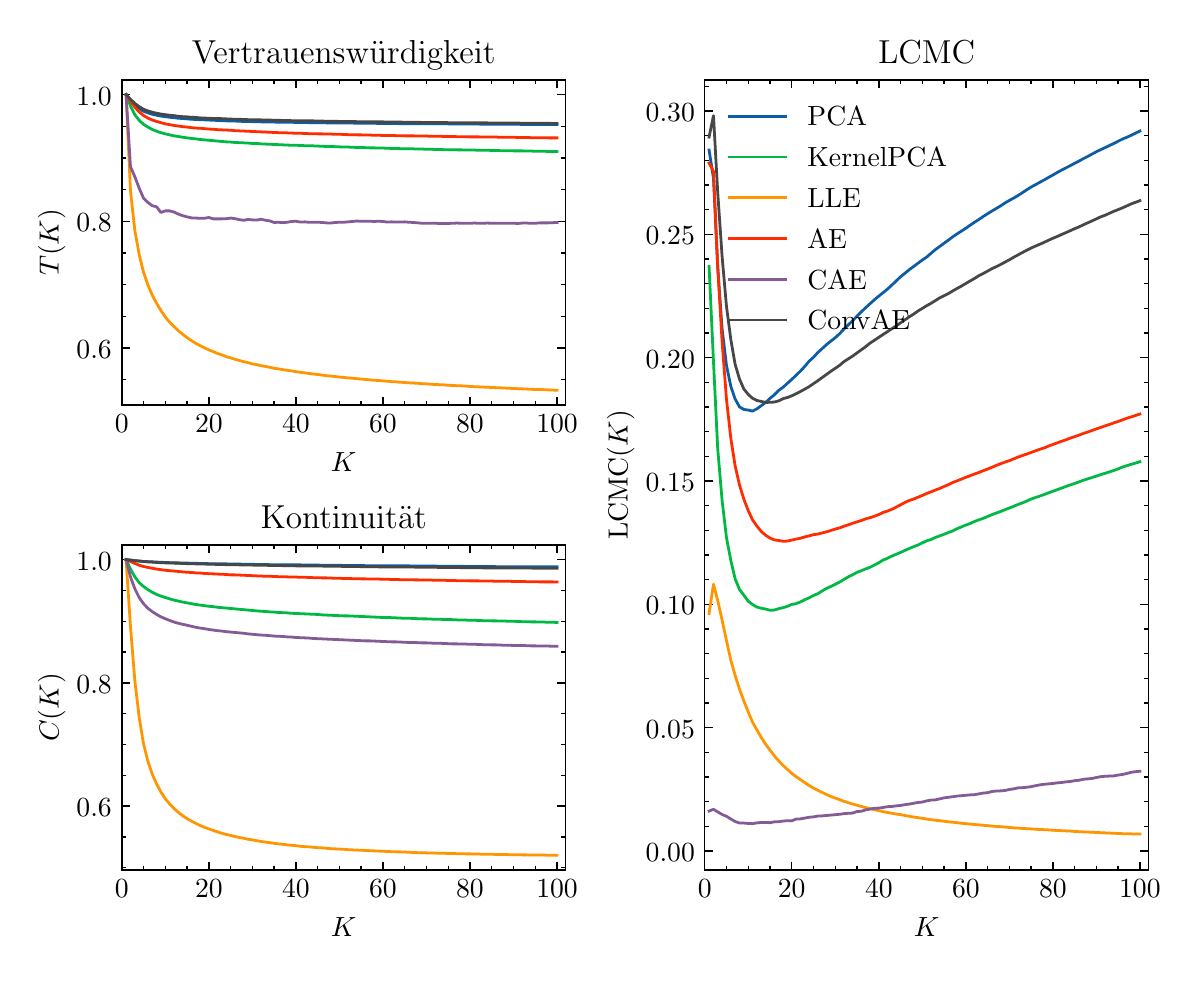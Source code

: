 \begingroup%
\makeatletter%
\begin{pgfpicture}%
\pgfpathrectangle{\pgfpointorigin}{\pgfqpoint{5.715in}{4.635in}}%
\pgfusepath{use as bounding box, clip}%
\begin{pgfscope}%
\pgfsetbuttcap%
\pgfsetmiterjoin%
\definecolor{currentfill}{rgb}{1.0,1.0,1.0}%
\pgfsetfillcolor{currentfill}%
\pgfsetlinewidth{0.0pt}%
\definecolor{currentstroke}{rgb}{1.0,1.0,1.0}%
\pgfsetstrokecolor{currentstroke}%
\pgfsetdash{}{0pt}%
\pgfpathmoveto{\pgfqpoint{0.0in}{-0.0in}}%
\pgfpathlineto{\pgfqpoint{5.715in}{-0.0in}}%
\pgfpathlineto{\pgfqpoint{5.715in}{4.635in}}%
\pgfpathlineto{\pgfqpoint{0.0in}{4.635in}}%
\pgfpathlineto{\pgfqpoint{0.0in}{-0.0in}}%
\pgfpathclose%
\pgfusepath{fill}%
\end{pgfscope}%
\begin{pgfscope}%
\pgfsetbuttcap%
\pgfsetmiterjoin%
\definecolor{currentfill}{rgb}{1.0,1.0,1.0}%
\pgfsetfillcolor{currentfill}%
\pgfsetlinewidth{0.0pt}%
\definecolor{currentstroke}{rgb}{0.0,0.0,0.0}%
\pgfsetstrokecolor{currentstroke}%
\pgfsetstrokeopacity{0.0}%
\pgfsetdash{}{0pt}%
\pgfpathmoveto{\pgfqpoint{0.471in}{2.748in}}%
\pgfpathlineto{\pgfqpoint{2.69in}{2.748in}}%
\pgfpathlineto{\pgfqpoint{2.69in}{4.374in}}%
\pgfpathlineto{\pgfqpoint{0.471in}{4.374in}}%
\pgfpathlineto{\pgfqpoint{0.471in}{2.748in}}%
\pgfpathclose%
\pgfusepath{fill}%
\end{pgfscope}%
\begin{pgfscope}%
\pgfsetbuttcap%
\pgfsetroundjoin%
\definecolor{currentfill}{rgb}{0.0,0.0,0.0}%
\pgfsetfillcolor{currentfill}%
\pgfsetlinewidth{0.502pt}%
\definecolor{currentstroke}{rgb}{0.0,0.0,0.0}%
\pgfsetstrokecolor{currentstroke}%
\pgfsetdash{}{0pt}%
\pgfsys@defobject{currentmarker}{\pgfqpoint{0.0in}{0.0in}}{\pgfqpoint{0.0in}{0.042in}}{%
\pgfpathmoveto{\pgfqpoint{0.0in}{0.0in}}%
\pgfpathlineto{\pgfqpoint{0.0in}{0.042in}}%
\pgfusepath{stroke,fill}%
}%
\begin{pgfscope}%
\pgfsys@transformshift{0.471in}{2.748in}%
\pgfsys@useobject{currentmarker}{}%
\end{pgfscope}%
\end{pgfscope}%
\begin{pgfscope}%
\pgfsetbuttcap%
\pgfsetroundjoin%
\definecolor{currentfill}{rgb}{0.0,0.0,0.0}%
\pgfsetfillcolor{currentfill}%
\pgfsetlinewidth{0.502pt}%
\definecolor{currentstroke}{rgb}{0.0,0.0,0.0}%
\pgfsetstrokecolor{currentstroke}%
\pgfsetdash{}{0pt}%
\pgfsys@defobject{currentmarker}{\pgfqpoint{0.0in}{-0.042in}}{\pgfqpoint{0.0in}{0.0in}}{%
\pgfpathmoveto{\pgfqpoint{0.0in}{0.0in}}%
\pgfpathlineto{\pgfqpoint{0.0in}{-0.042in}}%
\pgfusepath{stroke,fill}%
}%
\begin{pgfscope}%
\pgfsys@transformshift{0.471in}{4.374in}%
\pgfsys@useobject{currentmarker}{}%
\end{pgfscope}%
\end{pgfscope}%
\begin{pgfscope}%
\definecolor{textcolor}{rgb}{0.0,0.0,0.0}%
\pgfsetstrokecolor{textcolor}%
\pgfsetfillcolor{textcolor}%
\pgftext[x=0.471in,y=2.699in,,top]{\color{textcolor}\rmfamily\fontsize{10.0}{12.0}\selectfont \(\displaystyle {0}\)}%
\end{pgfscope}%
\begin{pgfscope}%
\pgfsetbuttcap%
\pgfsetroundjoin%
\definecolor{currentfill}{rgb}{0.0,0.0,0.0}%
\pgfsetfillcolor{currentfill}%
\pgfsetlinewidth{0.502pt}%
\definecolor{currentstroke}{rgb}{0.0,0.0,0.0}%
\pgfsetstrokecolor{currentstroke}%
\pgfsetdash{}{0pt}%
\pgfsys@defobject{currentmarker}{\pgfqpoint{0.0in}{0.0in}}{\pgfqpoint{0.0in}{0.042in}}{%
\pgfpathmoveto{\pgfqpoint{0.0in}{0.0in}}%
\pgfpathlineto{\pgfqpoint{0.0in}{0.042in}}%
\pgfusepath{stroke,fill}%
}%
\begin{pgfscope}%
\pgfsys@transformshift{0.906in}{2.748in}%
\pgfsys@useobject{currentmarker}{}%
\end{pgfscope}%
\end{pgfscope}%
\begin{pgfscope}%
\pgfsetbuttcap%
\pgfsetroundjoin%
\definecolor{currentfill}{rgb}{0.0,0.0,0.0}%
\pgfsetfillcolor{currentfill}%
\pgfsetlinewidth{0.502pt}%
\definecolor{currentstroke}{rgb}{0.0,0.0,0.0}%
\pgfsetstrokecolor{currentstroke}%
\pgfsetdash{}{0pt}%
\pgfsys@defobject{currentmarker}{\pgfqpoint{0.0in}{-0.042in}}{\pgfqpoint{0.0in}{0.0in}}{%
\pgfpathmoveto{\pgfqpoint{0.0in}{0.0in}}%
\pgfpathlineto{\pgfqpoint{0.0in}{-0.042in}}%
\pgfusepath{stroke,fill}%
}%
\begin{pgfscope}%
\pgfsys@transformshift{0.906in}{4.374in}%
\pgfsys@useobject{currentmarker}{}%
\end{pgfscope}%
\end{pgfscope}%
\begin{pgfscope}%
\definecolor{textcolor}{rgb}{0.0,0.0,0.0}%
\pgfsetstrokecolor{textcolor}%
\pgfsetfillcolor{textcolor}%
\pgftext[x=0.906in,y=2.699in,,top]{\color{textcolor}\rmfamily\fontsize{10.0}{12.0}\selectfont \(\displaystyle {20}\)}%
\end{pgfscope}%
\begin{pgfscope}%
\pgfsetbuttcap%
\pgfsetroundjoin%
\definecolor{currentfill}{rgb}{0.0,0.0,0.0}%
\pgfsetfillcolor{currentfill}%
\pgfsetlinewidth{0.502pt}%
\definecolor{currentstroke}{rgb}{0.0,0.0,0.0}%
\pgfsetstrokecolor{currentstroke}%
\pgfsetdash{}{0pt}%
\pgfsys@defobject{currentmarker}{\pgfqpoint{0.0in}{0.0in}}{\pgfqpoint{0.0in}{0.042in}}{%
\pgfpathmoveto{\pgfqpoint{0.0in}{0.0in}}%
\pgfpathlineto{\pgfqpoint{0.0in}{0.042in}}%
\pgfusepath{stroke,fill}%
}%
\begin{pgfscope}%
\pgfsys@transformshift{1.341in}{2.748in}%
\pgfsys@useobject{currentmarker}{}%
\end{pgfscope}%
\end{pgfscope}%
\begin{pgfscope}%
\pgfsetbuttcap%
\pgfsetroundjoin%
\definecolor{currentfill}{rgb}{0.0,0.0,0.0}%
\pgfsetfillcolor{currentfill}%
\pgfsetlinewidth{0.502pt}%
\definecolor{currentstroke}{rgb}{0.0,0.0,0.0}%
\pgfsetstrokecolor{currentstroke}%
\pgfsetdash{}{0pt}%
\pgfsys@defobject{currentmarker}{\pgfqpoint{0.0in}{-0.042in}}{\pgfqpoint{0.0in}{0.0in}}{%
\pgfpathmoveto{\pgfqpoint{0.0in}{0.0in}}%
\pgfpathlineto{\pgfqpoint{0.0in}{-0.042in}}%
\pgfusepath{stroke,fill}%
}%
\begin{pgfscope}%
\pgfsys@transformshift{1.341in}{4.374in}%
\pgfsys@useobject{currentmarker}{}%
\end{pgfscope}%
\end{pgfscope}%
\begin{pgfscope}%
\definecolor{textcolor}{rgb}{0.0,0.0,0.0}%
\pgfsetstrokecolor{textcolor}%
\pgfsetfillcolor{textcolor}%
\pgftext[x=1.341in,y=2.699in,,top]{\color{textcolor}\rmfamily\fontsize{10.0}{12.0}\selectfont \(\displaystyle {40}\)}%
\end{pgfscope}%
\begin{pgfscope}%
\pgfsetbuttcap%
\pgfsetroundjoin%
\definecolor{currentfill}{rgb}{0.0,0.0,0.0}%
\pgfsetfillcolor{currentfill}%
\pgfsetlinewidth{0.502pt}%
\definecolor{currentstroke}{rgb}{0.0,0.0,0.0}%
\pgfsetstrokecolor{currentstroke}%
\pgfsetdash{}{0pt}%
\pgfsys@defobject{currentmarker}{\pgfqpoint{0.0in}{0.0in}}{\pgfqpoint{0.0in}{0.042in}}{%
\pgfpathmoveto{\pgfqpoint{0.0in}{0.0in}}%
\pgfpathlineto{\pgfqpoint{0.0in}{0.042in}}%
\pgfusepath{stroke,fill}%
}%
\begin{pgfscope}%
\pgfsys@transformshift{1.776in}{2.748in}%
\pgfsys@useobject{currentmarker}{}%
\end{pgfscope}%
\end{pgfscope}%
\begin{pgfscope}%
\pgfsetbuttcap%
\pgfsetroundjoin%
\definecolor{currentfill}{rgb}{0.0,0.0,0.0}%
\pgfsetfillcolor{currentfill}%
\pgfsetlinewidth{0.502pt}%
\definecolor{currentstroke}{rgb}{0.0,0.0,0.0}%
\pgfsetstrokecolor{currentstroke}%
\pgfsetdash{}{0pt}%
\pgfsys@defobject{currentmarker}{\pgfqpoint{0.0in}{-0.042in}}{\pgfqpoint{0.0in}{0.0in}}{%
\pgfpathmoveto{\pgfqpoint{0.0in}{0.0in}}%
\pgfpathlineto{\pgfqpoint{0.0in}{-0.042in}}%
\pgfusepath{stroke,fill}%
}%
\begin{pgfscope}%
\pgfsys@transformshift{1.776in}{4.374in}%
\pgfsys@useobject{currentmarker}{}%
\end{pgfscope}%
\end{pgfscope}%
\begin{pgfscope}%
\definecolor{textcolor}{rgb}{0.0,0.0,0.0}%
\pgfsetstrokecolor{textcolor}%
\pgfsetfillcolor{textcolor}%
\pgftext[x=1.776in,y=2.699in,,top]{\color{textcolor}\rmfamily\fontsize{10.0}{12.0}\selectfont \(\displaystyle {60}\)}%
\end{pgfscope}%
\begin{pgfscope}%
\pgfsetbuttcap%
\pgfsetroundjoin%
\definecolor{currentfill}{rgb}{0.0,0.0,0.0}%
\pgfsetfillcolor{currentfill}%
\pgfsetlinewidth{0.502pt}%
\definecolor{currentstroke}{rgb}{0.0,0.0,0.0}%
\pgfsetstrokecolor{currentstroke}%
\pgfsetdash{}{0pt}%
\pgfsys@defobject{currentmarker}{\pgfqpoint{0.0in}{0.0in}}{\pgfqpoint{0.0in}{0.042in}}{%
\pgfpathmoveto{\pgfqpoint{0.0in}{0.0in}}%
\pgfpathlineto{\pgfqpoint{0.0in}{0.042in}}%
\pgfusepath{stroke,fill}%
}%
\begin{pgfscope}%
\pgfsys@transformshift{2.211in}{2.748in}%
\pgfsys@useobject{currentmarker}{}%
\end{pgfscope}%
\end{pgfscope}%
\begin{pgfscope}%
\pgfsetbuttcap%
\pgfsetroundjoin%
\definecolor{currentfill}{rgb}{0.0,0.0,0.0}%
\pgfsetfillcolor{currentfill}%
\pgfsetlinewidth{0.502pt}%
\definecolor{currentstroke}{rgb}{0.0,0.0,0.0}%
\pgfsetstrokecolor{currentstroke}%
\pgfsetdash{}{0pt}%
\pgfsys@defobject{currentmarker}{\pgfqpoint{0.0in}{-0.042in}}{\pgfqpoint{0.0in}{0.0in}}{%
\pgfpathmoveto{\pgfqpoint{0.0in}{0.0in}}%
\pgfpathlineto{\pgfqpoint{0.0in}{-0.042in}}%
\pgfusepath{stroke,fill}%
}%
\begin{pgfscope}%
\pgfsys@transformshift{2.211in}{4.374in}%
\pgfsys@useobject{currentmarker}{}%
\end{pgfscope}%
\end{pgfscope}%
\begin{pgfscope}%
\definecolor{textcolor}{rgb}{0.0,0.0,0.0}%
\pgfsetstrokecolor{textcolor}%
\pgfsetfillcolor{textcolor}%
\pgftext[x=2.211in,y=2.699in,,top]{\color{textcolor}\rmfamily\fontsize{10.0}{12.0}\selectfont \(\displaystyle {80}\)}%
\end{pgfscope}%
\begin{pgfscope}%
\pgfsetbuttcap%
\pgfsetroundjoin%
\definecolor{currentfill}{rgb}{0.0,0.0,0.0}%
\pgfsetfillcolor{currentfill}%
\pgfsetlinewidth{0.502pt}%
\definecolor{currentstroke}{rgb}{0.0,0.0,0.0}%
\pgfsetstrokecolor{currentstroke}%
\pgfsetdash{}{0pt}%
\pgfsys@defobject{currentmarker}{\pgfqpoint{0.0in}{0.0in}}{\pgfqpoint{0.0in}{0.042in}}{%
\pgfpathmoveto{\pgfqpoint{0.0in}{0.0in}}%
\pgfpathlineto{\pgfqpoint{0.0in}{0.042in}}%
\pgfusepath{stroke,fill}%
}%
\begin{pgfscope}%
\pgfsys@transformshift{2.647in}{2.748in}%
\pgfsys@useobject{currentmarker}{}%
\end{pgfscope}%
\end{pgfscope}%
\begin{pgfscope}%
\pgfsetbuttcap%
\pgfsetroundjoin%
\definecolor{currentfill}{rgb}{0.0,0.0,0.0}%
\pgfsetfillcolor{currentfill}%
\pgfsetlinewidth{0.502pt}%
\definecolor{currentstroke}{rgb}{0.0,0.0,0.0}%
\pgfsetstrokecolor{currentstroke}%
\pgfsetdash{}{0pt}%
\pgfsys@defobject{currentmarker}{\pgfqpoint{0.0in}{-0.042in}}{\pgfqpoint{0.0in}{0.0in}}{%
\pgfpathmoveto{\pgfqpoint{0.0in}{0.0in}}%
\pgfpathlineto{\pgfqpoint{0.0in}{-0.042in}}%
\pgfusepath{stroke,fill}%
}%
\begin{pgfscope}%
\pgfsys@transformshift{2.647in}{4.374in}%
\pgfsys@useobject{currentmarker}{}%
\end{pgfscope}%
\end{pgfscope}%
\begin{pgfscope}%
\definecolor{textcolor}{rgb}{0.0,0.0,0.0}%
\pgfsetstrokecolor{textcolor}%
\pgfsetfillcolor{textcolor}%
\pgftext[x=2.647in,y=2.699in,,top]{\color{textcolor}\rmfamily\fontsize{10.0}{12.0}\selectfont \(\displaystyle {100}\)}%
\end{pgfscope}%
\begin{pgfscope}%
\pgfsetbuttcap%
\pgfsetroundjoin%
\definecolor{currentfill}{rgb}{0.0,0.0,0.0}%
\pgfsetfillcolor{currentfill}%
\pgfsetlinewidth{0.502pt}%
\definecolor{currentstroke}{rgb}{0.0,0.0,0.0}%
\pgfsetstrokecolor{currentstroke}%
\pgfsetdash{}{0pt}%
\pgfsys@defobject{currentmarker}{\pgfqpoint{0.0in}{0.0in}}{\pgfqpoint{0.0in}{0.021in}}{%
\pgfpathmoveto{\pgfqpoint{0.0in}{0.0in}}%
\pgfpathlineto{\pgfqpoint{0.0in}{0.021in}}%
\pgfusepath{stroke,fill}%
}%
\begin{pgfscope}%
\pgfsys@transformshift{0.579in}{2.748in}%
\pgfsys@useobject{currentmarker}{}%
\end{pgfscope}%
\end{pgfscope}%
\begin{pgfscope}%
\pgfsetbuttcap%
\pgfsetroundjoin%
\definecolor{currentfill}{rgb}{0.0,0.0,0.0}%
\pgfsetfillcolor{currentfill}%
\pgfsetlinewidth{0.502pt}%
\definecolor{currentstroke}{rgb}{0.0,0.0,0.0}%
\pgfsetstrokecolor{currentstroke}%
\pgfsetdash{}{0pt}%
\pgfsys@defobject{currentmarker}{\pgfqpoint{0.0in}{-0.021in}}{\pgfqpoint{0.0in}{0.0in}}{%
\pgfpathmoveto{\pgfqpoint{0.0in}{0.0in}}%
\pgfpathlineto{\pgfqpoint{0.0in}{-0.021in}}%
\pgfusepath{stroke,fill}%
}%
\begin{pgfscope}%
\pgfsys@transformshift{0.579in}{4.374in}%
\pgfsys@useobject{currentmarker}{}%
\end{pgfscope}%
\end{pgfscope}%
\begin{pgfscope}%
\pgfsetbuttcap%
\pgfsetroundjoin%
\definecolor{currentfill}{rgb}{0.0,0.0,0.0}%
\pgfsetfillcolor{currentfill}%
\pgfsetlinewidth{0.502pt}%
\definecolor{currentstroke}{rgb}{0.0,0.0,0.0}%
\pgfsetstrokecolor{currentstroke}%
\pgfsetdash{}{0pt}%
\pgfsys@defobject{currentmarker}{\pgfqpoint{0.0in}{0.0in}}{\pgfqpoint{0.0in}{0.021in}}{%
\pgfpathmoveto{\pgfqpoint{0.0in}{0.0in}}%
\pgfpathlineto{\pgfqpoint{0.0in}{0.021in}}%
\pgfusepath{stroke,fill}%
}%
\begin{pgfscope}%
\pgfsys@transformshift{0.688in}{2.748in}%
\pgfsys@useobject{currentmarker}{}%
\end{pgfscope}%
\end{pgfscope}%
\begin{pgfscope}%
\pgfsetbuttcap%
\pgfsetroundjoin%
\definecolor{currentfill}{rgb}{0.0,0.0,0.0}%
\pgfsetfillcolor{currentfill}%
\pgfsetlinewidth{0.502pt}%
\definecolor{currentstroke}{rgb}{0.0,0.0,0.0}%
\pgfsetstrokecolor{currentstroke}%
\pgfsetdash{}{0pt}%
\pgfsys@defobject{currentmarker}{\pgfqpoint{0.0in}{-0.021in}}{\pgfqpoint{0.0in}{0.0in}}{%
\pgfpathmoveto{\pgfqpoint{0.0in}{0.0in}}%
\pgfpathlineto{\pgfqpoint{0.0in}{-0.021in}}%
\pgfusepath{stroke,fill}%
}%
\begin{pgfscope}%
\pgfsys@transformshift{0.688in}{4.374in}%
\pgfsys@useobject{currentmarker}{}%
\end{pgfscope}%
\end{pgfscope}%
\begin{pgfscope}%
\pgfsetbuttcap%
\pgfsetroundjoin%
\definecolor{currentfill}{rgb}{0.0,0.0,0.0}%
\pgfsetfillcolor{currentfill}%
\pgfsetlinewidth{0.502pt}%
\definecolor{currentstroke}{rgb}{0.0,0.0,0.0}%
\pgfsetstrokecolor{currentstroke}%
\pgfsetdash{}{0pt}%
\pgfsys@defobject{currentmarker}{\pgfqpoint{0.0in}{0.0in}}{\pgfqpoint{0.0in}{0.021in}}{%
\pgfpathmoveto{\pgfqpoint{0.0in}{0.0in}}%
\pgfpathlineto{\pgfqpoint{0.0in}{0.021in}}%
\pgfusepath{stroke,fill}%
}%
\begin{pgfscope}%
\pgfsys@transformshift{0.797in}{2.748in}%
\pgfsys@useobject{currentmarker}{}%
\end{pgfscope}%
\end{pgfscope}%
\begin{pgfscope}%
\pgfsetbuttcap%
\pgfsetroundjoin%
\definecolor{currentfill}{rgb}{0.0,0.0,0.0}%
\pgfsetfillcolor{currentfill}%
\pgfsetlinewidth{0.502pt}%
\definecolor{currentstroke}{rgb}{0.0,0.0,0.0}%
\pgfsetstrokecolor{currentstroke}%
\pgfsetdash{}{0pt}%
\pgfsys@defobject{currentmarker}{\pgfqpoint{0.0in}{-0.021in}}{\pgfqpoint{0.0in}{0.0in}}{%
\pgfpathmoveto{\pgfqpoint{0.0in}{0.0in}}%
\pgfpathlineto{\pgfqpoint{0.0in}{-0.021in}}%
\pgfusepath{stroke,fill}%
}%
\begin{pgfscope}%
\pgfsys@transformshift{0.797in}{4.374in}%
\pgfsys@useobject{currentmarker}{}%
\end{pgfscope}%
\end{pgfscope}%
\begin{pgfscope}%
\pgfsetbuttcap%
\pgfsetroundjoin%
\definecolor{currentfill}{rgb}{0.0,0.0,0.0}%
\pgfsetfillcolor{currentfill}%
\pgfsetlinewidth{0.502pt}%
\definecolor{currentstroke}{rgb}{0.0,0.0,0.0}%
\pgfsetstrokecolor{currentstroke}%
\pgfsetdash{}{0pt}%
\pgfsys@defobject{currentmarker}{\pgfqpoint{0.0in}{0.0in}}{\pgfqpoint{0.0in}{0.021in}}{%
\pgfpathmoveto{\pgfqpoint{0.0in}{0.0in}}%
\pgfpathlineto{\pgfqpoint{0.0in}{0.021in}}%
\pgfusepath{stroke,fill}%
}%
\begin{pgfscope}%
\pgfsys@transformshift{1.015in}{2.748in}%
\pgfsys@useobject{currentmarker}{}%
\end{pgfscope}%
\end{pgfscope}%
\begin{pgfscope}%
\pgfsetbuttcap%
\pgfsetroundjoin%
\definecolor{currentfill}{rgb}{0.0,0.0,0.0}%
\pgfsetfillcolor{currentfill}%
\pgfsetlinewidth{0.502pt}%
\definecolor{currentstroke}{rgb}{0.0,0.0,0.0}%
\pgfsetstrokecolor{currentstroke}%
\pgfsetdash{}{0pt}%
\pgfsys@defobject{currentmarker}{\pgfqpoint{0.0in}{-0.021in}}{\pgfqpoint{0.0in}{0.0in}}{%
\pgfpathmoveto{\pgfqpoint{0.0in}{0.0in}}%
\pgfpathlineto{\pgfqpoint{0.0in}{-0.021in}}%
\pgfusepath{stroke,fill}%
}%
\begin{pgfscope}%
\pgfsys@transformshift{1.015in}{4.374in}%
\pgfsys@useobject{currentmarker}{}%
\end{pgfscope}%
\end{pgfscope}%
\begin{pgfscope}%
\pgfsetbuttcap%
\pgfsetroundjoin%
\definecolor{currentfill}{rgb}{0.0,0.0,0.0}%
\pgfsetfillcolor{currentfill}%
\pgfsetlinewidth{0.502pt}%
\definecolor{currentstroke}{rgb}{0.0,0.0,0.0}%
\pgfsetstrokecolor{currentstroke}%
\pgfsetdash{}{0pt}%
\pgfsys@defobject{currentmarker}{\pgfqpoint{0.0in}{0.0in}}{\pgfqpoint{0.0in}{0.021in}}{%
\pgfpathmoveto{\pgfqpoint{0.0in}{0.0in}}%
\pgfpathlineto{\pgfqpoint{0.0in}{0.021in}}%
\pgfusepath{stroke,fill}%
}%
\begin{pgfscope}%
\pgfsys@transformshift{1.123in}{2.748in}%
\pgfsys@useobject{currentmarker}{}%
\end{pgfscope}%
\end{pgfscope}%
\begin{pgfscope}%
\pgfsetbuttcap%
\pgfsetroundjoin%
\definecolor{currentfill}{rgb}{0.0,0.0,0.0}%
\pgfsetfillcolor{currentfill}%
\pgfsetlinewidth{0.502pt}%
\definecolor{currentstroke}{rgb}{0.0,0.0,0.0}%
\pgfsetstrokecolor{currentstroke}%
\pgfsetdash{}{0pt}%
\pgfsys@defobject{currentmarker}{\pgfqpoint{0.0in}{-0.021in}}{\pgfqpoint{0.0in}{0.0in}}{%
\pgfpathmoveto{\pgfqpoint{0.0in}{0.0in}}%
\pgfpathlineto{\pgfqpoint{0.0in}{-0.021in}}%
\pgfusepath{stroke,fill}%
}%
\begin{pgfscope}%
\pgfsys@transformshift{1.123in}{4.374in}%
\pgfsys@useobject{currentmarker}{}%
\end{pgfscope}%
\end{pgfscope}%
\begin{pgfscope}%
\pgfsetbuttcap%
\pgfsetroundjoin%
\definecolor{currentfill}{rgb}{0.0,0.0,0.0}%
\pgfsetfillcolor{currentfill}%
\pgfsetlinewidth{0.502pt}%
\definecolor{currentstroke}{rgb}{0.0,0.0,0.0}%
\pgfsetstrokecolor{currentstroke}%
\pgfsetdash{}{0pt}%
\pgfsys@defobject{currentmarker}{\pgfqpoint{0.0in}{0.0in}}{\pgfqpoint{0.0in}{0.021in}}{%
\pgfpathmoveto{\pgfqpoint{0.0in}{0.0in}}%
\pgfpathlineto{\pgfqpoint{0.0in}{0.021in}}%
\pgfusepath{stroke,fill}%
}%
\begin{pgfscope}%
\pgfsys@transformshift{1.232in}{2.748in}%
\pgfsys@useobject{currentmarker}{}%
\end{pgfscope}%
\end{pgfscope}%
\begin{pgfscope}%
\pgfsetbuttcap%
\pgfsetroundjoin%
\definecolor{currentfill}{rgb}{0.0,0.0,0.0}%
\pgfsetfillcolor{currentfill}%
\pgfsetlinewidth{0.502pt}%
\definecolor{currentstroke}{rgb}{0.0,0.0,0.0}%
\pgfsetstrokecolor{currentstroke}%
\pgfsetdash{}{0pt}%
\pgfsys@defobject{currentmarker}{\pgfqpoint{0.0in}{-0.021in}}{\pgfqpoint{0.0in}{0.0in}}{%
\pgfpathmoveto{\pgfqpoint{0.0in}{0.0in}}%
\pgfpathlineto{\pgfqpoint{0.0in}{-0.021in}}%
\pgfusepath{stroke,fill}%
}%
\begin{pgfscope}%
\pgfsys@transformshift{1.232in}{4.374in}%
\pgfsys@useobject{currentmarker}{}%
\end{pgfscope}%
\end{pgfscope}%
\begin{pgfscope}%
\pgfsetbuttcap%
\pgfsetroundjoin%
\definecolor{currentfill}{rgb}{0.0,0.0,0.0}%
\pgfsetfillcolor{currentfill}%
\pgfsetlinewidth{0.502pt}%
\definecolor{currentstroke}{rgb}{0.0,0.0,0.0}%
\pgfsetstrokecolor{currentstroke}%
\pgfsetdash{}{0pt}%
\pgfsys@defobject{currentmarker}{\pgfqpoint{0.0in}{0.0in}}{\pgfqpoint{0.0in}{0.021in}}{%
\pgfpathmoveto{\pgfqpoint{0.0in}{0.0in}}%
\pgfpathlineto{\pgfqpoint{0.0in}{0.021in}}%
\pgfusepath{stroke,fill}%
}%
\begin{pgfscope}%
\pgfsys@transformshift{1.45in}{2.748in}%
\pgfsys@useobject{currentmarker}{}%
\end{pgfscope}%
\end{pgfscope}%
\begin{pgfscope}%
\pgfsetbuttcap%
\pgfsetroundjoin%
\definecolor{currentfill}{rgb}{0.0,0.0,0.0}%
\pgfsetfillcolor{currentfill}%
\pgfsetlinewidth{0.502pt}%
\definecolor{currentstroke}{rgb}{0.0,0.0,0.0}%
\pgfsetstrokecolor{currentstroke}%
\pgfsetdash{}{0pt}%
\pgfsys@defobject{currentmarker}{\pgfqpoint{0.0in}{-0.021in}}{\pgfqpoint{0.0in}{0.0in}}{%
\pgfpathmoveto{\pgfqpoint{0.0in}{0.0in}}%
\pgfpathlineto{\pgfqpoint{0.0in}{-0.021in}}%
\pgfusepath{stroke,fill}%
}%
\begin{pgfscope}%
\pgfsys@transformshift{1.45in}{4.374in}%
\pgfsys@useobject{currentmarker}{}%
\end{pgfscope}%
\end{pgfscope}%
\begin{pgfscope}%
\pgfsetbuttcap%
\pgfsetroundjoin%
\definecolor{currentfill}{rgb}{0.0,0.0,0.0}%
\pgfsetfillcolor{currentfill}%
\pgfsetlinewidth{0.502pt}%
\definecolor{currentstroke}{rgb}{0.0,0.0,0.0}%
\pgfsetstrokecolor{currentstroke}%
\pgfsetdash{}{0pt}%
\pgfsys@defobject{currentmarker}{\pgfqpoint{0.0in}{0.0in}}{\pgfqpoint{0.0in}{0.021in}}{%
\pgfpathmoveto{\pgfqpoint{0.0in}{0.0in}}%
\pgfpathlineto{\pgfqpoint{0.0in}{0.021in}}%
\pgfusepath{stroke,fill}%
}%
\begin{pgfscope}%
\pgfsys@transformshift{1.559in}{2.748in}%
\pgfsys@useobject{currentmarker}{}%
\end{pgfscope}%
\end{pgfscope}%
\begin{pgfscope}%
\pgfsetbuttcap%
\pgfsetroundjoin%
\definecolor{currentfill}{rgb}{0.0,0.0,0.0}%
\pgfsetfillcolor{currentfill}%
\pgfsetlinewidth{0.502pt}%
\definecolor{currentstroke}{rgb}{0.0,0.0,0.0}%
\pgfsetstrokecolor{currentstroke}%
\pgfsetdash{}{0pt}%
\pgfsys@defobject{currentmarker}{\pgfqpoint{0.0in}{-0.021in}}{\pgfqpoint{0.0in}{0.0in}}{%
\pgfpathmoveto{\pgfqpoint{0.0in}{0.0in}}%
\pgfpathlineto{\pgfqpoint{0.0in}{-0.021in}}%
\pgfusepath{stroke,fill}%
}%
\begin{pgfscope}%
\pgfsys@transformshift{1.559in}{4.374in}%
\pgfsys@useobject{currentmarker}{}%
\end{pgfscope}%
\end{pgfscope}%
\begin{pgfscope}%
\pgfsetbuttcap%
\pgfsetroundjoin%
\definecolor{currentfill}{rgb}{0.0,0.0,0.0}%
\pgfsetfillcolor{currentfill}%
\pgfsetlinewidth{0.502pt}%
\definecolor{currentstroke}{rgb}{0.0,0.0,0.0}%
\pgfsetstrokecolor{currentstroke}%
\pgfsetdash{}{0pt}%
\pgfsys@defobject{currentmarker}{\pgfqpoint{0.0in}{0.0in}}{\pgfqpoint{0.0in}{0.021in}}{%
\pgfpathmoveto{\pgfqpoint{0.0in}{0.0in}}%
\pgfpathlineto{\pgfqpoint{0.0in}{0.021in}}%
\pgfusepath{stroke,fill}%
}%
\begin{pgfscope}%
\pgfsys@transformshift{1.667in}{2.748in}%
\pgfsys@useobject{currentmarker}{}%
\end{pgfscope}%
\end{pgfscope}%
\begin{pgfscope}%
\pgfsetbuttcap%
\pgfsetroundjoin%
\definecolor{currentfill}{rgb}{0.0,0.0,0.0}%
\pgfsetfillcolor{currentfill}%
\pgfsetlinewidth{0.502pt}%
\definecolor{currentstroke}{rgb}{0.0,0.0,0.0}%
\pgfsetstrokecolor{currentstroke}%
\pgfsetdash{}{0pt}%
\pgfsys@defobject{currentmarker}{\pgfqpoint{0.0in}{-0.021in}}{\pgfqpoint{0.0in}{0.0in}}{%
\pgfpathmoveto{\pgfqpoint{0.0in}{0.0in}}%
\pgfpathlineto{\pgfqpoint{0.0in}{-0.021in}}%
\pgfusepath{stroke,fill}%
}%
\begin{pgfscope}%
\pgfsys@transformshift{1.667in}{4.374in}%
\pgfsys@useobject{currentmarker}{}%
\end{pgfscope}%
\end{pgfscope}%
\begin{pgfscope}%
\pgfsetbuttcap%
\pgfsetroundjoin%
\definecolor{currentfill}{rgb}{0.0,0.0,0.0}%
\pgfsetfillcolor{currentfill}%
\pgfsetlinewidth{0.502pt}%
\definecolor{currentstroke}{rgb}{0.0,0.0,0.0}%
\pgfsetstrokecolor{currentstroke}%
\pgfsetdash{}{0pt}%
\pgfsys@defobject{currentmarker}{\pgfqpoint{0.0in}{0.0in}}{\pgfqpoint{0.0in}{0.021in}}{%
\pgfpathmoveto{\pgfqpoint{0.0in}{0.0in}}%
\pgfpathlineto{\pgfqpoint{0.0in}{0.021in}}%
\pgfusepath{stroke,fill}%
}%
\begin{pgfscope}%
\pgfsys@transformshift{1.885in}{2.748in}%
\pgfsys@useobject{currentmarker}{}%
\end{pgfscope}%
\end{pgfscope}%
\begin{pgfscope}%
\pgfsetbuttcap%
\pgfsetroundjoin%
\definecolor{currentfill}{rgb}{0.0,0.0,0.0}%
\pgfsetfillcolor{currentfill}%
\pgfsetlinewidth{0.502pt}%
\definecolor{currentstroke}{rgb}{0.0,0.0,0.0}%
\pgfsetstrokecolor{currentstroke}%
\pgfsetdash{}{0pt}%
\pgfsys@defobject{currentmarker}{\pgfqpoint{0.0in}{-0.021in}}{\pgfqpoint{0.0in}{0.0in}}{%
\pgfpathmoveto{\pgfqpoint{0.0in}{0.0in}}%
\pgfpathlineto{\pgfqpoint{0.0in}{-0.021in}}%
\pgfusepath{stroke,fill}%
}%
\begin{pgfscope}%
\pgfsys@transformshift{1.885in}{4.374in}%
\pgfsys@useobject{currentmarker}{}%
\end{pgfscope}%
\end{pgfscope}%
\begin{pgfscope}%
\pgfsetbuttcap%
\pgfsetroundjoin%
\definecolor{currentfill}{rgb}{0.0,0.0,0.0}%
\pgfsetfillcolor{currentfill}%
\pgfsetlinewidth{0.502pt}%
\definecolor{currentstroke}{rgb}{0.0,0.0,0.0}%
\pgfsetstrokecolor{currentstroke}%
\pgfsetdash{}{0pt}%
\pgfsys@defobject{currentmarker}{\pgfqpoint{0.0in}{0.0in}}{\pgfqpoint{0.0in}{0.021in}}{%
\pgfpathmoveto{\pgfqpoint{0.0in}{0.0in}}%
\pgfpathlineto{\pgfqpoint{0.0in}{0.021in}}%
\pgfusepath{stroke,fill}%
}%
\begin{pgfscope}%
\pgfsys@transformshift{1.994in}{2.748in}%
\pgfsys@useobject{currentmarker}{}%
\end{pgfscope}%
\end{pgfscope}%
\begin{pgfscope}%
\pgfsetbuttcap%
\pgfsetroundjoin%
\definecolor{currentfill}{rgb}{0.0,0.0,0.0}%
\pgfsetfillcolor{currentfill}%
\pgfsetlinewidth{0.502pt}%
\definecolor{currentstroke}{rgb}{0.0,0.0,0.0}%
\pgfsetstrokecolor{currentstroke}%
\pgfsetdash{}{0pt}%
\pgfsys@defobject{currentmarker}{\pgfqpoint{0.0in}{-0.021in}}{\pgfqpoint{0.0in}{0.0in}}{%
\pgfpathmoveto{\pgfqpoint{0.0in}{0.0in}}%
\pgfpathlineto{\pgfqpoint{0.0in}{-0.021in}}%
\pgfusepath{stroke,fill}%
}%
\begin{pgfscope}%
\pgfsys@transformshift{1.994in}{4.374in}%
\pgfsys@useobject{currentmarker}{}%
\end{pgfscope}%
\end{pgfscope}%
\begin{pgfscope}%
\pgfsetbuttcap%
\pgfsetroundjoin%
\definecolor{currentfill}{rgb}{0.0,0.0,0.0}%
\pgfsetfillcolor{currentfill}%
\pgfsetlinewidth{0.502pt}%
\definecolor{currentstroke}{rgb}{0.0,0.0,0.0}%
\pgfsetstrokecolor{currentstroke}%
\pgfsetdash{}{0pt}%
\pgfsys@defobject{currentmarker}{\pgfqpoint{0.0in}{0.0in}}{\pgfqpoint{0.0in}{0.021in}}{%
\pgfpathmoveto{\pgfqpoint{0.0in}{0.0in}}%
\pgfpathlineto{\pgfqpoint{0.0in}{0.021in}}%
\pgfusepath{stroke,fill}%
}%
\begin{pgfscope}%
\pgfsys@transformshift{2.103in}{2.748in}%
\pgfsys@useobject{currentmarker}{}%
\end{pgfscope}%
\end{pgfscope}%
\begin{pgfscope}%
\pgfsetbuttcap%
\pgfsetroundjoin%
\definecolor{currentfill}{rgb}{0.0,0.0,0.0}%
\pgfsetfillcolor{currentfill}%
\pgfsetlinewidth{0.502pt}%
\definecolor{currentstroke}{rgb}{0.0,0.0,0.0}%
\pgfsetstrokecolor{currentstroke}%
\pgfsetdash{}{0pt}%
\pgfsys@defobject{currentmarker}{\pgfqpoint{0.0in}{-0.021in}}{\pgfqpoint{0.0in}{0.0in}}{%
\pgfpathmoveto{\pgfqpoint{0.0in}{0.0in}}%
\pgfpathlineto{\pgfqpoint{0.0in}{-0.021in}}%
\pgfusepath{stroke,fill}%
}%
\begin{pgfscope}%
\pgfsys@transformshift{2.103in}{4.374in}%
\pgfsys@useobject{currentmarker}{}%
\end{pgfscope}%
\end{pgfscope}%
\begin{pgfscope}%
\pgfsetbuttcap%
\pgfsetroundjoin%
\definecolor{currentfill}{rgb}{0.0,0.0,0.0}%
\pgfsetfillcolor{currentfill}%
\pgfsetlinewidth{0.502pt}%
\definecolor{currentstroke}{rgb}{0.0,0.0,0.0}%
\pgfsetstrokecolor{currentstroke}%
\pgfsetdash{}{0pt}%
\pgfsys@defobject{currentmarker}{\pgfqpoint{0.0in}{0.0in}}{\pgfqpoint{0.0in}{0.021in}}{%
\pgfpathmoveto{\pgfqpoint{0.0in}{0.0in}}%
\pgfpathlineto{\pgfqpoint{0.0in}{0.021in}}%
\pgfusepath{stroke,fill}%
}%
\begin{pgfscope}%
\pgfsys@transformshift{2.32in}{2.748in}%
\pgfsys@useobject{currentmarker}{}%
\end{pgfscope}%
\end{pgfscope}%
\begin{pgfscope}%
\pgfsetbuttcap%
\pgfsetroundjoin%
\definecolor{currentfill}{rgb}{0.0,0.0,0.0}%
\pgfsetfillcolor{currentfill}%
\pgfsetlinewidth{0.502pt}%
\definecolor{currentstroke}{rgb}{0.0,0.0,0.0}%
\pgfsetstrokecolor{currentstroke}%
\pgfsetdash{}{0pt}%
\pgfsys@defobject{currentmarker}{\pgfqpoint{0.0in}{-0.021in}}{\pgfqpoint{0.0in}{0.0in}}{%
\pgfpathmoveto{\pgfqpoint{0.0in}{0.0in}}%
\pgfpathlineto{\pgfqpoint{0.0in}{-0.021in}}%
\pgfusepath{stroke,fill}%
}%
\begin{pgfscope}%
\pgfsys@transformshift{2.32in}{4.374in}%
\pgfsys@useobject{currentmarker}{}%
\end{pgfscope}%
\end{pgfscope}%
\begin{pgfscope}%
\pgfsetbuttcap%
\pgfsetroundjoin%
\definecolor{currentfill}{rgb}{0.0,0.0,0.0}%
\pgfsetfillcolor{currentfill}%
\pgfsetlinewidth{0.502pt}%
\definecolor{currentstroke}{rgb}{0.0,0.0,0.0}%
\pgfsetstrokecolor{currentstroke}%
\pgfsetdash{}{0pt}%
\pgfsys@defobject{currentmarker}{\pgfqpoint{0.0in}{0.0in}}{\pgfqpoint{0.0in}{0.021in}}{%
\pgfpathmoveto{\pgfqpoint{0.0in}{0.0in}}%
\pgfpathlineto{\pgfqpoint{0.0in}{0.021in}}%
\pgfusepath{stroke,fill}%
}%
\begin{pgfscope}%
\pgfsys@transformshift{2.429in}{2.748in}%
\pgfsys@useobject{currentmarker}{}%
\end{pgfscope}%
\end{pgfscope}%
\begin{pgfscope}%
\pgfsetbuttcap%
\pgfsetroundjoin%
\definecolor{currentfill}{rgb}{0.0,0.0,0.0}%
\pgfsetfillcolor{currentfill}%
\pgfsetlinewidth{0.502pt}%
\definecolor{currentstroke}{rgb}{0.0,0.0,0.0}%
\pgfsetstrokecolor{currentstroke}%
\pgfsetdash{}{0pt}%
\pgfsys@defobject{currentmarker}{\pgfqpoint{0.0in}{-0.021in}}{\pgfqpoint{0.0in}{0.0in}}{%
\pgfpathmoveto{\pgfqpoint{0.0in}{0.0in}}%
\pgfpathlineto{\pgfqpoint{0.0in}{-0.021in}}%
\pgfusepath{stroke,fill}%
}%
\begin{pgfscope}%
\pgfsys@transformshift{2.429in}{4.374in}%
\pgfsys@useobject{currentmarker}{}%
\end{pgfscope}%
\end{pgfscope}%
\begin{pgfscope}%
\pgfsetbuttcap%
\pgfsetroundjoin%
\definecolor{currentfill}{rgb}{0.0,0.0,0.0}%
\pgfsetfillcolor{currentfill}%
\pgfsetlinewidth{0.502pt}%
\definecolor{currentstroke}{rgb}{0.0,0.0,0.0}%
\pgfsetstrokecolor{currentstroke}%
\pgfsetdash{}{0pt}%
\pgfsys@defobject{currentmarker}{\pgfqpoint{0.0in}{0.0in}}{\pgfqpoint{0.0in}{0.021in}}{%
\pgfpathmoveto{\pgfqpoint{0.0in}{0.0in}}%
\pgfpathlineto{\pgfqpoint{0.0in}{0.021in}}%
\pgfusepath{stroke,fill}%
}%
\begin{pgfscope}%
\pgfsys@transformshift{2.538in}{2.748in}%
\pgfsys@useobject{currentmarker}{}%
\end{pgfscope}%
\end{pgfscope}%
\begin{pgfscope}%
\pgfsetbuttcap%
\pgfsetroundjoin%
\definecolor{currentfill}{rgb}{0.0,0.0,0.0}%
\pgfsetfillcolor{currentfill}%
\pgfsetlinewidth{0.502pt}%
\definecolor{currentstroke}{rgb}{0.0,0.0,0.0}%
\pgfsetstrokecolor{currentstroke}%
\pgfsetdash{}{0pt}%
\pgfsys@defobject{currentmarker}{\pgfqpoint{0.0in}{-0.021in}}{\pgfqpoint{0.0in}{0.0in}}{%
\pgfpathmoveto{\pgfqpoint{0.0in}{0.0in}}%
\pgfpathlineto{\pgfqpoint{0.0in}{-0.021in}}%
\pgfusepath{stroke,fill}%
}%
\begin{pgfscope}%
\pgfsys@transformshift{2.538in}{4.374in}%
\pgfsys@useobject{currentmarker}{}%
\end{pgfscope}%
\end{pgfscope}%
\begin{pgfscope}%
\definecolor{textcolor}{rgb}{0.0,0.0,0.0}%
\pgfsetstrokecolor{textcolor}%
\pgfsetfillcolor{textcolor}%
\pgftext[x=1.58in,y=2.509in,,top]{\color{textcolor}\rmfamily\fontsize{10.0}{12.0}\selectfont \(\displaystyle K\)}%
\end{pgfscope}%
\begin{pgfscope}%
\pgfsetbuttcap%
\pgfsetroundjoin%
\definecolor{currentfill}{rgb}{0.0,0.0,0.0}%
\pgfsetfillcolor{currentfill}%
\pgfsetlinewidth{0.502pt}%
\definecolor{currentstroke}{rgb}{0.0,0.0,0.0}%
\pgfsetstrokecolor{currentstroke}%
\pgfsetdash{}{0pt}%
\pgfsys@defobject{currentmarker}{\pgfqpoint{0.0in}{0.0in}}{\pgfqpoint{0.042in}{0.0in}}{%
\pgfpathmoveto{\pgfqpoint{0.0in}{0.0in}}%
\pgfpathlineto{\pgfqpoint{0.042in}{0.0in}}%
\pgfusepath{stroke,fill}%
}%
\begin{pgfscope}%
\pgfsys@transformshift{0.471in}{3.034in}%
\pgfsys@useobject{currentmarker}{}%
\end{pgfscope}%
\end{pgfscope}%
\begin{pgfscope}%
\pgfsetbuttcap%
\pgfsetroundjoin%
\definecolor{currentfill}{rgb}{0.0,0.0,0.0}%
\pgfsetfillcolor{currentfill}%
\pgfsetlinewidth{0.502pt}%
\definecolor{currentstroke}{rgb}{0.0,0.0,0.0}%
\pgfsetstrokecolor{currentstroke}%
\pgfsetdash{}{0pt}%
\pgfsys@defobject{currentmarker}{\pgfqpoint{-0.042in}{0.0in}}{\pgfqpoint{-0.0in}{0.0in}}{%
\pgfpathmoveto{\pgfqpoint{-0.0in}{0.0in}}%
\pgfpathlineto{\pgfqpoint{-0.042in}{0.0in}}%
\pgfusepath{stroke,fill}%
}%
\begin{pgfscope}%
\pgfsys@transformshift{2.69in}{3.034in}%
\pgfsys@useobject{currentmarker}{}%
\end{pgfscope}%
\end{pgfscope}%
\begin{pgfscope}%
\definecolor{textcolor}{rgb}{0.0,0.0,0.0}%
\pgfsetstrokecolor{textcolor}%
\pgfsetfillcolor{textcolor}%
\pgftext[x=0.244in, y=2.981in, left, base]{\color{textcolor}\rmfamily\fontsize{10.0}{12.0}\selectfont \(\displaystyle {0.6}\)}%
\end{pgfscope}%
\begin{pgfscope}%
\pgfsetbuttcap%
\pgfsetroundjoin%
\definecolor{currentfill}{rgb}{0.0,0.0,0.0}%
\pgfsetfillcolor{currentfill}%
\pgfsetlinewidth{0.502pt}%
\definecolor{currentstroke}{rgb}{0.0,0.0,0.0}%
\pgfsetstrokecolor{currentstroke}%
\pgfsetdash{}{0pt}%
\pgfsys@defobject{currentmarker}{\pgfqpoint{0.0in}{0.0in}}{\pgfqpoint{0.042in}{0.0in}}{%
\pgfpathmoveto{\pgfqpoint{0.0in}{0.0in}}%
\pgfpathlineto{\pgfqpoint{0.042in}{0.0in}}%
\pgfusepath{stroke,fill}%
}%
\begin{pgfscope}%
\pgfsys@transformshift{0.471in}{3.667in}%
\pgfsys@useobject{currentmarker}{}%
\end{pgfscope}%
\end{pgfscope}%
\begin{pgfscope}%
\pgfsetbuttcap%
\pgfsetroundjoin%
\definecolor{currentfill}{rgb}{0.0,0.0,0.0}%
\pgfsetfillcolor{currentfill}%
\pgfsetlinewidth{0.502pt}%
\definecolor{currentstroke}{rgb}{0.0,0.0,0.0}%
\pgfsetstrokecolor{currentstroke}%
\pgfsetdash{}{0pt}%
\pgfsys@defobject{currentmarker}{\pgfqpoint{-0.042in}{0.0in}}{\pgfqpoint{-0.0in}{0.0in}}{%
\pgfpathmoveto{\pgfqpoint{-0.0in}{0.0in}}%
\pgfpathlineto{\pgfqpoint{-0.042in}{0.0in}}%
\pgfusepath{stroke,fill}%
}%
\begin{pgfscope}%
\pgfsys@transformshift{2.69in}{3.667in}%
\pgfsys@useobject{currentmarker}{}%
\end{pgfscope}%
\end{pgfscope}%
\begin{pgfscope}%
\definecolor{textcolor}{rgb}{0.0,0.0,0.0}%
\pgfsetstrokecolor{textcolor}%
\pgfsetfillcolor{textcolor}%
\pgftext[x=0.244in, y=3.614in, left, base]{\color{textcolor}\rmfamily\fontsize{10.0}{12.0}\selectfont \(\displaystyle {0.8}\)}%
\end{pgfscope}%
\begin{pgfscope}%
\pgfsetbuttcap%
\pgfsetroundjoin%
\definecolor{currentfill}{rgb}{0.0,0.0,0.0}%
\pgfsetfillcolor{currentfill}%
\pgfsetlinewidth{0.502pt}%
\definecolor{currentstroke}{rgb}{0.0,0.0,0.0}%
\pgfsetstrokecolor{currentstroke}%
\pgfsetdash{}{0pt}%
\pgfsys@defobject{currentmarker}{\pgfqpoint{0.0in}{0.0in}}{\pgfqpoint{0.042in}{0.0in}}{%
\pgfpathmoveto{\pgfqpoint{0.0in}{0.0in}}%
\pgfpathlineto{\pgfqpoint{0.042in}{0.0in}}%
\pgfusepath{stroke,fill}%
}%
\begin{pgfscope}%
\pgfsys@transformshift{0.471in}{4.3in}%
\pgfsys@useobject{currentmarker}{}%
\end{pgfscope}%
\end{pgfscope}%
\begin{pgfscope}%
\pgfsetbuttcap%
\pgfsetroundjoin%
\definecolor{currentfill}{rgb}{0.0,0.0,0.0}%
\pgfsetfillcolor{currentfill}%
\pgfsetlinewidth{0.502pt}%
\definecolor{currentstroke}{rgb}{0.0,0.0,0.0}%
\pgfsetstrokecolor{currentstroke}%
\pgfsetdash{}{0pt}%
\pgfsys@defobject{currentmarker}{\pgfqpoint{-0.042in}{0.0in}}{\pgfqpoint{-0.0in}{0.0in}}{%
\pgfpathmoveto{\pgfqpoint{-0.0in}{0.0in}}%
\pgfpathlineto{\pgfqpoint{-0.042in}{0.0in}}%
\pgfusepath{stroke,fill}%
}%
\begin{pgfscope}%
\pgfsys@transformshift{2.69in}{4.3in}%
\pgfsys@useobject{currentmarker}{}%
\end{pgfscope}%
\end{pgfscope}%
\begin{pgfscope}%
\definecolor{textcolor}{rgb}{0.0,0.0,0.0}%
\pgfsetstrokecolor{textcolor}%
\pgfsetfillcolor{textcolor}%
\pgftext[x=0.244in, y=4.248in, left, base]{\color{textcolor}\rmfamily\fontsize{10.0}{12.0}\selectfont \(\displaystyle {1.0}\)}%
\end{pgfscope}%
\begin{pgfscope}%
\pgfsetbuttcap%
\pgfsetroundjoin%
\definecolor{currentfill}{rgb}{0.0,0.0,0.0}%
\pgfsetfillcolor{currentfill}%
\pgfsetlinewidth{0.502pt}%
\definecolor{currentstroke}{rgb}{0.0,0.0,0.0}%
\pgfsetstrokecolor{currentstroke}%
\pgfsetdash{}{0pt}%
\pgfsys@defobject{currentmarker}{\pgfqpoint{0.0in}{0.0in}}{\pgfqpoint{0.021in}{0.0in}}{%
\pgfpathmoveto{\pgfqpoint{0.0in}{0.0in}}%
\pgfpathlineto{\pgfqpoint{0.021in}{0.0in}}%
\pgfusepath{stroke,fill}%
}%
\begin{pgfscope}%
\pgfsys@transformshift{0.471in}{2.875in}%
\pgfsys@useobject{currentmarker}{}%
\end{pgfscope}%
\end{pgfscope}%
\begin{pgfscope}%
\pgfsetbuttcap%
\pgfsetroundjoin%
\definecolor{currentfill}{rgb}{0.0,0.0,0.0}%
\pgfsetfillcolor{currentfill}%
\pgfsetlinewidth{0.502pt}%
\definecolor{currentstroke}{rgb}{0.0,0.0,0.0}%
\pgfsetstrokecolor{currentstroke}%
\pgfsetdash{}{0pt}%
\pgfsys@defobject{currentmarker}{\pgfqpoint{-0.021in}{0.0in}}{\pgfqpoint{-0.0in}{0.0in}}{%
\pgfpathmoveto{\pgfqpoint{-0.0in}{0.0in}}%
\pgfpathlineto{\pgfqpoint{-0.021in}{0.0in}}%
\pgfusepath{stroke,fill}%
}%
\begin{pgfscope}%
\pgfsys@transformshift{2.69in}{2.875in}%
\pgfsys@useobject{currentmarker}{}%
\end{pgfscope}%
\end{pgfscope}%
\begin{pgfscope}%
\pgfsetbuttcap%
\pgfsetroundjoin%
\definecolor{currentfill}{rgb}{0.0,0.0,0.0}%
\pgfsetfillcolor{currentfill}%
\pgfsetlinewidth{0.502pt}%
\definecolor{currentstroke}{rgb}{0.0,0.0,0.0}%
\pgfsetstrokecolor{currentstroke}%
\pgfsetdash{}{0pt}%
\pgfsys@defobject{currentmarker}{\pgfqpoint{0.0in}{0.0in}}{\pgfqpoint{0.021in}{0.0in}}{%
\pgfpathmoveto{\pgfqpoint{0.0in}{0.0in}}%
\pgfpathlineto{\pgfqpoint{0.021in}{0.0in}}%
\pgfusepath{stroke,fill}%
}%
\begin{pgfscope}%
\pgfsys@transformshift{0.471in}{3.192in}%
\pgfsys@useobject{currentmarker}{}%
\end{pgfscope}%
\end{pgfscope}%
\begin{pgfscope}%
\pgfsetbuttcap%
\pgfsetroundjoin%
\definecolor{currentfill}{rgb}{0.0,0.0,0.0}%
\pgfsetfillcolor{currentfill}%
\pgfsetlinewidth{0.502pt}%
\definecolor{currentstroke}{rgb}{0.0,0.0,0.0}%
\pgfsetstrokecolor{currentstroke}%
\pgfsetdash{}{0pt}%
\pgfsys@defobject{currentmarker}{\pgfqpoint{-0.021in}{0.0in}}{\pgfqpoint{-0.0in}{0.0in}}{%
\pgfpathmoveto{\pgfqpoint{-0.0in}{0.0in}}%
\pgfpathlineto{\pgfqpoint{-0.021in}{0.0in}}%
\pgfusepath{stroke,fill}%
}%
\begin{pgfscope}%
\pgfsys@transformshift{2.69in}{3.192in}%
\pgfsys@useobject{currentmarker}{}%
\end{pgfscope}%
\end{pgfscope}%
\begin{pgfscope}%
\pgfsetbuttcap%
\pgfsetroundjoin%
\definecolor{currentfill}{rgb}{0.0,0.0,0.0}%
\pgfsetfillcolor{currentfill}%
\pgfsetlinewidth{0.502pt}%
\definecolor{currentstroke}{rgb}{0.0,0.0,0.0}%
\pgfsetstrokecolor{currentstroke}%
\pgfsetdash{}{0pt}%
\pgfsys@defobject{currentmarker}{\pgfqpoint{0.0in}{0.0in}}{\pgfqpoint{0.021in}{0.0in}}{%
\pgfpathmoveto{\pgfqpoint{0.0in}{0.0in}}%
\pgfpathlineto{\pgfqpoint{0.021in}{0.0in}}%
\pgfusepath{stroke,fill}%
}%
\begin{pgfscope}%
\pgfsys@transformshift{0.471in}{3.35in}%
\pgfsys@useobject{currentmarker}{}%
\end{pgfscope}%
\end{pgfscope}%
\begin{pgfscope}%
\pgfsetbuttcap%
\pgfsetroundjoin%
\definecolor{currentfill}{rgb}{0.0,0.0,0.0}%
\pgfsetfillcolor{currentfill}%
\pgfsetlinewidth{0.502pt}%
\definecolor{currentstroke}{rgb}{0.0,0.0,0.0}%
\pgfsetstrokecolor{currentstroke}%
\pgfsetdash{}{0pt}%
\pgfsys@defobject{currentmarker}{\pgfqpoint{-0.021in}{0.0in}}{\pgfqpoint{-0.0in}{0.0in}}{%
\pgfpathmoveto{\pgfqpoint{-0.0in}{0.0in}}%
\pgfpathlineto{\pgfqpoint{-0.021in}{0.0in}}%
\pgfusepath{stroke,fill}%
}%
\begin{pgfscope}%
\pgfsys@transformshift{2.69in}{3.35in}%
\pgfsys@useobject{currentmarker}{}%
\end{pgfscope}%
\end{pgfscope}%
\begin{pgfscope}%
\pgfsetbuttcap%
\pgfsetroundjoin%
\definecolor{currentfill}{rgb}{0.0,0.0,0.0}%
\pgfsetfillcolor{currentfill}%
\pgfsetlinewidth{0.502pt}%
\definecolor{currentstroke}{rgb}{0.0,0.0,0.0}%
\pgfsetstrokecolor{currentstroke}%
\pgfsetdash{}{0pt}%
\pgfsys@defobject{currentmarker}{\pgfqpoint{0.0in}{0.0in}}{\pgfqpoint{0.021in}{0.0in}}{%
\pgfpathmoveto{\pgfqpoint{0.0in}{0.0in}}%
\pgfpathlineto{\pgfqpoint{0.021in}{0.0in}}%
\pgfusepath{stroke,fill}%
}%
\begin{pgfscope}%
\pgfsys@transformshift{0.471in}{3.509in}%
\pgfsys@useobject{currentmarker}{}%
\end{pgfscope}%
\end{pgfscope}%
\begin{pgfscope}%
\pgfsetbuttcap%
\pgfsetroundjoin%
\definecolor{currentfill}{rgb}{0.0,0.0,0.0}%
\pgfsetfillcolor{currentfill}%
\pgfsetlinewidth{0.502pt}%
\definecolor{currentstroke}{rgb}{0.0,0.0,0.0}%
\pgfsetstrokecolor{currentstroke}%
\pgfsetdash{}{0pt}%
\pgfsys@defobject{currentmarker}{\pgfqpoint{-0.021in}{0.0in}}{\pgfqpoint{-0.0in}{0.0in}}{%
\pgfpathmoveto{\pgfqpoint{-0.0in}{0.0in}}%
\pgfpathlineto{\pgfqpoint{-0.021in}{0.0in}}%
\pgfusepath{stroke,fill}%
}%
\begin{pgfscope}%
\pgfsys@transformshift{2.69in}{3.509in}%
\pgfsys@useobject{currentmarker}{}%
\end{pgfscope}%
\end{pgfscope}%
\begin{pgfscope}%
\pgfsetbuttcap%
\pgfsetroundjoin%
\definecolor{currentfill}{rgb}{0.0,0.0,0.0}%
\pgfsetfillcolor{currentfill}%
\pgfsetlinewidth{0.502pt}%
\definecolor{currentstroke}{rgb}{0.0,0.0,0.0}%
\pgfsetstrokecolor{currentstroke}%
\pgfsetdash{}{0pt}%
\pgfsys@defobject{currentmarker}{\pgfqpoint{0.0in}{0.0in}}{\pgfqpoint{0.021in}{0.0in}}{%
\pgfpathmoveto{\pgfqpoint{0.0in}{0.0in}}%
\pgfpathlineto{\pgfqpoint{0.021in}{0.0in}}%
\pgfusepath{stroke,fill}%
}%
\begin{pgfscope}%
\pgfsys@transformshift{0.471in}{3.825in}%
\pgfsys@useobject{currentmarker}{}%
\end{pgfscope}%
\end{pgfscope}%
\begin{pgfscope}%
\pgfsetbuttcap%
\pgfsetroundjoin%
\definecolor{currentfill}{rgb}{0.0,0.0,0.0}%
\pgfsetfillcolor{currentfill}%
\pgfsetlinewidth{0.502pt}%
\definecolor{currentstroke}{rgb}{0.0,0.0,0.0}%
\pgfsetstrokecolor{currentstroke}%
\pgfsetdash{}{0pt}%
\pgfsys@defobject{currentmarker}{\pgfqpoint{-0.021in}{0.0in}}{\pgfqpoint{-0.0in}{0.0in}}{%
\pgfpathmoveto{\pgfqpoint{-0.0in}{0.0in}}%
\pgfpathlineto{\pgfqpoint{-0.021in}{0.0in}}%
\pgfusepath{stroke,fill}%
}%
\begin{pgfscope}%
\pgfsys@transformshift{2.69in}{3.825in}%
\pgfsys@useobject{currentmarker}{}%
\end{pgfscope}%
\end{pgfscope}%
\begin{pgfscope}%
\pgfsetbuttcap%
\pgfsetroundjoin%
\definecolor{currentfill}{rgb}{0.0,0.0,0.0}%
\pgfsetfillcolor{currentfill}%
\pgfsetlinewidth{0.502pt}%
\definecolor{currentstroke}{rgb}{0.0,0.0,0.0}%
\pgfsetstrokecolor{currentstroke}%
\pgfsetdash{}{0pt}%
\pgfsys@defobject{currentmarker}{\pgfqpoint{0.0in}{0.0in}}{\pgfqpoint{0.021in}{0.0in}}{%
\pgfpathmoveto{\pgfqpoint{0.0in}{0.0in}}%
\pgfpathlineto{\pgfqpoint{0.021in}{0.0in}}%
\pgfusepath{stroke,fill}%
}%
\begin{pgfscope}%
\pgfsys@transformshift{0.471in}{3.984in}%
\pgfsys@useobject{currentmarker}{}%
\end{pgfscope}%
\end{pgfscope}%
\begin{pgfscope}%
\pgfsetbuttcap%
\pgfsetroundjoin%
\definecolor{currentfill}{rgb}{0.0,0.0,0.0}%
\pgfsetfillcolor{currentfill}%
\pgfsetlinewidth{0.502pt}%
\definecolor{currentstroke}{rgb}{0.0,0.0,0.0}%
\pgfsetstrokecolor{currentstroke}%
\pgfsetdash{}{0pt}%
\pgfsys@defobject{currentmarker}{\pgfqpoint{-0.021in}{0.0in}}{\pgfqpoint{-0.0in}{0.0in}}{%
\pgfpathmoveto{\pgfqpoint{-0.0in}{0.0in}}%
\pgfpathlineto{\pgfqpoint{-0.021in}{0.0in}}%
\pgfusepath{stroke,fill}%
}%
\begin{pgfscope}%
\pgfsys@transformshift{2.69in}{3.984in}%
\pgfsys@useobject{currentmarker}{}%
\end{pgfscope}%
\end{pgfscope}%
\begin{pgfscope}%
\pgfsetbuttcap%
\pgfsetroundjoin%
\definecolor{currentfill}{rgb}{0.0,0.0,0.0}%
\pgfsetfillcolor{currentfill}%
\pgfsetlinewidth{0.502pt}%
\definecolor{currentstroke}{rgb}{0.0,0.0,0.0}%
\pgfsetstrokecolor{currentstroke}%
\pgfsetdash{}{0pt}%
\pgfsys@defobject{currentmarker}{\pgfqpoint{0.0in}{0.0in}}{\pgfqpoint{0.021in}{0.0in}}{%
\pgfpathmoveto{\pgfqpoint{0.0in}{0.0in}}%
\pgfpathlineto{\pgfqpoint{0.021in}{0.0in}}%
\pgfusepath{stroke,fill}%
}%
\begin{pgfscope}%
\pgfsys@transformshift{0.471in}{4.142in}%
\pgfsys@useobject{currentmarker}{}%
\end{pgfscope}%
\end{pgfscope}%
\begin{pgfscope}%
\pgfsetbuttcap%
\pgfsetroundjoin%
\definecolor{currentfill}{rgb}{0.0,0.0,0.0}%
\pgfsetfillcolor{currentfill}%
\pgfsetlinewidth{0.502pt}%
\definecolor{currentstroke}{rgb}{0.0,0.0,0.0}%
\pgfsetstrokecolor{currentstroke}%
\pgfsetdash{}{0pt}%
\pgfsys@defobject{currentmarker}{\pgfqpoint{-0.021in}{0.0in}}{\pgfqpoint{-0.0in}{0.0in}}{%
\pgfpathmoveto{\pgfqpoint{-0.0in}{0.0in}}%
\pgfpathlineto{\pgfqpoint{-0.021in}{0.0in}}%
\pgfusepath{stroke,fill}%
}%
\begin{pgfscope}%
\pgfsys@transformshift{2.69in}{4.142in}%
\pgfsys@useobject{currentmarker}{}%
\end{pgfscope}%
\end{pgfscope}%
\begin{pgfscope}%
\definecolor{textcolor}{rgb}{0.0,0.0,0.0}%
\pgfsetstrokecolor{textcolor}%
\pgfsetfillcolor{textcolor}%
\pgftext[x=0.189in,y=3.561in,,bottom,rotate=90.0]{\color{textcolor}\rmfamily\fontsize{10.0}{12.0}\selectfont \(\displaystyle T(K)\)}%
\end{pgfscope}%
\begin{pgfscope}%
\pgfpathrectangle{\pgfqpoint{0.471in}{2.748in}}{\pgfqpoint{2.22in}{1.626in}}%
\pgfusepath{clip}%
\pgfsetrectcap%
\pgfsetroundjoin%
\pgfsetlinewidth{1.004pt}%
\definecolor{currentstroke}{rgb}{0.047,0.365,0.647}%
\pgfsetstrokecolor{currentstroke}%
\pgfsetdash{}{0pt}%
\pgfpathmoveto{\pgfqpoint{0.492in}{4.3in}}%
\pgfpathlineto{\pgfqpoint{0.514in}{4.271in}}%
\pgfpathlineto{\pgfqpoint{0.536in}{4.247in}}%
\pgfpathlineto{\pgfqpoint{0.558in}{4.23in}}%
\pgfpathlineto{\pgfqpoint{0.579in}{4.217in}}%
\pgfpathlineto{\pgfqpoint{0.601in}{4.209in}}%
\pgfpathlineto{\pgfqpoint{0.623in}{4.202in}}%
\pgfpathlineto{\pgfqpoint{0.645in}{4.197in}}%
\pgfpathlineto{\pgfqpoint{0.666in}{4.193in}}%
\pgfpathlineto{\pgfqpoint{0.688in}{4.19in}}%
\pgfpathlineto{\pgfqpoint{0.71in}{4.187in}}%
\pgfpathlineto{\pgfqpoint{0.732in}{4.185in}}%
\pgfpathlineto{\pgfqpoint{0.753in}{4.182in}}%
\pgfpathlineto{\pgfqpoint{0.775in}{4.181in}}%
\pgfpathlineto{\pgfqpoint{0.797in}{4.179in}}%
\pgfpathlineto{\pgfqpoint{0.819in}{4.177in}}%
\pgfpathlineto{\pgfqpoint{0.84in}{4.176in}}%
\pgfpathlineto{\pgfqpoint{0.862in}{4.175in}}%
\pgfpathlineto{\pgfqpoint{0.884in}{4.174in}}%
\pgfpathlineto{\pgfqpoint{0.906in}{4.173in}}%
\pgfpathlineto{\pgfqpoint{0.928in}{4.172in}}%
\pgfpathlineto{\pgfqpoint{0.949in}{4.171in}}%
\pgfpathlineto{\pgfqpoint{0.971in}{4.17in}}%
\pgfpathlineto{\pgfqpoint{0.993in}{4.169in}}%
\pgfpathlineto{\pgfqpoint{1.015in}{4.168in}}%
\pgfpathlineto{\pgfqpoint{1.036in}{4.168in}}%
\pgfpathlineto{\pgfqpoint{1.058in}{4.167in}}%
\pgfpathlineto{\pgfqpoint{1.08in}{4.166in}}%
\pgfpathlineto{\pgfqpoint{1.102in}{4.166in}}%
\pgfpathlineto{\pgfqpoint{1.123in}{4.165in}}%
\pgfpathlineto{\pgfqpoint{1.145in}{4.165in}}%
\pgfpathlineto{\pgfqpoint{1.167in}{4.164in}}%
\pgfpathlineto{\pgfqpoint{1.189in}{4.164in}}%
\pgfpathlineto{\pgfqpoint{1.21in}{4.163in}}%
\pgfpathlineto{\pgfqpoint{1.232in}{4.163in}}%
\pgfpathlineto{\pgfqpoint{1.254in}{4.162in}}%
\pgfpathlineto{\pgfqpoint{1.276in}{4.162in}}%
\pgfpathlineto{\pgfqpoint{1.297in}{4.162in}}%
\pgfpathlineto{\pgfqpoint{1.319in}{4.162in}}%
\pgfpathlineto{\pgfqpoint{1.341in}{4.161in}}%
\pgfpathlineto{\pgfqpoint{1.363in}{4.161in}}%
\pgfpathlineto{\pgfqpoint{1.385in}{4.161in}}%
\pgfpathlineto{\pgfqpoint{1.406in}{4.16in}}%
\pgfpathlineto{\pgfqpoint{1.428in}{4.16in}}%
\pgfpathlineto{\pgfqpoint{1.45in}{4.16in}}%
\pgfpathlineto{\pgfqpoint{1.472in}{4.16in}}%
\pgfpathlineto{\pgfqpoint{1.493in}{4.159in}}%
\pgfpathlineto{\pgfqpoint{1.515in}{4.159in}}%
\pgfpathlineto{\pgfqpoint{1.537in}{4.159in}}%
\pgfpathlineto{\pgfqpoint{1.559in}{4.158in}}%
\pgfpathlineto{\pgfqpoint{1.58in}{4.158in}}%
\pgfpathlineto{\pgfqpoint{1.602in}{4.158in}}%
\pgfpathlineto{\pgfqpoint{1.624in}{4.158in}}%
\pgfpathlineto{\pgfqpoint{1.646in}{4.157in}}%
\pgfpathlineto{\pgfqpoint{1.667in}{4.157in}}%
\pgfpathlineto{\pgfqpoint{1.689in}{4.157in}}%
\pgfpathlineto{\pgfqpoint{1.711in}{4.157in}}%
\pgfpathlineto{\pgfqpoint{1.733in}{4.157in}}%
\pgfpathlineto{\pgfqpoint{1.754in}{4.156in}}%
\pgfpathlineto{\pgfqpoint{1.776in}{4.156in}}%
\pgfpathlineto{\pgfqpoint{1.798in}{4.156in}}%
\pgfpathlineto{\pgfqpoint{1.82in}{4.156in}}%
\pgfpathlineto{\pgfqpoint{1.842in}{4.156in}}%
\pgfpathlineto{\pgfqpoint{1.863in}{4.155in}}%
\pgfpathlineto{\pgfqpoint{1.885in}{4.155in}}%
\pgfpathlineto{\pgfqpoint{1.907in}{4.155in}}%
\pgfpathlineto{\pgfqpoint{1.929in}{4.155in}}%
\pgfpathlineto{\pgfqpoint{1.95in}{4.155in}}%
\pgfpathlineto{\pgfqpoint{1.972in}{4.155in}}%
\pgfpathlineto{\pgfqpoint{1.994in}{4.154in}}%
\pgfpathlineto{\pgfqpoint{2.016in}{4.154in}}%
\pgfpathlineto{\pgfqpoint{2.037in}{4.154in}}%
\pgfpathlineto{\pgfqpoint{2.059in}{4.154in}}%
\pgfpathlineto{\pgfqpoint{2.081in}{4.154in}}%
\pgfpathlineto{\pgfqpoint{2.103in}{4.154in}}%
\pgfpathlineto{\pgfqpoint{2.124in}{4.153in}}%
\pgfpathlineto{\pgfqpoint{2.146in}{4.153in}}%
\pgfpathlineto{\pgfqpoint{2.168in}{4.153in}}%
\pgfpathlineto{\pgfqpoint{2.19in}{4.153in}}%
\pgfpathlineto{\pgfqpoint{2.211in}{4.153in}}%
\pgfpathlineto{\pgfqpoint{2.233in}{4.153in}}%
\pgfpathlineto{\pgfqpoint{2.255in}{4.153in}}%
\pgfpathlineto{\pgfqpoint{2.277in}{4.152in}}%
\pgfpathlineto{\pgfqpoint{2.299in}{4.152in}}%
\pgfpathlineto{\pgfqpoint{2.32in}{4.152in}}%
\pgfpathlineto{\pgfqpoint{2.342in}{4.152in}}%
\pgfpathlineto{\pgfqpoint{2.364in}{4.152in}}%
\pgfpathlineto{\pgfqpoint{2.386in}{4.152in}}%
\pgfpathlineto{\pgfqpoint{2.407in}{4.152in}}%
\pgfpathlineto{\pgfqpoint{2.429in}{4.152in}}%
\pgfpathlineto{\pgfqpoint{2.451in}{4.152in}}%
\pgfpathlineto{\pgfqpoint{2.473in}{4.151in}}%
\pgfpathlineto{\pgfqpoint{2.494in}{4.151in}}%
\pgfpathlineto{\pgfqpoint{2.516in}{4.151in}}%
\pgfpathlineto{\pgfqpoint{2.538in}{4.151in}}%
\pgfpathlineto{\pgfqpoint{2.56in}{4.151in}}%
\pgfpathlineto{\pgfqpoint{2.581in}{4.151in}}%
\pgfpathlineto{\pgfqpoint{2.603in}{4.151in}}%
\pgfpathlineto{\pgfqpoint{2.625in}{4.151in}}%
\pgfpathlineto{\pgfqpoint{2.647in}{4.151in}}%
\pgfusepath{stroke}%
\end{pgfscope}%
\begin{pgfscope}%
\pgfpathrectangle{\pgfqpoint{0.471in}{2.748in}}{\pgfqpoint{2.22in}{1.626in}}%
\pgfusepath{clip}%
\pgfsetrectcap%
\pgfsetroundjoin%
\pgfsetlinewidth{1.004pt}%
\definecolor{currentstroke}{rgb}{0.0,0.725,0.271}%
\pgfsetstrokecolor{currentstroke}%
\pgfsetdash{}{0pt}%
\pgfpathmoveto{\pgfqpoint{0.492in}{4.3in}}%
\pgfpathlineto{\pgfqpoint{0.514in}{4.244in}}%
\pgfpathlineto{\pgfqpoint{0.536in}{4.199in}}%
\pgfpathlineto{\pgfqpoint{0.558in}{4.171in}}%
\pgfpathlineto{\pgfqpoint{0.579in}{4.152in}}%
\pgfpathlineto{\pgfqpoint{0.601in}{4.138in}}%
\pgfpathlineto{\pgfqpoint{0.623in}{4.126in}}%
\pgfpathlineto{\pgfqpoint{0.645in}{4.117in}}%
\pgfpathlineto{\pgfqpoint{0.666in}{4.11in}}%
\pgfpathlineto{\pgfqpoint{0.688in}{4.104in}}%
\pgfpathlineto{\pgfqpoint{0.71in}{4.099in}}%
\pgfpathlineto{\pgfqpoint{0.732in}{4.094in}}%
\pgfpathlineto{\pgfqpoint{0.753in}{4.091in}}%
\pgfpathlineto{\pgfqpoint{0.775in}{4.087in}}%
\pgfpathlineto{\pgfqpoint{0.797in}{4.084in}}%
\pgfpathlineto{\pgfqpoint{0.819in}{4.081in}}%
\pgfpathlineto{\pgfqpoint{0.84in}{4.079in}}%
\pgfpathlineto{\pgfqpoint{0.862in}{4.076in}}%
\pgfpathlineto{\pgfqpoint{0.884in}{4.074in}}%
\pgfpathlineto{\pgfqpoint{0.906in}{4.072in}}%
\pgfpathlineto{\pgfqpoint{0.928in}{4.07in}}%
\pgfpathlineto{\pgfqpoint{0.949in}{4.068in}}%
\pgfpathlineto{\pgfqpoint{0.971in}{4.066in}}%
\pgfpathlineto{\pgfqpoint{0.993in}{4.064in}}%
\pgfpathlineto{\pgfqpoint{1.015in}{4.063in}}%
\pgfpathlineto{\pgfqpoint{1.036in}{4.061in}}%
\pgfpathlineto{\pgfqpoint{1.058in}{4.06in}}%
\pgfpathlineto{\pgfqpoint{1.08in}{4.059in}}%
\pgfpathlineto{\pgfqpoint{1.102in}{4.058in}}%
\pgfpathlineto{\pgfqpoint{1.123in}{4.056in}}%
\pgfpathlineto{\pgfqpoint{1.145in}{4.056in}}%
\pgfpathlineto{\pgfqpoint{1.167in}{4.054in}}%
\pgfpathlineto{\pgfqpoint{1.189in}{4.053in}}%
\pgfpathlineto{\pgfqpoint{1.21in}{4.052in}}%
\pgfpathlineto{\pgfqpoint{1.232in}{4.051in}}%
\pgfpathlineto{\pgfqpoint{1.254in}{4.05in}}%
\pgfpathlineto{\pgfqpoint{1.276in}{4.049in}}%
\pgfpathlineto{\pgfqpoint{1.297in}{4.048in}}%
\pgfpathlineto{\pgfqpoint{1.319in}{4.047in}}%
\pgfpathlineto{\pgfqpoint{1.341in}{4.047in}}%
\pgfpathlineto{\pgfqpoint{1.363in}{4.046in}}%
\pgfpathlineto{\pgfqpoint{1.385in}{4.045in}}%
\pgfpathlineto{\pgfqpoint{1.406in}{4.044in}}%
\pgfpathlineto{\pgfqpoint{1.428in}{4.044in}}%
\pgfpathlineto{\pgfqpoint{1.45in}{4.043in}}%
\pgfpathlineto{\pgfqpoint{1.472in}{4.042in}}%
\pgfpathlineto{\pgfqpoint{1.493in}{4.041in}}%
\pgfpathlineto{\pgfqpoint{1.515in}{4.041in}}%
\pgfpathlineto{\pgfqpoint{1.537in}{4.04in}}%
\pgfpathlineto{\pgfqpoint{1.559in}{4.039in}}%
\pgfpathlineto{\pgfqpoint{1.58in}{4.038in}}%
\pgfpathlineto{\pgfqpoint{1.602in}{4.038in}}%
\pgfpathlineto{\pgfqpoint{1.624in}{4.037in}}%
\pgfpathlineto{\pgfqpoint{1.646in}{4.036in}}%
\pgfpathlineto{\pgfqpoint{1.667in}{4.036in}}%
\pgfpathlineto{\pgfqpoint{1.689in}{4.035in}}%
\pgfpathlineto{\pgfqpoint{1.711in}{4.034in}}%
\pgfpathlineto{\pgfqpoint{1.733in}{4.034in}}%
\pgfpathlineto{\pgfqpoint{1.754in}{4.033in}}%
\pgfpathlineto{\pgfqpoint{1.776in}{4.033in}}%
\pgfpathlineto{\pgfqpoint{1.798in}{4.032in}}%
\pgfpathlineto{\pgfqpoint{1.82in}{4.031in}}%
\pgfpathlineto{\pgfqpoint{1.842in}{4.031in}}%
\pgfpathlineto{\pgfqpoint{1.863in}{4.03in}}%
\pgfpathlineto{\pgfqpoint{1.885in}{4.03in}}%
\pgfpathlineto{\pgfqpoint{1.907in}{4.029in}}%
\pgfpathlineto{\pgfqpoint{1.929in}{4.029in}}%
\pgfpathlineto{\pgfqpoint{1.95in}{4.028in}}%
\pgfpathlineto{\pgfqpoint{1.972in}{4.028in}}%
\pgfpathlineto{\pgfqpoint{1.994in}{4.027in}}%
\pgfpathlineto{\pgfqpoint{2.016in}{4.027in}}%
\pgfpathlineto{\pgfqpoint{2.037in}{4.026in}}%
\pgfpathlineto{\pgfqpoint{2.059in}{4.026in}}%
\pgfpathlineto{\pgfqpoint{2.081in}{4.025in}}%
\pgfpathlineto{\pgfqpoint{2.103in}{4.025in}}%
\pgfpathlineto{\pgfqpoint{2.124in}{4.025in}}%
\pgfpathlineto{\pgfqpoint{2.146in}{4.024in}}%
\pgfpathlineto{\pgfqpoint{2.168in}{4.024in}}%
\pgfpathlineto{\pgfqpoint{2.19in}{4.023in}}%
\pgfpathlineto{\pgfqpoint{2.211in}{4.023in}}%
\pgfpathlineto{\pgfqpoint{2.233in}{4.023in}}%
\pgfpathlineto{\pgfqpoint{2.255in}{4.022in}}%
\pgfpathlineto{\pgfqpoint{2.277in}{4.022in}}%
\pgfpathlineto{\pgfqpoint{2.299in}{4.022in}}%
\pgfpathlineto{\pgfqpoint{2.32in}{4.021in}}%
\pgfpathlineto{\pgfqpoint{2.342in}{4.021in}}%
\pgfpathlineto{\pgfqpoint{2.364in}{4.02in}}%
\pgfpathlineto{\pgfqpoint{2.386in}{4.02in}}%
\pgfpathlineto{\pgfqpoint{2.407in}{4.02in}}%
\pgfpathlineto{\pgfqpoint{2.429in}{4.019in}}%
\pgfpathlineto{\pgfqpoint{2.451in}{4.019in}}%
\pgfpathlineto{\pgfqpoint{2.473in}{4.019in}}%
\pgfpathlineto{\pgfqpoint{2.494in}{4.018in}}%
\pgfpathlineto{\pgfqpoint{2.516in}{4.018in}}%
\pgfpathlineto{\pgfqpoint{2.538in}{4.017in}}%
\pgfpathlineto{\pgfqpoint{2.56in}{4.017in}}%
\pgfpathlineto{\pgfqpoint{2.581in}{4.017in}}%
\pgfpathlineto{\pgfqpoint{2.603in}{4.016in}}%
\pgfpathlineto{\pgfqpoint{2.625in}{4.016in}}%
\pgfpathlineto{\pgfqpoint{2.647in}{4.016in}}%
\pgfusepath{stroke}%
\end{pgfscope}%
\begin{pgfscope}%
\pgfpathrectangle{\pgfqpoint{0.471in}{2.748in}}{\pgfqpoint{2.22in}{1.626in}}%
\pgfusepath{clip}%
\pgfsetrectcap%
\pgfsetroundjoin%
\pgfsetlinewidth{1.004pt}%
\definecolor{currentstroke}{rgb}{1.0,0.584,0.0}%
\pgfsetstrokecolor{currentstroke}%
\pgfsetdash{}{0pt}%
\pgfpathmoveto{\pgfqpoint{0.492in}{4.3in}}%
\pgfpathlineto{\pgfqpoint{0.514in}{3.819in}}%
\pgfpathlineto{\pgfqpoint{0.536in}{3.62in}}%
\pgfpathlineto{\pgfqpoint{0.558in}{3.499in}}%
\pgfpathlineto{\pgfqpoint{0.579in}{3.413in}}%
\pgfpathlineto{\pgfqpoint{0.601in}{3.349in}}%
\pgfpathlineto{\pgfqpoint{0.623in}{3.297in}}%
\pgfpathlineto{\pgfqpoint{0.645in}{3.256in}}%
\pgfpathlineto{\pgfqpoint{0.666in}{3.221in}}%
\pgfpathlineto{\pgfqpoint{0.688in}{3.189in}}%
\pgfpathlineto{\pgfqpoint{0.71in}{3.162in}}%
\pgfpathlineto{\pgfqpoint{0.732in}{3.14in}}%
\pgfpathlineto{\pgfqpoint{0.753in}{3.12in}}%
\pgfpathlineto{\pgfqpoint{0.775in}{3.102in}}%
\pgfpathlineto{\pgfqpoint{0.797in}{3.085in}}%
\pgfpathlineto{\pgfqpoint{0.819in}{3.07in}}%
\pgfpathlineto{\pgfqpoint{0.84in}{3.057in}}%
\pgfpathlineto{\pgfqpoint{0.862in}{3.045in}}%
\pgfpathlineto{\pgfqpoint{0.884in}{3.034in}}%
\pgfpathlineto{\pgfqpoint{0.906in}{3.024in}}%
\pgfpathlineto{\pgfqpoint{0.928in}{3.015in}}%
\pgfpathlineto{\pgfqpoint{0.949in}{3.006in}}%
\pgfpathlineto{\pgfqpoint{0.971in}{2.999in}}%
\pgfpathlineto{\pgfqpoint{0.993in}{2.99in}}%
\pgfpathlineto{\pgfqpoint{1.015in}{2.984in}}%
\pgfpathlineto{\pgfqpoint{1.036in}{2.977in}}%
\pgfpathlineto{\pgfqpoint{1.058in}{2.971in}}%
\pgfpathlineto{\pgfqpoint{1.08in}{2.965in}}%
\pgfpathlineto{\pgfqpoint{1.102in}{2.96in}}%
\pgfpathlineto{\pgfqpoint{1.123in}{2.954in}}%
\pgfpathlineto{\pgfqpoint{1.145in}{2.95in}}%
\pgfpathlineto{\pgfqpoint{1.167in}{2.945in}}%
\pgfpathlineto{\pgfqpoint{1.189in}{2.941in}}%
\pgfpathlineto{\pgfqpoint{1.21in}{2.937in}}%
\pgfpathlineto{\pgfqpoint{1.232in}{2.932in}}%
\pgfpathlineto{\pgfqpoint{1.254in}{2.929in}}%
\pgfpathlineto{\pgfqpoint{1.276in}{2.925in}}%
\pgfpathlineto{\pgfqpoint{1.297in}{2.922in}}%
\pgfpathlineto{\pgfqpoint{1.319in}{2.919in}}%
\pgfpathlineto{\pgfqpoint{1.341in}{2.915in}}%
\pgfpathlineto{\pgfqpoint{1.363in}{2.912in}}%
\pgfpathlineto{\pgfqpoint{1.385in}{2.909in}}%
\pgfpathlineto{\pgfqpoint{1.406in}{2.906in}}%
\pgfpathlineto{\pgfqpoint{1.428in}{2.903in}}%
\pgfpathlineto{\pgfqpoint{1.45in}{2.901in}}%
\pgfpathlineto{\pgfqpoint{1.472in}{2.898in}}%
\pgfpathlineto{\pgfqpoint{1.493in}{2.895in}}%
\pgfpathlineto{\pgfqpoint{1.515in}{2.893in}}%
\pgfpathlineto{\pgfqpoint{1.537in}{2.891in}}%
\pgfpathlineto{\pgfqpoint{1.559in}{2.888in}}%
\pgfpathlineto{\pgfqpoint{1.58in}{2.886in}}%
\pgfpathlineto{\pgfqpoint{1.602in}{2.884in}}%
\pgfpathlineto{\pgfqpoint{1.624in}{2.882in}}%
\pgfpathlineto{\pgfqpoint{1.646in}{2.88in}}%
\pgfpathlineto{\pgfqpoint{1.667in}{2.878in}}%
\pgfpathlineto{\pgfqpoint{1.689in}{2.876in}}%
\pgfpathlineto{\pgfqpoint{1.711in}{2.874in}}%
\pgfpathlineto{\pgfqpoint{1.733in}{2.872in}}%
\pgfpathlineto{\pgfqpoint{1.754in}{2.871in}}%
\pgfpathlineto{\pgfqpoint{1.776in}{2.869in}}%
\pgfpathlineto{\pgfqpoint{1.798in}{2.867in}}%
\pgfpathlineto{\pgfqpoint{1.82in}{2.865in}}%
\pgfpathlineto{\pgfqpoint{1.842in}{2.864in}}%
\pgfpathlineto{\pgfqpoint{1.863in}{2.862in}}%
\pgfpathlineto{\pgfqpoint{1.885in}{2.861in}}%
\pgfpathlineto{\pgfqpoint{1.907in}{2.859in}}%
\pgfpathlineto{\pgfqpoint{1.929in}{2.858in}}%
\pgfpathlineto{\pgfqpoint{1.95in}{2.857in}}%
\pgfpathlineto{\pgfqpoint{1.972in}{2.855in}}%
\pgfpathlineto{\pgfqpoint{1.994in}{2.854in}}%
\pgfpathlineto{\pgfqpoint{2.016in}{2.852in}}%
\pgfpathlineto{\pgfqpoint{2.037in}{2.851in}}%
\pgfpathlineto{\pgfqpoint{2.059in}{2.85in}}%
\pgfpathlineto{\pgfqpoint{2.081in}{2.849in}}%
\pgfpathlineto{\pgfqpoint{2.103in}{2.847in}}%
\pgfpathlineto{\pgfqpoint{2.124in}{2.846in}}%
\pgfpathlineto{\pgfqpoint{2.146in}{2.845in}}%
\pgfpathlineto{\pgfqpoint{2.168in}{2.844in}}%
\pgfpathlineto{\pgfqpoint{2.19in}{2.843in}}%
\pgfpathlineto{\pgfqpoint{2.211in}{2.841in}}%
\pgfpathlineto{\pgfqpoint{2.233in}{2.84in}}%
\pgfpathlineto{\pgfqpoint{2.255in}{2.839in}}%
\pgfpathlineto{\pgfqpoint{2.277in}{2.838in}}%
\pgfpathlineto{\pgfqpoint{2.299in}{2.837in}}%
\pgfpathlineto{\pgfqpoint{2.32in}{2.836in}}%
\pgfpathlineto{\pgfqpoint{2.342in}{2.835in}}%
\pgfpathlineto{\pgfqpoint{2.364in}{2.834in}}%
\pgfpathlineto{\pgfqpoint{2.386in}{2.833in}}%
\pgfpathlineto{\pgfqpoint{2.407in}{2.832in}}%
\pgfpathlineto{\pgfqpoint{2.429in}{2.831in}}%
\pgfpathlineto{\pgfqpoint{2.451in}{2.83in}}%
\pgfpathlineto{\pgfqpoint{2.473in}{2.829in}}%
\pgfpathlineto{\pgfqpoint{2.494in}{2.828in}}%
\pgfpathlineto{\pgfqpoint{2.516in}{2.827in}}%
\pgfpathlineto{\pgfqpoint{2.538in}{2.826in}}%
\pgfpathlineto{\pgfqpoint{2.56in}{2.826in}}%
\pgfpathlineto{\pgfqpoint{2.581in}{2.825in}}%
\pgfpathlineto{\pgfqpoint{2.603in}{2.824in}}%
\pgfpathlineto{\pgfqpoint{2.625in}{2.823in}}%
\pgfpathlineto{\pgfqpoint{2.647in}{2.822in}}%
\pgfusepath{stroke}%
\end{pgfscope}%
\begin{pgfscope}%
\pgfpathrectangle{\pgfqpoint{0.471in}{2.748in}}{\pgfqpoint{2.22in}{1.626in}}%
\pgfusepath{clip}%
\pgfsetrectcap%
\pgfsetroundjoin%
\pgfsetlinewidth{1.004pt}%
\definecolor{currentstroke}{rgb}{1.0,0.173,0.0}%
\pgfsetstrokecolor{currentstroke}%
\pgfsetdash{}{0pt}%
\pgfpathmoveto{\pgfqpoint{0.492in}{4.3in}}%
\pgfpathlineto{\pgfqpoint{0.514in}{4.268in}}%
\pgfpathlineto{\pgfqpoint{0.536in}{4.237in}}%
\pgfpathlineto{\pgfqpoint{0.558in}{4.213in}}%
\pgfpathlineto{\pgfqpoint{0.579in}{4.196in}}%
\pgfpathlineto{\pgfqpoint{0.601in}{4.183in}}%
\pgfpathlineto{\pgfqpoint{0.623in}{4.173in}}%
\pgfpathlineto{\pgfqpoint{0.645in}{4.166in}}%
\pgfpathlineto{\pgfqpoint{0.666in}{4.16in}}%
\pgfpathlineto{\pgfqpoint{0.688in}{4.154in}}%
\pgfpathlineto{\pgfqpoint{0.71in}{4.15in}}%
\pgfpathlineto{\pgfqpoint{0.732in}{4.146in}}%
\pgfpathlineto{\pgfqpoint{0.753in}{4.143in}}%
\pgfpathlineto{\pgfqpoint{0.775in}{4.14in}}%
\pgfpathlineto{\pgfqpoint{0.797in}{4.138in}}%
\pgfpathlineto{\pgfqpoint{0.819in}{4.135in}}%
\pgfpathlineto{\pgfqpoint{0.84in}{4.133in}}%
\pgfpathlineto{\pgfqpoint{0.862in}{4.132in}}%
\pgfpathlineto{\pgfqpoint{0.884in}{4.13in}}%
\pgfpathlineto{\pgfqpoint{0.906in}{4.128in}}%
\pgfpathlineto{\pgfqpoint{0.928in}{4.127in}}%
\pgfpathlineto{\pgfqpoint{0.949in}{4.125in}}%
\pgfpathlineto{\pgfqpoint{0.971in}{4.124in}}%
\pgfpathlineto{\pgfqpoint{0.993in}{4.123in}}%
\pgfpathlineto{\pgfqpoint{1.015in}{4.122in}}%
\pgfpathlineto{\pgfqpoint{1.036in}{4.12in}}%
\pgfpathlineto{\pgfqpoint{1.058in}{4.119in}}%
\pgfpathlineto{\pgfqpoint{1.08in}{4.118in}}%
\pgfpathlineto{\pgfqpoint{1.102in}{4.117in}}%
\pgfpathlineto{\pgfqpoint{1.123in}{4.116in}}%
\pgfpathlineto{\pgfqpoint{1.145in}{4.115in}}%
\pgfpathlineto{\pgfqpoint{1.167in}{4.114in}}%
\pgfpathlineto{\pgfqpoint{1.189in}{4.113in}}%
\pgfpathlineto{\pgfqpoint{1.21in}{4.112in}}%
\pgfpathlineto{\pgfqpoint{1.232in}{4.111in}}%
\pgfpathlineto{\pgfqpoint{1.254in}{4.11in}}%
\pgfpathlineto{\pgfqpoint{1.276in}{4.11in}}%
\pgfpathlineto{\pgfqpoint{1.297in}{4.109in}}%
\pgfpathlineto{\pgfqpoint{1.319in}{4.108in}}%
\pgfpathlineto{\pgfqpoint{1.341in}{4.107in}}%
\pgfpathlineto{\pgfqpoint{1.363in}{4.107in}}%
\pgfpathlineto{\pgfqpoint{1.385in}{4.106in}}%
\pgfpathlineto{\pgfqpoint{1.406in}{4.105in}}%
\pgfpathlineto{\pgfqpoint{1.428in}{4.105in}}%
\pgfpathlineto{\pgfqpoint{1.45in}{4.104in}}%
\pgfpathlineto{\pgfqpoint{1.472in}{4.104in}}%
\pgfpathlineto{\pgfqpoint{1.493in}{4.103in}}%
\pgfpathlineto{\pgfqpoint{1.515in}{4.103in}}%
\pgfpathlineto{\pgfqpoint{1.537in}{4.102in}}%
\pgfpathlineto{\pgfqpoint{1.559in}{4.102in}}%
\pgfpathlineto{\pgfqpoint{1.58in}{4.101in}}%
\pgfpathlineto{\pgfqpoint{1.602in}{4.1in}}%
\pgfpathlineto{\pgfqpoint{1.624in}{4.1in}}%
\pgfpathlineto{\pgfqpoint{1.646in}{4.099in}}%
\pgfpathlineto{\pgfqpoint{1.667in}{4.099in}}%
\pgfpathlineto{\pgfqpoint{1.689in}{4.098in}}%
\pgfpathlineto{\pgfqpoint{1.711in}{4.098in}}%
\pgfpathlineto{\pgfqpoint{1.733in}{4.097in}}%
\pgfpathlineto{\pgfqpoint{1.754in}{4.097in}}%
\pgfpathlineto{\pgfqpoint{1.776in}{4.096in}}%
\pgfpathlineto{\pgfqpoint{1.798in}{4.096in}}%
\pgfpathlineto{\pgfqpoint{1.82in}{4.096in}}%
\pgfpathlineto{\pgfqpoint{1.842in}{4.095in}}%
\pgfpathlineto{\pgfqpoint{1.863in}{4.095in}}%
\pgfpathlineto{\pgfqpoint{1.885in}{4.094in}}%
\pgfpathlineto{\pgfqpoint{1.907in}{4.094in}}%
\pgfpathlineto{\pgfqpoint{1.929in}{4.094in}}%
\pgfpathlineto{\pgfqpoint{1.95in}{4.093in}}%
\pgfpathlineto{\pgfqpoint{1.972in}{4.093in}}%
\pgfpathlineto{\pgfqpoint{1.994in}{4.093in}}%
\pgfpathlineto{\pgfqpoint{2.016in}{4.092in}}%
\pgfpathlineto{\pgfqpoint{2.037in}{4.092in}}%
\pgfpathlineto{\pgfqpoint{2.059in}{4.092in}}%
\pgfpathlineto{\pgfqpoint{2.081in}{4.091in}}%
\pgfpathlineto{\pgfqpoint{2.103in}{4.091in}}%
\pgfpathlineto{\pgfqpoint{2.124in}{4.091in}}%
\pgfpathlineto{\pgfqpoint{2.146in}{4.09in}}%
\pgfpathlineto{\pgfqpoint{2.168in}{4.09in}}%
\pgfpathlineto{\pgfqpoint{2.19in}{4.09in}}%
\pgfpathlineto{\pgfqpoint{2.211in}{4.089in}}%
\pgfpathlineto{\pgfqpoint{2.233in}{4.089in}}%
\pgfpathlineto{\pgfqpoint{2.255in}{4.089in}}%
\pgfpathlineto{\pgfqpoint{2.277in}{4.088in}}%
\pgfpathlineto{\pgfqpoint{2.299in}{4.088in}}%
\pgfpathlineto{\pgfqpoint{2.32in}{4.088in}}%
\pgfpathlineto{\pgfqpoint{2.342in}{4.088in}}%
\pgfpathlineto{\pgfqpoint{2.364in}{4.087in}}%
\pgfpathlineto{\pgfqpoint{2.386in}{4.087in}}%
\pgfpathlineto{\pgfqpoint{2.407in}{4.087in}}%
\pgfpathlineto{\pgfqpoint{2.429in}{4.087in}}%
\pgfpathlineto{\pgfqpoint{2.451in}{4.086in}}%
\pgfpathlineto{\pgfqpoint{2.473in}{4.086in}}%
\pgfpathlineto{\pgfqpoint{2.494in}{4.086in}}%
\pgfpathlineto{\pgfqpoint{2.516in}{4.085in}}%
\pgfpathlineto{\pgfqpoint{2.538in}{4.085in}}%
\pgfpathlineto{\pgfqpoint{2.56in}{4.085in}}%
\pgfpathlineto{\pgfqpoint{2.581in}{4.085in}}%
\pgfpathlineto{\pgfqpoint{2.603in}{4.084in}}%
\pgfpathlineto{\pgfqpoint{2.625in}{4.084in}}%
\pgfpathlineto{\pgfqpoint{2.647in}{4.084in}}%
\pgfusepath{stroke}%
\end{pgfscope}%
\begin{pgfscope}%
\pgfpathrectangle{\pgfqpoint{0.471in}{2.748in}}{\pgfqpoint{2.22in}{1.626in}}%
\pgfusepath{clip}%
\pgfsetrectcap%
\pgfsetroundjoin%
\pgfsetlinewidth{1.004pt}%
\definecolor{currentstroke}{rgb}{0.518,0.357,0.592}%
\pgfsetstrokecolor{currentstroke}%
\pgfsetdash{}{0pt}%
\pgfpathmoveto{\pgfqpoint{0.492in}{4.3in}}%
\pgfpathlineto{\pgfqpoint{0.514in}{3.94in}}%
\pgfpathlineto{\pgfqpoint{0.536in}{3.889in}}%
\pgfpathlineto{\pgfqpoint{0.558in}{3.831in}}%
\pgfpathlineto{\pgfqpoint{0.579in}{3.783in}}%
\pgfpathlineto{\pgfqpoint{0.601in}{3.761in}}%
\pgfpathlineto{\pgfqpoint{0.623in}{3.745in}}%
\pgfpathlineto{\pgfqpoint{0.645in}{3.739in}}%
\pgfpathlineto{\pgfqpoint{0.666in}{3.711in}}%
\pgfpathlineto{\pgfqpoint{0.688in}{3.719in}}%
\pgfpathlineto{\pgfqpoint{0.71in}{3.719in}}%
\pgfpathlineto{\pgfqpoint{0.732in}{3.713in}}%
\pgfpathlineto{\pgfqpoint{0.753in}{3.703in}}%
\pgfpathlineto{\pgfqpoint{0.775in}{3.695in}}%
\pgfpathlineto{\pgfqpoint{0.797in}{3.689in}}%
\pgfpathlineto{\pgfqpoint{0.819in}{3.684in}}%
\pgfpathlineto{\pgfqpoint{0.84in}{3.683in}}%
\pgfpathlineto{\pgfqpoint{0.862in}{3.682in}}%
\pgfpathlineto{\pgfqpoint{0.884in}{3.682in}}%
\pgfpathlineto{\pgfqpoint{0.906in}{3.686in}}%
\pgfpathlineto{\pgfqpoint{0.928in}{3.679in}}%
\pgfpathlineto{\pgfqpoint{0.949in}{3.679in}}%
\pgfpathlineto{\pgfqpoint{0.971in}{3.679in}}%
\pgfpathlineto{\pgfqpoint{0.993in}{3.68in}}%
\pgfpathlineto{\pgfqpoint{1.015in}{3.683in}}%
\pgfpathlineto{\pgfqpoint{1.036in}{3.68in}}%
\pgfpathlineto{\pgfqpoint{1.058in}{3.675in}}%
\pgfpathlineto{\pgfqpoint{1.08in}{3.672in}}%
\pgfpathlineto{\pgfqpoint{1.102in}{3.676in}}%
\pgfpathlineto{\pgfqpoint{1.123in}{3.674in}}%
\pgfpathlineto{\pgfqpoint{1.145in}{3.673in}}%
\pgfpathlineto{\pgfqpoint{1.167in}{3.677in}}%
\pgfpathlineto{\pgfqpoint{1.189in}{3.672in}}%
\pgfpathlineto{\pgfqpoint{1.21in}{3.669in}}%
\pgfpathlineto{\pgfqpoint{1.232in}{3.661in}}%
\pgfpathlineto{\pgfqpoint{1.254in}{3.662in}}%
\pgfpathlineto{\pgfqpoint{1.276in}{3.66in}}%
\pgfpathlineto{\pgfqpoint{1.297in}{3.662in}}%
\pgfpathlineto{\pgfqpoint{1.319in}{3.666in}}%
\pgfpathlineto{\pgfqpoint{1.341in}{3.667in}}%
\pgfpathlineto{\pgfqpoint{1.363in}{3.663in}}%
\pgfpathlineto{\pgfqpoint{1.385in}{3.664in}}%
\pgfpathlineto{\pgfqpoint{1.406in}{3.662in}}%
\pgfpathlineto{\pgfqpoint{1.428in}{3.662in}}%
\pgfpathlineto{\pgfqpoint{1.45in}{3.662in}}%
\pgfpathlineto{\pgfqpoint{1.472in}{3.661in}}%
\pgfpathlineto{\pgfqpoint{1.493in}{3.659in}}%
\pgfpathlineto{\pgfqpoint{1.515in}{3.658in}}%
\pgfpathlineto{\pgfqpoint{1.537in}{3.661in}}%
\pgfpathlineto{\pgfqpoint{1.559in}{3.662in}}%
\pgfpathlineto{\pgfqpoint{1.58in}{3.662in}}%
\pgfpathlineto{\pgfqpoint{1.602in}{3.664in}}%
\pgfpathlineto{\pgfqpoint{1.624in}{3.666in}}%
\pgfpathlineto{\pgfqpoint{1.646in}{3.668in}}%
\pgfpathlineto{\pgfqpoint{1.667in}{3.667in}}%
\pgfpathlineto{\pgfqpoint{1.689in}{3.667in}}%
\pgfpathlineto{\pgfqpoint{1.711in}{3.667in}}%
\pgfpathlineto{\pgfqpoint{1.733in}{3.666in}}%
\pgfpathlineto{\pgfqpoint{1.754in}{3.667in}}%
\pgfpathlineto{\pgfqpoint{1.776in}{3.666in}}%
\pgfpathlineto{\pgfqpoint{1.798in}{3.663in}}%
\pgfpathlineto{\pgfqpoint{1.82in}{3.664in}}%
\pgfpathlineto{\pgfqpoint{1.842in}{3.663in}}%
\pgfpathlineto{\pgfqpoint{1.863in}{3.663in}}%
\pgfpathlineto{\pgfqpoint{1.885in}{3.664in}}%
\pgfpathlineto{\pgfqpoint{1.907in}{3.662in}}%
\pgfpathlineto{\pgfqpoint{1.929in}{3.661in}}%
\pgfpathlineto{\pgfqpoint{1.95in}{3.659in}}%
\pgfpathlineto{\pgfqpoint{1.972in}{3.657in}}%
\pgfpathlineto{\pgfqpoint{1.994in}{3.657in}}%
\pgfpathlineto{\pgfqpoint{2.016in}{3.657in}}%
\pgfpathlineto{\pgfqpoint{2.037in}{3.657in}}%
\pgfpathlineto{\pgfqpoint{2.059in}{3.656in}}%
\pgfpathlineto{\pgfqpoint{2.081in}{3.656in}}%
\pgfpathlineto{\pgfqpoint{2.103in}{3.656in}}%
\pgfpathlineto{\pgfqpoint{2.124in}{3.657in}}%
\pgfpathlineto{\pgfqpoint{2.146in}{3.658in}}%
\pgfpathlineto{\pgfqpoint{2.168in}{3.657in}}%
\pgfpathlineto{\pgfqpoint{2.19in}{3.657in}}%
\pgfpathlineto{\pgfqpoint{2.211in}{3.657in}}%
\pgfpathlineto{\pgfqpoint{2.233in}{3.658in}}%
\pgfpathlineto{\pgfqpoint{2.255in}{3.657in}}%
\pgfpathlineto{\pgfqpoint{2.277in}{3.657in}}%
\pgfpathlineto{\pgfqpoint{2.299in}{3.658in}}%
\pgfpathlineto{\pgfqpoint{2.32in}{3.657in}}%
\pgfpathlineto{\pgfqpoint{2.342in}{3.657in}}%
\pgfpathlineto{\pgfqpoint{2.364in}{3.657in}}%
\pgfpathlineto{\pgfqpoint{2.386in}{3.657in}}%
\pgfpathlineto{\pgfqpoint{2.407in}{3.657in}}%
\pgfpathlineto{\pgfqpoint{2.429in}{3.657in}}%
\pgfpathlineto{\pgfqpoint{2.451in}{3.656in}}%
\pgfpathlineto{\pgfqpoint{2.473in}{3.658in}}%
\pgfpathlineto{\pgfqpoint{2.494in}{3.658in}}%
\pgfpathlineto{\pgfqpoint{2.516in}{3.657in}}%
\pgfpathlineto{\pgfqpoint{2.538in}{3.657in}}%
\pgfpathlineto{\pgfqpoint{2.56in}{3.659in}}%
\pgfpathlineto{\pgfqpoint{2.581in}{3.659in}}%
\pgfpathlineto{\pgfqpoint{2.603in}{3.659in}}%
\pgfpathlineto{\pgfqpoint{2.625in}{3.66in}}%
\pgfpathlineto{\pgfqpoint{2.647in}{3.661in}}%
\pgfusepath{stroke}%
\end{pgfscope}%
\begin{pgfscope}%
\pgfpathrectangle{\pgfqpoint{0.471in}{2.748in}}{\pgfqpoint{2.22in}{1.626in}}%
\pgfusepath{clip}%
\pgfsetrectcap%
\pgfsetroundjoin%
\pgfsetlinewidth{1.004pt}%
\definecolor{currentstroke}{rgb}{0.278,0.278,0.278}%
\pgfsetstrokecolor{currentstroke}%
\pgfsetdash{}{0pt}%
\pgfpathmoveto{\pgfqpoint{0.492in}{4.3in}}%
\pgfpathlineto{\pgfqpoint{0.514in}{4.277in}}%
\pgfpathlineto{\pgfqpoint{0.536in}{4.256in}}%
\pgfpathlineto{\pgfqpoint{0.558in}{4.24in}}%
\pgfpathlineto{\pgfqpoint{0.579in}{4.227in}}%
\pgfpathlineto{\pgfqpoint{0.601in}{4.219in}}%
\pgfpathlineto{\pgfqpoint{0.623in}{4.212in}}%
\pgfpathlineto{\pgfqpoint{0.645in}{4.207in}}%
\pgfpathlineto{\pgfqpoint{0.666in}{4.203in}}%
\pgfpathlineto{\pgfqpoint{0.688in}{4.2in}}%
\pgfpathlineto{\pgfqpoint{0.71in}{4.197in}}%
\pgfpathlineto{\pgfqpoint{0.732in}{4.195in}}%
\pgfpathlineto{\pgfqpoint{0.753in}{4.192in}}%
\pgfpathlineto{\pgfqpoint{0.775in}{4.19in}}%
\pgfpathlineto{\pgfqpoint{0.797in}{4.189in}}%
\pgfpathlineto{\pgfqpoint{0.819in}{4.187in}}%
\pgfpathlineto{\pgfqpoint{0.84in}{4.186in}}%
\pgfpathlineto{\pgfqpoint{0.862in}{4.184in}}%
\pgfpathlineto{\pgfqpoint{0.884in}{4.183in}}%
\pgfpathlineto{\pgfqpoint{0.906in}{4.182in}}%
\pgfpathlineto{\pgfqpoint{0.928in}{4.181in}}%
\pgfpathlineto{\pgfqpoint{0.949in}{4.181in}}%
\pgfpathlineto{\pgfqpoint{0.971in}{4.18in}}%
\pgfpathlineto{\pgfqpoint{0.993in}{4.179in}}%
\pgfpathlineto{\pgfqpoint{1.015in}{4.178in}}%
\pgfpathlineto{\pgfqpoint{1.036in}{4.177in}}%
\pgfpathlineto{\pgfqpoint{1.058in}{4.177in}}%
\pgfpathlineto{\pgfqpoint{1.08in}{4.176in}}%
\pgfpathlineto{\pgfqpoint{1.102in}{4.175in}}%
\pgfpathlineto{\pgfqpoint{1.123in}{4.175in}}%
\pgfpathlineto{\pgfqpoint{1.145in}{4.174in}}%
\pgfpathlineto{\pgfqpoint{1.167in}{4.174in}}%
\pgfpathlineto{\pgfqpoint{1.189in}{4.173in}}%
\pgfpathlineto{\pgfqpoint{1.21in}{4.173in}}%
\pgfpathlineto{\pgfqpoint{1.232in}{4.172in}}%
\pgfpathlineto{\pgfqpoint{1.254in}{4.172in}}%
\pgfpathlineto{\pgfqpoint{1.276in}{4.171in}}%
\pgfpathlineto{\pgfqpoint{1.297in}{4.171in}}%
\pgfpathlineto{\pgfqpoint{1.319in}{4.17in}}%
\pgfpathlineto{\pgfqpoint{1.341in}{4.17in}}%
\pgfpathlineto{\pgfqpoint{1.363in}{4.17in}}%
\pgfpathlineto{\pgfqpoint{1.385in}{4.169in}}%
\pgfpathlineto{\pgfqpoint{1.406in}{4.169in}}%
\pgfpathlineto{\pgfqpoint{1.428in}{4.169in}}%
\pgfpathlineto{\pgfqpoint{1.45in}{4.168in}}%
\pgfpathlineto{\pgfqpoint{1.472in}{4.168in}}%
\pgfpathlineto{\pgfqpoint{1.493in}{4.167in}}%
\pgfpathlineto{\pgfqpoint{1.515in}{4.167in}}%
\pgfpathlineto{\pgfqpoint{1.537in}{4.167in}}%
\pgfpathlineto{\pgfqpoint{1.559in}{4.166in}}%
\pgfpathlineto{\pgfqpoint{1.58in}{4.166in}}%
\pgfpathlineto{\pgfqpoint{1.602in}{4.166in}}%
\pgfpathlineto{\pgfqpoint{1.624in}{4.166in}}%
\pgfpathlineto{\pgfqpoint{1.646in}{4.165in}}%
\pgfpathlineto{\pgfqpoint{1.667in}{4.165in}}%
\pgfpathlineto{\pgfqpoint{1.689in}{4.165in}}%
\pgfpathlineto{\pgfqpoint{1.711in}{4.164in}}%
\pgfpathlineto{\pgfqpoint{1.733in}{4.164in}}%
\pgfpathlineto{\pgfqpoint{1.754in}{4.164in}}%
\pgfpathlineto{\pgfqpoint{1.776in}{4.164in}}%
\pgfpathlineto{\pgfqpoint{1.798in}{4.163in}}%
\pgfpathlineto{\pgfqpoint{1.82in}{4.163in}}%
\pgfpathlineto{\pgfqpoint{1.842in}{4.163in}}%
\pgfpathlineto{\pgfqpoint{1.863in}{4.163in}}%
\pgfpathlineto{\pgfqpoint{1.885in}{4.162in}}%
\pgfpathlineto{\pgfqpoint{1.907in}{4.162in}}%
\pgfpathlineto{\pgfqpoint{1.929in}{4.162in}}%
\pgfpathlineto{\pgfqpoint{1.95in}{4.162in}}%
\pgfpathlineto{\pgfqpoint{1.972in}{4.161in}}%
\pgfpathlineto{\pgfqpoint{1.994in}{4.161in}}%
\pgfpathlineto{\pgfqpoint{2.016in}{4.161in}}%
\pgfpathlineto{\pgfqpoint{2.037in}{4.161in}}%
\pgfpathlineto{\pgfqpoint{2.059in}{4.161in}}%
\pgfpathlineto{\pgfqpoint{2.081in}{4.161in}}%
\pgfpathlineto{\pgfqpoint{2.103in}{4.16in}}%
\pgfpathlineto{\pgfqpoint{2.124in}{4.16in}}%
\pgfpathlineto{\pgfqpoint{2.146in}{4.16in}}%
\pgfpathlineto{\pgfqpoint{2.168in}{4.16in}}%
\pgfpathlineto{\pgfqpoint{2.19in}{4.16in}}%
\pgfpathlineto{\pgfqpoint{2.211in}{4.159in}}%
\pgfpathlineto{\pgfqpoint{2.233in}{4.159in}}%
\pgfpathlineto{\pgfqpoint{2.255in}{4.159in}}%
\pgfpathlineto{\pgfqpoint{2.277in}{4.159in}}%
\pgfpathlineto{\pgfqpoint{2.299in}{4.159in}}%
\pgfpathlineto{\pgfqpoint{2.32in}{4.158in}}%
\pgfpathlineto{\pgfqpoint{2.342in}{4.158in}}%
\pgfpathlineto{\pgfqpoint{2.364in}{4.158in}}%
\pgfpathlineto{\pgfqpoint{2.386in}{4.158in}}%
\pgfpathlineto{\pgfqpoint{2.407in}{4.158in}}%
\pgfpathlineto{\pgfqpoint{2.429in}{4.158in}}%
\pgfpathlineto{\pgfqpoint{2.451in}{4.158in}}%
\pgfpathlineto{\pgfqpoint{2.473in}{4.157in}}%
\pgfpathlineto{\pgfqpoint{2.494in}{4.157in}}%
\pgfpathlineto{\pgfqpoint{2.516in}{4.157in}}%
\pgfpathlineto{\pgfqpoint{2.538in}{4.157in}}%
\pgfpathlineto{\pgfqpoint{2.56in}{4.157in}}%
\pgfpathlineto{\pgfqpoint{2.581in}{4.157in}}%
\pgfpathlineto{\pgfqpoint{2.603in}{4.157in}}%
\pgfpathlineto{\pgfqpoint{2.625in}{4.156in}}%
\pgfpathlineto{\pgfqpoint{2.647in}{4.156in}}%
\pgfusepath{stroke}%
\end{pgfscope}%
\begin{pgfscope}%
\pgfsetrectcap%
\pgfsetmiterjoin%
\pgfsetlinewidth{0.502pt}%
\definecolor{currentstroke}{rgb}{0.0,0.0,0.0}%
\pgfsetstrokecolor{currentstroke}%
\pgfsetdash{}{0pt}%
\pgfpathmoveto{\pgfqpoint{0.471in}{2.748in}}%
\pgfpathlineto{\pgfqpoint{0.471in}{4.374in}}%
\pgfusepath{stroke}%
\end{pgfscope}%
\begin{pgfscope}%
\pgfsetrectcap%
\pgfsetmiterjoin%
\pgfsetlinewidth{0.502pt}%
\definecolor{currentstroke}{rgb}{0.0,0.0,0.0}%
\pgfsetstrokecolor{currentstroke}%
\pgfsetdash{}{0pt}%
\pgfpathmoveto{\pgfqpoint{2.69in}{2.748in}}%
\pgfpathlineto{\pgfqpoint{2.69in}{4.374in}}%
\pgfusepath{stroke}%
\end{pgfscope}%
\begin{pgfscope}%
\pgfsetrectcap%
\pgfsetmiterjoin%
\pgfsetlinewidth{0.502pt}%
\definecolor{currentstroke}{rgb}{0.0,0.0,0.0}%
\pgfsetstrokecolor{currentstroke}%
\pgfsetdash{}{0pt}%
\pgfpathmoveto{\pgfqpoint{0.471in}{2.748in}}%
\pgfpathlineto{\pgfqpoint{2.69in}{2.748in}}%
\pgfusepath{stroke}%
\end{pgfscope}%
\begin{pgfscope}%
\pgfsetrectcap%
\pgfsetmiterjoin%
\pgfsetlinewidth{0.502pt}%
\definecolor{currentstroke}{rgb}{0.0,0.0,0.0}%
\pgfsetstrokecolor{currentstroke}%
\pgfsetdash{}{0pt}%
\pgfpathmoveto{\pgfqpoint{0.471in}{4.374in}}%
\pgfpathlineto{\pgfqpoint{2.69in}{4.374in}}%
\pgfusepath{stroke}%
\end{pgfscope}%
\begin{pgfscope}%
\definecolor{textcolor}{rgb}{0.0,0.0,0.0}%
\pgfsetstrokecolor{textcolor}%
\pgfsetfillcolor{textcolor}%
\pgftext[x=1.58in,y=4.458in,,base]{\color{textcolor}\rmfamily\fontsize{12.0}{14.4}\selectfont Vertrauenswürdigkeit}%
\end{pgfscope}%
\begin{pgfscope}%
\pgfsetbuttcap%
\pgfsetmiterjoin%
\definecolor{currentfill}{rgb}{1.0,1.0,1.0}%
\pgfsetfillcolor{currentfill}%
\pgfsetlinewidth{0.0pt}%
\definecolor{currentstroke}{rgb}{0.0,0.0,0.0}%
\pgfsetstrokecolor{currentstroke}%
\pgfsetstrokeopacity{0.0}%
\pgfsetdash{}{0pt}%
\pgfpathmoveto{\pgfqpoint{0.471in}{0.423in}}%
\pgfpathlineto{\pgfqpoint{2.69in}{0.423in}}%
\pgfpathlineto{\pgfqpoint{2.69in}{2.049in}}%
\pgfpathlineto{\pgfqpoint{0.471in}{2.049in}}%
\pgfpathlineto{\pgfqpoint{0.471in}{0.423in}}%
\pgfpathclose%
\pgfusepath{fill}%
\end{pgfscope}%
\begin{pgfscope}%
\pgfsetbuttcap%
\pgfsetroundjoin%
\definecolor{currentfill}{rgb}{0.0,0.0,0.0}%
\pgfsetfillcolor{currentfill}%
\pgfsetlinewidth{0.502pt}%
\definecolor{currentstroke}{rgb}{0.0,0.0,0.0}%
\pgfsetstrokecolor{currentstroke}%
\pgfsetdash{}{0pt}%
\pgfsys@defobject{currentmarker}{\pgfqpoint{0.0in}{0.0in}}{\pgfqpoint{0.0in}{0.042in}}{%
\pgfpathmoveto{\pgfqpoint{0.0in}{0.0in}}%
\pgfpathlineto{\pgfqpoint{0.0in}{0.042in}}%
\pgfusepath{stroke,fill}%
}%
\begin{pgfscope}%
\pgfsys@transformshift{0.471in}{0.423in}%
\pgfsys@useobject{currentmarker}{}%
\end{pgfscope}%
\end{pgfscope}%
\begin{pgfscope}%
\pgfsetbuttcap%
\pgfsetroundjoin%
\definecolor{currentfill}{rgb}{0.0,0.0,0.0}%
\pgfsetfillcolor{currentfill}%
\pgfsetlinewidth{0.502pt}%
\definecolor{currentstroke}{rgb}{0.0,0.0,0.0}%
\pgfsetstrokecolor{currentstroke}%
\pgfsetdash{}{0pt}%
\pgfsys@defobject{currentmarker}{\pgfqpoint{0.0in}{-0.042in}}{\pgfqpoint{0.0in}{0.0in}}{%
\pgfpathmoveto{\pgfqpoint{0.0in}{0.0in}}%
\pgfpathlineto{\pgfqpoint{0.0in}{-0.042in}}%
\pgfusepath{stroke,fill}%
}%
\begin{pgfscope}%
\pgfsys@transformshift{0.471in}{2.049in}%
\pgfsys@useobject{currentmarker}{}%
\end{pgfscope}%
\end{pgfscope}%
\begin{pgfscope}%
\definecolor{textcolor}{rgb}{0.0,0.0,0.0}%
\pgfsetstrokecolor{textcolor}%
\pgfsetfillcolor{textcolor}%
\pgftext[x=0.471in,y=0.374in,,top]{\color{textcolor}\rmfamily\fontsize{10.0}{12.0}\selectfont \(\displaystyle {0}\)}%
\end{pgfscope}%
\begin{pgfscope}%
\pgfsetbuttcap%
\pgfsetroundjoin%
\definecolor{currentfill}{rgb}{0.0,0.0,0.0}%
\pgfsetfillcolor{currentfill}%
\pgfsetlinewidth{0.502pt}%
\definecolor{currentstroke}{rgb}{0.0,0.0,0.0}%
\pgfsetstrokecolor{currentstroke}%
\pgfsetdash{}{0pt}%
\pgfsys@defobject{currentmarker}{\pgfqpoint{0.0in}{0.0in}}{\pgfqpoint{0.0in}{0.042in}}{%
\pgfpathmoveto{\pgfqpoint{0.0in}{0.0in}}%
\pgfpathlineto{\pgfqpoint{0.0in}{0.042in}}%
\pgfusepath{stroke,fill}%
}%
\begin{pgfscope}%
\pgfsys@transformshift{0.906in}{0.423in}%
\pgfsys@useobject{currentmarker}{}%
\end{pgfscope}%
\end{pgfscope}%
\begin{pgfscope}%
\pgfsetbuttcap%
\pgfsetroundjoin%
\definecolor{currentfill}{rgb}{0.0,0.0,0.0}%
\pgfsetfillcolor{currentfill}%
\pgfsetlinewidth{0.502pt}%
\definecolor{currentstroke}{rgb}{0.0,0.0,0.0}%
\pgfsetstrokecolor{currentstroke}%
\pgfsetdash{}{0pt}%
\pgfsys@defobject{currentmarker}{\pgfqpoint{0.0in}{-0.042in}}{\pgfqpoint{0.0in}{0.0in}}{%
\pgfpathmoveto{\pgfqpoint{0.0in}{0.0in}}%
\pgfpathlineto{\pgfqpoint{0.0in}{-0.042in}}%
\pgfusepath{stroke,fill}%
}%
\begin{pgfscope}%
\pgfsys@transformshift{0.906in}{2.049in}%
\pgfsys@useobject{currentmarker}{}%
\end{pgfscope}%
\end{pgfscope}%
\begin{pgfscope}%
\definecolor{textcolor}{rgb}{0.0,0.0,0.0}%
\pgfsetstrokecolor{textcolor}%
\pgfsetfillcolor{textcolor}%
\pgftext[x=0.906in,y=0.374in,,top]{\color{textcolor}\rmfamily\fontsize{10.0}{12.0}\selectfont \(\displaystyle {20}\)}%
\end{pgfscope}%
\begin{pgfscope}%
\pgfsetbuttcap%
\pgfsetroundjoin%
\definecolor{currentfill}{rgb}{0.0,0.0,0.0}%
\pgfsetfillcolor{currentfill}%
\pgfsetlinewidth{0.502pt}%
\definecolor{currentstroke}{rgb}{0.0,0.0,0.0}%
\pgfsetstrokecolor{currentstroke}%
\pgfsetdash{}{0pt}%
\pgfsys@defobject{currentmarker}{\pgfqpoint{0.0in}{0.0in}}{\pgfqpoint{0.0in}{0.042in}}{%
\pgfpathmoveto{\pgfqpoint{0.0in}{0.0in}}%
\pgfpathlineto{\pgfqpoint{0.0in}{0.042in}}%
\pgfusepath{stroke,fill}%
}%
\begin{pgfscope}%
\pgfsys@transformshift{1.341in}{0.423in}%
\pgfsys@useobject{currentmarker}{}%
\end{pgfscope}%
\end{pgfscope}%
\begin{pgfscope}%
\pgfsetbuttcap%
\pgfsetroundjoin%
\definecolor{currentfill}{rgb}{0.0,0.0,0.0}%
\pgfsetfillcolor{currentfill}%
\pgfsetlinewidth{0.502pt}%
\definecolor{currentstroke}{rgb}{0.0,0.0,0.0}%
\pgfsetstrokecolor{currentstroke}%
\pgfsetdash{}{0pt}%
\pgfsys@defobject{currentmarker}{\pgfqpoint{0.0in}{-0.042in}}{\pgfqpoint{0.0in}{0.0in}}{%
\pgfpathmoveto{\pgfqpoint{0.0in}{0.0in}}%
\pgfpathlineto{\pgfqpoint{0.0in}{-0.042in}}%
\pgfusepath{stroke,fill}%
}%
\begin{pgfscope}%
\pgfsys@transformshift{1.341in}{2.049in}%
\pgfsys@useobject{currentmarker}{}%
\end{pgfscope}%
\end{pgfscope}%
\begin{pgfscope}%
\definecolor{textcolor}{rgb}{0.0,0.0,0.0}%
\pgfsetstrokecolor{textcolor}%
\pgfsetfillcolor{textcolor}%
\pgftext[x=1.341in,y=0.374in,,top]{\color{textcolor}\rmfamily\fontsize{10.0}{12.0}\selectfont \(\displaystyle {40}\)}%
\end{pgfscope}%
\begin{pgfscope}%
\pgfsetbuttcap%
\pgfsetroundjoin%
\definecolor{currentfill}{rgb}{0.0,0.0,0.0}%
\pgfsetfillcolor{currentfill}%
\pgfsetlinewidth{0.502pt}%
\definecolor{currentstroke}{rgb}{0.0,0.0,0.0}%
\pgfsetstrokecolor{currentstroke}%
\pgfsetdash{}{0pt}%
\pgfsys@defobject{currentmarker}{\pgfqpoint{0.0in}{0.0in}}{\pgfqpoint{0.0in}{0.042in}}{%
\pgfpathmoveto{\pgfqpoint{0.0in}{0.0in}}%
\pgfpathlineto{\pgfqpoint{0.0in}{0.042in}}%
\pgfusepath{stroke,fill}%
}%
\begin{pgfscope}%
\pgfsys@transformshift{1.776in}{0.423in}%
\pgfsys@useobject{currentmarker}{}%
\end{pgfscope}%
\end{pgfscope}%
\begin{pgfscope}%
\pgfsetbuttcap%
\pgfsetroundjoin%
\definecolor{currentfill}{rgb}{0.0,0.0,0.0}%
\pgfsetfillcolor{currentfill}%
\pgfsetlinewidth{0.502pt}%
\definecolor{currentstroke}{rgb}{0.0,0.0,0.0}%
\pgfsetstrokecolor{currentstroke}%
\pgfsetdash{}{0pt}%
\pgfsys@defobject{currentmarker}{\pgfqpoint{0.0in}{-0.042in}}{\pgfqpoint{0.0in}{0.0in}}{%
\pgfpathmoveto{\pgfqpoint{0.0in}{0.0in}}%
\pgfpathlineto{\pgfqpoint{0.0in}{-0.042in}}%
\pgfusepath{stroke,fill}%
}%
\begin{pgfscope}%
\pgfsys@transformshift{1.776in}{2.049in}%
\pgfsys@useobject{currentmarker}{}%
\end{pgfscope}%
\end{pgfscope}%
\begin{pgfscope}%
\definecolor{textcolor}{rgb}{0.0,0.0,0.0}%
\pgfsetstrokecolor{textcolor}%
\pgfsetfillcolor{textcolor}%
\pgftext[x=1.776in,y=0.374in,,top]{\color{textcolor}\rmfamily\fontsize{10.0}{12.0}\selectfont \(\displaystyle {60}\)}%
\end{pgfscope}%
\begin{pgfscope}%
\pgfsetbuttcap%
\pgfsetroundjoin%
\definecolor{currentfill}{rgb}{0.0,0.0,0.0}%
\pgfsetfillcolor{currentfill}%
\pgfsetlinewidth{0.502pt}%
\definecolor{currentstroke}{rgb}{0.0,0.0,0.0}%
\pgfsetstrokecolor{currentstroke}%
\pgfsetdash{}{0pt}%
\pgfsys@defobject{currentmarker}{\pgfqpoint{0.0in}{0.0in}}{\pgfqpoint{0.0in}{0.042in}}{%
\pgfpathmoveto{\pgfqpoint{0.0in}{0.0in}}%
\pgfpathlineto{\pgfqpoint{0.0in}{0.042in}}%
\pgfusepath{stroke,fill}%
}%
\begin{pgfscope}%
\pgfsys@transformshift{2.211in}{0.423in}%
\pgfsys@useobject{currentmarker}{}%
\end{pgfscope}%
\end{pgfscope}%
\begin{pgfscope}%
\pgfsetbuttcap%
\pgfsetroundjoin%
\definecolor{currentfill}{rgb}{0.0,0.0,0.0}%
\pgfsetfillcolor{currentfill}%
\pgfsetlinewidth{0.502pt}%
\definecolor{currentstroke}{rgb}{0.0,0.0,0.0}%
\pgfsetstrokecolor{currentstroke}%
\pgfsetdash{}{0pt}%
\pgfsys@defobject{currentmarker}{\pgfqpoint{0.0in}{-0.042in}}{\pgfqpoint{0.0in}{0.0in}}{%
\pgfpathmoveto{\pgfqpoint{0.0in}{0.0in}}%
\pgfpathlineto{\pgfqpoint{0.0in}{-0.042in}}%
\pgfusepath{stroke,fill}%
}%
\begin{pgfscope}%
\pgfsys@transformshift{2.211in}{2.049in}%
\pgfsys@useobject{currentmarker}{}%
\end{pgfscope}%
\end{pgfscope}%
\begin{pgfscope}%
\definecolor{textcolor}{rgb}{0.0,0.0,0.0}%
\pgfsetstrokecolor{textcolor}%
\pgfsetfillcolor{textcolor}%
\pgftext[x=2.211in,y=0.374in,,top]{\color{textcolor}\rmfamily\fontsize{10.0}{12.0}\selectfont \(\displaystyle {80}\)}%
\end{pgfscope}%
\begin{pgfscope}%
\pgfsetbuttcap%
\pgfsetroundjoin%
\definecolor{currentfill}{rgb}{0.0,0.0,0.0}%
\pgfsetfillcolor{currentfill}%
\pgfsetlinewidth{0.502pt}%
\definecolor{currentstroke}{rgb}{0.0,0.0,0.0}%
\pgfsetstrokecolor{currentstroke}%
\pgfsetdash{}{0pt}%
\pgfsys@defobject{currentmarker}{\pgfqpoint{0.0in}{0.0in}}{\pgfqpoint{0.0in}{0.042in}}{%
\pgfpathmoveto{\pgfqpoint{0.0in}{0.0in}}%
\pgfpathlineto{\pgfqpoint{0.0in}{0.042in}}%
\pgfusepath{stroke,fill}%
}%
\begin{pgfscope}%
\pgfsys@transformshift{2.647in}{0.423in}%
\pgfsys@useobject{currentmarker}{}%
\end{pgfscope}%
\end{pgfscope}%
\begin{pgfscope}%
\pgfsetbuttcap%
\pgfsetroundjoin%
\definecolor{currentfill}{rgb}{0.0,0.0,0.0}%
\pgfsetfillcolor{currentfill}%
\pgfsetlinewidth{0.502pt}%
\definecolor{currentstroke}{rgb}{0.0,0.0,0.0}%
\pgfsetstrokecolor{currentstroke}%
\pgfsetdash{}{0pt}%
\pgfsys@defobject{currentmarker}{\pgfqpoint{0.0in}{-0.042in}}{\pgfqpoint{0.0in}{0.0in}}{%
\pgfpathmoveto{\pgfqpoint{0.0in}{0.0in}}%
\pgfpathlineto{\pgfqpoint{0.0in}{-0.042in}}%
\pgfusepath{stroke,fill}%
}%
\begin{pgfscope}%
\pgfsys@transformshift{2.647in}{2.049in}%
\pgfsys@useobject{currentmarker}{}%
\end{pgfscope}%
\end{pgfscope}%
\begin{pgfscope}%
\definecolor{textcolor}{rgb}{0.0,0.0,0.0}%
\pgfsetstrokecolor{textcolor}%
\pgfsetfillcolor{textcolor}%
\pgftext[x=2.647in,y=0.374in,,top]{\color{textcolor}\rmfamily\fontsize{10.0}{12.0}\selectfont \(\displaystyle {100}\)}%
\end{pgfscope}%
\begin{pgfscope}%
\pgfsetbuttcap%
\pgfsetroundjoin%
\definecolor{currentfill}{rgb}{0.0,0.0,0.0}%
\pgfsetfillcolor{currentfill}%
\pgfsetlinewidth{0.502pt}%
\definecolor{currentstroke}{rgb}{0.0,0.0,0.0}%
\pgfsetstrokecolor{currentstroke}%
\pgfsetdash{}{0pt}%
\pgfsys@defobject{currentmarker}{\pgfqpoint{0.0in}{0.0in}}{\pgfqpoint{0.0in}{0.021in}}{%
\pgfpathmoveto{\pgfqpoint{0.0in}{0.0in}}%
\pgfpathlineto{\pgfqpoint{0.0in}{0.021in}}%
\pgfusepath{stroke,fill}%
}%
\begin{pgfscope}%
\pgfsys@transformshift{0.579in}{0.423in}%
\pgfsys@useobject{currentmarker}{}%
\end{pgfscope}%
\end{pgfscope}%
\begin{pgfscope}%
\pgfsetbuttcap%
\pgfsetroundjoin%
\definecolor{currentfill}{rgb}{0.0,0.0,0.0}%
\pgfsetfillcolor{currentfill}%
\pgfsetlinewidth{0.502pt}%
\definecolor{currentstroke}{rgb}{0.0,0.0,0.0}%
\pgfsetstrokecolor{currentstroke}%
\pgfsetdash{}{0pt}%
\pgfsys@defobject{currentmarker}{\pgfqpoint{0.0in}{-0.021in}}{\pgfqpoint{0.0in}{0.0in}}{%
\pgfpathmoveto{\pgfqpoint{0.0in}{0.0in}}%
\pgfpathlineto{\pgfqpoint{0.0in}{-0.021in}}%
\pgfusepath{stroke,fill}%
}%
\begin{pgfscope}%
\pgfsys@transformshift{0.579in}{2.049in}%
\pgfsys@useobject{currentmarker}{}%
\end{pgfscope}%
\end{pgfscope}%
\begin{pgfscope}%
\pgfsetbuttcap%
\pgfsetroundjoin%
\definecolor{currentfill}{rgb}{0.0,0.0,0.0}%
\pgfsetfillcolor{currentfill}%
\pgfsetlinewidth{0.502pt}%
\definecolor{currentstroke}{rgb}{0.0,0.0,0.0}%
\pgfsetstrokecolor{currentstroke}%
\pgfsetdash{}{0pt}%
\pgfsys@defobject{currentmarker}{\pgfqpoint{0.0in}{0.0in}}{\pgfqpoint{0.0in}{0.021in}}{%
\pgfpathmoveto{\pgfqpoint{0.0in}{0.0in}}%
\pgfpathlineto{\pgfqpoint{0.0in}{0.021in}}%
\pgfusepath{stroke,fill}%
}%
\begin{pgfscope}%
\pgfsys@transformshift{0.688in}{0.423in}%
\pgfsys@useobject{currentmarker}{}%
\end{pgfscope}%
\end{pgfscope}%
\begin{pgfscope}%
\pgfsetbuttcap%
\pgfsetroundjoin%
\definecolor{currentfill}{rgb}{0.0,0.0,0.0}%
\pgfsetfillcolor{currentfill}%
\pgfsetlinewidth{0.502pt}%
\definecolor{currentstroke}{rgb}{0.0,0.0,0.0}%
\pgfsetstrokecolor{currentstroke}%
\pgfsetdash{}{0pt}%
\pgfsys@defobject{currentmarker}{\pgfqpoint{0.0in}{-0.021in}}{\pgfqpoint{0.0in}{0.0in}}{%
\pgfpathmoveto{\pgfqpoint{0.0in}{0.0in}}%
\pgfpathlineto{\pgfqpoint{0.0in}{-0.021in}}%
\pgfusepath{stroke,fill}%
}%
\begin{pgfscope}%
\pgfsys@transformshift{0.688in}{2.049in}%
\pgfsys@useobject{currentmarker}{}%
\end{pgfscope}%
\end{pgfscope}%
\begin{pgfscope}%
\pgfsetbuttcap%
\pgfsetroundjoin%
\definecolor{currentfill}{rgb}{0.0,0.0,0.0}%
\pgfsetfillcolor{currentfill}%
\pgfsetlinewidth{0.502pt}%
\definecolor{currentstroke}{rgb}{0.0,0.0,0.0}%
\pgfsetstrokecolor{currentstroke}%
\pgfsetdash{}{0pt}%
\pgfsys@defobject{currentmarker}{\pgfqpoint{0.0in}{0.0in}}{\pgfqpoint{0.0in}{0.021in}}{%
\pgfpathmoveto{\pgfqpoint{0.0in}{0.0in}}%
\pgfpathlineto{\pgfqpoint{0.0in}{0.021in}}%
\pgfusepath{stroke,fill}%
}%
\begin{pgfscope}%
\pgfsys@transformshift{0.797in}{0.423in}%
\pgfsys@useobject{currentmarker}{}%
\end{pgfscope}%
\end{pgfscope}%
\begin{pgfscope}%
\pgfsetbuttcap%
\pgfsetroundjoin%
\definecolor{currentfill}{rgb}{0.0,0.0,0.0}%
\pgfsetfillcolor{currentfill}%
\pgfsetlinewidth{0.502pt}%
\definecolor{currentstroke}{rgb}{0.0,0.0,0.0}%
\pgfsetstrokecolor{currentstroke}%
\pgfsetdash{}{0pt}%
\pgfsys@defobject{currentmarker}{\pgfqpoint{0.0in}{-0.021in}}{\pgfqpoint{0.0in}{0.0in}}{%
\pgfpathmoveto{\pgfqpoint{0.0in}{0.0in}}%
\pgfpathlineto{\pgfqpoint{0.0in}{-0.021in}}%
\pgfusepath{stroke,fill}%
}%
\begin{pgfscope}%
\pgfsys@transformshift{0.797in}{2.049in}%
\pgfsys@useobject{currentmarker}{}%
\end{pgfscope}%
\end{pgfscope}%
\begin{pgfscope}%
\pgfsetbuttcap%
\pgfsetroundjoin%
\definecolor{currentfill}{rgb}{0.0,0.0,0.0}%
\pgfsetfillcolor{currentfill}%
\pgfsetlinewidth{0.502pt}%
\definecolor{currentstroke}{rgb}{0.0,0.0,0.0}%
\pgfsetstrokecolor{currentstroke}%
\pgfsetdash{}{0pt}%
\pgfsys@defobject{currentmarker}{\pgfqpoint{0.0in}{0.0in}}{\pgfqpoint{0.0in}{0.021in}}{%
\pgfpathmoveto{\pgfqpoint{0.0in}{0.0in}}%
\pgfpathlineto{\pgfqpoint{0.0in}{0.021in}}%
\pgfusepath{stroke,fill}%
}%
\begin{pgfscope}%
\pgfsys@transformshift{1.015in}{0.423in}%
\pgfsys@useobject{currentmarker}{}%
\end{pgfscope}%
\end{pgfscope}%
\begin{pgfscope}%
\pgfsetbuttcap%
\pgfsetroundjoin%
\definecolor{currentfill}{rgb}{0.0,0.0,0.0}%
\pgfsetfillcolor{currentfill}%
\pgfsetlinewidth{0.502pt}%
\definecolor{currentstroke}{rgb}{0.0,0.0,0.0}%
\pgfsetstrokecolor{currentstroke}%
\pgfsetdash{}{0pt}%
\pgfsys@defobject{currentmarker}{\pgfqpoint{0.0in}{-0.021in}}{\pgfqpoint{0.0in}{0.0in}}{%
\pgfpathmoveto{\pgfqpoint{0.0in}{0.0in}}%
\pgfpathlineto{\pgfqpoint{0.0in}{-0.021in}}%
\pgfusepath{stroke,fill}%
}%
\begin{pgfscope}%
\pgfsys@transformshift{1.015in}{2.049in}%
\pgfsys@useobject{currentmarker}{}%
\end{pgfscope}%
\end{pgfscope}%
\begin{pgfscope}%
\pgfsetbuttcap%
\pgfsetroundjoin%
\definecolor{currentfill}{rgb}{0.0,0.0,0.0}%
\pgfsetfillcolor{currentfill}%
\pgfsetlinewidth{0.502pt}%
\definecolor{currentstroke}{rgb}{0.0,0.0,0.0}%
\pgfsetstrokecolor{currentstroke}%
\pgfsetdash{}{0pt}%
\pgfsys@defobject{currentmarker}{\pgfqpoint{0.0in}{0.0in}}{\pgfqpoint{0.0in}{0.021in}}{%
\pgfpathmoveto{\pgfqpoint{0.0in}{0.0in}}%
\pgfpathlineto{\pgfqpoint{0.0in}{0.021in}}%
\pgfusepath{stroke,fill}%
}%
\begin{pgfscope}%
\pgfsys@transformshift{1.123in}{0.423in}%
\pgfsys@useobject{currentmarker}{}%
\end{pgfscope}%
\end{pgfscope}%
\begin{pgfscope}%
\pgfsetbuttcap%
\pgfsetroundjoin%
\definecolor{currentfill}{rgb}{0.0,0.0,0.0}%
\pgfsetfillcolor{currentfill}%
\pgfsetlinewidth{0.502pt}%
\definecolor{currentstroke}{rgb}{0.0,0.0,0.0}%
\pgfsetstrokecolor{currentstroke}%
\pgfsetdash{}{0pt}%
\pgfsys@defobject{currentmarker}{\pgfqpoint{0.0in}{-0.021in}}{\pgfqpoint{0.0in}{0.0in}}{%
\pgfpathmoveto{\pgfqpoint{0.0in}{0.0in}}%
\pgfpathlineto{\pgfqpoint{0.0in}{-0.021in}}%
\pgfusepath{stroke,fill}%
}%
\begin{pgfscope}%
\pgfsys@transformshift{1.123in}{2.049in}%
\pgfsys@useobject{currentmarker}{}%
\end{pgfscope}%
\end{pgfscope}%
\begin{pgfscope}%
\pgfsetbuttcap%
\pgfsetroundjoin%
\definecolor{currentfill}{rgb}{0.0,0.0,0.0}%
\pgfsetfillcolor{currentfill}%
\pgfsetlinewidth{0.502pt}%
\definecolor{currentstroke}{rgb}{0.0,0.0,0.0}%
\pgfsetstrokecolor{currentstroke}%
\pgfsetdash{}{0pt}%
\pgfsys@defobject{currentmarker}{\pgfqpoint{0.0in}{0.0in}}{\pgfqpoint{0.0in}{0.021in}}{%
\pgfpathmoveto{\pgfqpoint{0.0in}{0.0in}}%
\pgfpathlineto{\pgfqpoint{0.0in}{0.021in}}%
\pgfusepath{stroke,fill}%
}%
\begin{pgfscope}%
\pgfsys@transformshift{1.232in}{0.423in}%
\pgfsys@useobject{currentmarker}{}%
\end{pgfscope}%
\end{pgfscope}%
\begin{pgfscope}%
\pgfsetbuttcap%
\pgfsetroundjoin%
\definecolor{currentfill}{rgb}{0.0,0.0,0.0}%
\pgfsetfillcolor{currentfill}%
\pgfsetlinewidth{0.502pt}%
\definecolor{currentstroke}{rgb}{0.0,0.0,0.0}%
\pgfsetstrokecolor{currentstroke}%
\pgfsetdash{}{0pt}%
\pgfsys@defobject{currentmarker}{\pgfqpoint{0.0in}{-0.021in}}{\pgfqpoint{0.0in}{0.0in}}{%
\pgfpathmoveto{\pgfqpoint{0.0in}{0.0in}}%
\pgfpathlineto{\pgfqpoint{0.0in}{-0.021in}}%
\pgfusepath{stroke,fill}%
}%
\begin{pgfscope}%
\pgfsys@transformshift{1.232in}{2.049in}%
\pgfsys@useobject{currentmarker}{}%
\end{pgfscope}%
\end{pgfscope}%
\begin{pgfscope}%
\pgfsetbuttcap%
\pgfsetroundjoin%
\definecolor{currentfill}{rgb}{0.0,0.0,0.0}%
\pgfsetfillcolor{currentfill}%
\pgfsetlinewidth{0.502pt}%
\definecolor{currentstroke}{rgb}{0.0,0.0,0.0}%
\pgfsetstrokecolor{currentstroke}%
\pgfsetdash{}{0pt}%
\pgfsys@defobject{currentmarker}{\pgfqpoint{0.0in}{0.0in}}{\pgfqpoint{0.0in}{0.021in}}{%
\pgfpathmoveto{\pgfqpoint{0.0in}{0.0in}}%
\pgfpathlineto{\pgfqpoint{0.0in}{0.021in}}%
\pgfusepath{stroke,fill}%
}%
\begin{pgfscope}%
\pgfsys@transformshift{1.45in}{0.423in}%
\pgfsys@useobject{currentmarker}{}%
\end{pgfscope}%
\end{pgfscope}%
\begin{pgfscope}%
\pgfsetbuttcap%
\pgfsetroundjoin%
\definecolor{currentfill}{rgb}{0.0,0.0,0.0}%
\pgfsetfillcolor{currentfill}%
\pgfsetlinewidth{0.502pt}%
\definecolor{currentstroke}{rgb}{0.0,0.0,0.0}%
\pgfsetstrokecolor{currentstroke}%
\pgfsetdash{}{0pt}%
\pgfsys@defobject{currentmarker}{\pgfqpoint{0.0in}{-0.021in}}{\pgfqpoint{0.0in}{0.0in}}{%
\pgfpathmoveto{\pgfqpoint{0.0in}{0.0in}}%
\pgfpathlineto{\pgfqpoint{0.0in}{-0.021in}}%
\pgfusepath{stroke,fill}%
}%
\begin{pgfscope}%
\pgfsys@transformshift{1.45in}{2.049in}%
\pgfsys@useobject{currentmarker}{}%
\end{pgfscope}%
\end{pgfscope}%
\begin{pgfscope}%
\pgfsetbuttcap%
\pgfsetroundjoin%
\definecolor{currentfill}{rgb}{0.0,0.0,0.0}%
\pgfsetfillcolor{currentfill}%
\pgfsetlinewidth{0.502pt}%
\definecolor{currentstroke}{rgb}{0.0,0.0,0.0}%
\pgfsetstrokecolor{currentstroke}%
\pgfsetdash{}{0pt}%
\pgfsys@defobject{currentmarker}{\pgfqpoint{0.0in}{0.0in}}{\pgfqpoint{0.0in}{0.021in}}{%
\pgfpathmoveto{\pgfqpoint{0.0in}{0.0in}}%
\pgfpathlineto{\pgfqpoint{0.0in}{0.021in}}%
\pgfusepath{stroke,fill}%
}%
\begin{pgfscope}%
\pgfsys@transformshift{1.559in}{0.423in}%
\pgfsys@useobject{currentmarker}{}%
\end{pgfscope}%
\end{pgfscope}%
\begin{pgfscope}%
\pgfsetbuttcap%
\pgfsetroundjoin%
\definecolor{currentfill}{rgb}{0.0,0.0,0.0}%
\pgfsetfillcolor{currentfill}%
\pgfsetlinewidth{0.502pt}%
\definecolor{currentstroke}{rgb}{0.0,0.0,0.0}%
\pgfsetstrokecolor{currentstroke}%
\pgfsetdash{}{0pt}%
\pgfsys@defobject{currentmarker}{\pgfqpoint{0.0in}{-0.021in}}{\pgfqpoint{0.0in}{0.0in}}{%
\pgfpathmoveto{\pgfqpoint{0.0in}{0.0in}}%
\pgfpathlineto{\pgfqpoint{0.0in}{-0.021in}}%
\pgfusepath{stroke,fill}%
}%
\begin{pgfscope}%
\pgfsys@transformshift{1.559in}{2.049in}%
\pgfsys@useobject{currentmarker}{}%
\end{pgfscope}%
\end{pgfscope}%
\begin{pgfscope}%
\pgfsetbuttcap%
\pgfsetroundjoin%
\definecolor{currentfill}{rgb}{0.0,0.0,0.0}%
\pgfsetfillcolor{currentfill}%
\pgfsetlinewidth{0.502pt}%
\definecolor{currentstroke}{rgb}{0.0,0.0,0.0}%
\pgfsetstrokecolor{currentstroke}%
\pgfsetdash{}{0pt}%
\pgfsys@defobject{currentmarker}{\pgfqpoint{0.0in}{0.0in}}{\pgfqpoint{0.0in}{0.021in}}{%
\pgfpathmoveto{\pgfqpoint{0.0in}{0.0in}}%
\pgfpathlineto{\pgfqpoint{0.0in}{0.021in}}%
\pgfusepath{stroke,fill}%
}%
\begin{pgfscope}%
\pgfsys@transformshift{1.667in}{0.423in}%
\pgfsys@useobject{currentmarker}{}%
\end{pgfscope}%
\end{pgfscope}%
\begin{pgfscope}%
\pgfsetbuttcap%
\pgfsetroundjoin%
\definecolor{currentfill}{rgb}{0.0,0.0,0.0}%
\pgfsetfillcolor{currentfill}%
\pgfsetlinewidth{0.502pt}%
\definecolor{currentstroke}{rgb}{0.0,0.0,0.0}%
\pgfsetstrokecolor{currentstroke}%
\pgfsetdash{}{0pt}%
\pgfsys@defobject{currentmarker}{\pgfqpoint{0.0in}{-0.021in}}{\pgfqpoint{0.0in}{0.0in}}{%
\pgfpathmoveto{\pgfqpoint{0.0in}{0.0in}}%
\pgfpathlineto{\pgfqpoint{0.0in}{-0.021in}}%
\pgfusepath{stroke,fill}%
}%
\begin{pgfscope}%
\pgfsys@transformshift{1.667in}{2.049in}%
\pgfsys@useobject{currentmarker}{}%
\end{pgfscope}%
\end{pgfscope}%
\begin{pgfscope}%
\pgfsetbuttcap%
\pgfsetroundjoin%
\definecolor{currentfill}{rgb}{0.0,0.0,0.0}%
\pgfsetfillcolor{currentfill}%
\pgfsetlinewidth{0.502pt}%
\definecolor{currentstroke}{rgb}{0.0,0.0,0.0}%
\pgfsetstrokecolor{currentstroke}%
\pgfsetdash{}{0pt}%
\pgfsys@defobject{currentmarker}{\pgfqpoint{0.0in}{0.0in}}{\pgfqpoint{0.0in}{0.021in}}{%
\pgfpathmoveto{\pgfqpoint{0.0in}{0.0in}}%
\pgfpathlineto{\pgfqpoint{0.0in}{0.021in}}%
\pgfusepath{stroke,fill}%
}%
\begin{pgfscope}%
\pgfsys@transformshift{1.885in}{0.423in}%
\pgfsys@useobject{currentmarker}{}%
\end{pgfscope}%
\end{pgfscope}%
\begin{pgfscope}%
\pgfsetbuttcap%
\pgfsetroundjoin%
\definecolor{currentfill}{rgb}{0.0,0.0,0.0}%
\pgfsetfillcolor{currentfill}%
\pgfsetlinewidth{0.502pt}%
\definecolor{currentstroke}{rgb}{0.0,0.0,0.0}%
\pgfsetstrokecolor{currentstroke}%
\pgfsetdash{}{0pt}%
\pgfsys@defobject{currentmarker}{\pgfqpoint{0.0in}{-0.021in}}{\pgfqpoint{0.0in}{0.0in}}{%
\pgfpathmoveto{\pgfqpoint{0.0in}{0.0in}}%
\pgfpathlineto{\pgfqpoint{0.0in}{-0.021in}}%
\pgfusepath{stroke,fill}%
}%
\begin{pgfscope}%
\pgfsys@transformshift{1.885in}{2.049in}%
\pgfsys@useobject{currentmarker}{}%
\end{pgfscope}%
\end{pgfscope}%
\begin{pgfscope}%
\pgfsetbuttcap%
\pgfsetroundjoin%
\definecolor{currentfill}{rgb}{0.0,0.0,0.0}%
\pgfsetfillcolor{currentfill}%
\pgfsetlinewidth{0.502pt}%
\definecolor{currentstroke}{rgb}{0.0,0.0,0.0}%
\pgfsetstrokecolor{currentstroke}%
\pgfsetdash{}{0pt}%
\pgfsys@defobject{currentmarker}{\pgfqpoint{0.0in}{0.0in}}{\pgfqpoint{0.0in}{0.021in}}{%
\pgfpathmoveto{\pgfqpoint{0.0in}{0.0in}}%
\pgfpathlineto{\pgfqpoint{0.0in}{0.021in}}%
\pgfusepath{stroke,fill}%
}%
\begin{pgfscope}%
\pgfsys@transformshift{1.994in}{0.423in}%
\pgfsys@useobject{currentmarker}{}%
\end{pgfscope}%
\end{pgfscope}%
\begin{pgfscope}%
\pgfsetbuttcap%
\pgfsetroundjoin%
\definecolor{currentfill}{rgb}{0.0,0.0,0.0}%
\pgfsetfillcolor{currentfill}%
\pgfsetlinewidth{0.502pt}%
\definecolor{currentstroke}{rgb}{0.0,0.0,0.0}%
\pgfsetstrokecolor{currentstroke}%
\pgfsetdash{}{0pt}%
\pgfsys@defobject{currentmarker}{\pgfqpoint{0.0in}{-0.021in}}{\pgfqpoint{0.0in}{0.0in}}{%
\pgfpathmoveto{\pgfqpoint{0.0in}{0.0in}}%
\pgfpathlineto{\pgfqpoint{0.0in}{-0.021in}}%
\pgfusepath{stroke,fill}%
}%
\begin{pgfscope}%
\pgfsys@transformshift{1.994in}{2.049in}%
\pgfsys@useobject{currentmarker}{}%
\end{pgfscope}%
\end{pgfscope}%
\begin{pgfscope}%
\pgfsetbuttcap%
\pgfsetroundjoin%
\definecolor{currentfill}{rgb}{0.0,0.0,0.0}%
\pgfsetfillcolor{currentfill}%
\pgfsetlinewidth{0.502pt}%
\definecolor{currentstroke}{rgb}{0.0,0.0,0.0}%
\pgfsetstrokecolor{currentstroke}%
\pgfsetdash{}{0pt}%
\pgfsys@defobject{currentmarker}{\pgfqpoint{0.0in}{0.0in}}{\pgfqpoint{0.0in}{0.021in}}{%
\pgfpathmoveto{\pgfqpoint{0.0in}{0.0in}}%
\pgfpathlineto{\pgfqpoint{0.0in}{0.021in}}%
\pgfusepath{stroke,fill}%
}%
\begin{pgfscope}%
\pgfsys@transformshift{2.103in}{0.423in}%
\pgfsys@useobject{currentmarker}{}%
\end{pgfscope}%
\end{pgfscope}%
\begin{pgfscope}%
\pgfsetbuttcap%
\pgfsetroundjoin%
\definecolor{currentfill}{rgb}{0.0,0.0,0.0}%
\pgfsetfillcolor{currentfill}%
\pgfsetlinewidth{0.502pt}%
\definecolor{currentstroke}{rgb}{0.0,0.0,0.0}%
\pgfsetstrokecolor{currentstroke}%
\pgfsetdash{}{0pt}%
\pgfsys@defobject{currentmarker}{\pgfqpoint{0.0in}{-0.021in}}{\pgfqpoint{0.0in}{0.0in}}{%
\pgfpathmoveto{\pgfqpoint{0.0in}{0.0in}}%
\pgfpathlineto{\pgfqpoint{0.0in}{-0.021in}}%
\pgfusepath{stroke,fill}%
}%
\begin{pgfscope}%
\pgfsys@transformshift{2.103in}{2.049in}%
\pgfsys@useobject{currentmarker}{}%
\end{pgfscope}%
\end{pgfscope}%
\begin{pgfscope}%
\pgfsetbuttcap%
\pgfsetroundjoin%
\definecolor{currentfill}{rgb}{0.0,0.0,0.0}%
\pgfsetfillcolor{currentfill}%
\pgfsetlinewidth{0.502pt}%
\definecolor{currentstroke}{rgb}{0.0,0.0,0.0}%
\pgfsetstrokecolor{currentstroke}%
\pgfsetdash{}{0pt}%
\pgfsys@defobject{currentmarker}{\pgfqpoint{0.0in}{0.0in}}{\pgfqpoint{0.0in}{0.021in}}{%
\pgfpathmoveto{\pgfqpoint{0.0in}{0.0in}}%
\pgfpathlineto{\pgfqpoint{0.0in}{0.021in}}%
\pgfusepath{stroke,fill}%
}%
\begin{pgfscope}%
\pgfsys@transformshift{2.32in}{0.423in}%
\pgfsys@useobject{currentmarker}{}%
\end{pgfscope}%
\end{pgfscope}%
\begin{pgfscope}%
\pgfsetbuttcap%
\pgfsetroundjoin%
\definecolor{currentfill}{rgb}{0.0,0.0,0.0}%
\pgfsetfillcolor{currentfill}%
\pgfsetlinewidth{0.502pt}%
\definecolor{currentstroke}{rgb}{0.0,0.0,0.0}%
\pgfsetstrokecolor{currentstroke}%
\pgfsetdash{}{0pt}%
\pgfsys@defobject{currentmarker}{\pgfqpoint{0.0in}{-0.021in}}{\pgfqpoint{0.0in}{0.0in}}{%
\pgfpathmoveto{\pgfqpoint{0.0in}{0.0in}}%
\pgfpathlineto{\pgfqpoint{0.0in}{-0.021in}}%
\pgfusepath{stroke,fill}%
}%
\begin{pgfscope}%
\pgfsys@transformshift{2.32in}{2.049in}%
\pgfsys@useobject{currentmarker}{}%
\end{pgfscope}%
\end{pgfscope}%
\begin{pgfscope}%
\pgfsetbuttcap%
\pgfsetroundjoin%
\definecolor{currentfill}{rgb}{0.0,0.0,0.0}%
\pgfsetfillcolor{currentfill}%
\pgfsetlinewidth{0.502pt}%
\definecolor{currentstroke}{rgb}{0.0,0.0,0.0}%
\pgfsetstrokecolor{currentstroke}%
\pgfsetdash{}{0pt}%
\pgfsys@defobject{currentmarker}{\pgfqpoint{0.0in}{0.0in}}{\pgfqpoint{0.0in}{0.021in}}{%
\pgfpathmoveto{\pgfqpoint{0.0in}{0.0in}}%
\pgfpathlineto{\pgfqpoint{0.0in}{0.021in}}%
\pgfusepath{stroke,fill}%
}%
\begin{pgfscope}%
\pgfsys@transformshift{2.429in}{0.423in}%
\pgfsys@useobject{currentmarker}{}%
\end{pgfscope}%
\end{pgfscope}%
\begin{pgfscope}%
\pgfsetbuttcap%
\pgfsetroundjoin%
\definecolor{currentfill}{rgb}{0.0,0.0,0.0}%
\pgfsetfillcolor{currentfill}%
\pgfsetlinewidth{0.502pt}%
\definecolor{currentstroke}{rgb}{0.0,0.0,0.0}%
\pgfsetstrokecolor{currentstroke}%
\pgfsetdash{}{0pt}%
\pgfsys@defobject{currentmarker}{\pgfqpoint{0.0in}{-0.021in}}{\pgfqpoint{0.0in}{0.0in}}{%
\pgfpathmoveto{\pgfqpoint{0.0in}{0.0in}}%
\pgfpathlineto{\pgfqpoint{0.0in}{-0.021in}}%
\pgfusepath{stroke,fill}%
}%
\begin{pgfscope}%
\pgfsys@transformshift{2.429in}{2.049in}%
\pgfsys@useobject{currentmarker}{}%
\end{pgfscope}%
\end{pgfscope}%
\begin{pgfscope}%
\pgfsetbuttcap%
\pgfsetroundjoin%
\definecolor{currentfill}{rgb}{0.0,0.0,0.0}%
\pgfsetfillcolor{currentfill}%
\pgfsetlinewidth{0.502pt}%
\definecolor{currentstroke}{rgb}{0.0,0.0,0.0}%
\pgfsetstrokecolor{currentstroke}%
\pgfsetdash{}{0pt}%
\pgfsys@defobject{currentmarker}{\pgfqpoint{0.0in}{0.0in}}{\pgfqpoint{0.0in}{0.021in}}{%
\pgfpathmoveto{\pgfqpoint{0.0in}{0.0in}}%
\pgfpathlineto{\pgfqpoint{0.0in}{0.021in}}%
\pgfusepath{stroke,fill}%
}%
\begin{pgfscope}%
\pgfsys@transformshift{2.538in}{0.423in}%
\pgfsys@useobject{currentmarker}{}%
\end{pgfscope}%
\end{pgfscope}%
\begin{pgfscope}%
\pgfsetbuttcap%
\pgfsetroundjoin%
\definecolor{currentfill}{rgb}{0.0,0.0,0.0}%
\pgfsetfillcolor{currentfill}%
\pgfsetlinewidth{0.502pt}%
\definecolor{currentstroke}{rgb}{0.0,0.0,0.0}%
\pgfsetstrokecolor{currentstroke}%
\pgfsetdash{}{0pt}%
\pgfsys@defobject{currentmarker}{\pgfqpoint{0.0in}{-0.021in}}{\pgfqpoint{0.0in}{0.0in}}{%
\pgfpathmoveto{\pgfqpoint{0.0in}{0.0in}}%
\pgfpathlineto{\pgfqpoint{0.0in}{-0.021in}}%
\pgfusepath{stroke,fill}%
}%
\begin{pgfscope}%
\pgfsys@transformshift{2.538in}{2.049in}%
\pgfsys@useobject{currentmarker}{}%
\end{pgfscope}%
\end{pgfscope}%
\begin{pgfscope}%
\definecolor{textcolor}{rgb}{0.0,0.0,0.0}%
\pgfsetstrokecolor{textcolor}%
\pgfsetfillcolor{textcolor}%
\pgftext[x=1.58in,y=0.184in,,top]{\color{textcolor}\rmfamily\fontsize{10.0}{12.0}\selectfont \(\displaystyle K\)}%
\end{pgfscope}%
\begin{pgfscope}%
\pgfsetbuttcap%
\pgfsetroundjoin%
\definecolor{currentfill}{rgb}{0.0,0.0,0.0}%
\pgfsetfillcolor{currentfill}%
\pgfsetlinewidth{0.502pt}%
\definecolor{currentstroke}{rgb}{0.0,0.0,0.0}%
\pgfsetstrokecolor{currentstroke}%
\pgfsetdash{}{0pt}%
\pgfsys@defobject{currentmarker}{\pgfqpoint{0.0in}{0.0in}}{\pgfqpoint{0.042in}{0.0in}}{%
\pgfpathmoveto{\pgfqpoint{0.0in}{0.0in}}%
\pgfpathlineto{\pgfqpoint{0.042in}{0.0in}}%
\pgfusepath{stroke,fill}%
}%
\begin{pgfscope}%
\pgfsys@transformshift{0.471in}{0.743in}%
\pgfsys@useobject{currentmarker}{}%
\end{pgfscope}%
\end{pgfscope}%
\begin{pgfscope}%
\pgfsetbuttcap%
\pgfsetroundjoin%
\definecolor{currentfill}{rgb}{0.0,0.0,0.0}%
\pgfsetfillcolor{currentfill}%
\pgfsetlinewidth{0.502pt}%
\definecolor{currentstroke}{rgb}{0.0,0.0,0.0}%
\pgfsetstrokecolor{currentstroke}%
\pgfsetdash{}{0pt}%
\pgfsys@defobject{currentmarker}{\pgfqpoint{-0.042in}{0.0in}}{\pgfqpoint{-0.0in}{0.0in}}{%
\pgfpathmoveto{\pgfqpoint{-0.0in}{0.0in}}%
\pgfpathlineto{\pgfqpoint{-0.042in}{0.0in}}%
\pgfusepath{stroke,fill}%
}%
\begin{pgfscope}%
\pgfsys@transformshift{2.69in}{0.743in}%
\pgfsys@useobject{currentmarker}{}%
\end{pgfscope}%
\end{pgfscope}%
\begin{pgfscope}%
\definecolor{textcolor}{rgb}{0.0,0.0,0.0}%
\pgfsetstrokecolor{textcolor}%
\pgfsetfillcolor{textcolor}%
\pgftext[x=0.244in, y=0.69in, left, base]{\color{textcolor}\rmfamily\fontsize{10.0}{12.0}\selectfont \(\displaystyle {0.6}\)}%
\end{pgfscope}%
\begin{pgfscope}%
\pgfsetbuttcap%
\pgfsetroundjoin%
\definecolor{currentfill}{rgb}{0.0,0.0,0.0}%
\pgfsetfillcolor{currentfill}%
\pgfsetlinewidth{0.502pt}%
\definecolor{currentstroke}{rgb}{0.0,0.0,0.0}%
\pgfsetstrokecolor{currentstroke}%
\pgfsetdash{}{0pt}%
\pgfsys@defobject{currentmarker}{\pgfqpoint{0.0in}{0.0in}}{\pgfqpoint{0.042in}{0.0in}}{%
\pgfpathmoveto{\pgfqpoint{0.0in}{0.0in}}%
\pgfpathlineto{\pgfqpoint{0.042in}{0.0in}}%
\pgfusepath{stroke,fill}%
}%
\begin{pgfscope}%
\pgfsys@transformshift{0.471in}{1.359in}%
\pgfsys@useobject{currentmarker}{}%
\end{pgfscope}%
\end{pgfscope}%
\begin{pgfscope}%
\pgfsetbuttcap%
\pgfsetroundjoin%
\definecolor{currentfill}{rgb}{0.0,0.0,0.0}%
\pgfsetfillcolor{currentfill}%
\pgfsetlinewidth{0.502pt}%
\definecolor{currentstroke}{rgb}{0.0,0.0,0.0}%
\pgfsetstrokecolor{currentstroke}%
\pgfsetdash{}{0pt}%
\pgfsys@defobject{currentmarker}{\pgfqpoint{-0.042in}{0.0in}}{\pgfqpoint{-0.0in}{0.0in}}{%
\pgfpathmoveto{\pgfqpoint{-0.0in}{0.0in}}%
\pgfpathlineto{\pgfqpoint{-0.042in}{0.0in}}%
\pgfusepath{stroke,fill}%
}%
\begin{pgfscope}%
\pgfsys@transformshift{2.69in}{1.359in}%
\pgfsys@useobject{currentmarker}{}%
\end{pgfscope}%
\end{pgfscope}%
\begin{pgfscope}%
\definecolor{textcolor}{rgb}{0.0,0.0,0.0}%
\pgfsetstrokecolor{textcolor}%
\pgfsetfillcolor{textcolor}%
\pgftext[x=0.244in, y=1.307in, left, base]{\color{textcolor}\rmfamily\fontsize{10.0}{12.0}\selectfont \(\displaystyle {0.8}\)}%
\end{pgfscope}%
\begin{pgfscope}%
\pgfsetbuttcap%
\pgfsetroundjoin%
\definecolor{currentfill}{rgb}{0.0,0.0,0.0}%
\pgfsetfillcolor{currentfill}%
\pgfsetlinewidth{0.502pt}%
\definecolor{currentstroke}{rgb}{0.0,0.0,0.0}%
\pgfsetstrokecolor{currentstroke}%
\pgfsetdash{}{0pt}%
\pgfsys@defobject{currentmarker}{\pgfqpoint{0.0in}{0.0in}}{\pgfqpoint{0.042in}{0.0in}}{%
\pgfpathmoveto{\pgfqpoint{0.0in}{0.0in}}%
\pgfpathlineto{\pgfqpoint{0.042in}{0.0in}}%
\pgfusepath{stroke,fill}%
}%
\begin{pgfscope}%
\pgfsys@transformshift{0.471in}{1.975in}%
\pgfsys@useobject{currentmarker}{}%
\end{pgfscope}%
\end{pgfscope}%
\begin{pgfscope}%
\pgfsetbuttcap%
\pgfsetroundjoin%
\definecolor{currentfill}{rgb}{0.0,0.0,0.0}%
\pgfsetfillcolor{currentfill}%
\pgfsetlinewidth{0.502pt}%
\definecolor{currentstroke}{rgb}{0.0,0.0,0.0}%
\pgfsetstrokecolor{currentstroke}%
\pgfsetdash{}{0pt}%
\pgfsys@defobject{currentmarker}{\pgfqpoint{-0.042in}{0.0in}}{\pgfqpoint{-0.0in}{0.0in}}{%
\pgfpathmoveto{\pgfqpoint{-0.0in}{0.0in}}%
\pgfpathlineto{\pgfqpoint{-0.042in}{0.0in}}%
\pgfusepath{stroke,fill}%
}%
\begin{pgfscope}%
\pgfsys@transformshift{2.69in}{1.975in}%
\pgfsys@useobject{currentmarker}{}%
\end{pgfscope}%
\end{pgfscope}%
\begin{pgfscope}%
\definecolor{textcolor}{rgb}{0.0,0.0,0.0}%
\pgfsetstrokecolor{textcolor}%
\pgfsetfillcolor{textcolor}%
\pgftext[x=0.244in, y=1.923in, left, base]{\color{textcolor}\rmfamily\fontsize{10.0}{12.0}\selectfont \(\displaystyle {1.0}\)}%
\end{pgfscope}%
\begin{pgfscope}%
\pgfsetbuttcap%
\pgfsetroundjoin%
\definecolor{currentfill}{rgb}{0.0,0.0,0.0}%
\pgfsetfillcolor{currentfill}%
\pgfsetlinewidth{0.502pt}%
\definecolor{currentstroke}{rgb}{0.0,0.0,0.0}%
\pgfsetstrokecolor{currentstroke}%
\pgfsetdash{}{0pt}%
\pgfsys@defobject{currentmarker}{\pgfqpoint{0.0in}{0.0in}}{\pgfqpoint{0.021in}{0.0in}}{%
\pgfpathmoveto{\pgfqpoint{0.0in}{0.0in}}%
\pgfpathlineto{\pgfqpoint{0.021in}{0.0in}}%
\pgfusepath{stroke,fill}%
}%
\begin{pgfscope}%
\pgfsys@transformshift{0.471in}{0.435in}%
\pgfsys@useobject{currentmarker}{}%
\end{pgfscope}%
\end{pgfscope}%
\begin{pgfscope}%
\pgfsetbuttcap%
\pgfsetroundjoin%
\definecolor{currentfill}{rgb}{0.0,0.0,0.0}%
\pgfsetfillcolor{currentfill}%
\pgfsetlinewidth{0.502pt}%
\definecolor{currentstroke}{rgb}{0.0,0.0,0.0}%
\pgfsetstrokecolor{currentstroke}%
\pgfsetdash{}{0pt}%
\pgfsys@defobject{currentmarker}{\pgfqpoint{-0.021in}{0.0in}}{\pgfqpoint{-0.0in}{0.0in}}{%
\pgfpathmoveto{\pgfqpoint{-0.0in}{0.0in}}%
\pgfpathlineto{\pgfqpoint{-0.021in}{0.0in}}%
\pgfusepath{stroke,fill}%
}%
\begin{pgfscope}%
\pgfsys@transformshift{2.69in}{0.435in}%
\pgfsys@useobject{currentmarker}{}%
\end{pgfscope}%
\end{pgfscope}%
\begin{pgfscope}%
\pgfsetbuttcap%
\pgfsetroundjoin%
\definecolor{currentfill}{rgb}{0.0,0.0,0.0}%
\pgfsetfillcolor{currentfill}%
\pgfsetlinewidth{0.502pt}%
\definecolor{currentstroke}{rgb}{0.0,0.0,0.0}%
\pgfsetstrokecolor{currentstroke}%
\pgfsetdash{}{0pt}%
\pgfsys@defobject{currentmarker}{\pgfqpoint{0.0in}{0.0in}}{\pgfqpoint{0.021in}{0.0in}}{%
\pgfpathmoveto{\pgfqpoint{0.0in}{0.0in}}%
\pgfpathlineto{\pgfqpoint{0.021in}{0.0in}}%
\pgfusepath{stroke,fill}%
}%
\begin{pgfscope}%
\pgfsys@transformshift{0.471in}{0.589in}%
\pgfsys@useobject{currentmarker}{}%
\end{pgfscope}%
\end{pgfscope}%
\begin{pgfscope}%
\pgfsetbuttcap%
\pgfsetroundjoin%
\definecolor{currentfill}{rgb}{0.0,0.0,0.0}%
\pgfsetfillcolor{currentfill}%
\pgfsetlinewidth{0.502pt}%
\definecolor{currentstroke}{rgb}{0.0,0.0,0.0}%
\pgfsetstrokecolor{currentstroke}%
\pgfsetdash{}{0pt}%
\pgfsys@defobject{currentmarker}{\pgfqpoint{-0.021in}{0.0in}}{\pgfqpoint{-0.0in}{0.0in}}{%
\pgfpathmoveto{\pgfqpoint{-0.0in}{0.0in}}%
\pgfpathlineto{\pgfqpoint{-0.021in}{0.0in}}%
\pgfusepath{stroke,fill}%
}%
\begin{pgfscope}%
\pgfsys@transformshift{2.69in}{0.589in}%
\pgfsys@useobject{currentmarker}{}%
\end{pgfscope}%
\end{pgfscope}%
\begin{pgfscope}%
\pgfsetbuttcap%
\pgfsetroundjoin%
\definecolor{currentfill}{rgb}{0.0,0.0,0.0}%
\pgfsetfillcolor{currentfill}%
\pgfsetlinewidth{0.502pt}%
\definecolor{currentstroke}{rgb}{0.0,0.0,0.0}%
\pgfsetstrokecolor{currentstroke}%
\pgfsetdash{}{0pt}%
\pgfsys@defobject{currentmarker}{\pgfqpoint{0.0in}{0.0in}}{\pgfqpoint{0.021in}{0.0in}}{%
\pgfpathmoveto{\pgfqpoint{0.0in}{0.0in}}%
\pgfpathlineto{\pgfqpoint{0.021in}{0.0in}}%
\pgfusepath{stroke,fill}%
}%
\begin{pgfscope}%
\pgfsys@transformshift{0.471in}{0.897in}%
\pgfsys@useobject{currentmarker}{}%
\end{pgfscope}%
\end{pgfscope}%
\begin{pgfscope}%
\pgfsetbuttcap%
\pgfsetroundjoin%
\definecolor{currentfill}{rgb}{0.0,0.0,0.0}%
\pgfsetfillcolor{currentfill}%
\pgfsetlinewidth{0.502pt}%
\definecolor{currentstroke}{rgb}{0.0,0.0,0.0}%
\pgfsetstrokecolor{currentstroke}%
\pgfsetdash{}{0pt}%
\pgfsys@defobject{currentmarker}{\pgfqpoint{-0.021in}{0.0in}}{\pgfqpoint{-0.0in}{0.0in}}{%
\pgfpathmoveto{\pgfqpoint{-0.0in}{0.0in}}%
\pgfpathlineto{\pgfqpoint{-0.021in}{0.0in}}%
\pgfusepath{stroke,fill}%
}%
\begin{pgfscope}%
\pgfsys@transformshift{2.69in}{0.897in}%
\pgfsys@useobject{currentmarker}{}%
\end{pgfscope}%
\end{pgfscope}%
\begin{pgfscope}%
\pgfsetbuttcap%
\pgfsetroundjoin%
\definecolor{currentfill}{rgb}{0.0,0.0,0.0}%
\pgfsetfillcolor{currentfill}%
\pgfsetlinewidth{0.502pt}%
\definecolor{currentstroke}{rgb}{0.0,0.0,0.0}%
\pgfsetstrokecolor{currentstroke}%
\pgfsetdash{}{0pt}%
\pgfsys@defobject{currentmarker}{\pgfqpoint{0.0in}{0.0in}}{\pgfqpoint{0.021in}{0.0in}}{%
\pgfpathmoveto{\pgfqpoint{0.0in}{0.0in}}%
\pgfpathlineto{\pgfqpoint{0.021in}{0.0in}}%
\pgfusepath{stroke,fill}%
}%
\begin{pgfscope}%
\pgfsys@transformshift{0.471in}{1.051in}%
\pgfsys@useobject{currentmarker}{}%
\end{pgfscope}%
\end{pgfscope}%
\begin{pgfscope}%
\pgfsetbuttcap%
\pgfsetroundjoin%
\definecolor{currentfill}{rgb}{0.0,0.0,0.0}%
\pgfsetfillcolor{currentfill}%
\pgfsetlinewidth{0.502pt}%
\definecolor{currentstroke}{rgb}{0.0,0.0,0.0}%
\pgfsetstrokecolor{currentstroke}%
\pgfsetdash{}{0pt}%
\pgfsys@defobject{currentmarker}{\pgfqpoint{-0.021in}{0.0in}}{\pgfqpoint{-0.0in}{0.0in}}{%
\pgfpathmoveto{\pgfqpoint{-0.0in}{0.0in}}%
\pgfpathlineto{\pgfqpoint{-0.021in}{0.0in}}%
\pgfusepath{stroke,fill}%
}%
\begin{pgfscope}%
\pgfsys@transformshift{2.69in}{1.051in}%
\pgfsys@useobject{currentmarker}{}%
\end{pgfscope}%
\end{pgfscope}%
\begin{pgfscope}%
\pgfsetbuttcap%
\pgfsetroundjoin%
\definecolor{currentfill}{rgb}{0.0,0.0,0.0}%
\pgfsetfillcolor{currentfill}%
\pgfsetlinewidth{0.502pt}%
\definecolor{currentstroke}{rgb}{0.0,0.0,0.0}%
\pgfsetstrokecolor{currentstroke}%
\pgfsetdash{}{0pt}%
\pgfsys@defobject{currentmarker}{\pgfqpoint{0.0in}{0.0in}}{\pgfqpoint{0.021in}{0.0in}}{%
\pgfpathmoveto{\pgfqpoint{0.0in}{0.0in}}%
\pgfpathlineto{\pgfqpoint{0.021in}{0.0in}}%
\pgfusepath{stroke,fill}%
}%
\begin{pgfscope}%
\pgfsys@transformshift{0.471in}{1.205in}%
\pgfsys@useobject{currentmarker}{}%
\end{pgfscope}%
\end{pgfscope}%
\begin{pgfscope}%
\pgfsetbuttcap%
\pgfsetroundjoin%
\definecolor{currentfill}{rgb}{0.0,0.0,0.0}%
\pgfsetfillcolor{currentfill}%
\pgfsetlinewidth{0.502pt}%
\definecolor{currentstroke}{rgb}{0.0,0.0,0.0}%
\pgfsetstrokecolor{currentstroke}%
\pgfsetdash{}{0pt}%
\pgfsys@defobject{currentmarker}{\pgfqpoint{-0.021in}{0.0in}}{\pgfqpoint{-0.0in}{0.0in}}{%
\pgfpathmoveto{\pgfqpoint{-0.0in}{0.0in}}%
\pgfpathlineto{\pgfqpoint{-0.021in}{0.0in}}%
\pgfusepath{stroke,fill}%
}%
\begin{pgfscope}%
\pgfsys@transformshift{2.69in}{1.205in}%
\pgfsys@useobject{currentmarker}{}%
\end{pgfscope}%
\end{pgfscope}%
\begin{pgfscope}%
\pgfsetbuttcap%
\pgfsetroundjoin%
\definecolor{currentfill}{rgb}{0.0,0.0,0.0}%
\pgfsetfillcolor{currentfill}%
\pgfsetlinewidth{0.502pt}%
\definecolor{currentstroke}{rgb}{0.0,0.0,0.0}%
\pgfsetstrokecolor{currentstroke}%
\pgfsetdash{}{0pt}%
\pgfsys@defobject{currentmarker}{\pgfqpoint{0.0in}{0.0in}}{\pgfqpoint{0.021in}{0.0in}}{%
\pgfpathmoveto{\pgfqpoint{0.0in}{0.0in}}%
\pgfpathlineto{\pgfqpoint{0.021in}{0.0in}}%
\pgfusepath{stroke,fill}%
}%
\begin{pgfscope}%
\pgfsys@transformshift{0.471in}{1.513in}%
\pgfsys@useobject{currentmarker}{}%
\end{pgfscope}%
\end{pgfscope}%
\begin{pgfscope}%
\pgfsetbuttcap%
\pgfsetroundjoin%
\definecolor{currentfill}{rgb}{0.0,0.0,0.0}%
\pgfsetfillcolor{currentfill}%
\pgfsetlinewidth{0.502pt}%
\definecolor{currentstroke}{rgb}{0.0,0.0,0.0}%
\pgfsetstrokecolor{currentstroke}%
\pgfsetdash{}{0pt}%
\pgfsys@defobject{currentmarker}{\pgfqpoint{-0.021in}{0.0in}}{\pgfqpoint{-0.0in}{0.0in}}{%
\pgfpathmoveto{\pgfqpoint{-0.0in}{0.0in}}%
\pgfpathlineto{\pgfqpoint{-0.021in}{0.0in}}%
\pgfusepath{stroke,fill}%
}%
\begin{pgfscope}%
\pgfsys@transformshift{2.69in}{1.513in}%
\pgfsys@useobject{currentmarker}{}%
\end{pgfscope}%
\end{pgfscope}%
\begin{pgfscope}%
\pgfsetbuttcap%
\pgfsetroundjoin%
\definecolor{currentfill}{rgb}{0.0,0.0,0.0}%
\pgfsetfillcolor{currentfill}%
\pgfsetlinewidth{0.502pt}%
\definecolor{currentstroke}{rgb}{0.0,0.0,0.0}%
\pgfsetstrokecolor{currentstroke}%
\pgfsetdash{}{0pt}%
\pgfsys@defobject{currentmarker}{\pgfqpoint{0.0in}{0.0in}}{\pgfqpoint{0.021in}{0.0in}}{%
\pgfpathmoveto{\pgfqpoint{0.0in}{0.0in}}%
\pgfpathlineto{\pgfqpoint{0.021in}{0.0in}}%
\pgfusepath{stroke,fill}%
}%
\begin{pgfscope}%
\pgfsys@transformshift{0.471in}{1.667in}%
\pgfsys@useobject{currentmarker}{}%
\end{pgfscope}%
\end{pgfscope}%
\begin{pgfscope}%
\pgfsetbuttcap%
\pgfsetroundjoin%
\definecolor{currentfill}{rgb}{0.0,0.0,0.0}%
\pgfsetfillcolor{currentfill}%
\pgfsetlinewidth{0.502pt}%
\definecolor{currentstroke}{rgb}{0.0,0.0,0.0}%
\pgfsetstrokecolor{currentstroke}%
\pgfsetdash{}{0pt}%
\pgfsys@defobject{currentmarker}{\pgfqpoint{-0.021in}{0.0in}}{\pgfqpoint{-0.0in}{0.0in}}{%
\pgfpathmoveto{\pgfqpoint{-0.0in}{0.0in}}%
\pgfpathlineto{\pgfqpoint{-0.021in}{0.0in}}%
\pgfusepath{stroke,fill}%
}%
\begin{pgfscope}%
\pgfsys@transformshift{2.69in}{1.667in}%
\pgfsys@useobject{currentmarker}{}%
\end{pgfscope}%
\end{pgfscope}%
\begin{pgfscope}%
\pgfsetbuttcap%
\pgfsetroundjoin%
\definecolor{currentfill}{rgb}{0.0,0.0,0.0}%
\pgfsetfillcolor{currentfill}%
\pgfsetlinewidth{0.502pt}%
\definecolor{currentstroke}{rgb}{0.0,0.0,0.0}%
\pgfsetstrokecolor{currentstroke}%
\pgfsetdash{}{0pt}%
\pgfsys@defobject{currentmarker}{\pgfqpoint{0.0in}{0.0in}}{\pgfqpoint{0.021in}{0.0in}}{%
\pgfpathmoveto{\pgfqpoint{0.0in}{0.0in}}%
\pgfpathlineto{\pgfqpoint{0.021in}{0.0in}}%
\pgfusepath{stroke,fill}%
}%
\begin{pgfscope}%
\pgfsys@transformshift{0.471in}{1.821in}%
\pgfsys@useobject{currentmarker}{}%
\end{pgfscope}%
\end{pgfscope}%
\begin{pgfscope}%
\pgfsetbuttcap%
\pgfsetroundjoin%
\definecolor{currentfill}{rgb}{0.0,0.0,0.0}%
\pgfsetfillcolor{currentfill}%
\pgfsetlinewidth{0.502pt}%
\definecolor{currentstroke}{rgb}{0.0,0.0,0.0}%
\pgfsetstrokecolor{currentstroke}%
\pgfsetdash{}{0pt}%
\pgfsys@defobject{currentmarker}{\pgfqpoint{-0.021in}{0.0in}}{\pgfqpoint{-0.0in}{0.0in}}{%
\pgfpathmoveto{\pgfqpoint{-0.0in}{0.0in}}%
\pgfpathlineto{\pgfqpoint{-0.021in}{0.0in}}%
\pgfusepath{stroke,fill}%
}%
\begin{pgfscope}%
\pgfsys@transformshift{2.69in}{1.821in}%
\pgfsys@useobject{currentmarker}{}%
\end{pgfscope}%
\end{pgfscope}%
\begin{pgfscope}%
\definecolor{textcolor}{rgb}{0.0,0.0,0.0}%
\pgfsetstrokecolor{textcolor}%
\pgfsetfillcolor{textcolor}%
\pgftext[x=0.189in,y=1.236in,,bottom,rotate=90.0]{\color{textcolor}\rmfamily\fontsize{10.0}{12.0}\selectfont \(\displaystyle C(K)\)}%
\end{pgfscope}%
\begin{pgfscope}%
\pgfpathrectangle{\pgfqpoint{0.471in}{0.423in}}{\pgfqpoint{2.22in}{1.626in}}%
\pgfusepath{clip}%
\pgfsetrectcap%
\pgfsetroundjoin%
\pgfsetlinewidth{1.004pt}%
\definecolor{currentstroke}{rgb}{0.047,0.365,0.647}%
\pgfsetstrokecolor{currentstroke}%
\pgfsetdash{}{0pt}%
\pgfpathmoveto{\pgfqpoint{0.492in}{1.975in}}%
\pgfpathlineto{\pgfqpoint{0.514in}{1.973in}}%
\pgfpathlineto{\pgfqpoint{0.536in}{1.97in}}%
\pgfpathlineto{\pgfqpoint{0.558in}{1.968in}}%
\pgfpathlineto{\pgfqpoint{0.579in}{1.966in}}%
\pgfpathlineto{\pgfqpoint{0.601in}{1.965in}}%
\pgfpathlineto{\pgfqpoint{0.623in}{1.964in}}%
\pgfpathlineto{\pgfqpoint{0.645in}{1.963in}}%
\pgfpathlineto{\pgfqpoint{0.666in}{1.962in}}%
\pgfpathlineto{\pgfqpoint{0.688in}{1.961in}}%
\pgfpathlineto{\pgfqpoint{0.71in}{1.96in}}%
\pgfpathlineto{\pgfqpoint{0.732in}{1.959in}}%
\pgfpathlineto{\pgfqpoint{0.753in}{1.959in}}%
\pgfpathlineto{\pgfqpoint{0.775in}{1.958in}}%
\pgfpathlineto{\pgfqpoint{0.797in}{1.958in}}%
\pgfpathlineto{\pgfqpoint{0.819in}{1.957in}}%
\pgfpathlineto{\pgfqpoint{0.84in}{1.957in}}%
\pgfpathlineto{\pgfqpoint{0.862in}{1.956in}}%
\pgfpathlineto{\pgfqpoint{0.884in}{1.956in}}%
\pgfpathlineto{\pgfqpoint{0.906in}{1.955in}}%
\pgfpathlineto{\pgfqpoint{0.928in}{1.955in}}%
\pgfpathlineto{\pgfqpoint{0.949in}{1.954in}}%
\pgfpathlineto{\pgfqpoint{0.971in}{1.954in}}%
\pgfpathlineto{\pgfqpoint{0.993in}{1.954in}}%
\pgfpathlineto{\pgfqpoint{1.015in}{1.953in}}%
\pgfpathlineto{\pgfqpoint{1.036in}{1.953in}}%
\pgfpathlineto{\pgfqpoint{1.058in}{1.953in}}%
\pgfpathlineto{\pgfqpoint{1.08in}{1.952in}}%
\pgfpathlineto{\pgfqpoint{1.102in}{1.952in}}%
\pgfpathlineto{\pgfqpoint{1.123in}{1.952in}}%
\pgfpathlineto{\pgfqpoint{1.145in}{1.951in}}%
\pgfpathlineto{\pgfqpoint{1.167in}{1.951in}}%
\pgfpathlineto{\pgfqpoint{1.189in}{1.951in}}%
\pgfpathlineto{\pgfqpoint{1.21in}{1.95in}}%
\pgfpathlineto{\pgfqpoint{1.232in}{1.95in}}%
\pgfpathlineto{\pgfqpoint{1.254in}{1.95in}}%
\pgfpathlineto{\pgfqpoint{1.276in}{1.95in}}%
\pgfpathlineto{\pgfqpoint{1.297in}{1.949in}}%
\pgfpathlineto{\pgfqpoint{1.319in}{1.949in}}%
\pgfpathlineto{\pgfqpoint{1.341in}{1.949in}}%
\pgfpathlineto{\pgfqpoint{1.363in}{1.949in}}%
\pgfpathlineto{\pgfqpoint{1.385in}{1.948in}}%
\pgfpathlineto{\pgfqpoint{1.406in}{1.948in}}%
\pgfpathlineto{\pgfqpoint{1.428in}{1.948in}}%
\pgfpathlineto{\pgfqpoint{1.45in}{1.948in}}%
\pgfpathlineto{\pgfqpoint{1.472in}{1.947in}}%
\pgfpathlineto{\pgfqpoint{1.493in}{1.947in}}%
\pgfpathlineto{\pgfqpoint{1.515in}{1.947in}}%
\pgfpathlineto{\pgfqpoint{1.537in}{1.947in}}%
\pgfpathlineto{\pgfqpoint{1.559in}{1.947in}}%
\pgfpathlineto{\pgfqpoint{1.58in}{1.946in}}%
\pgfpathlineto{\pgfqpoint{1.602in}{1.946in}}%
\pgfpathlineto{\pgfqpoint{1.624in}{1.946in}}%
\pgfpathlineto{\pgfqpoint{1.646in}{1.946in}}%
\pgfpathlineto{\pgfqpoint{1.667in}{1.946in}}%
\pgfpathlineto{\pgfqpoint{1.689in}{1.945in}}%
\pgfpathlineto{\pgfqpoint{1.711in}{1.945in}}%
\pgfpathlineto{\pgfqpoint{1.733in}{1.945in}}%
\pgfpathlineto{\pgfqpoint{1.754in}{1.945in}}%
\pgfpathlineto{\pgfqpoint{1.776in}{1.945in}}%
\pgfpathlineto{\pgfqpoint{1.798in}{1.944in}}%
\pgfpathlineto{\pgfqpoint{1.82in}{1.944in}}%
\pgfpathlineto{\pgfqpoint{1.842in}{1.944in}}%
\pgfpathlineto{\pgfqpoint{1.863in}{1.944in}}%
\pgfpathlineto{\pgfqpoint{1.885in}{1.944in}}%
\pgfpathlineto{\pgfqpoint{1.907in}{1.944in}}%
\pgfpathlineto{\pgfqpoint{1.929in}{1.943in}}%
\pgfpathlineto{\pgfqpoint{1.95in}{1.943in}}%
\pgfpathlineto{\pgfqpoint{1.972in}{1.943in}}%
\pgfpathlineto{\pgfqpoint{1.994in}{1.943in}}%
\pgfpathlineto{\pgfqpoint{2.016in}{1.943in}}%
\pgfpathlineto{\pgfqpoint{2.037in}{1.943in}}%
\pgfpathlineto{\pgfqpoint{2.059in}{1.942in}}%
\pgfpathlineto{\pgfqpoint{2.081in}{1.942in}}%
\pgfpathlineto{\pgfqpoint{2.103in}{1.942in}}%
\pgfpathlineto{\pgfqpoint{2.124in}{1.942in}}%
\pgfpathlineto{\pgfqpoint{2.146in}{1.942in}}%
\pgfpathlineto{\pgfqpoint{2.168in}{1.942in}}%
\pgfpathlineto{\pgfqpoint{2.19in}{1.941in}}%
\pgfpathlineto{\pgfqpoint{2.211in}{1.941in}}%
\pgfpathlineto{\pgfqpoint{2.233in}{1.941in}}%
\pgfpathlineto{\pgfqpoint{2.255in}{1.941in}}%
\pgfpathlineto{\pgfqpoint{2.277in}{1.941in}}%
\pgfpathlineto{\pgfqpoint{2.299in}{1.941in}}%
\pgfpathlineto{\pgfqpoint{2.32in}{1.941in}}%
\pgfpathlineto{\pgfqpoint{2.342in}{1.94in}}%
\pgfpathlineto{\pgfqpoint{2.364in}{1.94in}}%
\pgfpathlineto{\pgfqpoint{2.386in}{1.94in}}%
\pgfpathlineto{\pgfqpoint{2.407in}{1.94in}}%
\pgfpathlineto{\pgfqpoint{2.429in}{1.94in}}%
\pgfpathlineto{\pgfqpoint{2.451in}{1.94in}}%
\pgfpathlineto{\pgfqpoint{2.473in}{1.94in}}%
\pgfpathlineto{\pgfqpoint{2.494in}{1.94in}}%
\pgfpathlineto{\pgfqpoint{2.516in}{1.939in}}%
\pgfpathlineto{\pgfqpoint{2.538in}{1.939in}}%
\pgfpathlineto{\pgfqpoint{2.56in}{1.939in}}%
\pgfpathlineto{\pgfqpoint{2.581in}{1.939in}}%
\pgfpathlineto{\pgfqpoint{2.603in}{1.939in}}%
\pgfpathlineto{\pgfqpoint{2.625in}{1.939in}}%
\pgfpathlineto{\pgfqpoint{2.647in}{1.939in}}%
\pgfusepath{stroke}%
\end{pgfscope}%
\begin{pgfscope}%
\pgfpathrectangle{\pgfqpoint{0.471in}{0.423in}}{\pgfqpoint{2.22in}{1.626in}}%
\pgfusepath{clip}%
\pgfsetrectcap%
\pgfsetroundjoin%
\pgfsetlinewidth{1.004pt}%
\definecolor{currentstroke}{rgb}{0.0,0.725,0.271}%
\pgfsetstrokecolor{currentstroke}%
\pgfsetdash{}{0pt}%
\pgfpathmoveto{\pgfqpoint{0.492in}{1.975in}}%
\pgfpathlineto{\pgfqpoint{0.514in}{1.928in}}%
\pgfpathlineto{\pgfqpoint{0.536in}{1.889in}}%
\pgfpathlineto{\pgfqpoint{0.558in}{1.86in}}%
\pgfpathlineto{\pgfqpoint{0.579in}{1.841in}}%
\pgfpathlineto{\pgfqpoint{0.601in}{1.825in}}%
\pgfpathlineto{\pgfqpoint{0.623in}{1.812in}}%
\pgfpathlineto{\pgfqpoint{0.645in}{1.801in}}%
\pgfpathlineto{\pgfqpoint{0.666in}{1.793in}}%
\pgfpathlineto{\pgfqpoint{0.688in}{1.786in}}%
\pgfpathlineto{\pgfqpoint{0.71in}{1.779in}}%
\pgfpathlineto{\pgfqpoint{0.732in}{1.773in}}%
\pgfpathlineto{\pgfqpoint{0.753in}{1.768in}}%
\pgfpathlineto{\pgfqpoint{0.775in}{1.763in}}%
\pgfpathlineto{\pgfqpoint{0.797in}{1.759in}}%
\pgfpathlineto{\pgfqpoint{0.819in}{1.755in}}%
\pgfpathlineto{\pgfqpoint{0.84in}{1.751in}}%
\pgfpathlineto{\pgfqpoint{0.862in}{1.748in}}%
\pgfpathlineto{\pgfqpoint{0.884in}{1.745in}}%
\pgfpathlineto{\pgfqpoint{0.906in}{1.742in}}%
\pgfpathlineto{\pgfqpoint{0.928in}{1.74in}}%
\pgfpathlineto{\pgfqpoint{0.949in}{1.737in}}%
\pgfpathlineto{\pgfqpoint{0.971in}{1.735in}}%
\pgfpathlineto{\pgfqpoint{0.993in}{1.733in}}%
\pgfpathlineto{\pgfqpoint{1.015in}{1.731in}}%
\pgfpathlineto{\pgfqpoint{1.036in}{1.729in}}%
\pgfpathlineto{\pgfqpoint{1.058in}{1.727in}}%
\pgfpathlineto{\pgfqpoint{1.08in}{1.725in}}%
\pgfpathlineto{\pgfqpoint{1.102in}{1.723in}}%
\pgfpathlineto{\pgfqpoint{1.123in}{1.721in}}%
\pgfpathlineto{\pgfqpoint{1.145in}{1.719in}}%
\pgfpathlineto{\pgfqpoint{1.167in}{1.717in}}%
\pgfpathlineto{\pgfqpoint{1.189in}{1.716in}}%
\pgfpathlineto{\pgfqpoint{1.21in}{1.714in}}%
\pgfpathlineto{\pgfqpoint{1.232in}{1.713in}}%
\pgfpathlineto{\pgfqpoint{1.254in}{1.711in}}%
\pgfpathlineto{\pgfqpoint{1.276in}{1.71in}}%
\pgfpathlineto{\pgfqpoint{1.297in}{1.709in}}%
\pgfpathlineto{\pgfqpoint{1.319in}{1.707in}}%
\pgfpathlineto{\pgfqpoint{1.341in}{1.706in}}%
\pgfpathlineto{\pgfqpoint{1.363in}{1.705in}}%
\pgfpathlineto{\pgfqpoint{1.385in}{1.704in}}%
\pgfpathlineto{\pgfqpoint{1.406in}{1.703in}}%
\pgfpathlineto{\pgfqpoint{1.428in}{1.702in}}%
\pgfpathlineto{\pgfqpoint{1.45in}{1.701in}}%
\pgfpathlineto{\pgfqpoint{1.472in}{1.699in}}%
\pgfpathlineto{\pgfqpoint{1.493in}{1.698in}}%
\pgfpathlineto{\pgfqpoint{1.515in}{1.697in}}%
\pgfpathlineto{\pgfqpoint{1.537in}{1.696in}}%
\pgfpathlineto{\pgfqpoint{1.559in}{1.695in}}%
\pgfpathlineto{\pgfqpoint{1.58in}{1.694in}}%
\pgfpathlineto{\pgfqpoint{1.602in}{1.694in}}%
\pgfpathlineto{\pgfqpoint{1.624in}{1.693in}}%
\pgfpathlineto{\pgfqpoint{1.646in}{1.692in}}%
\pgfpathlineto{\pgfqpoint{1.667in}{1.691in}}%
\pgfpathlineto{\pgfqpoint{1.689in}{1.69in}}%
\pgfpathlineto{\pgfqpoint{1.711in}{1.689in}}%
\pgfpathlineto{\pgfqpoint{1.733in}{1.688in}}%
\pgfpathlineto{\pgfqpoint{1.754in}{1.687in}}%
\pgfpathlineto{\pgfqpoint{1.776in}{1.686in}}%
\pgfpathlineto{\pgfqpoint{1.798in}{1.686in}}%
\pgfpathlineto{\pgfqpoint{1.82in}{1.685in}}%
\pgfpathlineto{\pgfqpoint{1.842in}{1.684in}}%
\pgfpathlineto{\pgfqpoint{1.863in}{1.683in}}%
\pgfpathlineto{\pgfqpoint{1.885in}{1.682in}}%
\pgfpathlineto{\pgfqpoint{1.907in}{1.682in}}%
\pgfpathlineto{\pgfqpoint{1.929in}{1.681in}}%
\pgfpathlineto{\pgfqpoint{1.95in}{1.68in}}%
\pgfpathlineto{\pgfqpoint{1.972in}{1.679in}}%
\pgfpathlineto{\pgfqpoint{1.994in}{1.679in}}%
\pgfpathlineto{\pgfqpoint{2.016in}{1.678in}}%
\pgfpathlineto{\pgfqpoint{2.037in}{1.677in}}%
\pgfpathlineto{\pgfqpoint{2.059in}{1.677in}}%
\pgfpathlineto{\pgfqpoint{2.081in}{1.676in}}%
\pgfpathlineto{\pgfqpoint{2.103in}{1.676in}}%
\pgfpathlineto{\pgfqpoint{2.124in}{1.675in}}%
\pgfpathlineto{\pgfqpoint{2.146in}{1.674in}}%
\pgfpathlineto{\pgfqpoint{2.168in}{1.673in}}%
\pgfpathlineto{\pgfqpoint{2.19in}{1.673in}}%
\pgfpathlineto{\pgfqpoint{2.211in}{1.672in}}%
\pgfpathlineto{\pgfqpoint{2.233in}{1.672in}}%
\pgfpathlineto{\pgfqpoint{2.255in}{1.671in}}%
\pgfpathlineto{\pgfqpoint{2.277in}{1.67in}}%
\pgfpathlineto{\pgfqpoint{2.299in}{1.67in}}%
\pgfpathlineto{\pgfqpoint{2.32in}{1.669in}}%
\pgfpathlineto{\pgfqpoint{2.342in}{1.669in}}%
\pgfpathlineto{\pgfqpoint{2.364in}{1.668in}}%
\pgfpathlineto{\pgfqpoint{2.386in}{1.668in}}%
\pgfpathlineto{\pgfqpoint{2.407in}{1.667in}}%
\pgfpathlineto{\pgfqpoint{2.429in}{1.667in}}%
\pgfpathlineto{\pgfqpoint{2.451in}{1.666in}}%
\pgfpathlineto{\pgfqpoint{2.473in}{1.665in}}%
\pgfpathlineto{\pgfqpoint{2.494in}{1.665in}}%
\pgfpathlineto{\pgfqpoint{2.516in}{1.664in}}%
\pgfpathlineto{\pgfqpoint{2.538in}{1.664in}}%
\pgfpathlineto{\pgfqpoint{2.56in}{1.663in}}%
\pgfpathlineto{\pgfqpoint{2.581in}{1.663in}}%
\pgfpathlineto{\pgfqpoint{2.603in}{1.662in}}%
\pgfpathlineto{\pgfqpoint{2.625in}{1.662in}}%
\pgfpathlineto{\pgfqpoint{2.647in}{1.661in}}%
\pgfusepath{stroke}%
\end{pgfscope}%
\begin{pgfscope}%
\pgfpathrectangle{\pgfqpoint{0.471in}{0.423in}}{\pgfqpoint{2.22in}{1.626in}}%
\pgfusepath{clip}%
\pgfsetrectcap%
\pgfsetroundjoin%
\pgfsetlinewidth{1.004pt}%
\definecolor{currentstroke}{rgb}{1.0,0.584,0.0}%
\pgfsetstrokecolor{currentstroke}%
\pgfsetdash{}{0pt}%
\pgfpathmoveto{\pgfqpoint{0.492in}{1.975in}}%
\pgfpathlineto{\pgfqpoint{0.514in}{1.642in}}%
\pgfpathlineto{\pgfqpoint{0.536in}{1.368in}}%
\pgfpathlineto{\pgfqpoint{0.558in}{1.183in}}%
\pgfpathlineto{\pgfqpoint{0.579in}{1.055in}}%
\pgfpathlineto{\pgfqpoint{0.601in}{0.967in}}%
\pgfpathlineto{\pgfqpoint{0.623in}{0.902in}}%
\pgfpathlineto{\pgfqpoint{0.645in}{0.853in}}%
\pgfpathlineto{\pgfqpoint{0.666in}{0.813in}}%
\pgfpathlineto{\pgfqpoint{0.688in}{0.78in}}%
\pgfpathlineto{\pgfqpoint{0.71in}{0.753in}}%
\pgfpathlineto{\pgfqpoint{0.732in}{0.731in}}%
\pgfpathlineto{\pgfqpoint{0.753in}{0.712in}}%
\pgfpathlineto{\pgfqpoint{0.775in}{0.695in}}%
\pgfpathlineto{\pgfqpoint{0.797in}{0.68in}}%
\pgfpathlineto{\pgfqpoint{0.819in}{0.668in}}%
\pgfpathlineto{\pgfqpoint{0.84in}{0.657in}}%
\pgfpathlineto{\pgfqpoint{0.862in}{0.646in}}%
\pgfpathlineto{\pgfqpoint{0.884in}{0.637in}}%
\pgfpathlineto{\pgfqpoint{0.906in}{0.629in}}%
\pgfpathlineto{\pgfqpoint{0.928in}{0.621in}}%
\pgfpathlineto{\pgfqpoint{0.949in}{0.614in}}%
\pgfpathlineto{\pgfqpoint{0.971in}{0.607in}}%
\pgfpathlineto{\pgfqpoint{0.993in}{0.601in}}%
\pgfpathlineto{\pgfqpoint{1.015in}{0.596in}}%
\pgfpathlineto{\pgfqpoint{1.036in}{0.591in}}%
\pgfpathlineto{\pgfqpoint{1.058in}{0.586in}}%
\pgfpathlineto{\pgfqpoint{1.08in}{0.582in}}%
\pgfpathlineto{\pgfqpoint{1.102in}{0.577in}}%
\pgfpathlineto{\pgfqpoint{1.123in}{0.574in}}%
\pgfpathlineto{\pgfqpoint{1.145in}{0.57in}}%
\pgfpathlineto{\pgfqpoint{1.167in}{0.566in}}%
\pgfpathlineto{\pgfqpoint{1.189in}{0.563in}}%
\pgfpathlineto{\pgfqpoint{1.21in}{0.56in}}%
\pgfpathlineto{\pgfqpoint{1.232in}{0.557in}}%
\pgfpathlineto{\pgfqpoint{1.254in}{0.554in}}%
\pgfpathlineto{\pgfqpoint{1.276in}{0.552in}}%
\pgfpathlineto{\pgfqpoint{1.297in}{0.549in}}%
\pgfpathlineto{\pgfqpoint{1.319in}{0.547in}}%
\pgfpathlineto{\pgfqpoint{1.341in}{0.545in}}%
\pgfpathlineto{\pgfqpoint{1.363in}{0.542in}}%
\pgfpathlineto{\pgfqpoint{1.385in}{0.54in}}%
\pgfpathlineto{\pgfqpoint{1.406in}{0.539in}}%
\pgfpathlineto{\pgfqpoint{1.428in}{0.537in}}%
\pgfpathlineto{\pgfqpoint{1.45in}{0.535in}}%
\pgfpathlineto{\pgfqpoint{1.472in}{0.534in}}%
\pgfpathlineto{\pgfqpoint{1.493in}{0.532in}}%
\pgfpathlineto{\pgfqpoint{1.515in}{0.53in}}%
\pgfpathlineto{\pgfqpoint{1.537in}{0.529in}}%
\pgfpathlineto{\pgfqpoint{1.559in}{0.528in}}%
\pgfpathlineto{\pgfqpoint{1.58in}{0.527in}}%
\pgfpathlineto{\pgfqpoint{1.602in}{0.525in}}%
\pgfpathlineto{\pgfqpoint{1.624in}{0.524in}}%
\pgfpathlineto{\pgfqpoint{1.646in}{0.523in}}%
\pgfpathlineto{\pgfqpoint{1.667in}{0.522in}}%
\pgfpathlineto{\pgfqpoint{1.689in}{0.521in}}%
\pgfpathlineto{\pgfqpoint{1.711in}{0.52in}}%
\pgfpathlineto{\pgfqpoint{1.733in}{0.519in}}%
\pgfpathlineto{\pgfqpoint{1.754in}{0.518in}}%
\pgfpathlineto{\pgfqpoint{1.776in}{0.517in}}%
\pgfpathlineto{\pgfqpoint{1.798in}{0.516in}}%
\pgfpathlineto{\pgfqpoint{1.82in}{0.515in}}%
\pgfpathlineto{\pgfqpoint{1.842in}{0.514in}}%
\pgfpathlineto{\pgfqpoint{1.863in}{0.514in}}%
\pgfpathlineto{\pgfqpoint{1.885in}{0.513in}}%
\pgfpathlineto{\pgfqpoint{1.907in}{0.512in}}%
\pgfpathlineto{\pgfqpoint{1.929in}{0.511in}}%
\pgfpathlineto{\pgfqpoint{1.95in}{0.51in}}%
\pgfpathlineto{\pgfqpoint{1.972in}{0.51in}}%
\pgfpathlineto{\pgfqpoint{1.994in}{0.509in}}%
\pgfpathlineto{\pgfqpoint{2.016in}{0.508in}}%
\pgfpathlineto{\pgfqpoint{2.037in}{0.508in}}%
\pgfpathlineto{\pgfqpoint{2.059in}{0.507in}}%
\pgfpathlineto{\pgfqpoint{2.081in}{0.507in}}%
\pgfpathlineto{\pgfqpoint{2.103in}{0.506in}}%
\pgfpathlineto{\pgfqpoint{2.124in}{0.506in}}%
\pgfpathlineto{\pgfqpoint{2.146in}{0.505in}}%
\pgfpathlineto{\pgfqpoint{2.168in}{0.505in}}%
\pgfpathlineto{\pgfqpoint{2.19in}{0.504in}}%
\pgfpathlineto{\pgfqpoint{2.211in}{0.504in}}%
\pgfpathlineto{\pgfqpoint{2.233in}{0.503in}}%
\pgfpathlineto{\pgfqpoint{2.255in}{0.503in}}%
\pgfpathlineto{\pgfqpoint{2.277in}{0.502in}}%
\pgfpathlineto{\pgfqpoint{2.299in}{0.502in}}%
\pgfpathlineto{\pgfqpoint{2.32in}{0.502in}}%
\pgfpathlineto{\pgfqpoint{2.342in}{0.501in}}%
\pgfpathlineto{\pgfqpoint{2.364in}{0.501in}}%
\pgfpathlineto{\pgfqpoint{2.386in}{0.501in}}%
\pgfpathlineto{\pgfqpoint{2.407in}{0.5in}}%
\pgfpathlineto{\pgfqpoint{2.429in}{0.5in}}%
\pgfpathlineto{\pgfqpoint{2.451in}{0.5in}}%
\pgfpathlineto{\pgfqpoint{2.473in}{0.499in}}%
\pgfpathlineto{\pgfqpoint{2.494in}{0.499in}}%
\pgfpathlineto{\pgfqpoint{2.516in}{0.498in}}%
\pgfpathlineto{\pgfqpoint{2.538in}{0.498in}}%
\pgfpathlineto{\pgfqpoint{2.56in}{0.498in}}%
\pgfpathlineto{\pgfqpoint{2.581in}{0.498in}}%
\pgfpathlineto{\pgfqpoint{2.603in}{0.497in}}%
\pgfpathlineto{\pgfqpoint{2.625in}{0.497in}}%
\pgfpathlineto{\pgfqpoint{2.647in}{0.497in}}%
\pgfusepath{stroke}%
\end{pgfscope}%
\begin{pgfscope}%
\pgfpathrectangle{\pgfqpoint{0.471in}{0.423in}}{\pgfqpoint{2.22in}{1.626in}}%
\pgfusepath{clip}%
\pgfsetrectcap%
\pgfsetroundjoin%
\pgfsetlinewidth{1.004pt}%
\definecolor{currentstroke}{rgb}{1.0,0.173,0.0}%
\pgfsetstrokecolor{currentstroke}%
\pgfsetdash{}{0pt}%
\pgfpathmoveto{\pgfqpoint{0.492in}{1.975in}}%
\pgfpathlineto{\pgfqpoint{0.514in}{1.966in}}%
\pgfpathlineto{\pgfqpoint{0.536in}{1.956in}}%
\pgfpathlineto{\pgfqpoint{0.558in}{1.947in}}%
\pgfpathlineto{\pgfqpoint{0.579in}{1.941in}}%
\pgfpathlineto{\pgfqpoint{0.601in}{1.936in}}%
\pgfpathlineto{\pgfqpoint{0.623in}{1.932in}}%
\pgfpathlineto{\pgfqpoint{0.645in}{1.928in}}%
\pgfpathlineto{\pgfqpoint{0.666in}{1.925in}}%
\pgfpathlineto{\pgfqpoint{0.688in}{1.922in}}%
\pgfpathlineto{\pgfqpoint{0.71in}{1.92in}}%
\pgfpathlineto{\pgfqpoint{0.732in}{1.918in}}%
\pgfpathlineto{\pgfqpoint{0.753in}{1.916in}}%
\pgfpathlineto{\pgfqpoint{0.775in}{1.914in}}%
\pgfpathlineto{\pgfqpoint{0.797in}{1.912in}}%
\pgfpathlineto{\pgfqpoint{0.819in}{1.911in}}%
\pgfpathlineto{\pgfqpoint{0.84in}{1.909in}}%
\pgfpathlineto{\pgfqpoint{0.862in}{1.908in}}%
\pgfpathlineto{\pgfqpoint{0.884in}{1.906in}}%
\pgfpathlineto{\pgfqpoint{0.906in}{1.905in}}%
\pgfpathlineto{\pgfqpoint{0.928in}{1.904in}}%
\pgfpathlineto{\pgfqpoint{0.949in}{1.903in}}%
\pgfpathlineto{\pgfqpoint{0.971in}{1.902in}}%
\pgfpathlineto{\pgfqpoint{0.993in}{1.901in}}%
\pgfpathlineto{\pgfqpoint{1.015in}{1.899in}}%
\pgfpathlineto{\pgfqpoint{1.036in}{1.899in}}%
\pgfpathlineto{\pgfqpoint{1.058in}{1.898in}}%
\pgfpathlineto{\pgfqpoint{1.08in}{1.897in}}%
\pgfpathlineto{\pgfqpoint{1.102in}{1.896in}}%
\pgfpathlineto{\pgfqpoint{1.123in}{1.895in}}%
\pgfpathlineto{\pgfqpoint{1.145in}{1.894in}}%
\pgfpathlineto{\pgfqpoint{1.167in}{1.893in}}%
\pgfpathlineto{\pgfqpoint{1.189in}{1.892in}}%
\pgfpathlineto{\pgfqpoint{1.21in}{1.892in}}%
\pgfpathlineto{\pgfqpoint{1.232in}{1.891in}}%
\pgfpathlineto{\pgfqpoint{1.254in}{1.89in}}%
\pgfpathlineto{\pgfqpoint{1.276in}{1.89in}}%
\pgfpathlineto{\pgfqpoint{1.297in}{1.889in}}%
\pgfpathlineto{\pgfqpoint{1.319in}{1.888in}}%
\pgfpathlineto{\pgfqpoint{1.341in}{1.888in}}%
\pgfpathlineto{\pgfqpoint{1.363in}{1.887in}}%
\pgfpathlineto{\pgfqpoint{1.385in}{1.887in}}%
\pgfpathlineto{\pgfqpoint{1.406in}{1.886in}}%
\pgfpathlineto{\pgfqpoint{1.428in}{1.885in}}%
\pgfpathlineto{\pgfqpoint{1.45in}{1.885in}}%
\pgfpathlineto{\pgfqpoint{1.472in}{1.884in}}%
\pgfpathlineto{\pgfqpoint{1.493in}{1.884in}}%
\pgfpathlineto{\pgfqpoint{1.515in}{1.883in}}%
\pgfpathlineto{\pgfqpoint{1.537in}{1.882in}}%
\pgfpathlineto{\pgfqpoint{1.559in}{1.882in}}%
\pgfpathlineto{\pgfqpoint{1.58in}{1.881in}}%
\pgfpathlineto{\pgfqpoint{1.602in}{1.881in}}%
\pgfpathlineto{\pgfqpoint{1.624in}{1.88in}}%
\pgfpathlineto{\pgfqpoint{1.646in}{1.88in}}%
\pgfpathlineto{\pgfqpoint{1.667in}{1.879in}}%
\pgfpathlineto{\pgfqpoint{1.689in}{1.879in}}%
\pgfpathlineto{\pgfqpoint{1.711in}{1.878in}}%
\pgfpathlineto{\pgfqpoint{1.733in}{1.878in}}%
\pgfpathlineto{\pgfqpoint{1.754in}{1.878in}}%
\pgfpathlineto{\pgfqpoint{1.776in}{1.877in}}%
\pgfpathlineto{\pgfqpoint{1.798in}{1.877in}}%
\pgfpathlineto{\pgfqpoint{1.82in}{1.876in}}%
\pgfpathlineto{\pgfqpoint{1.842in}{1.876in}}%
\pgfpathlineto{\pgfqpoint{1.863in}{1.875in}}%
\pgfpathlineto{\pgfqpoint{1.885in}{1.875in}}%
\pgfpathlineto{\pgfqpoint{1.907in}{1.875in}}%
\pgfpathlineto{\pgfqpoint{1.929in}{1.874in}}%
\pgfpathlineto{\pgfqpoint{1.95in}{1.874in}}%
\pgfpathlineto{\pgfqpoint{1.972in}{1.873in}}%
\pgfpathlineto{\pgfqpoint{1.994in}{1.873in}}%
\pgfpathlineto{\pgfqpoint{2.016in}{1.873in}}%
\pgfpathlineto{\pgfqpoint{2.037in}{1.872in}}%
\pgfpathlineto{\pgfqpoint{2.059in}{1.872in}}%
\pgfpathlineto{\pgfqpoint{2.081in}{1.872in}}%
\pgfpathlineto{\pgfqpoint{2.103in}{1.871in}}%
\pgfpathlineto{\pgfqpoint{2.124in}{1.871in}}%
\pgfpathlineto{\pgfqpoint{2.146in}{1.87in}}%
\pgfpathlineto{\pgfqpoint{2.168in}{1.87in}}%
\pgfpathlineto{\pgfqpoint{2.19in}{1.87in}}%
\pgfpathlineto{\pgfqpoint{2.211in}{1.869in}}%
\pgfpathlineto{\pgfqpoint{2.233in}{1.869in}}%
\pgfpathlineto{\pgfqpoint{2.255in}{1.869in}}%
\pgfpathlineto{\pgfqpoint{2.277in}{1.868in}}%
\pgfpathlineto{\pgfqpoint{2.299in}{1.868in}}%
\pgfpathlineto{\pgfqpoint{2.32in}{1.868in}}%
\pgfpathlineto{\pgfqpoint{2.342in}{1.867in}}%
\pgfpathlineto{\pgfqpoint{2.364in}{1.867in}}%
\pgfpathlineto{\pgfqpoint{2.386in}{1.867in}}%
\pgfpathlineto{\pgfqpoint{2.407in}{1.867in}}%
\pgfpathlineto{\pgfqpoint{2.429in}{1.866in}}%
\pgfpathlineto{\pgfqpoint{2.451in}{1.866in}}%
\pgfpathlineto{\pgfqpoint{2.473in}{1.866in}}%
\pgfpathlineto{\pgfqpoint{2.494in}{1.865in}}%
\pgfpathlineto{\pgfqpoint{2.516in}{1.865in}}%
\pgfpathlineto{\pgfqpoint{2.538in}{1.865in}}%
\pgfpathlineto{\pgfqpoint{2.56in}{1.864in}}%
\pgfpathlineto{\pgfqpoint{2.581in}{1.864in}}%
\pgfpathlineto{\pgfqpoint{2.603in}{1.864in}}%
\pgfpathlineto{\pgfqpoint{2.625in}{1.864in}}%
\pgfpathlineto{\pgfqpoint{2.647in}{1.863in}}%
\pgfusepath{stroke}%
\end{pgfscope}%
\begin{pgfscope}%
\pgfpathrectangle{\pgfqpoint{0.471in}{0.423in}}{\pgfqpoint{2.22in}{1.626in}}%
\pgfusepath{clip}%
\pgfsetrectcap%
\pgfsetroundjoin%
\pgfsetlinewidth{1.004pt}%
\definecolor{currentstroke}{rgb}{0.518,0.357,0.592}%
\pgfsetstrokecolor{currentstroke}%
\pgfsetdash{}{0pt}%
\pgfpathmoveto{\pgfqpoint{0.492in}{1.975in}}%
\pgfpathlineto{\pgfqpoint{0.514in}{1.889in}}%
\pgfpathlineto{\pgfqpoint{0.536in}{1.829in}}%
\pgfpathlineto{\pgfqpoint{0.558in}{1.785in}}%
\pgfpathlineto{\pgfqpoint{0.579in}{1.755in}}%
\pgfpathlineto{\pgfqpoint{0.601in}{1.732in}}%
\pgfpathlineto{\pgfqpoint{0.623in}{1.715in}}%
\pgfpathlineto{\pgfqpoint{0.645in}{1.701in}}%
\pgfpathlineto{\pgfqpoint{0.666in}{1.689in}}%
\pgfpathlineto{\pgfqpoint{0.688in}{1.68in}}%
\pgfpathlineto{\pgfqpoint{0.71in}{1.671in}}%
\pgfpathlineto{\pgfqpoint{0.732in}{1.663in}}%
\pgfpathlineto{\pgfqpoint{0.753in}{1.657in}}%
\pgfpathlineto{\pgfqpoint{0.775in}{1.652in}}%
\pgfpathlineto{\pgfqpoint{0.797in}{1.647in}}%
\pgfpathlineto{\pgfqpoint{0.819in}{1.642in}}%
\pgfpathlineto{\pgfqpoint{0.84in}{1.637in}}%
\pgfpathlineto{\pgfqpoint{0.862in}{1.633in}}%
\pgfpathlineto{\pgfqpoint{0.884in}{1.63in}}%
\pgfpathlineto{\pgfqpoint{0.906in}{1.626in}}%
\pgfpathlineto{\pgfqpoint{0.928in}{1.623in}}%
\pgfpathlineto{\pgfqpoint{0.949in}{1.62in}}%
\pgfpathlineto{\pgfqpoint{0.971in}{1.618in}}%
\pgfpathlineto{\pgfqpoint{0.993in}{1.615in}}%
\pgfpathlineto{\pgfqpoint{1.015in}{1.613in}}%
\pgfpathlineto{\pgfqpoint{1.036in}{1.611in}}%
\pgfpathlineto{\pgfqpoint{1.058in}{1.609in}}%
\pgfpathlineto{\pgfqpoint{1.08in}{1.607in}}%
\pgfpathlineto{\pgfqpoint{1.102in}{1.604in}}%
\pgfpathlineto{\pgfqpoint{1.123in}{1.602in}}%
\pgfpathlineto{\pgfqpoint{1.145in}{1.6in}}%
\pgfpathlineto{\pgfqpoint{1.167in}{1.598in}}%
\pgfpathlineto{\pgfqpoint{1.189in}{1.597in}}%
\pgfpathlineto{\pgfqpoint{1.21in}{1.595in}}%
\pgfpathlineto{\pgfqpoint{1.232in}{1.593in}}%
\pgfpathlineto{\pgfqpoint{1.254in}{1.592in}}%
\pgfpathlineto{\pgfqpoint{1.276in}{1.591in}}%
\pgfpathlineto{\pgfqpoint{1.297in}{1.589in}}%
\pgfpathlineto{\pgfqpoint{1.319in}{1.588in}}%
\pgfpathlineto{\pgfqpoint{1.341in}{1.586in}}%
\pgfpathlineto{\pgfqpoint{1.363in}{1.585in}}%
\pgfpathlineto{\pgfqpoint{1.385in}{1.584in}}%
\pgfpathlineto{\pgfqpoint{1.406in}{1.583in}}%
\pgfpathlineto{\pgfqpoint{1.428in}{1.581in}}%
\pgfpathlineto{\pgfqpoint{1.45in}{1.58in}}%
\pgfpathlineto{\pgfqpoint{1.472in}{1.579in}}%
\pgfpathlineto{\pgfqpoint{1.493in}{1.578in}}%
\pgfpathlineto{\pgfqpoint{1.515in}{1.577in}}%
\pgfpathlineto{\pgfqpoint{1.537in}{1.576in}}%
\pgfpathlineto{\pgfqpoint{1.559in}{1.575in}}%
\pgfpathlineto{\pgfqpoint{1.58in}{1.574in}}%
\pgfpathlineto{\pgfqpoint{1.602in}{1.573in}}%
\pgfpathlineto{\pgfqpoint{1.624in}{1.572in}}%
\pgfpathlineto{\pgfqpoint{1.646in}{1.571in}}%
\pgfpathlineto{\pgfqpoint{1.667in}{1.57in}}%
\pgfpathlineto{\pgfqpoint{1.689in}{1.569in}}%
\pgfpathlineto{\pgfqpoint{1.711in}{1.569in}}%
\pgfpathlineto{\pgfqpoint{1.733in}{1.568in}}%
\pgfpathlineto{\pgfqpoint{1.754in}{1.567in}}%
\pgfpathlineto{\pgfqpoint{1.776in}{1.566in}}%
\pgfpathlineto{\pgfqpoint{1.798in}{1.565in}}%
\pgfpathlineto{\pgfqpoint{1.82in}{1.564in}}%
\pgfpathlineto{\pgfqpoint{1.842in}{1.564in}}%
\pgfpathlineto{\pgfqpoint{1.863in}{1.563in}}%
\pgfpathlineto{\pgfqpoint{1.885in}{1.562in}}%
\pgfpathlineto{\pgfqpoint{1.907in}{1.561in}}%
\pgfpathlineto{\pgfqpoint{1.929in}{1.561in}}%
\pgfpathlineto{\pgfqpoint{1.95in}{1.56in}}%
\pgfpathlineto{\pgfqpoint{1.972in}{1.559in}}%
\pgfpathlineto{\pgfqpoint{1.994in}{1.559in}}%
\pgfpathlineto{\pgfqpoint{2.016in}{1.558in}}%
\pgfpathlineto{\pgfqpoint{2.037in}{1.557in}}%
\pgfpathlineto{\pgfqpoint{2.059in}{1.557in}}%
\pgfpathlineto{\pgfqpoint{2.081in}{1.556in}}%
\pgfpathlineto{\pgfqpoint{2.103in}{1.555in}}%
\pgfpathlineto{\pgfqpoint{2.124in}{1.554in}}%
\pgfpathlineto{\pgfqpoint{2.146in}{1.554in}}%
\pgfpathlineto{\pgfqpoint{2.168in}{1.553in}}%
\pgfpathlineto{\pgfqpoint{2.19in}{1.553in}}%
\pgfpathlineto{\pgfqpoint{2.211in}{1.552in}}%
\pgfpathlineto{\pgfqpoint{2.233in}{1.552in}}%
\pgfpathlineto{\pgfqpoint{2.255in}{1.551in}}%
\pgfpathlineto{\pgfqpoint{2.277in}{1.55in}}%
\pgfpathlineto{\pgfqpoint{2.299in}{1.55in}}%
\pgfpathlineto{\pgfqpoint{2.32in}{1.549in}}%
\pgfpathlineto{\pgfqpoint{2.342in}{1.549in}}%
\pgfpathlineto{\pgfqpoint{2.364in}{1.548in}}%
\pgfpathlineto{\pgfqpoint{2.386in}{1.547in}}%
\pgfpathlineto{\pgfqpoint{2.407in}{1.547in}}%
\pgfpathlineto{\pgfqpoint{2.429in}{1.546in}}%
\pgfpathlineto{\pgfqpoint{2.451in}{1.546in}}%
\pgfpathlineto{\pgfqpoint{2.473in}{1.546in}}%
\pgfpathlineto{\pgfqpoint{2.494in}{1.545in}}%
\pgfpathlineto{\pgfqpoint{2.516in}{1.544in}}%
\pgfpathlineto{\pgfqpoint{2.538in}{1.544in}}%
\pgfpathlineto{\pgfqpoint{2.56in}{1.543in}}%
\pgfpathlineto{\pgfqpoint{2.581in}{1.543in}}%
\pgfpathlineto{\pgfqpoint{2.603in}{1.543in}}%
\pgfpathlineto{\pgfqpoint{2.625in}{1.542in}}%
\pgfpathlineto{\pgfqpoint{2.647in}{1.542in}}%
\pgfusepath{stroke}%
\end{pgfscope}%
\begin{pgfscope}%
\pgfpathrectangle{\pgfqpoint{0.471in}{0.423in}}{\pgfqpoint{2.22in}{1.626in}}%
\pgfusepath{clip}%
\pgfsetrectcap%
\pgfsetroundjoin%
\pgfsetlinewidth{1.004pt}%
\definecolor{currentstroke}{rgb}{0.278,0.278,0.278}%
\pgfsetstrokecolor{currentstroke}%
\pgfsetdash{}{0pt}%
\pgfpathmoveto{\pgfqpoint{0.492in}{1.975in}}%
\pgfpathlineto{\pgfqpoint{0.514in}{1.973in}}%
\pgfpathlineto{\pgfqpoint{0.536in}{1.97in}}%
\pgfpathlineto{\pgfqpoint{0.558in}{1.968in}}%
\pgfpathlineto{\pgfqpoint{0.579in}{1.966in}}%
\pgfpathlineto{\pgfqpoint{0.601in}{1.964in}}%
\pgfpathlineto{\pgfqpoint{0.623in}{1.963in}}%
\pgfpathlineto{\pgfqpoint{0.645in}{1.961in}}%
\pgfpathlineto{\pgfqpoint{0.666in}{1.96in}}%
\pgfpathlineto{\pgfqpoint{0.688in}{1.959in}}%
\pgfpathlineto{\pgfqpoint{0.71in}{1.958in}}%
\pgfpathlineto{\pgfqpoint{0.732in}{1.958in}}%
\pgfpathlineto{\pgfqpoint{0.753in}{1.957in}}%
\pgfpathlineto{\pgfqpoint{0.775in}{1.956in}}%
\pgfpathlineto{\pgfqpoint{0.797in}{1.955in}}%
\pgfpathlineto{\pgfqpoint{0.819in}{1.955in}}%
\pgfpathlineto{\pgfqpoint{0.84in}{1.954in}}%
\pgfpathlineto{\pgfqpoint{0.862in}{1.953in}}%
\pgfpathlineto{\pgfqpoint{0.884in}{1.953in}}%
\pgfpathlineto{\pgfqpoint{0.906in}{1.952in}}%
\pgfpathlineto{\pgfqpoint{0.928in}{1.952in}}%
\pgfpathlineto{\pgfqpoint{0.949in}{1.951in}}%
\pgfpathlineto{\pgfqpoint{0.971in}{1.951in}}%
\pgfpathlineto{\pgfqpoint{0.993in}{1.95in}}%
\pgfpathlineto{\pgfqpoint{1.015in}{1.95in}}%
\pgfpathlineto{\pgfqpoint{1.036in}{1.95in}}%
\pgfpathlineto{\pgfqpoint{1.058in}{1.949in}}%
\pgfpathlineto{\pgfqpoint{1.08in}{1.949in}}%
\pgfpathlineto{\pgfqpoint{1.102in}{1.948in}}%
\pgfpathlineto{\pgfqpoint{1.123in}{1.948in}}%
\pgfpathlineto{\pgfqpoint{1.145in}{1.947in}}%
\pgfpathlineto{\pgfqpoint{1.167in}{1.947in}}%
\pgfpathlineto{\pgfqpoint{1.189in}{1.947in}}%
\pgfpathlineto{\pgfqpoint{1.21in}{1.946in}}%
\pgfpathlineto{\pgfqpoint{1.232in}{1.946in}}%
\pgfpathlineto{\pgfqpoint{1.254in}{1.946in}}%
\pgfpathlineto{\pgfqpoint{1.276in}{1.945in}}%
\pgfpathlineto{\pgfqpoint{1.297in}{1.945in}}%
\pgfpathlineto{\pgfqpoint{1.319in}{1.945in}}%
\pgfpathlineto{\pgfqpoint{1.341in}{1.944in}}%
\pgfpathlineto{\pgfqpoint{1.363in}{1.944in}}%
\pgfpathlineto{\pgfqpoint{1.385in}{1.944in}}%
\pgfpathlineto{\pgfqpoint{1.406in}{1.943in}}%
\pgfpathlineto{\pgfqpoint{1.428in}{1.943in}}%
\pgfpathlineto{\pgfqpoint{1.45in}{1.943in}}%
\pgfpathlineto{\pgfqpoint{1.472in}{1.943in}}%
\pgfpathlineto{\pgfqpoint{1.493in}{1.942in}}%
\pgfpathlineto{\pgfqpoint{1.515in}{1.942in}}%
\pgfpathlineto{\pgfqpoint{1.537in}{1.942in}}%
\pgfpathlineto{\pgfqpoint{1.559in}{1.942in}}%
\pgfpathlineto{\pgfqpoint{1.58in}{1.941in}}%
\pgfpathlineto{\pgfqpoint{1.602in}{1.941in}}%
\pgfpathlineto{\pgfqpoint{1.624in}{1.941in}}%
\pgfpathlineto{\pgfqpoint{1.646in}{1.941in}}%
\pgfpathlineto{\pgfqpoint{1.667in}{1.94in}}%
\pgfpathlineto{\pgfqpoint{1.689in}{1.94in}}%
\pgfpathlineto{\pgfqpoint{1.711in}{1.94in}}%
\pgfpathlineto{\pgfqpoint{1.733in}{1.94in}}%
\pgfpathlineto{\pgfqpoint{1.754in}{1.939in}}%
\pgfpathlineto{\pgfqpoint{1.776in}{1.939in}}%
\pgfpathlineto{\pgfqpoint{1.798in}{1.939in}}%
\pgfpathlineto{\pgfqpoint{1.82in}{1.939in}}%
\pgfpathlineto{\pgfqpoint{1.842in}{1.938in}}%
\pgfpathlineto{\pgfqpoint{1.863in}{1.938in}}%
\pgfpathlineto{\pgfqpoint{1.885in}{1.938in}}%
\pgfpathlineto{\pgfqpoint{1.907in}{1.938in}}%
\pgfpathlineto{\pgfqpoint{1.929in}{1.938in}}%
\pgfpathlineto{\pgfqpoint{1.95in}{1.937in}}%
\pgfpathlineto{\pgfqpoint{1.972in}{1.937in}}%
\pgfpathlineto{\pgfqpoint{1.994in}{1.937in}}%
\pgfpathlineto{\pgfqpoint{2.016in}{1.937in}}%
\pgfpathlineto{\pgfqpoint{2.037in}{1.937in}}%
\pgfpathlineto{\pgfqpoint{2.059in}{1.936in}}%
\pgfpathlineto{\pgfqpoint{2.081in}{1.936in}}%
\pgfpathlineto{\pgfqpoint{2.103in}{1.936in}}%
\pgfpathlineto{\pgfqpoint{2.124in}{1.936in}}%
\pgfpathlineto{\pgfqpoint{2.146in}{1.936in}}%
\pgfpathlineto{\pgfqpoint{2.168in}{1.935in}}%
\pgfpathlineto{\pgfqpoint{2.19in}{1.935in}}%
\pgfpathlineto{\pgfqpoint{2.211in}{1.935in}}%
\pgfpathlineto{\pgfqpoint{2.233in}{1.935in}}%
\pgfpathlineto{\pgfqpoint{2.255in}{1.935in}}%
\pgfpathlineto{\pgfqpoint{2.277in}{1.934in}}%
\pgfpathlineto{\pgfqpoint{2.299in}{1.934in}}%
\pgfpathlineto{\pgfqpoint{2.32in}{1.934in}}%
\pgfpathlineto{\pgfqpoint{2.342in}{1.934in}}%
\pgfpathlineto{\pgfqpoint{2.364in}{1.934in}}%
\pgfpathlineto{\pgfqpoint{2.386in}{1.934in}}%
\pgfpathlineto{\pgfqpoint{2.407in}{1.933in}}%
\pgfpathlineto{\pgfqpoint{2.429in}{1.933in}}%
\pgfpathlineto{\pgfqpoint{2.451in}{1.933in}}%
\pgfpathlineto{\pgfqpoint{2.473in}{1.933in}}%
\pgfpathlineto{\pgfqpoint{2.494in}{1.933in}}%
\pgfpathlineto{\pgfqpoint{2.516in}{1.933in}}%
\pgfpathlineto{\pgfqpoint{2.538in}{1.932in}}%
\pgfpathlineto{\pgfqpoint{2.56in}{1.932in}}%
\pgfpathlineto{\pgfqpoint{2.581in}{1.932in}}%
\pgfpathlineto{\pgfqpoint{2.603in}{1.932in}}%
\pgfpathlineto{\pgfqpoint{2.625in}{1.932in}}%
\pgfpathlineto{\pgfqpoint{2.647in}{1.932in}}%
\pgfusepath{stroke}%
\end{pgfscope}%
\begin{pgfscope}%
\pgfsetrectcap%
\pgfsetmiterjoin%
\pgfsetlinewidth{0.502pt}%
\definecolor{currentstroke}{rgb}{0.0,0.0,0.0}%
\pgfsetstrokecolor{currentstroke}%
\pgfsetdash{}{0pt}%
\pgfpathmoveto{\pgfqpoint{0.471in}{0.423in}}%
\pgfpathlineto{\pgfqpoint{0.471in}{2.049in}}%
\pgfusepath{stroke}%
\end{pgfscope}%
\begin{pgfscope}%
\pgfsetrectcap%
\pgfsetmiterjoin%
\pgfsetlinewidth{0.502pt}%
\definecolor{currentstroke}{rgb}{0.0,0.0,0.0}%
\pgfsetstrokecolor{currentstroke}%
\pgfsetdash{}{0pt}%
\pgfpathmoveto{\pgfqpoint{2.69in}{0.423in}}%
\pgfpathlineto{\pgfqpoint{2.69in}{2.049in}}%
\pgfusepath{stroke}%
\end{pgfscope}%
\begin{pgfscope}%
\pgfsetrectcap%
\pgfsetmiterjoin%
\pgfsetlinewidth{0.502pt}%
\definecolor{currentstroke}{rgb}{0.0,0.0,0.0}%
\pgfsetstrokecolor{currentstroke}%
\pgfsetdash{}{0pt}%
\pgfpathmoveto{\pgfqpoint{0.471in}{0.423in}}%
\pgfpathlineto{\pgfqpoint{2.69in}{0.423in}}%
\pgfusepath{stroke}%
\end{pgfscope}%
\begin{pgfscope}%
\pgfsetrectcap%
\pgfsetmiterjoin%
\pgfsetlinewidth{0.502pt}%
\definecolor{currentstroke}{rgb}{0.0,0.0,0.0}%
\pgfsetstrokecolor{currentstroke}%
\pgfsetdash{}{0pt}%
\pgfpathmoveto{\pgfqpoint{0.471in}{2.049in}}%
\pgfpathlineto{\pgfqpoint{2.69in}{2.049in}}%
\pgfusepath{stroke}%
\end{pgfscope}%
\begin{pgfscope}%
\definecolor{textcolor}{rgb}{0.0,0.0,0.0}%
\pgfsetstrokecolor{textcolor}%
\pgfsetfillcolor{textcolor}%
\pgftext[x=1.58in,y=2.133in,,base]{\color{textcolor}\rmfamily\fontsize{12.0}{14.4}\selectfont Kontinuität}%
\end{pgfscope}%
\begin{pgfscope}%
\pgfsetbuttcap%
\pgfsetmiterjoin%
\definecolor{currentfill}{rgb}{1.0,1.0,1.0}%
\pgfsetfillcolor{currentfill}%
\pgfsetlinewidth{0.0pt}%
\definecolor{currentstroke}{rgb}{0.0,0.0,0.0}%
\pgfsetstrokecolor{currentstroke}%
\pgfsetstrokeopacity{0.0}%
\pgfsetdash{}{0pt}%
\pgfpathmoveto{\pgfqpoint{3.385in}{0.423in}}%
\pgfpathlineto{\pgfqpoint{5.605in}{0.423in}}%
\pgfpathlineto{\pgfqpoint{5.605in}{4.374in}}%
\pgfpathlineto{\pgfqpoint{3.385in}{4.374in}}%
\pgfpathlineto{\pgfqpoint{3.385in}{0.423in}}%
\pgfpathclose%
\pgfusepath{fill}%
\end{pgfscope}%
\begin{pgfscope}%
\pgfsetbuttcap%
\pgfsetroundjoin%
\definecolor{currentfill}{rgb}{0.0,0.0,0.0}%
\pgfsetfillcolor{currentfill}%
\pgfsetlinewidth{0.502pt}%
\definecolor{currentstroke}{rgb}{0.0,0.0,0.0}%
\pgfsetstrokecolor{currentstroke}%
\pgfsetdash{}{0pt}%
\pgfsys@defobject{currentmarker}{\pgfqpoint{0.0in}{0.0in}}{\pgfqpoint{0.0in}{0.042in}}{%
\pgfpathmoveto{\pgfqpoint{0.0in}{0.0in}}%
\pgfpathlineto{\pgfqpoint{0.0in}{0.042in}}%
\pgfusepath{stroke,fill}%
}%
\begin{pgfscope}%
\pgfsys@transformshift{3.385in}{0.423in}%
\pgfsys@useobject{currentmarker}{}%
\end{pgfscope}%
\end{pgfscope}%
\begin{pgfscope}%
\pgfsetbuttcap%
\pgfsetroundjoin%
\definecolor{currentfill}{rgb}{0.0,0.0,0.0}%
\pgfsetfillcolor{currentfill}%
\pgfsetlinewidth{0.502pt}%
\definecolor{currentstroke}{rgb}{0.0,0.0,0.0}%
\pgfsetstrokecolor{currentstroke}%
\pgfsetdash{}{0pt}%
\pgfsys@defobject{currentmarker}{\pgfqpoint{0.0in}{-0.042in}}{\pgfqpoint{0.0in}{0.0in}}{%
\pgfpathmoveto{\pgfqpoint{0.0in}{0.0in}}%
\pgfpathlineto{\pgfqpoint{0.0in}{-0.042in}}%
\pgfusepath{stroke,fill}%
}%
\begin{pgfscope}%
\pgfsys@transformshift{3.385in}{4.374in}%
\pgfsys@useobject{currentmarker}{}%
\end{pgfscope}%
\end{pgfscope}%
\begin{pgfscope}%
\definecolor{textcolor}{rgb}{0.0,0.0,0.0}%
\pgfsetstrokecolor{textcolor}%
\pgfsetfillcolor{textcolor}%
\pgftext[x=3.385in,y=0.374in,,top]{\color{textcolor}\rmfamily\fontsize{10.0}{12.0}\selectfont \(\displaystyle {0}\)}%
\end{pgfscope}%
\begin{pgfscope}%
\pgfsetbuttcap%
\pgfsetroundjoin%
\definecolor{currentfill}{rgb}{0.0,0.0,0.0}%
\pgfsetfillcolor{currentfill}%
\pgfsetlinewidth{0.502pt}%
\definecolor{currentstroke}{rgb}{0.0,0.0,0.0}%
\pgfsetstrokecolor{currentstroke}%
\pgfsetdash{}{0pt}%
\pgfsys@defobject{currentmarker}{\pgfqpoint{0.0in}{0.0in}}{\pgfqpoint{0.0in}{0.042in}}{%
\pgfpathmoveto{\pgfqpoint{0.0in}{0.0in}}%
\pgfpathlineto{\pgfqpoint{0.0in}{0.042in}}%
\pgfusepath{stroke,fill}%
}%
\begin{pgfscope}%
\pgfsys@transformshift{3.82in}{0.423in}%
\pgfsys@useobject{currentmarker}{}%
\end{pgfscope}%
\end{pgfscope}%
\begin{pgfscope}%
\pgfsetbuttcap%
\pgfsetroundjoin%
\definecolor{currentfill}{rgb}{0.0,0.0,0.0}%
\pgfsetfillcolor{currentfill}%
\pgfsetlinewidth{0.502pt}%
\definecolor{currentstroke}{rgb}{0.0,0.0,0.0}%
\pgfsetstrokecolor{currentstroke}%
\pgfsetdash{}{0pt}%
\pgfsys@defobject{currentmarker}{\pgfqpoint{0.0in}{-0.042in}}{\pgfqpoint{0.0in}{0.0in}}{%
\pgfpathmoveto{\pgfqpoint{0.0in}{0.0in}}%
\pgfpathlineto{\pgfqpoint{0.0in}{-0.042in}}%
\pgfusepath{stroke,fill}%
}%
\begin{pgfscope}%
\pgfsys@transformshift{3.82in}{4.374in}%
\pgfsys@useobject{currentmarker}{}%
\end{pgfscope}%
\end{pgfscope}%
\begin{pgfscope}%
\definecolor{textcolor}{rgb}{0.0,0.0,0.0}%
\pgfsetstrokecolor{textcolor}%
\pgfsetfillcolor{textcolor}%
\pgftext[x=3.82in,y=0.374in,,top]{\color{textcolor}\rmfamily\fontsize{10.0}{12.0}\selectfont \(\displaystyle {20}\)}%
\end{pgfscope}%
\begin{pgfscope}%
\pgfsetbuttcap%
\pgfsetroundjoin%
\definecolor{currentfill}{rgb}{0.0,0.0,0.0}%
\pgfsetfillcolor{currentfill}%
\pgfsetlinewidth{0.502pt}%
\definecolor{currentstroke}{rgb}{0.0,0.0,0.0}%
\pgfsetstrokecolor{currentstroke}%
\pgfsetdash{}{0pt}%
\pgfsys@defobject{currentmarker}{\pgfqpoint{0.0in}{0.0in}}{\pgfqpoint{0.0in}{0.042in}}{%
\pgfpathmoveto{\pgfqpoint{0.0in}{0.0in}}%
\pgfpathlineto{\pgfqpoint{0.0in}{0.042in}}%
\pgfusepath{stroke,fill}%
}%
\begin{pgfscope}%
\pgfsys@transformshift{4.256in}{0.423in}%
\pgfsys@useobject{currentmarker}{}%
\end{pgfscope}%
\end{pgfscope}%
\begin{pgfscope}%
\pgfsetbuttcap%
\pgfsetroundjoin%
\definecolor{currentfill}{rgb}{0.0,0.0,0.0}%
\pgfsetfillcolor{currentfill}%
\pgfsetlinewidth{0.502pt}%
\definecolor{currentstroke}{rgb}{0.0,0.0,0.0}%
\pgfsetstrokecolor{currentstroke}%
\pgfsetdash{}{0pt}%
\pgfsys@defobject{currentmarker}{\pgfqpoint{0.0in}{-0.042in}}{\pgfqpoint{0.0in}{0.0in}}{%
\pgfpathmoveto{\pgfqpoint{0.0in}{0.0in}}%
\pgfpathlineto{\pgfqpoint{0.0in}{-0.042in}}%
\pgfusepath{stroke,fill}%
}%
\begin{pgfscope}%
\pgfsys@transformshift{4.256in}{4.374in}%
\pgfsys@useobject{currentmarker}{}%
\end{pgfscope}%
\end{pgfscope}%
\begin{pgfscope}%
\definecolor{textcolor}{rgb}{0.0,0.0,0.0}%
\pgfsetstrokecolor{textcolor}%
\pgfsetfillcolor{textcolor}%
\pgftext[x=4.256in,y=0.374in,,top]{\color{textcolor}\rmfamily\fontsize{10.0}{12.0}\selectfont \(\displaystyle {40}\)}%
\end{pgfscope}%
\begin{pgfscope}%
\pgfsetbuttcap%
\pgfsetroundjoin%
\definecolor{currentfill}{rgb}{0.0,0.0,0.0}%
\pgfsetfillcolor{currentfill}%
\pgfsetlinewidth{0.502pt}%
\definecolor{currentstroke}{rgb}{0.0,0.0,0.0}%
\pgfsetstrokecolor{currentstroke}%
\pgfsetdash{}{0pt}%
\pgfsys@defobject{currentmarker}{\pgfqpoint{0.0in}{0.0in}}{\pgfqpoint{0.0in}{0.042in}}{%
\pgfpathmoveto{\pgfqpoint{0.0in}{0.0in}}%
\pgfpathlineto{\pgfqpoint{0.0in}{0.042in}}%
\pgfusepath{stroke,fill}%
}%
\begin{pgfscope}%
\pgfsys@transformshift{4.691in}{0.423in}%
\pgfsys@useobject{currentmarker}{}%
\end{pgfscope}%
\end{pgfscope}%
\begin{pgfscope}%
\pgfsetbuttcap%
\pgfsetroundjoin%
\definecolor{currentfill}{rgb}{0.0,0.0,0.0}%
\pgfsetfillcolor{currentfill}%
\pgfsetlinewidth{0.502pt}%
\definecolor{currentstroke}{rgb}{0.0,0.0,0.0}%
\pgfsetstrokecolor{currentstroke}%
\pgfsetdash{}{0pt}%
\pgfsys@defobject{currentmarker}{\pgfqpoint{0.0in}{-0.042in}}{\pgfqpoint{0.0in}{0.0in}}{%
\pgfpathmoveto{\pgfqpoint{0.0in}{0.0in}}%
\pgfpathlineto{\pgfqpoint{0.0in}{-0.042in}}%
\pgfusepath{stroke,fill}%
}%
\begin{pgfscope}%
\pgfsys@transformshift{4.691in}{4.374in}%
\pgfsys@useobject{currentmarker}{}%
\end{pgfscope}%
\end{pgfscope}%
\begin{pgfscope}%
\definecolor{textcolor}{rgb}{0.0,0.0,0.0}%
\pgfsetstrokecolor{textcolor}%
\pgfsetfillcolor{textcolor}%
\pgftext[x=4.691in,y=0.374in,,top]{\color{textcolor}\rmfamily\fontsize{10.0}{12.0}\selectfont \(\displaystyle {60}\)}%
\end{pgfscope}%
\begin{pgfscope}%
\pgfsetbuttcap%
\pgfsetroundjoin%
\definecolor{currentfill}{rgb}{0.0,0.0,0.0}%
\pgfsetfillcolor{currentfill}%
\pgfsetlinewidth{0.502pt}%
\definecolor{currentstroke}{rgb}{0.0,0.0,0.0}%
\pgfsetstrokecolor{currentstroke}%
\pgfsetdash{}{0pt}%
\pgfsys@defobject{currentmarker}{\pgfqpoint{0.0in}{0.0in}}{\pgfqpoint{0.0in}{0.042in}}{%
\pgfpathmoveto{\pgfqpoint{0.0in}{0.0in}}%
\pgfpathlineto{\pgfqpoint{0.0in}{0.042in}}%
\pgfusepath{stroke,fill}%
}%
\begin{pgfscope}%
\pgfsys@transformshift{5.126in}{0.423in}%
\pgfsys@useobject{currentmarker}{}%
\end{pgfscope}%
\end{pgfscope}%
\begin{pgfscope}%
\pgfsetbuttcap%
\pgfsetroundjoin%
\definecolor{currentfill}{rgb}{0.0,0.0,0.0}%
\pgfsetfillcolor{currentfill}%
\pgfsetlinewidth{0.502pt}%
\definecolor{currentstroke}{rgb}{0.0,0.0,0.0}%
\pgfsetstrokecolor{currentstroke}%
\pgfsetdash{}{0pt}%
\pgfsys@defobject{currentmarker}{\pgfqpoint{0.0in}{-0.042in}}{\pgfqpoint{0.0in}{0.0in}}{%
\pgfpathmoveto{\pgfqpoint{0.0in}{0.0in}}%
\pgfpathlineto{\pgfqpoint{0.0in}{-0.042in}}%
\pgfusepath{stroke,fill}%
}%
\begin{pgfscope}%
\pgfsys@transformshift{5.126in}{4.374in}%
\pgfsys@useobject{currentmarker}{}%
\end{pgfscope}%
\end{pgfscope}%
\begin{pgfscope}%
\definecolor{textcolor}{rgb}{0.0,0.0,0.0}%
\pgfsetstrokecolor{textcolor}%
\pgfsetfillcolor{textcolor}%
\pgftext[x=5.126in,y=0.374in,,top]{\color{textcolor}\rmfamily\fontsize{10.0}{12.0}\selectfont \(\displaystyle {80}\)}%
\end{pgfscope}%
\begin{pgfscope}%
\pgfsetbuttcap%
\pgfsetroundjoin%
\definecolor{currentfill}{rgb}{0.0,0.0,0.0}%
\pgfsetfillcolor{currentfill}%
\pgfsetlinewidth{0.502pt}%
\definecolor{currentstroke}{rgb}{0.0,0.0,0.0}%
\pgfsetstrokecolor{currentstroke}%
\pgfsetdash{}{0pt}%
\pgfsys@defobject{currentmarker}{\pgfqpoint{0.0in}{0.0in}}{\pgfqpoint{0.0in}{0.042in}}{%
\pgfpathmoveto{\pgfqpoint{0.0in}{0.0in}}%
\pgfpathlineto{\pgfqpoint{0.0in}{0.042in}}%
\pgfusepath{stroke,fill}%
}%
\begin{pgfscope}%
\pgfsys@transformshift{5.561in}{0.423in}%
\pgfsys@useobject{currentmarker}{}%
\end{pgfscope}%
\end{pgfscope}%
\begin{pgfscope}%
\pgfsetbuttcap%
\pgfsetroundjoin%
\definecolor{currentfill}{rgb}{0.0,0.0,0.0}%
\pgfsetfillcolor{currentfill}%
\pgfsetlinewidth{0.502pt}%
\definecolor{currentstroke}{rgb}{0.0,0.0,0.0}%
\pgfsetstrokecolor{currentstroke}%
\pgfsetdash{}{0pt}%
\pgfsys@defobject{currentmarker}{\pgfqpoint{0.0in}{-0.042in}}{\pgfqpoint{0.0in}{0.0in}}{%
\pgfpathmoveto{\pgfqpoint{0.0in}{0.0in}}%
\pgfpathlineto{\pgfqpoint{0.0in}{-0.042in}}%
\pgfusepath{stroke,fill}%
}%
\begin{pgfscope}%
\pgfsys@transformshift{5.561in}{4.374in}%
\pgfsys@useobject{currentmarker}{}%
\end{pgfscope}%
\end{pgfscope}%
\begin{pgfscope}%
\definecolor{textcolor}{rgb}{0.0,0.0,0.0}%
\pgfsetstrokecolor{textcolor}%
\pgfsetfillcolor{textcolor}%
\pgftext[x=5.561in,y=0.374in,,top]{\color{textcolor}\rmfamily\fontsize{10.0}{12.0}\selectfont \(\displaystyle {100}\)}%
\end{pgfscope}%
\begin{pgfscope}%
\pgfsetbuttcap%
\pgfsetroundjoin%
\definecolor{currentfill}{rgb}{0.0,0.0,0.0}%
\pgfsetfillcolor{currentfill}%
\pgfsetlinewidth{0.502pt}%
\definecolor{currentstroke}{rgb}{0.0,0.0,0.0}%
\pgfsetstrokecolor{currentstroke}%
\pgfsetdash{}{0pt}%
\pgfsys@defobject{currentmarker}{\pgfqpoint{0.0in}{0.0in}}{\pgfqpoint{0.0in}{0.021in}}{%
\pgfpathmoveto{\pgfqpoint{0.0in}{0.0in}}%
\pgfpathlineto{\pgfqpoint{0.0in}{0.021in}}%
\pgfusepath{stroke,fill}%
}%
\begin{pgfscope}%
\pgfsys@transformshift{3.494in}{0.423in}%
\pgfsys@useobject{currentmarker}{}%
\end{pgfscope}%
\end{pgfscope}%
\begin{pgfscope}%
\pgfsetbuttcap%
\pgfsetroundjoin%
\definecolor{currentfill}{rgb}{0.0,0.0,0.0}%
\pgfsetfillcolor{currentfill}%
\pgfsetlinewidth{0.502pt}%
\definecolor{currentstroke}{rgb}{0.0,0.0,0.0}%
\pgfsetstrokecolor{currentstroke}%
\pgfsetdash{}{0pt}%
\pgfsys@defobject{currentmarker}{\pgfqpoint{0.0in}{-0.021in}}{\pgfqpoint{0.0in}{0.0in}}{%
\pgfpathmoveto{\pgfqpoint{0.0in}{0.0in}}%
\pgfpathlineto{\pgfqpoint{0.0in}{-0.021in}}%
\pgfusepath{stroke,fill}%
}%
\begin{pgfscope}%
\pgfsys@transformshift{3.494in}{4.374in}%
\pgfsys@useobject{currentmarker}{}%
\end{pgfscope}%
\end{pgfscope}%
\begin{pgfscope}%
\pgfsetbuttcap%
\pgfsetroundjoin%
\definecolor{currentfill}{rgb}{0.0,0.0,0.0}%
\pgfsetfillcolor{currentfill}%
\pgfsetlinewidth{0.502pt}%
\definecolor{currentstroke}{rgb}{0.0,0.0,0.0}%
\pgfsetstrokecolor{currentstroke}%
\pgfsetdash{}{0pt}%
\pgfsys@defobject{currentmarker}{\pgfqpoint{0.0in}{0.0in}}{\pgfqpoint{0.0in}{0.021in}}{%
\pgfpathmoveto{\pgfqpoint{0.0in}{0.0in}}%
\pgfpathlineto{\pgfqpoint{0.0in}{0.021in}}%
\pgfusepath{stroke,fill}%
}%
\begin{pgfscope}%
\pgfsys@transformshift{3.603in}{0.423in}%
\pgfsys@useobject{currentmarker}{}%
\end{pgfscope}%
\end{pgfscope}%
\begin{pgfscope}%
\pgfsetbuttcap%
\pgfsetroundjoin%
\definecolor{currentfill}{rgb}{0.0,0.0,0.0}%
\pgfsetfillcolor{currentfill}%
\pgfsetlinewidth{0.502pt}%
\definecolor{currentstroke}{rgb}{0.0,0.0,0.0}%
\pgfsetstrokecolor{currentstroke}%
\pgfsetdash{}{0pt}%
\pgfsys@defobject{currentmarker}{\pgfqpoint{0.0in}{-0.021in}}{\pgfqpoint{0.0in}{0.0in}}{%
\pgfpathmoveto{\pgfqpoint{0.0in}{0.0in}}%
\pgfpathlineto{\pgfqpoint{0.0in}{-0.021in}}%
\pgfusepath{stroke,fill}%
}%
\begin{pgfscope}%
\pgfsys@transformshift{3.603in}{4.374in}%
\pgfsys@useobject{currentmarker}{}%
\end{pgfscope}%
\end{pgfscope}%
\begin{pgfscope}%
\pgfsetbuttcap%
\pgfsetroundjoin%
\definecolor{currentfill}{rgb}{0.0,0.0,0.0}%
\pgfsetfillcolor{currentfill}%
\pgfsetlinewidth{0.502pt}%
\definecolor{currentstroke}{rgb}{0.0,0.0,0.0}%
\pgfsetstrokecolor{currentstroke}%
\pgfsetdash{}{0pt}%
\pgfsys@defobject{currentmarker}{\pgfqpoint{0.0in}{0.0in}}{\pgfqpoint{0.0in}{0.021in}}{%
\pgfpathmoveto{\pgfqpoint{0.0in}{0.0in}}%
\pgfpathlineto{\pgfqpoint{0.0in}{0.021in}}%
\pgfusepath{stroke,fill}%
}%
\begin{pgfscope}%
\pgfsys@transformshift{3.712in}{0.423in}%
\pgfsys@useobject{currentmarker}{}%
\end{pgfscope}%
\end{pgfscope}%
\begin{pgfscope}%
\pgfsetbuttcap%
\pgfsetroundjoin%
\definecolor{currentfill}{rgb}{0.0,0.0,0.0}%
\pgfsetfillcolor{currentfill}%
\pgfsetlinewidth{0.502pt}%
\definecolor{currentstroke}{rgb}{0.0,0.0,0.0}%
\pgfsetstrokecolor{currentstroke}%
\pgfsetdash{}{0pt}%
\pgfsys@defobject{currentmarker}{\pgfqpoint{0.0in}{-0.021in}}{\pgfqpoint{0.0in}{0.0in}}{%
\pgfpathmoveto{\pgfqpoint{0.0in}{0.0in}}%
\pgfpathlineto{\pgfqpoint{0.0in}{-0.021in}}%
\pgfusepath{stroke,fill}%
}%
\begin{pgfscope}%
\pgfsys@transformshift{3.712in}{4.374in}%
\pgfsys@useobject{currentmarker}{}%
\end{pgfscope}%
\end{pgfscope}%
\begin{pgfscope}%
\pgfsetbuttcap%
\pgfsetroundjoin%
\definecolor{currentfill}{rgb}{0.0,0.0,0.0}%
\pgfsetfillcolor{currentfill}%
\pgfsetlinewidth{0.502pt}%
\definecolor{currentstroke}{rgb}{0.0,0.0,0.0}%
\pgfsetstrokecolor{currentstroke}%
\pgfsetdash{}{0pt}%
\pgfsys@defobject{currentmarker}{\pgfqpoint{0.0in}{0.0in}}{\pgfqpoint{0.0in}{0.021in}}{%
\pgfpathmoveto{\pgfqpoint{0.0in}{0.0in}}%
\pgfpathlineto{\pgfqpoint{0.0in}{0.021in}}%
\pgfusepath{stroke,fill}%
}%
\begin{pgfscope}%
\pgfsys@transformshift{3.929in}{0.423in}%
\pgfsys@useobject{currentmarker}{}%
\end{pgfscope}%
\end{pgfscope}%
\begin{pgfscope}%
\pgfsetbuttcap%
\pgfsetroundjoin%
\definecolor{currentfill}{rgb}{0.0,0.0,0.0}%
\pgfsetfillcolor{currentfill}%
\pgfsetlinewidth{0.502pt}%
\definecolor{currentstroke}{rgb}{0.0,0.0,0.0}%
\pgfsetstrokecolor{currentstroke}%
\pgfsetdash{}{0pt}%
\pgfsys@defobject{currentmarker}{\pgfqpoint{0.0in}{-0.021in}}{\pgfqpoint{0.0in}{0.0in}}{%
\pgfpathmoveto{\pgfqpoint{0.0in}{0.0in}}%
\pgfpathlineto{\pgfqpoint{0.0in}{-0.021in}}%
\pgfusepath{stroke,fill}%
}%
\begin{pgfscope}%
\pgfsys@transformshift{3.929in}{4.374in}%
\pgfsys@useobject{currentmarker}{}%
\end{pgfscope}%
\end{pgfscope}%
\begin{pgfscope}%
\pgfsetbuttcap%
\pgfsetroundjoin%
\definecolor{currentfill}{rgb}{0.0,0.0,0.0}%
\pgfsetfillcolor{currentfill}%
\pgfsetlinewidth{0.502pt}%
\definecolor{currentstroke}{rgb}{0.0,0.0,0.0}%
\pgfsetstrokecolor{currentstroke}%
\pgfsetdash{}{0pt}%
\pgfsys@defobject{currentmarker}{\pgfqpoint{0.0in}{0.0in}}{\pgfqpoint{0.0in}{0.021in}}{%
\pgfpathmoveto{\pgfqpoint{0.0in}{0.0in}}%
\pgfpathlineto{\pgfqpoint{0.0in}{0.021in}}%
\pgfusepath{stroke,fill}%
}%
\begin{pgfscope}%
\pgfsys@transformshift{4.038in}{0.423in}%
\pgfsys@useobject{currentmarker}{}%
\end{pgfscope}%
\end{pgfscope}%
\begin{pgfscope}%
\pgfsetbuttcap%
\pgfsetroundjoin%
\definecolor{currentfill}{rgb}{0.0,0.0,0.0}%
\pgfsetfillcolor{currentfill}%
\pgfsetlinewidth{0.502pt}%
\definecolor{currentstroke}{rgb}{0.0,0.0,0.0}%
\pgfsetstrokecolor{currentstroke}%
\pgfsetdash{}{0pt}%
\pgfsys@defobject{currentmarker}{\pgfqpoint{0.0in}{-0.021in}}{\pgfqpoint{0.0in}{0.0in}}{%
\pgfpathmoveto{\pgfqpoint{0.0in}{0.0in}}%
\pgfpathlineto{\pgfqpoint{0.0in}{-0.021in}}%
\pgfusepath{stroke,fill}%
}%
\begin{pgfscope}%
\pgfsys@transformshift{4.038in}{4.374in}%
\pgfsys@useobject{currentmarker}{}%
\end{pgfscope}%
\end{pgfscope}%
\begin{pgfscope}%
\pgfsetbuttcap%
\pgfsetroundjoin%
\definecolor{currentfill}{rgb}{0.0,0.0,0.0}%
\pgfsetfillcolor{currentfill}%
\pgfsetlinewidth{0.502pt}%
\definecolor{currentstroke}{rgb}{0.0,0.0,0.0}%
\pgfsetstrokecolor{currentstroke}%
\pgfsetdash{}{0pt}%
\pgfsys@defobject{currentmarker}{\pgfqpoint{0.0in}{0.0in}}{\pgfqpoint{0.0in}{0.021in}}{%
\pgfpathmoveto{\pgfqpoint{0.0in}{0.0in}}%
\pgfpathlineto{\pgfqpoint{0.0in}{0.021in}}%
\pgfusepath{stroke,fill}%
}%
\begin{pgfscope}%
\pgfsys@transformshift{4.147in}{0.423in}%
\pgfsys@useobject{currentmarker}{}%
\end{pgfscope}%
\end{pgfscope}%
\begin{pgfscope}%
\pgfsetbuttcap%
\pgfsetroundjoin%
\definecolor{currentfill}{rgb}{0.0,0.0,0.0}%
\pgfsetfillcolor{currentfill}%
\pgfsetlinewidth{0.502pt}%
\definecolor{currentstroke}{rgb}{0.0,0.0,0.0}%
\pgfsetstrokecolor{currentstroke}%
\pgfsetdash{}{0pt}%
\pgfsys@defobject{currentmarker}{\pgfqpoint{0.0in}{-0.021in}}{\pgfqpoint{0.0in}{0.0in}}{%
\pgfpathmoveto{\pgfqpoint{0.0in}{0.0in}}%
\pgfpathlineto{\pgfqpoint{0.0in}{-0.021in}}%
\pgfusepath{stroke,fill}%
}%
\begin{pgfscope}%
\pgfsys@transformshift{4.147in}{4.374in}%
\pgfsys@useobject{currentmarker}{}%
\end{pgfscope}%
\end{pgfscope}%
\begin{pgfscope}%
\pgfsetbuttcap%
\pgfsetroundjoin%
\definecolor{currentfill}{rgb}{0.0,0.0,0.0}%
\pgfsetfillcolor{currentfill}%
\pgfsetlinewidth{0.502pt}%
\definecolor{currentstroke}{rgb}{0.0,0.0,0.0}%
\pgfsetstrokecolor{currentstroke}%
\pgfsetdash{}{0pt}%
\pgfsys@defobject{currentmarker}{\pgfqpoint{0.0in}{0.0in}}{\pgfqpoint{0.0in}{0.021in}}{%
\pgfpathmoveto{\pgfqpoint{0.0in}{0.0in}}%
\pgfpathlineto{\pgfqpoint{0.0in}{0.021in}}%
\pgfusepath{stroke,fill}%
}%
\begin{pgfscope}%
\pgfsys@transformshift{4.364in}{0.423in}%
\pgfsys@useobject{currentmarker}{}%
\end{pgfscope}%
\end{pgfscope}%
\begin{pgfscope}%
\pgfsetbuttcap%
\pgfsetroundjoin%
\definecolor{currentfill}{rgb}{0.0,0.0,0.0}%
\pgfsetfillcolor{currentfill}%
\pgfsetlinewidth{0.502pt}%
\definecolor{currentstroke}{rgb}{0.0,0.0,0.0}%
\pgfsetstrokecolor{currentstroke}%
\pgfsetdash{}{0pt}%
\pgfsys@defobject{currentmarker}{\pgfqpoint{0.0in}{-0.021in}}{\pgfqpoint{0.0in}{0.0in}}{%
\pgfpathmoveto{\pgfqpoint{0.0in}{0.0in}}%
\pgfpathlineto{\pgfqpoint{0.0in}{-0.021in}}%
\pgfusepath{stroke,fill}%
}%
\begin{pgfscope}%
\pgfsys@transformshift{4.364in}{4.374in}%
\pgfsys@useobject{currentmarker}{}%
\end{pgfscope}%
\end{pgfscope}%
\begin{pgfscope}%
\pgfsetbuttcap%
\pgfsetroundjoin%
\definecolor{currentfill}{rgb}{0.0,0.0,0.0}%
\pgfsetfillcolor{currentfill}%
\pgfsetlinewidth{0.502pt}%
\definecolor{currentstroke}{rgb}{0.0,0.0,0.0}%
\pgfsetstrokecolor{currentstroke}%
\pgfsetdash{}{0pt}%
\pgfsys@defobject{currentmarker}{\pgfqpoint{0.0in}{0.0in}}{\pgfqpoint{0.0in}{0.021in}}{%
\pgfpathmoveto{\pgfqpoint{0.0in}{0.0in}}%
\pgfpathlineto{\pgfqpoint{0.0in}{0.021in}}%
\pgfusepath{stroke,fill}%
}%
\begin{pgfscope}%
\pgfsys@transformshift{4.473in}{0.423in}%
\pgfsys@useobject{currentmarker}{}%
\end{pgfscope}%
\end{pgfscope}%
\begin{pgfscope}%
\pgfsetbuttcap%
\pgfsetroundjoin%
\definecolor{currentfill}{rgb}{0.0,0.0,0.0}%
\pgfsetfillcolor{currentfill}%
\pgfsetlinewidth{0.502pt}%
\definecolor{currentstroke}{rgb}{0.0,0.0,0.0}%
\pgfsetstrokecolor{currentstroke}%
\pgfsetdash{}{0pt}%
\pgfsys@defobject{currentmarker}{\pgfqpoint{0.0in}{-0.021in}}{\pgfqpoint{0.0in}{0.0in}}{%
\pgfpathmoveto{\pgfqpoint{0.0in}{0.0in}}%
\pgfpathlineto{\pgfqpoint{0.0in}{-0.021in}}%
\pgfusepath{stroke,fill}%
}%
\begin{pgfscope}%
\pgfsys@transformshift{4.473in}{4.374in}%
\pgfsys@useobject{currentmarker}{}%
\end{pgfscope}%
\end{pgfscope}%
\begin{pgfscope}%
\pgfsetbuttcap%
\pgfsetroundjoin%
\definecolor{currentfill}{rgb}{0.0,0.0,0.0}%
\pgfsetfillcolor{currentfill}%
\pgfsetlinewidth{0.502pt}%
\definecolor{currentstroke}{rgb}{0.0,0.0,0.0}%
\pgfsetstrokecolor{currentstroke}%
\pgfsetdash{}{0pt}%
\pgfsys@defobject{currentmarker}{\pgfqpoint{0.0in}{0.0in}}{\pgfqpoint{0.0in}{0.021in}}{%
\pgfpathmoveto{\pgfqpoint{0.0in}{0.0in}}%
\pgfpathlineto{\pgfqpoint{0.0in}{0.021in}}%
\pgfusepath{stroke,fill}%
}%
\begin{pgfscope}%
\pgfsys@transformshift{4.582in}{0.423in}%
\pgfsys@useobject{currentmarker}{}%
\end{pgfscope}%
\end{pgfscope}%
\begin{pgfscope}%
\pgfsetbuttcap%
\pgfsetroundjoin%
\definecolor{currentfill}{rgb}{0.0,0.0,0.0}%
\pgfsetfillcolor{currentfill}%
\pgfsetlinewidth{0.502pt}%
\definecolor{currentstroke}{rgb}{0.0,0.0,0.0}%
\pgfsetstrokecolor{currentstroke}%
\pgfsetdash{}{0pt}%
\pgfsys@defobject{currentmarker}{\pgfqpoint{0.0in}{-0.021in}}{\pgfqpoint{0.0in}{0.0in}}{%
\pgfpathmoveto{\pgfqpoint{0.0in}{0.0in}}%
\pgfpathlineto{\pgfqpoint{0.0in}{-0.021in}}%
\pgfusepath{stroke,fill}%
}%
\begin{pgfscope}%
\pgfsys@transformshift{4.582in}{4.374in}%
\pgfsys@useobject{currentmarker}{}%
\end{pgfscope}%
\end{pgfscope}%
\begin{pgfscope}%
\pgfsetbuttcap%
\pgfsetroundjoin%
\definecolor{currentfill}{rgb}{0.0,0.0,0.0}%
\pgfsetfillcolor{currentfill}%
\pgfsetlinewidth{0.502pt}%
\definecolor{currentstroke}{rgb}{0.0,0.0,0.0}%
\pgfsetstrokecolor{currentstroke}%
\pgfsetdash{}{0pt}%
\pgfsys@defobject{currentmarker}{\pgfqpoint{0.0in}{0.0in}}{\pgfqpoint{0.0in}{0.021in}}{%
\pgfpathmoveto{\pgfqpoint{0.0in}{0.0in}}%
\pgfpathlineto{\pgfqpoint{0.0in}{0.021in}}%
\pgfusepath{stroke,fill}%
}%
\begin{pgfscope}%
\pgfsys@transformshift{4.8in}{0.423in}%
\pgfsys@useobject{currentmarker}{}%
\end{pgfscope}%
\end{pgfscope}%
\begin{pgfscope}%
\pgfsetbuttcap%
\pgfsetroundjoin%
\definecolor{currentfill}{rgb}{0.0,0.0,0.0}%
\pgfsetfillcolor{currentfill}%
\pgfsetlinewidth{0.502pt}%
\definecolor{currentstroke}{rgb}{0.0,0.0,0.0}%
\pgfsetstrokecolor{currentstroke}%
\pgfsetdash{}{0pt}%
\pgfsys@defobject{currentmarker}{\pgfqpoint{0.0in}{-0.021in}}{\pgfqpoint{0.0in}{0.0in}}{%
\pgfpathmoveto{\pgfqpoint{0.0in}{0.0in}}%
\pgfpathlineto{\pgfqpoint{0.0in}{-0.021in}}%
\pgfusepath{stroke,fill}%
}%
\begin{pgfscope}%
\pgfsys@transformshift{4.8in}{4.374in}%
\pgfsys@useobject{currentmarker}{}%
\end{pgfscope}%
\end{pgfscope}%
\begin{pgfscope}%
\pgfsetbuttcap%
\pgfsetroundjoin%
\definecolor{currentfill}{rgb}{0.0,0.0,0.0}%
\pgfsetfillcolor{currentfill}%
\pgfsetlinewidth{0.502pt}%
\definecolor{currentstroke}{rgb}{0.0,0.0,0.0}%
\pgfsetstrokecolor{currentstroke}%
\pgfsetdash{}{0pt}%
\pgfsys@defobject{currentmarker}{\pgfqpoint{0.0in}{0.0in}}{\pgfqpoint{0.0in}{0.021in}}{%
\pgfpathmoveto{\pgfqpoint{0.0in}{0.0in}}%
\pgfpathlineto{\pgfqpoint{0.0in}{0.021in}}%
\pgfusepath{stroke,fill}%
}%
\begin{pgfscope}%
\pgfsys@transformshift{4.908in}{0.423in}%
\pgfsys@useobject{currentmarker}{}%
\end{pgfscope}%
\end{pgfscope}%
\begin{pgfscope}%
\pgfsetbuttcap%
\pgfsetroundjoin%
\definecolor{currentfill}{rgb}{0.0,0.0,0.0}%
\pgfsetfillcolor{currentfill}%
\pgfsetlinewidth{0.502pt}%
\definecolor{currentstroke}{rgb}{0.0,0.0,0.0}%
\pgfsetstrokecolor{currentstroke}%
\pgfsetdash{}{0pt}%
\pgfsys@defobject{currentmarker}{\pgfqpoint{0.0in}{-0.021in}}{\pgfqpoint{0.0in}{0.0in}}{%
\pgfpathmoveto{\pgfqpoint{0.0in}{0.0in}}%
\pgfpathlineto{\pgfqpoint{0.0in}{-0.021in}}%
\pgfusepath{stroke,fill}%
}%
\begin{pgfscope}%
\pgfsys@transformshift{4.908in}{4.374in}%
\pgfsys@useobject{currentmarker}{}%
\end{pgfscope}%
\end{pgfscope}%
\begin{pgfscope}%
\pgfsetbuttcap%
\pgfsetroundjoin%
\definecolor{currentfill}{rgb}{0.0,0.0,0.0}%
\pgfsetfillcolor{currentfill}%
\pgfsetlinewidth{0.502pt}%
\definecolor{currentstroke}{rgb}{0.0,0.0,0.0}%
\pgfsetstrokecolor{currentstroke}%
\pgfsetdash{}{0pt}%
\pgfsys@defobject{currentmarker}{\pgfqpoint{0.0in}{0.0in}}{\pgfqpoint{0.0in}{0.021in}}{%
\pgfpathmoveto{\pgfqpoint{0.0in}{0.0in}}%
\pgfpathlineto{\pgfqpoint{0.0in}{0.021in}}%
\pgfusepath{stroke,fill}%
}%
\begin{pgfscope}%
\pgfsys@transformshift{5.017in}{0.423in}%
\pgfsys@useobject{currentmarker}{}%
\end{pgfscope}%
\end{pgfscope}%
\begin{pgfscope}%
\pgfsetbuttcap%
\pgfsetroundjoin%
\definecolor{currentfill}{rgb}{0.0,0.0,0.0}%
\pgfsetfillcolor{currentfill}%
\pgfsetlinewidth{0.502pt}%
\definecolor{currentstroke}{rgb}{0.0,0.0,0.0}%
\pgfsetstrokecolor{currentstroke}%
\pgfsetdash{}{0pt}%
\pgfsys@defobject{currentmarker}{\pgfqpoint{0.0in}{-0.021in}}{\pgfqpoint{0.0in}{0.0in}}{%
\pgfpathmoveto{\pgfqpoint{0.0in}{0.0in}}%
\pgfpathlineto{\pgfqpoint{0.0in}{-0.021in}}%
\pgfusepath{stroke,fill}%
}%
\begin{pgfscope}%
\pgfsys@transformshift{5.017in}{4.374in}%
\pgfsys@useobject{currentmarker}{}%
\end{pgfscope}%
\end{pgfscope}%
\begin{pgfscope}%
\pgfsetbuttcap%
\pgfsetroundjoin%
\definecolor{currentfill}{rgb}{0.0,0.0,0.0}%
\pgfsetfillcolor{currentfill}%
\pgfsetlinewidth{0.502pt}%
\definecolor{currentstroke}{rgb}{0.0,0.0,0.0}%
\pgfsetstrokecolor{currentstroke}%
\pgfsetdash{}{0pt}%
\pgfsys@defobject{currentmarker}{\pgfqpoint{0.0in}{0.0in}}{\pgfqpoint{0.0in}{0.021in}}{%
\pgfpathmoveto{\pgfqpoint{0.0in}{0.0in}}%
\pgfpathlineto{\pgfqpoint{0.0in}{0.021in}}%
\pgfusepath{stroke,fill}%
}%
\begin{pgfscope}%
\pgfsys@transformshift{5.235in}{0.423in}%
\pgfsys@useobject{currentmarker}{}%
\end{pgfscope}%
\end{pgfscope}%
\begin{pgfscope}%
\pgfsetbuttcap%
\pgfsetroundjoin%
\definecolor{currentfill}{rgb}{0.0,0.0,0.0}%
\pgfsetfillcolor{currentfill}%
\pgfsetlinewidth{0.502pt}%
\definecolor{currentstroke}{rgb}{0.0,0.0,0.0}%
\pgfsetstrokecolor{currentstroke}%
\pgfsetdash{}{0pt}%
\pgfsys@defobject{currentmarker}{\pgfqpoint{0.0in}{-0.021in}}{\pgfqpoint{0.0in}{0.0in}}{%
\pgfpathmoveto{\pgfqpoint{0.0in}{0.0in}}%
\pgfpathlineto{\pgfqpoint{0.0in}{-0.021in}}%
\pgfusepath{stroke,fill}%
}%
\begin{pgfscope}%
\pgfsys@transformshift{5.235in}{4.374in}%
\pgfsys@useobject{currentmarker}{}%
\end{pgfscope}%
\end{pgfscope}%
\begin{pgfscope}%
\pgfsetbuttcap%
\pgfsetroundjoin%
\definecolor{currentfill}{rgb}{0.0,0.0,0.0}%
\pgfsetfillcolor{currentfill}%
\pgfsetlinewidth{0.502pt}%
\definecolor{currentstroke}{rgb}{0.0,0.0,0.0}%
\pgfsetstrokecolor{currentstroke}%
\pgfsetdash{}{0pt}%
\pgfsys@defobject{currentmarker}{\pgfqpoint{0.0in}{0.0in}}{\pgfqpoint{0.0in}{0.021in}}{%
\pgfpathmoveto{\pgfqpoint{0.0in}{0.0in}}%
\pgfpathlineto{\pgfqpoint{0.0in}{0.021in}}%
\pgfusepath{stroke,fill}%
}%
\begin{pgfscope}%
\pgfsys@transformshift{5.344in}{0.423in}%
\pgfsys@useobject{currentmarker}{}%
\end{pgfscope}%
\end{pgfscope}%
\begin{pgfscope}%
\pgfsetbuttcap%
\pgfsetroundjoin%
\definecolor{currentfill}{rgb}{0.0,0.0,0.0}%
\pgfsetfillcolor{currentfill}%
\pgfsetlinewidth{0.502pt}%
\definecolor{currentstroke}{rgb}{0.0,0.0,0.0}%
\pgfsetstrokecolor{currentstroke}%
\pgfsetdash{}{0pt}%
\pgfsys@defobject{currentmarker}{\pgfqpoint{0.0in}{-0.021in}}{\pgfqpoint{0.0in}{0.0in}}{%
\pgfpathmoveto{\pgfqpoint{0.0in}{0.0in}}%
\pgfpathlineto{\pgfqpoint{0.0in}{-0.021in}}%
\pgfusepath{stroke,fill}%
}%
\begin{pgfscope}%
\pgfsys@transformshift{5.344in}{4.374in}%
\pgfsys@useobject{currentmarker}{}%
\end{pgfscope}%
\end{pgfscope}%
\begin{pgfscope}%
\pgfsetbuttcap%
\pgfsetroundjoin%
\definecolor{currentfill}{rgb}{0.0,0.0,0.0}%
\pgfsetfillcolor{currentfill}%
\pgfsetlinewidth{0.502pt}%
\definecolor{currentstroke}{rgb}{0.0,0.0,0.0}%
\pgfsetstrokecolor{currentstroke}%
\pgfsetdash{}{0pt}%
\pgfsys@defobject{currentmarker}{\pgfqpoint{0.0in}{0.0in}}{\pgfqpoint{0.0in}{0.021in}}{%
\pgfpathmoveto{\pgfqpoint{0.0in}{0.0in}}%
\pgfpathlineto{\pgfqpoint{0.0in}{0.021in}}%
\pgfusepath{stroke,fill}%
}%
\begin{pgfscope}%
\pgfsys@transformshift{5.452in}{0.423in}%
\pgfsys@useobject{currentmarker}{}%
\end{pgfscope}%
\end{pgfscope}%
\begin{pgfscope}%
\pgfsetbuttcap%
\pgfsetroundjoin%
\definecolor{currentfill}{rgb}{0.0,0.0,0.0}%
\pgfsetfillcolor{currentfill}%
\pgfsetlinewidth{0.502pt}%
\definecolor{currentstroke}{rgb}{0.0,0.0,0.0}%
\pgfsetstrokecolor{currentstroke}%
\pgfsetdash{}{0pt}%
\pgfsys@defobject{currentmarker}{\pgfqpoint{0.0in}{-0.021in}}{\pgfqpoint{0.0in}{0.0in}}{%
\pgfpathmoveto{\pgfqpoint{0.0in}{0.0in}}%
\pgfpathlineto{\pgfqpoint{0.0in}{-0.021in}}%
\pgfusepath{stroke,fill}%
}%
\begin{pgfscope}%
\pgfsys@transformshift{5.452in}{4.374in}%
\pgfsys@useobject{currentmarker}{}%
\end{pgfscope}%
\end{pgfscope}%
\begin{pgfscope}%
\definecolor{textcolor}{rgb}{0.0,0.0,0.0}%
\pgfsetstrokecolor{textcolor}%
\pgfsetfillcolor{textcolor}%
\pgftext[x=4.495in,y=0.184in,,top]{\color{textcolor}\rmfamily\fontsize{10.0}{12.0}\selectfont \(\displaystyle K\)}%
\end{pgfscope}%
\begin{pgfscope}%
\pgfsetbuttcap%
\pgfsetroundjoin%
\definecolor{currentfill}{rgb}{0.0,0.0,0.0}%
\pgfsetfillcolor{currentfill}%
\pgfsetlinewidth{0.502pt}%
\definecolor{currentstroke}{rgb}{0.0,0.0,0.0}%
\pgfsetstrokecolor{currentstroke}%
\pgfsetdash{}{0pt}%
\pgfsys@defobject{currentmarker}{\pgfqpoint{0.0in}{0.0in}}{\pgfqpoint{0.042in}{0.0in}}{%
\pgfpathmoveto{\pgfqpoint{0.0in}{0.0in}}%
\pgfpathlineto{\pgfqpoint{0.042in}{0.0in}}%
\pgfusepath{stroke,fill}%
}%
\begin{pgfscope}%
\pgfsys@transformshift{3.385in}{0.518in}%
\pgfsys@useobject{currentmarker}{}%
\end{pgfscope}%
\end{pgfscope}%
\begin{pgfscope}%
\pgfsetbuttcap%
\pgfsetroundjoin%
\definecolor{currentfill}{rgb}{0.0,0.0,0.0}%
\pgfsetfillcolor{currentfill}%
\pgfsetlinewidth{0.502pt}%
\definecolor{currentstroke}{rgb}{0.0,0.0,0.0}%
\pgfsetstrokecolor{currentstroke}%
\pgfsetdash{}{0pt}%
\pgfsys@defobject{currentmarker}{\pgfqpoint{-0.042in}{0.0in}}{\pgfqpoint{-0.0in}{0.0in}}{%
\pgfpathmoveto{\pgfqpoint{-0.0in}{0.0in}}%
\pgfpathlineto{\pgfqpoint{-0.042in}{0.0in}}%
\pgfusepath{stroke,fill}%
}%
\begin{pgfscope}%
\pgfsys@transformshift{5.605in}{0.518in}%
\pgfsys@useobject{currentmarker}{}%
\end{pgfscope}%
\end{pgfscope}%
\begin{pgfscope}%
\definecolor{textcolor}{rgb}{0.0,0.0,0.0}%
\pgfsetstrokecolor{textcolor}%
\pgfsetfillcolor{textcolor}%
\pgftext[x=3.09in, y=0.465in, left, base]{\color{textcolor}\rmfamily\fontsize{10.0}{12.0}\selectfont \(\displaystyle {0.00}\)}%
\end{pgfscope}%
\begin{pgfscope}%
\pgfsetbuttcap%
\pgfsetroundjoin%
\definecolor{currentfill}{rgb}{0.0,0.0,0.0}%
\pgfsetfillcolor{currentfill}%
\pgfsetlinewidth{0.502pt}%
\definecolor{currentstroke}{rgb}{0.0,0.0,0.0}%
\pgfsetstrokecolor{currentstroke}%
\pgfsetdash{}{0pt}%
\pgfsys@defobject{currentmarker}{\pgfqpoint{0.0in}{0.0in}}{\pgfqpoint{0.042in}{0.0in}}{%
\pgfpathmoveto{\pgfqpoint{0.0in}{0.0in}}%
\pgfpathlineto{\pgfqpoint{0.042in}{0.0in}}%
\pgfusepath{stroke,fill}%
}%
\begin{pgfscope}%
\pgfsys@transformshift{3.385in}{1.135in}%
\pgfsys@useobject{currentmarker}{}%
\end{pgfscope}%
\end{pgfscope}%
\begin{pgfscope}%
\pgfsetbuttcap%
\pgfsetroundjoin%
\definecolor{currentfill}{rgb}{0.0,0.0,0.0}%
\pgfsetfillcolor{currentfill}%
\pgfsetlinewidth{0.502pt}%
\definecolor{currentstroke}{rgb}{0.0,0.0,0.0}%
\pgfsetstrokecolor{currentstroke}%
\pgfsetdash{}{0pt}%
\pgfsys@defobject{currentmarker}{\pgfqpoint{-0.042in}{0.0in}}{\pgfqpoint{-0.0in}{0.0in}}{%
\pgfpathmoveto{\pgfqpoint{-0.0in}{0.0in}}%
\pgfpathlineto{\pgfqpoint{-0.042in}{0.0in}}%
\pgfusepath{stroke,fill}%
}%
\begin{pgfscope}%
\pgfsys@transformshift{5.605in}{1.135in}%
\pgfsys@useobject{currentmarker}{}%
\end{pgfscope}%
\end{pgfscope}%
\begin{pgfscope}%
\definecolor{textcolor}{rgb}{0.0,0.0,0.0}%
\pgfsetstrokecolor{textcolor}%
\pgfsetfillcolor{textcolor}%
\pgftext[x=3.09in, y=1.082in, left, base]{\color{textcolor}\rmfamily\fontsize{10.0}{12.0}\selectfont \(\displaystyle {0.05}\)}%
\end{pgfscope}%
\begin{pgfscope}%
\pgfsetbuttcap%
\pgfsetroundjoin%
\definecolor{currentfill}{rgb}{0.0,0.0,0.0}%
\pgfsetfillcolor{currentfill}%
\pgfsetlinewidth{0.502pt}%
\definecolor{currentstroke}{rgb}{0.0,0.0,0.0}%
\pgfsetstrokecolor{currentstroke}%
\pgfsetdash{}{0pt}%
\pgfsys@defobject{currentmarker}{\pgfqpoint{0.0in}{0.0in}}{\pgfqpoint{0.042in}{0.0in}}{%
\pgfpathmoveto{\pgfqpoint{0.0in}{0.0in}}%
\pgfpathlineto{\pgfqpoint{0.042in}{0.0in}}%
\pgfusepath{stroke,fill}%
}%
\begin{pgfscope}%
\pgfsys@transformshift{3.385in}{1.752in}%
\pgfsys@useobject{currentmarker}{}%
\end{pgfscope}%
\end{pgfscope}%
\begin{pgfscope}%
\pgfsetbuttcap%
\pgfsetroundjoin%
\definecolor{currentfill}{rgb}{0.0,0.0,0.0}%
\pgfsetfillcolor{currentfill}%
\pgfsetlinewidth{0.502pt}%
\definecolor{currentstroke}{rgb}{0.0,0.0,0.0}%
\pgfsetstrokecolor{currentstroke}%
\pgfsetdash{}{0pt}%
\pgfsys@defobject{currentmarker}{\pgfqpoint{-0.042in}{0.0in}}{\pgfqpoint{-0.0in}{0.0in}}{%
\pgfpathmoveto{\pgfqpoint{-0.0in}{0.0in}}%
\pgfpathlineto{\pgfqpoint{-0.042in}{0.0in}}%
\pgfusepath{stroke,fill}%
}%
\begin{pgfscope}%
\pgfsys@transformshift{5.605in}{1.752in}%
\pgfsys@useobject{currentmarker}{}%
\end{pgfscope}%
\end{pgfscope}%
\begin{pgfscope}%
\definecolor{textcolor}{rgb}{0.0,0.0,0.0}%
\pgfsetstrokecolor{textcolor}%
\pgfsetfillcolor{textcolor}%
\pgftext[x=3.09in, y=1.699in, left, base]{\color{textcolor}\rmfamily\fontsize{10.0}{12.0}\selectfont \(\displaystyle {0.10}\)}%
\end{pgfscope}%
\begin{pgfscope}%
\pgfsetbuttcap%
\pgfsetroundjoin%
\definecolor{currentfill}{rgb}{0.0,0.0,0.0}%
\pgfsetfillcolor{currentfill}%
\pgfsetlinewidth{0.502pt}%
\definecolor{currentstroke}{rgb}{0.0,0.0,0.0}%
\pgfsetstrokecolor{currentstroke}%
\pgfsetdash{}{0pt}%
\pgfsys@defobject{currentmarker}{\pgfqpoint{0.0in}{0.0in}}{\pgfqpoint{0.042in}{0.0in}}{%
\pgfpathmoveto{\pgfqpoint{0.0in}{0.0in}}%
\pgfpathlineto{\pgfqpoint{0.042in}{0.0in}}%
\pgfusepath{stroke,fill}%
}%
\begin{pgfscope}%
\pgfsys@transformshift{3.385in}{2.368in}%
\pgfsys@useobject{currentmarker}{}%
\end{pgfscope}%
\end{pgfscope}%
\begin{pgfscope}%
\pgfsetbuttcap%
\pgfsetroundjoin%
\definecolor{currentfill}{rgb}{0.0,0.0,0.0}%
\pgfsetfillcolor{currentfill}%
\pgfsetlinewidth{0.502pt}%
\definecolor{currentstroke}{rgb}{0.0,0.0,0.0}%
\pgfsetstrokecolor{currentstroke}%
\pgfsetdash{}{0pt}%
\pgfsys@defobject{currentmarker}{\pgfqpoint{-0.042in}{0.0in}}{\pgfqpoint{-0.0in}{0.0in}}{%
\pgfpathmoveto{\pgfqpoint{-0.0in}{0.0in}}%
\pgfpathlineto{\pgfqpoint{-0.042in}{0.0in}}%
\pgfusepath{stroke,fill}%
}%
\begin{pgfscope}%
\pgfsys@transformshift{5.605in}{2.368in}%
\pgfsys@useobject{currentmarker}{}%
\end{pgfscope}%
\end{pgfscope}%
\begin{pgfscope}%
\definecolor{textcolor}{rgb}{0.0,0.0,0.0}%
\pgfsetstrokecolor{textcolor}%
\pgfsetfillcolor{textcolor}%
\pgftext[x=3.09in, y=2.315in, left, base]{\color{textcolor}\rmfamily\fontsize{10.0}{12.0}\selectfont \(\displaystyle {0.15}\)}%
\end{pgfscope}%
\begin{pgfscope}%
\pgfsetbuttcap%
\pgfsetroundjoin%
\definecolor{currentfill}{rgb}{0.0,0.0,0.0}%
\pgfsetfillcolor{currentfill}%
\pgfsetlinewidth{0.502pt}%
\definecolor{currentstroke}{rgb}{0.0,0.0,0.0}%
\pgfsetstrokecolor{currentstroke}%
\pgfsetdash{}{0pt}%
\pgfsys@defobject{currentmarker}{\pgfqpoint{0.0in}{0.0in}}{\pgfqpoint{0.042in}{0.0in}}{%
\pgfpathmoveto{\pgfqpoint{0.0in}{0.0in}}%
\pgfpathlineto{\pgfqpoint{0.042in}{0.0in}}%
\pgfusepath{stroke,fill}%
}%
\begin{pgfscope}%
\pgfsys@transformshift{3.385in}{2.985in}%
\pgfsys@useobject{currentmarker}{}%
\end{pgfscope}%
\end{pgfscope}%
\begin{pgfscope}%
\pgfsetbuttcap%
\pgfsetroundjoin%
\definecolor{currentfill}{rgb}{0.0,0.0,0.0}%
\pgfsetfillcolor{currentfill}%
\pgfsetlinewidth{0.502pt}%
\definecolor{currentstroke}{rgb}{0.0,0.0,0.0}%
\pgfsetstrokecolor{currentstroke}%
\pgfsetdash{}{0pt}%
\pgfsys@defobject{currentmarker}{\pgfqpoint{-0.042in}{0.0in}}{\pgfqpoint{-0.0in}{0.0in}}{%
\pgfpathmoveto{\pgfqpoint{-0.0in}{0.0in}}%
\pgfpathlineto{\pgfqpoint{-0.042in}{0.0in}}%
\pgfusepath{stroke,fill}%
}%
\begin{pgfscope}%
\pgfsys@transformshift{5.605in}{2.985in}%
\pgfsys@useobject{currentmarker}{}%
\end{pgfscope}%
\end{pgfscope}%
\begin{pgfscope}%
\definecolor{textcolor}{rgb}{0.0,0.0,0.0}%
\pgfsetstrokecolor{textcolor}%
\pgfsetfillcolor{textcolor}%
\pgftext[x=3.09in, y=2.932in, left, base]{\color{textcolor}\rmfamily\fontsize{10.0}{12.0}\selectfont \(\displaystyle {0.20}\)}%
\end{pgfscope}%
\begin{pgfscope}%
\pgfsetbuttcap%
\pgfsetroundjoin%
\definecolor{currentfill}{rgb}{0.0,0.0,0.0}%
\pgfsetfillcolor{currentfill}%
\pgfsetlinewidth{0.502pt}%
\definecolor{currentstroke}{rgb}{0.0,0.0,0.0}%
\pgfsetstrokecolor{currentstroke}%
\pgfsetdash{}{0pt}%
\pgfsys@defobject{currentmarker}{\pgfqpoint{0.0in}{0.0in}}{\pgfqpoint{0.042in}{0.0in}}{%
\pgfpathmoveto{\pgfqpoint{0.0in}{0.0in}}%
\pgfpathlineto{\pgfqpoint{0.042in}{0.0in}}%
\pgfusepath{stroke,fill}%
}%
\begin{pgfscope}%
\pgfsys@transformshift{3.385in}{3.601in}%
\pgfsys@useobject{currentmarker}{}%
\end{pgfscope}%
\end{pgfscope}%
\begin{pgfscope}%
\pgfsetbuttcap%
\pgfsetroundjoin%
\definecolor{currentfill}{rgb}{0.0,0.0,0.0}%
\pgfsetfillcolor{currentfill}%
\pgfsetlinewidth{0.502pt}%
\definecolor{currentstroke}{rgb}{0.0,0.0,0.0}%
\pgfsetstrokecolor{currentstroke}%
\pgfsetdash{}{0pt}%
\pgfsys@defobject{currentmarker}{\pgfqpoint{-0.042in}{0.0in}}{\pgfqpoint{-0.0in}{0.0in}}{%
\pgfpathmoveto{\pgfqpoint{-0.0in}{0.0in}}%
\pgfpathlineto{\pgfqpoint{-0.042in}{0.0in}}%
\pgfusepath{stroke,fill}%
}%
\begin{pgfscope}%
\pgfsys@transformshift{5.605in}{3.601in}%
\pgfsys@useobject{currentmarker}{}%
\end{pgfscope}%
\end{pgfscope}%
\begin{pgfscope}%
\definecolor{textcolor}{rgb}{0.0,0.0,0.0}%
\pgfsetstrokecolor{textcolor}%
\pgfsetfillcolor{textcolor}%
\pgftext[x=3.09in, y=3.549in, left, base]{\color{textcolor}\rmfamily\fontsize{10.0}{12.0}\selectfont \(\displaystyle {0.25}\)}%
\end{pgfscope}%
\begin{pgfscope}%
\pgfsetbuttcap%
\pgfsetroundjoin%
\definecolor{currentfill}{rgb}{0.0,0.0,0.0}%
\pgfsetfillcolor{currentfill}%
\pgfsetlinewidth{0.502pt}%
\definecolor{currentstroke}{rgb}{0.0,0.0,0.0}%
\pgfsetstrokecolor{currentstroke}%
\pgfsetdash{}{0pt}%
\pgfsys@defobject{currentmarker}{\pgfqpoint{0.0in}{0.0in}}{\pgfqpoint{0.042in}{0.0in}}{%
\pgfpathmoveto{\pgfqpoint{0.0in}{0.0in}}%
\pgfpathlineto{\pgfqpoint{0.042in}{0.0in}}%
\pgfusepath{stroke,fill}%
}%
\begin{pgfscope}%
\pgfsys@transformshift{3.385in}{4.218in}%
\pgfsys@useobject{currentmarker}{}%
\end{pgfscope}%
\end{pgfscope}%
\begin{pgfscope}%
\pgfsetbuttcap%
\pgfsetroundjoin%
\definecolor{currentfill}{rgb}{0.0,0.0,0.0}%
\pgfsetfillcolor{currentfill}%
\pgfsetlinewidth{0.502pt}%
\definecolor{currentstroke}{rgb}{0.0,0.0,0.0}%
\pgfsetstrokecolor{currentstroke}%
\pgfsetdash{}{0pt}%
\pgfsys@defobject{currentmarker}{\pgfqpoint{-0.042in}{0.0in}}{\pgfqpoint{-0.0in}{0.0in}}{%
\pgfpathmoveto{\pgfqpoint{-0.0in}{0.0in}}%
\pgfpathlineto{\pgfqpoint{-0.042in}{0.0in}}%
\pgfusepath{stroke,fill}%
}%
\begin{pgfscope}%
\pgfsys@transformshift{5.605in}{4.218in}%
\pgfsys@useobject{currentmarker}{}%
\end{pgfscope}%
\end{pgfscope}%
\begin{pgfscope}%
\definecolor{textcolor}{rgb}{0.0,0.0,0.0}%
\pgfsetstrokecolor{textcolor}%
\pgfsetfillcolor{textcolor}%
\pgftext[x=3.09in, y=4.165in, left, base]{\color{textcolor}\rmfamily\fontsize{10.0}{12.0}\selectfont \(\displaystyle {0.30}\)}%
\end{pgfscope}%
\begin{pgfscope}%
\pgfsetbuttcap%
\pgfsetroundjoin%
\definecolor{currentfill}{rgb}{0.0,0.0,0.0}%
\pgfsetfillcolor{currentfill}%
\pgfsetlinewidth{0.502pt}%
\definecolor{currentstroke}{rgb}{0.0,0.0,0.0}%
\pgfsetstrokecolor{currentstroke}%
\pgfsetdash{}{0pt}%
\pgfsys@defobject{currentmarker}{\pgfqpoint{0.0in}{0.0in}}{\pgfqpoint{0.021in}{0.0in}}{%
\pgfpathmoveto{\pgfqpoint{0.0in}{0.0in}}%
\pgfpathlineto{\pgfqpoint{0.021in}{0.0in}}%
\pgfusepath{stroke,fill}%
}%
\begin{pgfscope}%
\pgfsys@transformshift{3.385in}{0.642in}%
\pgfsys@useobject{currentmarker}{}%
\end{pgfscope}%
\end{pgfscope}%
\begin{pgfscope}%
\pgfsetbuttcap%
\pgfsetroundjoin%
\definecolor{currentfill}{rgb}{0.0,0.0,0.0}%
\pgfsetfillcolor{currentfill}%
\pgfsetlinewidth{0.502pt}%
\definecolor{currentstroke}{rgb}{0.0,0.0,0.0}%
\pgfsetstrokecolor{currentstroke}%
\pgfsetdash{}{0pt}%
\pgfsys@defobject{currentmarker}{\pgfqpoint{-0.021in}{0.0in}}{\pgfqpoint{-0.0in}{0.0in}}{%
\pgfpathmoveto{\pgfqpoint{-0.0in}{0.0in}}%
\pgfpathlineto{\pgfqpoint{-0.021in}{0.0in}}%
\pgfusepath{stroke,fill}%
}%
\begin{pgfscope}%
\pgfsys@transformshift{5.605in}{0.642in}%
\pgfsys@useobject{currentmarker}{}%
\end{pgfscope}%
\end{pgfscope}%
\begin{pgfscope}%
\pgfsetbuttcap%
\pgfsetroundjoin%
\definecolor{currentfill}{rgb}{0.0,0.0,0.0}%
\pgfsetfillcolor{currentfill}%
\pgfsetlinewidth{0.502pt}%
\definecolor{currentstroke}{rgb}{0.0,0.0,0.0}%
\pgfsetstrokecolor{currentstroke}%
\pgfsetdash{}{0pt}%
\pgfsys@defobject{currentmarker}{\pgfqpoint{0.0in}{0.0in}}{\pgfqpoint{0.021in}{0.0in}}{%
\pgfpathmoveto{\pgfqpoint{0.0in}{0.0in}}%
\pgfpathlineto{\pgfqpoint{0.021in}{0.0in}}%
\pgfusepath{stroke,fill}%
}%
\begin{pgfscope}%
\pgfsys@transformshift{3.385in}{0.765in}%
\pgfsys@useobject{currentmarker}{}%
\end{pgfscope}%
\end{pgfscope}%
\begin{pgfscope}%
\pgfsetbuttcap%
\pgfsetroundjoin%
\definecolor{currentfill}{rgb}{0.0,0.0,0.0}%
\pgfsetfillcolor{currentfill}%
\pgfsetlinewidth{0.502pt}%
\definecolor{currentstroke}{rgb}{0.0,0.0,0.0}%
\pgfsetstrokecolor{currentstroke}%
\pgfsetdash{}{0pt}%
\pgfsys@defobject{currentmarker}{\pgfqpoint{-0.021in}{0.0in}}{\pgfqpoint{-0.0in}{0.0in}}{%
\pgfpathmoveto{\pgfqpoint{-0.0in}{0.0in}}%
\pgfpathlineto{\pgfqpoint{-0.021in}{0.0in}}%
\pgfusepath{stroke,fill}%
}%
\begin{pgfscope}%
\pgfsys@transformshift{5.605in}{0.765in}%
\pgfsys@useobject{currentmarker}{}%
\end{pgfscope}%
\end{pgfscope}%
\begin{pgfscope}%
\pgfsetbuttcap%
\pgfsetroundjoin%
\definecolor{currentfill}{rgb}{0.0,0.0,0.0}%
\pgfsetfillcolor{currentfill}%
\pgfsetlinewidth{0.502pt}%
\definecolor{currentstroke}{rgb}{0.0,0.0,0.0}%
\pgfsetstrokecolor{currentstroke}%
\pgfsetdash{}{0pt}%
\pgfsys@defobject{currentmarker}{\pgfqpoint{0.0in}{0.0in}}{\pgfqpoint{0.021in}{0.0in}}{%
\pgfpathmoveto{\pgfqpoint{0.0in}{0.0in}}%
\pgfpathlineto{\pgfqpoint{0.021in}{0.0in}}%
\pgfusepath{stroke,fill}%
}%
\begin{pgfscope}%
\pgfsys@transformshift{3.385in}{0.888in}%
\pgfsys@useobject{currentmarker}{}%
\end{pgfscope}%
\end{pgfscope}%
\begin{pgfscope}%
\pgfsetbuttcap%
\pgfsetroundjoin%
\definecolor{currentfill}{rgb}{0.0,0.0,0.0}%
\pgfsetfillcolor{currentfill}%
\pgfsetlinewidth{0.502pt}%
\definecolor{currentstroke}{rgb}{0.0,0.0,0.0}%
\pgfsetstrokecolor{currentstroke}%
\pgfsetdash{}{0pt}%
\pgfsys@defobject{currentmarker}{\pgfqpoint{-0.021in}{0.0in}}{\pgfqpoint{-0.0in}{0.0in}}{%
\pgfpathmoveto{\pgfqpoint{-0.0in}{0.0in}}%
\pgfpathlineto{\pgfqpoint{-0.021in}{0.0in}}%
\pgfusepath{stroke,fill}%
}%
\begin{pgfscope}%
\pgfsys@transformshift{5.605in}{0.888in}%
\pgfsys@useobject{currentmarker}{}%
\end{pgfscope}%
\end{pgfscope}%
\begin{pgfscope}%
\pgfsetbuttcap%
\pgfsetroundjoin%
\definecolor{currentfill}{rgb}{0.0,0.0,0.0}%
\pgfsetfillcolor{currentfill}%
\pgfsetlinewidth{0.502pt}%
\definecolor{currentstroke}{rgb}{0.0,0.0,0.0}%
\pgfsetstrokecolor{currentstroke}%
\pgfsetdash{}{0pt}%
\pgfsys@defobject{currentmarker}{\pgfqpoint{0.0in}{0.0in}}{\pgfqpoint{0.021in}{0.0in}}{%
\pgfpathmoveto{\pgfqpoint{0.0in}{0.0in}}%
\pgfpathlineto{\pgfqpoint{0.021in}{0.0in}}%
\pgfusepath{stroke,fill}%
}%
\begin{pgfscope}%
\pgfsys@transformshift{3.385in}{1.012in}%
\pgfsys@useobject{currentmarker}{}%
\end{pgfscope}%
\end{pgfscope}%
\begin{pgfscope}%
\pgfsetbuttcap%
\pgfsetroundjoin%
\definecolor{currentfill}{rgb}{0.0,0.0,0.0}%
\pgfsetfillcolor{currentfill}%
\pgfsetlinewidth{0.502pt}%
\definecolor{currentstroke}{rgb}{0.0,0.0,0.0}%
\pgfsetstrokecolor{currentstroke}%
\pgfsetdash{}{0pt}%
\pgfsys@defobject{currentmarker}{\pgfqpoint{-0.021in}{0.0in}}{\pgfqpoint{-0.0in}{0.0in}}{%
\pgfpathmoveto{\pgfqpoint{-0.0in}{0.0in}}%
\pgfpathlineto{\pgfqpoint{-0.021in}{0.0in}}%
\pgfusepath{stroke,fill}%
}%
\begin{pgfscope}%
\pgfsys@transformshift{5.605in}{1.012in}%
\pgfsys@useobject{currentmarker}{}%
\end{pgfscope}%
\end{pgfscope}%
\begin{pgfscope}%
\pgfsetbuttcap%
\pgfsetroundjoin%
\definecolor{currentfill}{rgb}{0.0,0.0,0.0}%
\pgfsetfillcolor{currentfill}%
\pgfsetlinewidth{0.502pt}%
\definecolor{currentstroke}{rgb}{0.0,0.0,0.0}%
\pgfsetstrokecolor{currentstroke}%
\pgfsetdash{}{0pt}%
\pgfsys@defobject{currentmarker}{\pgfqpoint{0.0in}{0.0in}}{\pgfqpoint{0.021in}{0.0in}}{%
\pgfpathmoveto{\pgfqpoint{0.0in}{0.0in}}%
\pgfpathlineto{\pgfqpoint{0.021in}{0.0in}}%
\pgfusepath{stroke,fill}%
}%
\begin{pgfscope}%
\pgfsys@transformshift{3.385in}{1.258in}%
\pgfsys@useobject{currentmarker}{}%
\end{pgfscope}%
\end{pgfscope}%
\begin{pgfscope}%
\pgfsetbuttcap%
\pgfsetroundjoin%
\definecolor{currentfill}{rgb}{0.0,0.0,0.0}%
\pgfsetfillcolor{currentfill}%
\pgfsetlinewidth{0.502pt}%
\definecolor{currentstroke}{rgb}{0.0,0.0,0.0}%
\pgfsetstrokecolor{currentstroke}%
\pgfsetdash{}{0pt}%
\pgfsys@defobject{currentmarker}{\pgfqpoint{-0.021in}{0.0in}}{\pgfqpoint{-0.0in}{0.0in}}{%
\pgfpathmoveto{\pgfqpoint{-0.0in}{0.0in}}%
\pgfpathlineto{\pgfqpoint{-0.021in}{0.0in}}%
\pgfusepath{stroke,fill}%
}%
\begin{pgfscope}%
\pgfsys@transformshift{5.605in}{1.258in}%
\pgfsys@useobject{currentmarker}{}%
\end{pgfscope}%
\end{pgfscope}%
\begin{pgfscope}%
\pgfsetbuttcap%
\pgfsetroundjoin%
\definecolor{currentfill}{rgb}{0.0,0.0,0.0}%
\pgfsetfillcolor{currentfill}%
\pgfsetlinewidth{0.502pt}%
\definecolor{currentstroke}{rgb}{0.0,0.0,0.0}%
\pgfsetstrokecolor{currentstroke}%
\pgfsetdash{}{0pt}%
\pgfsys@defobject{currentmarker}{\pgfqpoint{0.0in}{0.0in}}{\pgfqpoint{0.021in}{0.0in}}{%
\pgfpathmoveto{\pgfqpoint{0.0in}{0.0in}}%
\pgfpathlineto{\pgfqpoint{0.021in}{0.0in}}%
\pgfusepath{stroke,fill}%
}%
\begin{pgfscope}%
\pgfsys@transformshift{3.385in}{1.382in}%
\pgfsys@useobject{currentmarker}{}%
\end{pgfscope}%
\end{pgfscope}%
\begin{pgfscope}%
\pgfsetbuttcap%
\pgfsetroundjoin%
\definecolor{currentfill}{rgb}{0.0,0.0,0.0}%
\pgfsetfillcolor{currentfill}%
\pgfsetlinewidth{0.502pt}%
\definecolor{currentstroke}{rgb}{0.0,0.0,0.0}%
\pgfsetstrokecolor{currentstroke}%
\pgfsetdash{}{0pt}%
\pgfsys@defobject{currentmarker}{\pgfqpoint{-0.021in}{0.0in}}{\pgfqpoint{-0.0in}{0.0in}}{%
\pgfpathmoveto{\pgfqpoint{-0.0in}{0.0in}}%
\pgfpathlineto{\pgfqpoint{-0.021in}{0.0in}}%
\pgfusepath{stroke,fill}%
}%
\begin{pgfscope}%
\pgfsys@transformshift{5.605in}{1.382in}%
\pgfsys@useobject{currentmarker}{}%
\end{pgfscope}%
\end{pgfscope}%
\begin{pgfscope}%
\pgfsetbuttcap%
\pgfsetroundjoin%
\definecolor{currentfill}{rgb}{0.0,0.0,0.0}%
\pgfsetfillcolor{currentfill}%
\pgfsetlinewidth{0.502pt}%
\definecolor{currentstroke}{rgb}{0.0,0.0,0.0}%
\pgfsetstrokecolor{currentstroke}%
\pgfsetdash{}{0pt}%
\pgfsys@defobject{currentmarker}{\pgfqpoint{0.0in}{0.0in}}{\pgfqpoint{0.021in}{0.0in}}{%
\pgfpathmoveto{\pgfqpoint{0.0in}{0.0in}}%
\pgfpathlineto{\pgfqpoint{0.021in}{0.0in}}%
\pgfusepath{stroke,fill}%
}%
\begin{pgfscope}%
\pgfsys@transformshift{3.385in}{1.505in}%
\pgfsys@useobject{currentmarker}{}%
\end{pgfscope}%
\end{pgfscope}%
\begin{pgfscope}%
\pgfsetbuttcap%
\pgfsetroundjoin%
\definecolor{currentfill}{rgb}{0.0,0.0,0.0}%
\pgfsetfillcolor{currentfill}%
\pgfsetlinewidth{0.502pt}%
\definecolor{currentstroke}{rgb}{0.0,0.0,0.0}%
\pgfsetstrokecolor{currentstroke}%
\pgfsetdash{}{0pt}%
\pgfsys@defobject{currentmarker}{\pgfqpoint{-0.021in}{0.0in}}{\pgfqpoint{-0.0in}{0.0in}}{%
\pgfpathmoveto{\pgfqpoint{-0.0in}{0.0in}}%
\pgfpathlineto{\pgfqpoint{-0.021in}{0.0in}}%
\pgfusepath{stroke,fill}%
}%
\begin{pgfscope}%
\pgfsys@transformshift{5.605in}{1.505in}%
\pgfsys@useobject{currentmarker}{}%
\end{pgfscope}%
\end{pgfscope}%
\begin{pgfscope}%
\pgfsetbuttcap%
\pgfsetroundjoin%
\definecolor{currentfill}{rgb}{0.0,0.0,0.0}%
\pgfsetfillcolor{currentfill}%
\pgfsetlinewidth{0.502pt}%
\definecolor{currentstroke}{rgb}{0.0,0.0,0.0}%
\pgfsetstrokecolor{currentstroke}%
\pgfsetdash{}{0pt}%
\pgfsys@defobject{currentmarker}{\pgfqpoint{0.0in}{0.0in}}{\pgfqpoint{0.021in}{0.0in}}{%
\pgfpathmoveto{\pgfqpoint{0.0in}{0.0in}}%
\pgfpathlineto{\pgfqpoint{0.021in}{0.0in}}%
\pgfusepath{stroke,fill}%
}%
\begin{pgfscope}%
\pgfsys@transformshift{3.385in}{1.628in}%
\pgfsys@useobject{currentmarker}{}%
\end{pgfscope}%
\end{pgfscope}%
\begin{pgfscope}%
\pgfsetbuttcap%
\pgfsetroundjoin%
\definecolor{currentfill}{rgb}{0.0,0.0,0.0}%
\pgfsetfillcolor{currentfill}%
\pgfsetlinewidth{0.502pt}%
\definecolor{currentstroke}{rgb}{0.0,0.0,0.0}%
\pgfsetstrokecolor{currentstroke}%
\pgfsetdash{}{0pt}%
\pgfsys@defobject{currentmarker}{\pgfqpoint{-0.021in}{0.0in}}{\pgfqpoint{-0.0in}{0.0in}}{%
\pgfpathmoveto{\pgfqpoint{-0.0in}{0.0in}}%
\pgfpathlineto{\pgfqpoint{-0.021in}{0.0in}}%
\pgfusepath{stroke,fill}%
}%
\begin{pgfscope}%
\pgfsys@transformshift{5.605in}{1.628in}%
\pgfsys@useobject{currentmarker}{}%
\end{pgfscope}%
\end{pgfscope}%
\begin{pgfscope}%
\pgfsetbuttcap%
\pgfsetroundjoin%
\definecolor{currentfill}{rgb}{0.0,0.0,0.0}%
\pgfsetfillcolor{currentfill}%
\pgfsetlinewidth{0.502pt}%
\definecolor{currentstroke}{rgb}{0.0,0.0,0.0}%
\pgfsetstrokecolor{currentstroke}%
\pgfsetdash{}{0pt}%
\pgfsys@defobject{currentmarker}{\pgfqpoint{0.0in}{0.0in}}{\pgfqpoint{0.021in}{0.0in}}{%
\pgfpathmoveto{\pgfqpoint{0.0in}{0.0in}}%
\pgfpathlineto{\pgfqpoint{0.021in}{0.0in}}%
\pgfusepath{stroke,fill}%
}%
\begin{pgfscope}%
\pgfsys@transformshift{3.385in}{1.875in}%
\pgfsys@useobject{currentmarker}{}%
\end{pgfscope}%
\end{pgfscope}%
\begin{pgfscope}%
\pgfsetbuttcap%
\pgfsetroundjoin%
\definecolor{currentfill}{rgb}{0.0,0.0,0.0}%
\pgfsetfillcolor{currentfill}%
\pgfsetlinewidth{0.502pt}%
\definecolor{currentstroke}{rgb}{0.0,0.0,0.0}%
\pgfsetstrokecolor{currentstroke}%
\pgfsetdash{}{0pt}%
\pgfsys@defobject{currentmarker}{\pgfqpoint{-0.021in}{0.0in}}{\pgfqpoint{-0.0in}{0.0in}}{%
\pgfpathmoveto{\pgfqpoint{-0.0in}{0.0in}}%
\pgfpathlineto{\pgfqpoint{-0.021in}{0.0in}}%
\pgfusepath{stroke,fill}%
}%
\begin{pgfscope}%
\pgfsys@transformshift{5.605in}{1.875in}%
\pgfsys@useobject{currentmarker}{}%
\end{pgfscope}%
\end{pgfscope}%
\begin{pgfscope}%
\pgfsetbuttcap%
\pgfsetroundjoin%
\definecolor{currentfill}{rgb}{0.0,0.0,0.0}%
\pgfsetfillcolor{currentfill}%
\pgfsetlinewidth{0.502pt}%
\definecolor{currentstroke}{rgb}{0.0,0.0,0.0}%
\pgfsetstrokecolor{currentstroke}%
\pgfsetdash{}{0pt}%
\pgfsys@defobject{currentmarker}{\pgfqpoint{0.0in}{0.0in}}{\pgfqpoint{0.021in}{0.0in}}{%
\pgfpathmoveto{\pgfqpoint{0.0in}{0.0in}}%
\pgfpathlineto{\pgfqpoint{0.021in}{0.0in}}%
\pgfusepath{stroke,fill}%
}%
\begin{pgfscope}%
\pgfsys@transformshift{3.385in}{1.998in}%
\pgfsys@useobject{currentmarker}{}%
\end{pgfscope}%
\end{pgfscope}%
\begin{pgfscope}%
\pgfsetbuttcap%
\pgfsetroundjoin%
\definecolor{currentfill}{rgb}{0.0,0.0,0.0}%
\pgfsetfillcolor{currentfill}%
\pgfsetlinewidth{0.502pt}%
\definecolor{currentstroke}{rgb}{0.0,0.0,0.0}%
\pgfsetstrokecolor{currentstroke}%
\pgfsetdash{}{0pt}%
\pgfsys@defobject{currentmarker}{\pgfqpoint{-0.021in}{0.0in}}{\pgfqpoint{-0.0in}{0.0in}}{%
\pgfpathmoveto{\pgfqpoint{-0.0in}{0.0in}}%
\pgfpathlineto{\pgfqpoint{-0.021in}{0.0in}}%
\pgfusepath{stroke,fill}%
}%
\begin{pgfscope}%
\pgfsys@transformshift{5.605in}{1.998in}%
\pgfsys@useobject{currentmarker}{}%
\end{pgfscope}%
\end{pgfscope}%
\begin{pgfscope}%
\pgfsetbuttcap%
\pgfsetroundjoin%
\definecolor{currentfill}{rgb}{0.0,0.0,0.0}%
\pgfsetfillcolor{currentfill}%
\pgfsetlinewidth{0.502pt}%
\definecolor{currentstroke}{rgb}{0.0,0.0,0.0}%
\pgfsetstrokecolor{currentstroke}%
\pgfsetdash{}{0pt}%
\pgfsys@defobject{currentmarker}{\pgfqpoint{0.0in}{0.0in}}{\pgfqpoint{0.021in}{0.0in}}{%
\pgfpathmoveto{\pgfqpoint{0.0in}{0.0in}}%
\pgfpathlineto{\pgfqpoint{0.021in}{0.0in}}%
\pgfusepath{stroke,fill}%
}%
\begin{pgfscope}%
\pgfsys@transformshift{3.385in}{2.121in}%
\pgfsys@useobject{currentmarker}{}%
\end{pgfscope}%
\end{pgfscope}%
\begin{pgfscope}%
\pgfsetbuttcap%
\pgfsetroundjoin%
\definecolor{currentfill}{rgb}{0.0,0.0,0.0}%
\pgfsetfillcolor{currentfill}%
\pgfsetlinewidth{0.502pt}%
\definecolor{currentstroke}{rgb}{0.0,0.0,0.0}%
\pgfsetstrokecolor{currentstroke}%
\pgfsetdash{}{0pt}%
\pgfsys@defobject{currentmarker}{\pgfqpoint{-0.021in}{0.0in}}{\pgfqpoint{-0.0in}{0.0in}}{%
\pgfpathmoveto{\pgfqpoint{-0.0in}{0.0in}}%
\pgfpathlineto{\pgfqpoint{-0.021in}{0.0in}}%
\pgfusepath{stroke,fill}%
}%
\begin{pgfscope}%
\pgfsys@transformshift{5.605in}{2.121in}%
\pgfsys@useobject{currentmarker}{}%
\end{pgfscope}%
\end{pgfscope}%
\begin{pgfscope}%
\pgfsetbuttcap%
\pgfsetroundjoin%
\definecolor{currentfill}{rgb}{0.0,0.0,0.0}%
\pgfsetfillcolor{currentfill}%
\pgfsetlinewidth{0.502pt}%
\definecolor{currentstroke}{rgb}{0.0,0.0,0.0}%
\pgfsetstrokecolor{currentstroke}%
\pgfsetdash{}{0pt}%
\pgfsys@defobject{currentmarker}{\pgfqpoint{0.0in}{0.0in}}{\pgfqpoint{0.021in}{0.0in}}{%
\pgfpathmoveto{\pgfqpoint{0.0in}{0.0in}}%
\pgfpathlineto{\pgfqpoint{0.021in}{0.0in}}%
\pgfusepath{stroke,fill}%
}%
\begin{pgfscope}%
\pgfsys@transformshift{3.385in}{2.245in}%
\pgfsys@useobject{currentmarker}{}%
\end{pgfscope}%
\end{pgfscope}%
\begin{pgfscope}%
\pgfsetbuttcap%
\pgfsetroundjoin%
\definecolor{currentfill}{rgb}{0.0,0.0,0.0}%
\pgfsetfillcolor{currentfill}%
\pgfsetlinewidth{0.502pt}%
\definecolor{currentstroke}{rgb}{0.0,0.0,0.0}%
\pgfsetstrokecolor{currentstroke}%
\pgfsetdash{}{0pt}%
\pgfsys@defobject{currentmarker}{\pgfqpoint{-0.021in}{0.0in}}{\pgfqpoint{-0.0in}{0.0in}}{%
\pgfpathmoveto{\pgfqpoint{-0.0in}{0.0in}}%
\pgfpathlineto{\pgfqpoint{-0.021in}{0.0in}}%
\pgfusepath{stroke,fill}%
}%
\begin{pgfscope}%
\pgfsys@transformshift{5.605in}{2.245in}%
\pgfsys@useobject{currentmarker}{}%
\end{pgfscope}%
\end{pgfscope}%
\begin{pgfscope}%
\pgfsetbuttcap%
\pgfsetroundjoin%
\definecolor{currentfill}{rgb}{0.0,0.0,0.0}%
\pgfsetfillcolor{currentfill}%
\pgfsetlinewidth{0.502pt}%
\definecolor{currentstroke}{rgb}{0.0,0.0,0.0}%
\pgfsetstrokecolor{currentstroke}%
\pgfsetdash{}{0pt}%
\pgfsys@defobject{currentmarker}{\pgfqpoint{0.0in}{0.0in}}{\pgfqpoint{0.021in}{0.0in}}{%
\pgfpathmoveto{\pgfqpoint{0.0in}{0.0in}}%
\pgfpathlineto{\pgfqpoint{0.021in}{0.0in}}%
\pgfusepath{stroke,fill}%
}%
\begin{pgfscope}%
\pgfsys@transformshift{3.385in}{2.491in}%
\pgfsys@useobject{currentmarker}{}%
\end{pgfscope}%
\end{pgfscope}%
\begin{pgfscope}%
\pgfsetbuttcap%
\pgfsetroundjoin%
\definecolor{currentfill}{rgb}{0.0,0.0,0.0}%
\pgfsetfillcolor{currentfill}%
\pgfsetlinewidth{0.502pt}%
\definecolor{currentstroke}{rgb}{0.0,0.0,0.0}%
\pgfsetstrokecolor{currentstroke}%
\pgfsetdash{}{0pt}%
\pgfsys@defobject{currentmarker}{\pgfqpoint{-0.021in}{0.0in}}{\pgfqpoint{-0.0in}{0.0in}}{%
\pgfpathmoveto{\pgfqpoint{-0.0in}{0.0in}}%
\pgfpathlineto{\pgfqpoint{-0.021in}{0.0in}}%
\pgfusepath{stroke,fill}%
}%
\begin{pgfscope}%
\pgfsys@transformshift{5.605in}{2.491in}%
\pgfsys@useobject{currentmarker}{}%
\end{pgfscope}%
\end{pgfscope}%
\begin{pgfscope}%
\pgfsetbuttcap%
\pgfsetroundjoin%
\definecolor{currentfill}{rgb}{0.0,0.0,0.0}%
\pgfsetfillcolor{currentfill}%
\pgfsetlinewidth{0.502pt}%
\definecolor{currentstroke}{rgb}{0.0,0.0,0.0}%
\pgfsetstrokecolor{currentstroke}%
\pgfsetdash{}{0pt}%
\pgfsys@defobject{currentmarker}{\pgfqpoint{0.0in}{0.0in}}{\pgfqpoint{0.021in}{0.0in}}{%
\pgfpathmoveto{\pgfqpoint{0.0in}{0.0in}}%
\pgfpathlineto{\pgfqpoint{0.021in}{0.0in}}%
\pgfusepath{stroke,fill}%
}%
\begin{pgfscope}%
\pgfsys@transformshift{3.385in}{2.615in}%
\pgfsys@useobject{currentmarker}{}%
\end{pgfscope}%
\end{pgfscope}%
\begin{pgfscope}%
\pgfsetbuttcap%
\pgfsetroundjoin%
\definecolor{currentfill}{rgb}{0.0,0.0,0.0}%
\pgfsetfillcolor{currentfill}%
\pgfsetlinewidth{0.502pt}%
\definecolor{currentstroke}{rgb}{0.0,0.0,0.0}%
\pgfsetstrokecolor{currentstroke}%
\pgfsetdash{}{0pt}%
\pgfsys@defobject{currentmarker}{\pgfqpoint{-0.021in}{0.0in}}{\pgfqpoint{-0.0in}{0.0in}}{%
\pgfpathmoveto{\pgfqpoint{-0.0in}{0.0in}}%
\pgfpathlineto{\pgfqpoint{-0.021in}{0.0in}}%
\pgfusepath{stroke,fill}%
}%
\begin{pgfscope}%
\pgfsys@transformshift{5.605in}{2.615in}%
\pgfsys@useobject{currentmarker}{}%
\end{pgfscope}%
\end{pgfscope}%
\begin{pgfscope}%
\pgfsetbuttcap%
\pgfsetroundjoin%
\definecolor{currentfill}{rgb}{0.0,0.0,0.0}%
\pgfsetfillcolor{currentfill}%
\pgfsetlinewidth{0.502pt}%
\definecolor{currentstroke}{rgb}{0.0,0.0,0.0}%
\pgfsetstrokecolor{currentstroke}%
\pgfsetdash{}{0pt}%
\pgfsys@defobject{currentmarker}{\pgfqpoint{0.0in}{0.0in}}{\pgfqpoint{0.021in}{0.0in}}{%
\pgfpathmoveto{\pgfqpoint{0.0in}{0.0in}}%
\pgfpathlineto{\pgfqpoint{0.021in}{0.0in}}%
\pgfusepath{stroke,fill}%
}%
\begin{pgfscope}%
\pgfsys@transformshift{3.385in}{2.738in}%
\pgfsys@useobject{currentmarker}{}%
\end{pgfscope}%
\end{pgfscope}%
\begin{pgfscope}%
\pgfsetbuttcap%
\pgfsetroundjoin%
\definecolor{currentfill}{rgb}{0.0,0.0,0.0}%
\pgfsetfillcolor{currentfill}%
\pgfsetlinewidth{0.502pt}%
\definecolor{currentstroke}{rgb}{0.0,0.0,0.0}%
\pgfsetstrokecolor{currentstroke}%
\pgfsetdash{}{0pt}%
\pgfsys@defobject{currentmarker}{\pgfqpoint{-0.021in}{0.0in}}{\pgfqpoint{-0.0in}{0.0in}}{%
\pgfpathmoveto{\pgfqpoint{-0.0in}{0.0in}}%
\pgfpathlineto{\pgfqpoint{-0.021in}{0.0in}}%
\pgfusepath{stroke,fill}%
}%
\begin{pgfscope}%
\pgfsys@transformshift{5.605in}{2.738in}%
\pgfsys@useobject{currentmarker}{}%
\end{pgfscope}%
\end{pgfscope}%
\begin{pgfscope}%
\pgfsetbuttcap%
\pgfsetroundjoin%
\definecolor{currentfill}{rgb}{0.0,0.0,0.0}%
\pgfsetfillcolor{currentfill}%
\pgfsetlinewidth{0.502pt}%
\definecolor{currentstroke}{rgb}{0.0,0.0,0.0}%
\pgfsetstrokecolor{currentstroke}%
\pgfsetdash{}{0pt}%
\pgfsys@defobject{currentmarker}{\pgfqpoint{0.0in}{0.0in}}{\pgfqpoint{0.021in}{0.0in}}{%
\pgfpathmoveto{\pgfqpoint{0.0in}{0.0in}}%
\pgfpathlineto{\pgfqpoint{0.021in}{0.0in}}%
\pgfusepath{stroke,fill}%
}%
\begin{pgfscope}%
\pgfsys@transformshift{3.385in}{2.861in}%
\pgfsys@useobject{currentmarker}{}%
\end{pgfscope}%
\end{pgfscope}%
\begin{pgfscope}%
\pgfsetbuttcap%
\pgfsetroundjoin%
\definecolor{currentfill}{rgb}{0.0,0.0,0.0}%
\pgfsetfillcolor{currentfill}%
\pgfsetlinewidth{0.502pt}%
\definecolor{currentstroke}{rgb}{0.0,0.0,0.0}%
\pgfsetstrokecolor{currentstroke}%
\pgfsetdash{}{0pt}%
\pgfsys@defobject{currentmarker}{\pgfqpoint{-0.021in}{0.0in}}{\pgfqpoint{-0.0in}{0.0in}}{%
\pgfpathmoveto{\pgfqpoint{-0.0in}{0.0in}}%
\pgfpathlineto{\pgfqpoint{-0.021in}{0.0in}}%
\pgfusepath{stroke,fill}%
}%
\begin{pgfscope}%
\pgfsys@transformshift{5.605in}{2.861in}%
\pgfsys@useobject{currentmarker}{}%
\end{pgfscope}%
\end{pgfscope}%
\begin{pgfscope}%
\pgfsetbuttcap%
\pgfsetroundjoin%
\definecolor{currentfill}{rgb}{0.0,0.0,0.0}%
\pgfsetfillcolor{currentfill}%
\pgfsetlinewidth{0.502pt}%
\definecolor{currentstroke}{rgb}{0.0,0.0,0.0}%
\pgfsetstrokecolor{currentstroke}%
\pgfsetdash{}{0pt}%
\pgfsys@defobject{currentmarker}{\pgfqpoint{0.0in}{0.0in}}{\pgfqpoint{0.021in}{0.0in}}{%
\pgfpathmoveto{\pgfqpoint{0.0in}{0.0in}}%
\pgfpathlineto{\pgfqpoint{0.021in}{0.0in}}%
\pgfusepath{stroke,fill}%
}%
\begin{pgfscope}%
\pgfsys@transformshift{3.385in}{3.108in}%
\pgfsys@useobject{currentmarker}{}%
\end{pgfscope}%
\end{pgfscope}%
\begin{pgfscope}%
\pgfsetbuttcap%
\pgfsetroundjoin%
\definecolor{currentfill}{rgb}{0.0,0.0,0.0}%
\pgfsetfillcolor{currentfill}%
\pgfsetlinewidth{0.502pt}%
\definecolor{currentstroke}{rgb}{0.0,0.0,0.0}%
\pgfsetstrokecolor{currentstroke}%
\pgfsetdash{}{0pt}%
\pgfsys@defobject{currentmarker}{\pgfqpoint{-0.021in}{0.0in}}{\pgfqpoint{-0.0in}{0.0in}}{%
\pgfpathmoveto{\pgfqpoint{-0.0in}{0.0in}}%
\pgfpathlineto{\pgfqpoint{-0.021in}{0.0in}}%
\pgfusepath{stroke,fill}%
}%
\begin{pgfscope}%
\pgfsys@transformshift{5.605in}{3.108in}%
\pgfsys@useobject{currentmarker}{}%
\end{pgfscope}%
\end{pgfscope}%
\begin{pgfscope}%
\pgfsetbuttcap%
\pgfsetroundjoin%
\definecolor{currentfill}{rgb}{0.0,0.0,0.0}%
\pgfsetfillcolor{currentfill}%
\pgfsetlinewidth{0.502pt}%
\definecolor{currentstroke}{rgb}{0.0,0.0,0.0}%
\pgfsetstrokecolor{currentstroke}%
\pgfsetdash{}{0pt}%
\pgfsys@defobject{currentmarker}{\pgfqpoint{0.0in}{0.0in}}{\pgfqpoint{0.021in}{0.0in}}{%
\pgfpathmoveto{\pgfqpoint{0.0in}{0.0in}}%
\pgfpathlineto{\pgfqpoint{0.021in}{0.0in}}%
\pgfusepath{stroke,fill}%
}%
\begin{pgfscope}%
\pgfsys@transformshift{3.385in}{3.231in}%
\pgfsys@useobject{currentmarker}{}%
\end{pgfscope}%
\end{pgfscope}%
\begin{pgfscope}%
\pgfsetbuttcap%
\pgfsetroundjoin%
\definecolor{currentfill}{rgb}{0.0,0.0,0.0}%
\pgfsetfillcolor{currentfill}%
\pgfsetlinewidth{0.502pt}%
\definecolor{currentstroke}{rgb}{0.0,0.0,0.0}%
\pgfsetstrokecolor{currentstroke}%
\pgfsetdash{}{0pt}%
\pgfsys@defobject{currentmarker}{\pgfqpoint{-0.021in}{0.0in}}{\pgfqpoint{-0.0in}{0.0in}}{%
\pgfpathmoveto{\pgfqpoint{-0.0in}{0.0in}}%
\pgfpathlineto{\pgfqpoint{-0.021in}{0.0in}}%
\pgfusepath{stroke,fill}%
}%
\begin{pgfscope}%
\pgfsys@transformshift{5.605in}{3.231in}%
\pgfsys@useobject{currentmarker}{}%
\end{pgfscope}%
\end{pgfscope}%
\begin{pgfscope}%
\pgfsetbuttcap%
\pgfsetroundjoin%
\definecolor{currentfill}{rgb}{0.0,0.0,0.0}%
\pgfsetfillcolor{currentfill}%
\pgfsetlinewidth{0.502pt}%
\definecolor{currentstroke}{rgb}{0.0,0.0,0.0}%
\pgfsetstrokecolor{currentstroke}%
\pgfsetdash{}{0pt}%
\pgfsys@defobject{currentmarker}{\pgfqpoint{0.0in}{0.0in}}{\pgfqpoint{0.021in}{0.0in}}{%
\pgfpathmoveto{\pgfqpoint{0.0in}{0.0in}}%
\pgfpathlineto{\pgfqpoint{0.021in}{0.0in}}%
\pgfusepath{stroke,fill}%
}%
\begin{pgfscope}%
\pgfsys@transformshift{3.385in}{3.355in}%
\pgfsys@useobject{currentmarker}{}%
\end{pgfscope}%
\end{pgfscope}%
\begin{pgfscope}%
\pgfsetbuttcap%
\pgfsetroundjoin%
\definecolor{currentfill}{rgb}{0.0,0.0,0.0}%
\pgfsetfillcolor{currentfill}%
\pgfsetlinewidth{0.502pt}%
\definecolor{currentstroke}{rgb}{0.0,0.0,0.0}%
\pgfsetstrokecolor{currentstroke}%
\pgfsetdash{}{0pt}%
\pgfsys@defobject{currentmarker}{\pgfqpoint{-0.021in}{0.0in}}{\pgfqpoint{-0.0in}{0.0in}}{%
\pgfpathmoveto{\pgfqpoint{-0.0in}{0.0in}}%
\pgfpathlineto{\pgfqpoint{-0.021in}{0.0in}}%
\pgfusepath{stroke,fill}%
}%
\begin{pgfscope}%
\pgfsys@transformshift{5.605in}{3.355in}%
\pgfsys@useobject{currentmarker}{}%
\end{pgfscope}%
\end{pgfscope}%
\begin{pgfscope}%
\pgfsetbuttcap%
\pgfsetroundjoin%
\definecolor{currentfill}{rgb}{0.0,0.0,0.0}%
\pgfsetfillcolor{currentfill}%
\pgfsetlinewidth{0.502pt}%
\definecolor{currentstroke}{rgb}{0.0,0.0,0.0}%
\pgfsetstrokecolor{currentstroke}%
\pgfsetdash{}{0pt}%
\pgfsys@defobject{currentmarker}{\pgfqpoint{0.0in}{0.0in}}{\pgfqpoint{0.021in}{0.0in}}{%
\pgfpathmoveto{\pgfqpoint{0.0in}{0.0in}}%
\pgfpathlineto{\pgfqpoint{0.021in}{0.0in}}%
\pgfusepath{stroke,fill}%
}%
\begin{pgfscope}%
\pgfsys@transformshift{3.385in}{3.478in}%
\pgfsys@useobject{currentmarker}{}%
\end{pgfscope}%
\end{pgfscope}%
\begin{pgfscope}%
\pgfsetbuttcap%
\pgfsetroundjoin%
\definecolor{currentfill}{rgb}{0.0,0.0,0.0}%
\pgfsetfillcolor{currentfill}%
\pgfsetlinewidth{0.502pt}%
\definecolor{currentstroke}{rgb}{0.0,0.0,0.0}%
\pgfsetstrokecolor{currentstroke}%
\pgfsetdash{}{0pt}%
\pgfsys@defobject{currentmarker}{\pgfqpoint{-0.021in}{0.0in}}{\pgfqpoint{-0.0in}{0.0in}}{%
\pgfpathmoveto{\pgfqpoint{-0.0in}{0.0in}}%
\pgfpathlineto{\pgfqpoint{-0.021in}{0.0in}}%
\pgfusepath{stroke,fill}%
}%
\begin{pgfscope}%
\pgfsys@transformshift{5.605in}{3.478in}%
\pgfsys@useobject{currentmarker}{}%
\end{pgfscope}%
\end{pgfscope}%
\begin{pgfscope}%
\pgfsetbuttcap%
\pgfsetroundjoin%
\definecolor{currentfill}{rgb}{0.0,0.0,0.0}%
\pgfsetfillcolor{currentfill}%
\pgfsetlinewidth{0.502pt}%
\definecolor{currentstroke}{rgb}{0.0,0.0,0.0}%
\pgfsetstrokecolor{currentstroke}%
\pgfsetdash{}{0pt}%
\pgfsys@defobject{currentmarker}{\pgfqpoint{0.0in}{0.0in}}{\pgfqpoint{0.021in}{0.0in}}{%
\pgfpathmoveto{\pgfqpoint{0.0in}{0.0in}}%
\pgfpathlineto{\pgfqpoint{0.021in}{0.0in}}%
\pgfusepath{stroke,fill}%
}%
\begin{pgfscope}%
\pgfsys@transformshift{3.385in}{3.725in}%
\pgfsys@useobject{currentmarker}{}%
\end{pgfscope}%
\end{pgfscope}%
\begin{pgfscope}%
\pgfsetbuttcap%
\pgfsetroundjoin%
\definecolor{currentfill}{rgb}{0.0,0.0,0.0}%
\pgfsetfillcolor{currentfill}%
\pgfsetlinewidth{0.502pt}%
\definecolor{currentstroke}{rgb}{0.0,0.0,0.0}%
\pgfsetstrokecolor{currentstroke}%
\pgfsetdash{}{0pt}%
\pgfsys@defobject{currentmarker}{\pgfqpoint{-0.021in}{0.0in}}{\pgfqpoint{-0.0in}{0.0in}}{%
\pgfpathmoveto{\pgfqpoint{-0.0in}{0.0in}}%
\pgfpathlineto{\pgfqpoint{-0.021in}{0.0in}}%
\pgfusepath{stroke,fill}%
}%
\begin{pgfscope}%
\pgfsys@transformshift{5.605in}{3.725in}%
\pgfsys@useobject{currentmarker}{}%
\end{pgfscope}%
\end{pgfscope}%
\begin{pgfscope}%
\pgfsetbuttcap%
\pgfsetroundjoin%
\definecolor{currentfill}{rgb}{0.0,0.0,0.0}%
\pgfsetfillcolor{currentfill}%
\pgfsetlinewidth{0.502pt}%
\definecolor{currentstroke}{rgb}{0.0,0.0,0.0}%
\pgfsetstrokecolor{currentstroke}%
\pgfsetdash{}{0pt}%
\pgfsys@defobject{currentmarker}{\pgfqpoint{0.0in}{0.0in}}{\pgfqpoint{0.021in}{0.0in}}{%
\pgfpathmoveto{\pgfqpoint{0.0in}{0.0in}}%
\pgfpathlineto{\pgfqpoint{0.021in}{0.0in}}%
\pgfusepath{stroke,fill}%
}%
\begin{pgfscope}%
\pgfsys@transformshift{3.385in}{3.848in}%
\pgfsys@useobject{currentmarker}{}%
\end{pgfscope}%
\end{pgfscope}%
\begin{pgfscope}%
\pgfsetbuttcap%
\pgfsetroundjoin%
\definecolor{currentfill}{rgb}{0.0,0.0,0.0}%
\pgfsetfillcolor{currentfill}%
\pgfsetlinewidth{0.502pt}%
\definecolor{currentstroke}{rgb}{0.0,0.0,0.0}%
\pgfsetstrokecolor{currentstroke}%
\pgfsetdash{}{0pt}%
\pgfsys@defobject{currentmarker}{\pgfqpoint{-0.021in}{0.0in}}{\pgfqpoint{-0.0in}{0.0in}}{%
\pgfpathmoveto{\pgfqpoint{-0.0in}{0.0in}}%
\pgfpathlineto{\pgfqpoint{-0.021in}{0.0in}}%
\pgfusepath{stroke,fill}%
}%
\begin{pgfscope}%
\pgfsys@transformshift{5.605in}{3.848in}%
\pgfsys@useobject{currentmarker}{}%
\end{pgfscope}%
\end{pgfscope}%
\begin{pgfscope}%
\pgfsetbuttcap%
\pgfsetroundjoin%
\definecolor{currentfill}{rgb}{0.0,0.0,0.0}%
\pgfsetfillcolor{currentfill}%
\pgfsetlinewidth{0.502pt}%
\definecolor{currentstroke}{rgb}{0.0,0.0,0.0}%
\pgfsetstrokecolor{currentstroke}%
\pgfsetdash{}{0pt}%
\pgfsys@defobject{currentmarker}{\pgfqpoint{0.0in}{0.0in}}{\pgfqpoint{0.021in}{0.0in}}{%
\pgfpathmoveto{\pgfqpoint{0.0in}{0.0in}}%
\pgfpathlineto{\pgfqpoint{0.021in}{0.0in}}%
\pgfusepath{stroke,fill}%
}%
\begin{pgfscope}%
\pgfsys@transformshift{3.385in}{3.971in}%
\pgfsys@useobject{currentmarker}{}%
\end{pgfscope}%
\end{pgfscope}%
\begin{pgfscope}%
\pgfsetbuttcap%
\pgfsetroundjoin%
\definecolor{currentfill}{rgb}{0.0,0.0,0.0}%
\pgfsetfillcolor{currentfill}%
\pgfsetlinewidth{0.502pt}%
\definecolor{currentstroke}{rgb}{0.0,0.0,0.0}%
\pgfsetstrokecolor{currentstroke}%
\pgfsetdash{}{0pt}%
\pgfsys@defobject{currentmarker}{\pgfqpoint{-0.021in}{0.0in}}{\pgfqpoint{-0.0in}{0.0in}}{%
\pgfpathmoveto{\pgfqpoint{-0.0in}{0.0in}}%
\pgfpathlineto{\pgfqpoint{-0.021in}{0.0in}}%
\pgfusepath{stroke,fill}%
}%
\begin{pgfscope}%
\pgfsys@transformshift{5.605in}{3.971in}%
\pgfsys@useobject{currentmarker}{}%
\end{pgfscope}%
\end{pgfscope}%
\begin{pgfscope}%
\pgfsetbuttcap%
\pgfsetroundjoin%
\definecolor{currentfill}{rgb}{0.0,0.0,0.0}%
\pgfsetfillcolor{currentfill}%
\pgfsetlinewidth{0.502pt}%
\definecolor{currentstroke}{rgb}{0.0,0.0,0.0}%
\pgfsetstrokecolor{currentstroke}%
\pgfsetdash{}{0pt}%
\pgfsys@defobject{currentmarker}{\pgfqpoint{0.0in}{0.0in}}{\pgfqpoint{0.021in}{0.0in}}{%
\pgfpathmoveto{\pgfqpoint{0.0in}{0.0in}}%
\pgfpathlineto{\pgfqpoint{0.021in}{0.0in}}%
\pgfusepath{stroke,fill}%
}%
\begin{pgfscope}%
\pgfsys@transformshift{3.385in}{4.095in}%
\pgfsys@useobject{currentmarker}{}%
\end{pgfscope}%
\end{pgfscope}%
\begin{pgfscope}%
\pgfsetbuttcap%
\pgfsetroundjoin%
\definecolor{currentfill}{rgb}{0.0,0.0,0.0}%
\pgfsetfillcolor{currentfill}%
\pgfsetlinewidth{0.502pt}%
\definecolor{currentstroke}{rgb}{0.0,0.0,0.0}%
\pgfsetstrokecolor{currentstroke}%
\pgfsetdash{}{0pt}%
\pgfsys@defobject{currentmarker}{\pgfqpoint{-0.021in}{0.0in}}{\pgfqpoint{-0.0in}{0.0in}}{%
\pgfpathmoveto{\pgfqpoint{-0.0in}{0.0in}}%
\pgfpathlineto{\pgfqpoint{-0.021in}{0.0in}}%
\pgfusepath{stroke,fill}%
}%
\begin{pgfscope}%
\pgfsys@transformshift{5.605in}{4.095in}%
\pgfsys@useobject{currentmarker}{}%
\end{pgfscope}%
\end{pgfscope}%
\begin{pgfscope}%
\pgfsetbuttcap%
\pgfsetroundjoin%
\definecolor{currentfill}{rgb}{0.0,0.0,0.0}%
\pgfsetfillcolor{currentfill}%
\pgfsetlinewidth{0.502pt}%
\definecolor{currentstroke}{rgb}{0.0,0.0,0.0}%
\pgfsetstrokecolor{currentstroke}%
\pgfsetdash{}{0pt}%
\pgfsys@defobject{currentmarker}{\pgfqpoint{0.0in}{0.0in}}{\pgfqpoint{0.021in}{0.0in}}{%
\pgfpathmoveto{\pgfqpoint{0.0in}{0.0in}}%
\pgfpathlineto{\pgfqpoint{0.021in}{0.0in}}%
\pgfusepath{stroke,fill}%
}%
\begin{pgfscope}%
\pgfsys@transformshift{3.385in}{4.341in}%
\pgfsys@useobject{currentmarker}{}%
\end{pgfscope}%
\end{pgfscope}%
\begin{pgfscope}%
\pgfsetbuttcap%
\pgfsetroundjoin%
\definecolor{currentfill}{rgb}{0.0,0.0,0.0}%
\pgfsetfillcolor{currentfill}%
\pgfsetlinewidth{0.502pt}%
\definecolor{currentstroke}{rgb}{0.0,0.0,0.0}%
\pgfsetstrokecolor{currentstroke}%
\pgfsetdash{}{0pt}%
\pgfsys@defobject{currentmarker}{\pgfqpoint{-0.021in}{0.0in}}{\pgfqpoint{-0.0in}{0.0in}}{%
\pgfpathmoveto{\pgfqpoint{-0.0in}{0.0in}}%
\pgfpathlineto{\pgfqpoint{-0.021in}{0.0in}}%
\pgfusepath{stroke,fill}%
}%
\begin{pgfscope}%
\pgfsys@transformshift{5.605in}{4.341in}%
\pgfsys@useobject{currentmarker}{}%
\end{pgfscope}%
\end{pgfscope}%
\begin{pgfscope}%
\definecolor{textcolor}{rgb}{0.0,0.0,0.0}%
\pgfsetstrokecolor{textcolor}%
\pgfsetfillcolor{textcolor}%
\pgftext[x=3.034in,y=2.399in,,bottom,rotate=90.0]{\color{textcolor}\rmfamily\fontsize{10.0}{12.0}\selectfont LCMC\(\displaystyle (K)\)}%
\end{pgfscope}%
\begin{pgfscope}%
\pgfpathrectangle{\pgfqpoint{3.385in}{0.423in}}{\pgfqpoint{2.22in}{3.951in}}%
\pgfusepath{clip}%
\pgfsetrectcap%
\pgfsetroundjoin%
\pgfsetlinewidth{1.004pt}%
\definecolor{currentstroke}{rgb}{0.047,0.365,0.647}%
\pgfsetstrokecolor{currentstroke}%
\pgfsetdash{}{0pt}%
\pgfpathmoveto{\pgfqpoint{3.407in}{4.023in}}%
\pgfpathlineto{\pgfqpoint{3.429in}{3.882in}}%
\pgfpathlineto{\pgfqpoint{3.45in}{3.442in}}%
\pgfpathlineto{\pgfqpoint{3.472in}{3.13in}}%
\pgfpathlineto{\pgfqpoint{3.494in}{2.946in}}%
\pgfpathlineto{\pgfqpoint{3.516in}{2.84in}}%
\pgfpathlineto{\pgfqpoint{3.537in}{2.779in}}%
\pgfpathlineto{\pgfqpoint{3.559in}{2.739in}}%
\pgfpathlineto{\pgfqpoint{3.581in}{2.726in}}%
\pgfpathlineto{\pgfqpoint{3.603in}{2.723in}}%
\pgfpathlineto{\pgfqpoint{3.624in}{2.718in}}%
\pgfpathlineto{\pgfqpoint{3.646in}{2.729in}}%
\pgfpathlineto{\pgfqpoint{3.668in}{2.745in}}%
\pgfpathlineto{\pgfqpoint{3.69in}{2.761in}}%
\pgfpathlineto{\pgfqpoint{3.712in}{2.782in}}%
\pgfpathlineto{\pgfqpoint{3.733in}{2.799in}}%
\pgfpathlineto{\pgfqpoint{3.755in}{2.821in}}%
\pgfpathlineto{\pgfqpoint{3.777in}{2.837in}}%
\pgfpathlineto{\pgfqpoint{3.799in}{2.857in}}%
\pgfpathlineto{\pgfqpoint{3.82in}{2.876in}}%
\pgfpathlineto{\pgfqpoint{3.842in}{2.897in}}%
\pgfpathlineto{\pgfqpoint{3.864in}{2.918in}}%
\pgfpathlineto{\pgfqpoint{3.886in}{2.942in}}%
\pgfpathlineto{\pgfqpoint{3.907in}{2.967in}}%
\pgfpathlineto{\pgfqpoint{3.929in}{2.987in}}%
\pgfpathlineto{\pgfqpoint{3.951in}{3.011in}}%
\pgfpathlineto{\pgfqpoint{3.973in}{3.031in}}%
\pgfpathlineto{\pgfqpoint{3.994in}{3.05in}}%
\pgfpathlineto{\pgfqpoint{4.016in}{3.068in}}%
\pgfpathlineto{\pgfqpoint{4.038in}{3.085in}}%
\pgfpathlineto{\pgfqpoint{4.06in}{3.105in}}%
\pgfpathlineto{\pgfqpoint{4.081in}{3.128in}}%
\pgfpathlineto{\pgfqpoint{4.103in}{3.149in}}%
\pgfpathlineto{\pgfqpoint{4.125in}{3.17in}}%
\pgfpathlineto{\pgfqpoint{4.147in}{3.193in}}%
\pgfpathlineto{\pgfqpoint{4.169in}{3.215in}}%
\pgfpathlineto{\pgfqpoint{4.19in}{3.235in}}%
\pgfpathlineto{\pgfqpoint{4.212in}{3.255in}}%
\pgfpathlineto{\pgfqpoint{4.234in}{3.275in}}%
\pgfpathlineto{\pgfqpoint{4.256in}{3.293in}}%
\pgfpathlineto{\pgfqpoint{4.277in}{3.31in}}%
\pgfpathlineto{\pgfqpoint{4.299in}{3.328in}}%
\pgfpathlineto{\pgfqpoint{4.321in}{3.348in}}%
\pgfpathlineto{\pgfqpoint{4.343in}{3.369in}}%
\pgfpathlineto{\pgfqpoint{4.364in}{3.389in}}%
\pgfpathlineto{\pgfqpoint{4.386in}{3.407in}}%
\pgfpathlineto{\pgfqpoint{4.408in}{3.425in}}%
\pgfpathlineto{\pgfqpoint{4.43in}{3.441in}}%
\pgfpathlineto{\pgfqpoint{4.451in}{3.457in}}%
\pgfpathlineto{\pgfqpoint{4.473in}{3.473in}}%
\pgfpathlineto{\pgfqpoint{4.495in}{3.488in}}%
\pgfpathlineto{\pgfqpoint{4.517in}{3.507in}}%
\pgfpathlineto{\pgfqpoint{4.538in}{3.525in}}%
\pgfpathlineto{\pgfqpoint{4.56in}{3.541in}}%
\pgfpathlineto{\pgfqpoint{4.582in}{3.557in}}%
\pgfpathlineto{\pgfqpoint{4.604in}{3.573in}}%
\pgfpathlineto{\pgfqpoint{4.626in}{3.59in}}%
\pgfpathlineto{\pgfqpoint{4.647in}{3.604in}}%
\pgfpathlineto{\pgfqpoint{4.669in}{3.618in}}%
\pgfpathlineto{\pgfqpoint{4.691in}{3.632in}}%
\pgfpathlineto{\pgfqpoint{4.713in}{3.648in}}%
\pgfpathlineto{\pgfqpoint{4.734in}{3.662in}}%
\pgfpathlineto{\pgfqpoint{4.756in}{3.676in}}%
\pgfpathlineto{\pgfqpoint{4.778in}{3.691in}}%
\pgfpathlineto{\pgfqpoint{4.8in}{3.705in}}%
\pgfpathlineto{\pgfqpoint{4.821in}{3.718in}}%
\pgfpathlineto{\pgfqpoint{4.843in}{3.731in}}%
\pgfpathlineto{\pgfqpoint{4.865in}{3.744in}}%
\pgfpathlineto{\pgfqpoint{4.887in}{3.759in}}%
\pgfpathlineto{\pgfqpoint{4.908in}{3.771in}}%
\pgfpathlineto{\pgfqpoint{4.93in}{3.783in}}%
\pgfpathlineto{\pgfqpoint{4.952in}{3.796in}}%
\pgfpathlineto{\pgfqpoint{4.974in}{3.81in}}%
\pgfpathlineto{\pgfqpoint{4.995in}{3.824in}}%
\pgfpathlineto{\pgfqpoint{5.017in}{3.838in}}%
\pgfpathlineto{\pgfqpoint{5.039in}{3.85in}}%
\pgfpathlineto{\pgfqpoint{5.061in}{3.862in}}%
\pgfpathlineto{\pgfqpoint{5.083in}{3.874in}}%
\pgfpathlineto{\pgfqpoint{5.104in}{3.886in}}%
\pgfpathlineto{\pgfqpoint{5.126in}{3.898in}}%
\pgfpathlineto{\pgfqpoint{5.148in}{3.911in}}%
\pgfpathlineto{\pgfqpoint{5.17in}{3.923in}}%
\pgfpathlineto{\pgfqpoint{5.191in}{3.934in}}%
\pgfpathlineto{\pgfqpoint{5.213in}{3.945in}}%
\pgfpathlineto{\pgfqpoint{5.235in}{3.957in}}%
\pgfpathlineto{\pgfqpoint{5.257in}{3.968in}}%
\pgfpathlineto{\pgfqpoint{5.278in}{3.98in}}%
\pgfpathlineto{\pgfqpoint{5.3in}{3.991in}}%
\pgfpathlineto{\pgfqpoint{5.322in}{4.003in}}%
\pgfpathlineto{\pgfqpoint{5.344in}{4.015in}}%
\pgfpathlineto{\pgfqpoint{5.365in}{4.025in}}%
\pgfpathlineto{\pgfqpoint{5.387in}{4.035in}}%
\pgfpathlineto{\pgfqpoint{5.409in}{4.046in}}%
\pgfpathlineto{\pgfqpoint{5.431in}{4.056in}}%
\pgfpathlineto{\pgfqpoint{5.452in}{4.067in}}%
\pgfpathlineto{\pgfqpoint{5.474in}{4.078in}}%
\pgfpathlineto{\pgfqpoint{5.496in}{4.087in}}%
\pgfpathlineto{\pgfqpoint{5.518in}{4.097in}}%
\pgfpathlineto{\pgfqpoint{5.54in}{4.108in}}%
\pgfpathlineto{\pgfqpoint{5.561in}{4.118in}}%
\pgfusepath{stroke}%
\end{pgfscope}%
\begin{pgfscope}%
\pgfpathrectangle{\pgfqpoint{3.385in}{0.423in}}{\pgfqpoint{2.22in}{3.951in}}%
\pgfusepath{clip}%
\pgfsetrectcap%
\pgfsetroundjoin%
\pgfsetlinewidth{1.004pt}%
\definecolor{currentstroke}{rgb}{0.0,0.725,0.271}%
\pgfsetstrokecolor{currentstroke}%
\pgfsetdash{}{0pt}%
\pgfpathmoveto{\pgfqpoint{3.407in}{3.441in}}%
\pgfpathlineto{\pgfqpoint{3.429in}{2.966in}}%
\pgfpathlineto{\pgfqpoint{3.45in}{2.532in}}%
\pgfpathlineto{\pgfqpoint{3.472in}{2.272in}}%
\pgfpathlineto{\pgfqpoint{3.494in}{2.085in}}%
\pgfpathlineto{\pgfqpoint{3.516in}{1.97in}}%
\pgfpathlineto{\pgfqpoint{3.537in}{1.88in}}%
\pgfpathlineto{\pgfqpoint{3.559in}{1.826in}}%
\pgfpathlineto{\pgfqpoint{3.581in}{1.797in}}%
\pgfpathlineto{\pgfqpoint{3.603in}{1.767in}}%
\pgfpathlineto{\pgfqpoint{3.624in}{1.751in}}%
\pgfpathlineto{\pgfqpoint{3.646in}{1.738in}}%
\pgfpathlineto{\pgfqpoint{3.668in}{1.732in}}%
\pgfpathlineto{\pgfqpoint{3.69in}{1.728in}}%
\pgfpathlineto{\pgfqpoint{3.712in}{1.722in}}%
\pgfpathlineto{\pgfqpoint{3.733in}{1.723in}}%
\pgfpathlineto{\pgfqpoint{3.755in}{1.73in}}%
\pgfpathlineto{\pgfqpoint{3.777in}{1.735in}}%
\pgfpathlineto{\pgfqpoint{3.799in}{1.742in}}%
\pgfpathlineto{\pgfqpoint{3.82in}{1.751in}}%
\pgfpathlineto{\pgfqpoint{3.842in}{1.755in}}%
\pgfpathlineto{\pgfqpoint{3.864in}{1.764in}}%
\pgfpathlineto{\pgfqpoint{3.886in}{1.775in}}%
\pgfpathlineto{\pgfqpoint{3.907in}{1.784in}}%
\pgfpathlineto{\pgfqpoint{3.929in}{1.796in}}%
\pgfpathlineto{\pgfqpoint{3.951in}{1.805in}}%
\pgfpathlineto{\pgfqpoint{3.973in}{1.819in}}%
\pgfpathlineto{\pgfqpoint{3.994in}{1.831in}}%
\pgfpathlineto{\pgfqpoint{4.016in}{1.841in}}%
\pgfpathlineto{\pgfqpoint{4.038in}{1.852in}}%
\pgfpathlineto{\pgfqpoint{4.06in}{1.863in}}%
\pgfpathlineto{\pgfqpoint{4.081in}{1.876in}}%
\pgfpathlineto{\pgfqpoint{4.103in}{1.889in}}%
\pgfpathlineto{\pgfqpoint{4.125in}{1.9in}}%
\pgfpathlineto{\pgfqpoint{4.147in}{1.912in}}%
\pgfpathlineto{\pgfqpoint{4.169in}{1.92in}}%
\pgfpathlineto{\pgfqpoint{4.19in}{1.929in}}%
\pgfpathlineto{\pgfqpoint{4.212in}{1.937in}}%
\pgfpathlineto{\pgfqpoint{4.234in}{1.948in}}%
\pgfpathlineto{\pgfqpoint{4.256in}{1.96in}}%
\pgfpathlineto{\pgfqpoint{4.277in}{1.973in}}%
\pgfpathlineto{\pgfqpoint{4.299in}{1.982in}}%
\pgfpathlineto{\pgfqpoint{4.321in}{1.993in}}%
\pgfpathlineto{\pgfqpoint{4.343in}{2.002in}}%
\pgfpathlineto{\pgfqpoint{4.364in}{2.011in}}%
\pgfpathlineto{\pgfqpoint{4.386in}{2.021in}}%
\pgfpathlineto{\pgfqpoint{4.408in}{2.031in}}%
\pgfpathlineto{\pgfqpoint{4.43in}{2.04in}}%
\pgfpathlineto{\pgfqpoint{4.451in}{2.048in}}%
\pgfpathlineto{\pgfqpoint{4.473in}{2.059in}}%
\pgfpathlineto{\pgfqpoint{4.495in}{2.069in}}%
\pgfpathlineto{\pgfqpoint{4.517in}{2.076in}}%
\pgfpathlineto{\pgfqpoint{4.538in}{2.086in}}%
\pgfpathlineto{\pgfqpoint{4.56in}{2.094in}}%
\pgfpathlineto{\pgfqpoint{4.582in}{2.102in}}%
\pgfpathlineto{\pgfqpoint{4.604in}{2.111in}}%
\pgfpathlineto{\pgfqpoint{4.626in}{2.119in}}%
\pgfpathlineto{\pgfqpoint{4.647in}{2.13in}}%
\pgfpathlineto{\pgfqpoint{4.669in}{2.139in}}%
\pgfpathlineto{\pgfqpoint{4.691in}{2.148in}}%
\pgfpathlineto{\pgfqpoint{4.713in}{2.156in}}%
\pgfpathlineto{\pgfqpoint{4.734in}{2.166in}}%
\pgfpathlineto{\pgfqpoint{4.756in}{2.174in}}%
\pgfpathlineto{\pgfqpoint{4.778in}{2.182in}}%
\pgfpathlineto{\pgfqpoint{4.8in}{2.191in}}%
\pgfpathlineto{\pgfqpoint{4.821in}{2.2in}}%
\pgfpathlineto{\pgfqpoint{4.843in}{2.208in}}%
\pgfpathlineto{\pgfqpoint{4.865in}{2.216in}}%
\pgfpathlineto{\pgfqpoint{4.887in}{2.225in}}%
\pgfpathlineto{\pgfqpoint{4.908in}{2.233in}}%
\pgfpathlineto{\pgfqpoint{4.93in}{2.242in}}%
\pgfpathlineto{\pgfqpoint{4.952in}{2.251in}}%
\pgfpathlineto{\pgfqpoint{4.974in}{2.259in}}%
\pgfpathlineto{\pgfqpoint{4.995in}{2.268in}}%
\pgfpathlineto{\pgfqpoint{5.017in}{2.278in}}%
\pgfpathlineto{\pgfqpoint{5.039in}{2.286in}}%
\pgfpathlineto{\pgfqpoint{5.061in}{2.293in}}%
\pgfpathlineto{\pgfqpoint{5.083in}{2.301in}}%
\pgfpathlineto{\pgfqpoint{5.104in}{2.309in}}%
\pgfpathlineto{\pgfqpoint{5.126in}{2.317in}}%
\pgfpathlineto{\pgfqpoint{5.148in}{2.325in}}%
\pgfpathlineto{\pgfqpoint{5.17in}{2.333in}}%
\pgfpathlineto{\pgfqpoint{5.191in}{2.341in}}%
\pgfpathlineto{\pgfqpoint{5.213in}{2.349in}}%
\pgfpathlineto{\pgfqpoint{5.235in}{2.356in}}%
\pgfpathlineto{\pgfqpoint{5.257in}{2.364in}}%
\pgfpathlineto{\pgfqpoint{5.278in}{2.372in}}%
\pgfpathlineto{\pgfqpoint{5.3in}{2.379in}}%
\pgfpathlineto{\pgfqpoint{5.322in}{2.386in}}%
\pgfpathlineto{\pgfqpoint{5.344in}{2.393in}}%
\pgfpathlineto{\pgfqpoint{5.365in}{2.4in}}%
\pgfpathlineto{\pgfqpoint{5.387in}{2.407in}}%
\pgfpathlineto{\pgfqpoint{5.409in}{2.414in}}%
\pgfpathlineto{\pgfqpoint{5.431in}{2.421in}}%
\pgfpathlineto{\pgfqpoint{5.452in}{2.429in}}%
\pgfpathlineto{\pgfqpoint{5.474in}{2.438in}}%
\pgfpathlineto{\pgfqpoint{5.496in}{2.445in}}%
\pgfpathlineto{\pgfqpoint{5.518in}{2.452in}}%
\pgfpathlineto{\pgfqpoint{5.54in}{2.458in}}%
\pgfpathlineto{\pgfqpoint{5.561in}{2.465in}}%
\pgfusepath{stroke}%
\end{pgfscope}%
\begin{pgfscope}%
\pgfpathrectangle{\pgfqpoint{3.385in}{0.423in}}{\pgfqpoint{2.22in}{3.951in}}%
\pgfusepath{clip}%
\pgfsetrectcap%
\pgfsetroundjoin%
\pgfsetlinewidth{1.004pt}%
\definecolor{currentstroke}{rgb}{1.0,0.584,0.0}%
\pgfsetstrokecolor{currentstroke}%
\pgfsetdash{}{0pt}%
\pgfpathmoveto{\pgfqpoint{3.407in}{1.706in}}%
\pgfpathlineto{\pgfqpoint{3.429in}{1.852in}}%
\pgfpathlineto{\pgfqpoint{3.45in}{1.771in}}%
\pgfpathlineto{\pgfqpoint{3.472in}{1.673in}}%
\pgfpathlineto{\pgfqpoint{3.494in}{1.57in}}%
\pgfpathlineto{\pgfqpoint{3.516in}{1.472in}}%
\pgfpathlineto{\pgfqpoint{3.537in}{1.397in}}%
\pgfpathlineto{\pgfqpoint{3.559in}{1.328in}}%
\pgfpathlineto{\pgfqpoint{3.581in}{1.268in}}%
\pgfpathlineto{\pgfqpoint{3.603in}{1.213in}}%
\pgfpathlineto{\pgfqpoint{3.624in}{1.163in}}%
\pgfpathlineto{\pgfqpoint{3.646in}{1.124in}}%
\pgfpathlineto{\pgfqpoint{3.668in}{1.086in}}%
\pgfpathlineto{\pgfqpoint{3.69in}{1.052in}}%
\pgfpathlineto{\pgfqpoint{3.712in}{1.022in}}%
\pgfpathlineto{\pgfqpoint{3.733in}{0.995in}}%
\pgfpathlineto{\pgfqpoint{3.755in}{0.969in}}%
\pgfpathlineto{\pgfqpoint{3.777in}{0.946in}}%
\pgfpathlineto{\pgfqpoint{3.799in}{0.926in}}%
\pgfpathlineto{\pgfqpoint{3.82in}{0.907in}}%
\pgfpathlineto{\pgfqpoint{3.842in}{0.89in}}%
\pgfpathlineto{\pgfqpoint{3.864in}{0.875in}}%
\pgfpathlineto{\pgfqpoint{3.886in}{0.86in}}%
\pgfpathlineto{\pgfqpoint{3.907in}{0.846in}}%
\pgfpathlineto{\pgfqpoint{3.929in}{0.833in}}%
\pgfpathlineto{\pgfqpoint{3.951in}{0.822in}}%
\pgfpathlineto{\pgfqpoint{3.973in}{0.811in}}%
\pgfpathlineto{\pgfqpoint{3.994in}{0.801in}}%
\pgfpathlineto{\pgfqpoint{4.016in}{0.791in}}%
\pgfpathlineto{\pgfqpoint{4.038in}{0.783in}}%
\pgfpathlineto{\pgfqpoint{4.06in}{0.775in}}%
\pgfpathlineto{\pgfqpoint{4.081in}{0.767in}}%
\pgfpathlineto{\pgfqpoint{4.103in}{0.76in}}%
\pgfpathlineto{\pgfqpoint{4.125in}{0.753in}}%
\pgfpathlineto{\pgfqpoint{4.147in}{0.747in}}%
\pgfpathlineto{\pgfqpoint{4.169in}{0.741in}}%
\pgfpathlineto{\pgfqpoint{4.19in}{0.735in}}%
\pgfpathlineto{\pgfqpoint{4.212in}{0.73in}}%
\pgfpathlineto{\pgfqpoint{4.234in}{0.725in}}%
\pgfpathlineto{\pgfqpoint{4.256in}{0.72in}}%
\pgfpathlineto{\pgfqpoint{4.277in}{0.715in}}%
\pgfpathlineto{\pgfqpoint{4.299in}{0.711in}}%
\pgfpathlineto{\pgfqpoint{4.321in}{0.707in}}%
\pgfpathlineto{\pgfqpoint{4.343in}{0.703in}}%
\pgfpathlineto{\pgfqpoint{4.364in}{0.7in}}%
\pgfpathlineto{\pgfqpoint{4.386in}{0.696in}}%
\pgfpathlineto{\pgfqpoint{4.408in}{0.692in}}%
\pgfpathlineto{\pgfqpoint{4.43in}{0.688in}}%
\pgfpathlineto{\pgfqpoint{4.451in}{0.685in}}%
\pgfpathlineto{\pgfqpoint{4.473in}{0.682in}}%
\pgfpathlineto{\pgfqpoint{4.495in}{0.678in}}%
\pgfpathlineto{\pgfqpoint{4.517in}{0.675in}}%
\pgfpathlineto{\pgfqpoint{4.538in}{0.672in}}%
\pgfpathlineto{\pgfqpoint{4.56in}{0.67in}}%
\pgfpathlineto{\pgfqpoint{4.582in}{0.667in}}%
\pgfpathlineto{\pgfqpoint{4.604in}{0.664in}}%
\pgfpathlineto{\pgfqpoint{4.626in}{0.662in}}%
\pgfpathlineto{\pgfqpoint{4.647in}{0.66in}}%
\pgfpathlineto{\pgfqpoint{4.669in}{0.657in}}%
\pgfpathlineto{\pgfqpoint{4.691in}{0.655in}}%
\pgfpathlineto{\pgfqpoint{4.713in}{0.653in}}%
\pgfpathlineto{\pgfqpoint{4.734in}{0.651in}}%
\pgfpathlineto{\pgfqpoint{4.756in}{0.649in}}%
\pgfpathlineto{\pgfqpoint{4.778in}{0.647in}}%
\pgfpathlineto{\pgfqpoint{4.8in}{0.645in}}%
\pgfpathlineto{\pgfqpoint{4.821in}{0.643in}}%
\pgfpathlineto{\pgfqpoint{4.843in}{0.641in}}%
\pgfpathlineto{\pgfqpoint{4.865in}{0.64in}}%
\pgfpathlineto{\pgfqpoint{4.887in}{0.638in}}%
\pgfpathlineto{\pgfqpoint{4.908in}{0.636in}}%
\pgfpathlineto{\pgfqpoint{4.93in}{0.634in}}%
\pgfpathlineto{\pgfqpoint{4.952in}{0.633in}}%
\pgfpathlineto{\pgfqpoint{4.974in}{0.631in}}%
\pgfpathlineto{\pgfqpoint{4.995in}{0.63in}}%
\pgfpathlineto{\pgfqpoint{5.017in}{0.629in}}%
\pgfpathlineto{\pgfqpoint{5.039in}{0.627in}}%
\pgfpathlineto{\pgfqpoint{5.061in}{0.626in}}%
\pgfpathlineto{\pgfqpoint{5.083in}{0.625in}}%
\pgfpathlineto{\pgfqpoint{5.104in}{0.624in}}%
\pgfpathlineto{\pgfqpoint{5.126in}{0.622in}}%
\pgfpathlineto{\pgfqpoint{5.148in}{0.621in}}%
\pgfpathlineto{\pgfqpoint{5.17in}{0.62in}}%
\pgfpathlineto{\pgfqpoint{5.191in}{0.619in}}%
\pgfpathlineto{\pgfqpoint{5.213in}{0.618in}}%
\pgfpathlineto{\pgfqpoint{5.235in}{0.616in}}%
\pgfpathlineto{\pgfqpoint{5.257in}{0.615in}}%
\pgfpathlineto{\pgfqpoint{5.278in}{0.614in}}%
\pgfpathlineto{\pgfqpoint{5.3in}{0.613in}}%
\pgfpathlineto{\pgfqpoint{5.322in}{0.612in}}%
\pgfpathlineto{\pgfqpoint{5.344in}{0.611in}}%
\pgfpathlineto{\pgfqpoint{5.365in}{0.61in}}%
\pgfpathlineto{\pgfqpoint{5.387in}{0.609in}}%
\pgfpathlineto{\pgfqpoint{5.409in}{0.608in}}%
\pgfpathlineto{\pgfqpoint{5.431in}{0.607in}}%
\pgfpathlineto{\pgfqpoint{5.452in}{0.606in}}%
\pgfpathlineto{\pgfqpoint{5.474in}{0.605in}}%
\pgfpathlineto{\pgfqpoint{5.496in}{0.605in}}%
\pgfpathlineto{\pgfqpoint{5.518in}{0.604in}}%
\pgfpathlineto{\pgfqpoint{5.54in}{0.603in}}%
\pgfpathlineto{\pgfqpoint{5.561in}{0.603in}}%
\pgfusepath{stroke}%
\end{pgfscope}%
\begin{pgfscope}%
\pgfpathrectangle{\pgfqpoint{3.385in}{0.423in}}{\pgfqpoint{2.22in}{3.951in}}%
\pgfusepath{clip}%
\pgfsetrectcap%
\pgfsetroundjoin%
\pgfsetlinewidth{1.004pt}%
\definecolor{currentstroke}{rgb}{1.0,0.173,0.0}%
\pgfsetstrokecolor{currentstroke}%
\pgfsetdash{}{0pt}%
\pgfpathmoveto{\pgfqpoint{3.407in}{3.958in}}%
\pgfpathlineto{\pgfqpoint{3.429in}{3.917in}}%
\pgfpathlineto{\pgfqpoint{3.45in}{3.442in}}%
\pgfpathlineto{\pgfqpoint{3.472in}{3.066in}}%
\pgfpathlineto{\pgfqpoint{3.494in}{2.777in}}%
\pgfpathlineto{\pgfqpoint{3.516in}{2.58in}}%
\pgfpathlineto{\pgfqpoint{3.537in}{2.445in}}%
\pgfpathlineto{\pgfqpoint{3.559in}{2.349in}}%
\pgfpathlineto{\pgfqpoint{3.581in}{2.277in}}%
\pgfpathlineto{\pgfqpoint{3.603in}{2.22in}}%
\pgfpathlineto{\pgfqpoint{3.624in}{2.175in}}%
\pgfpathlineto{\pgfqpoint{3.646in}{2.143in}}%
\pgfpathlineto{\pgfqpoint{3.668in}{2.116in}}%
\pgfpathlineto{\pgfqpoint{3.69in}{2.097in}}%
\pgfpathlineto{\pgfqpoint{3.712in}{2.083in}}%
\pgfpathlineto{\pgfqpoint{3.733in}{2.074in}}%
\pgfpathlineto{\pgfqpoint{3.755in}{2.071in}}%
\pgfpathlineto{\pgfqpoint{3.777in}{2.067in}}%
\pgfpathlineto{\pgfqpoint{3.799in}{2.068in}}%
\pgfpathlineto{\pgfqpoint{3.82in}{2.073in}}%
\pgfpathlineto{\pgfqpoint{3.842in}{2.078in}}%
\pgfpathlineto{\pgfqpoint{3.864in}{2.082in}}%
\pgfpathlineto{\pgfqpoint{3.886in}{2.089in}}%
\pgfpathlineto{\pgfqpoint{3.907in}{2.094in}}%
\pgfpathlineto{\pgfqpoint{3.929in}{2.1in}}%
\pgfpathlineto{\pgfqpoint{3.951in}{2.103in}}%
\pgfpathlineto{\pgfqpoint{3.973in}{2.109in}}%
\pgfpathlineto{\pgfqpoint{3.994in}{2.114in}}%
\pgfpathlineto{\pgfqpoint{4.016in}{2.121in}}%
\pgfpathlineto{\pgfqpoint{4.038in}{2.128in}}%
\pgfpathlineto{\pgfqpoint{4.06in}{2.134in}}%
\pgfpathlineto{\pgfqpoint{4.081in}{2.142in}}%
\pgfpathlineto{\pgfqpoint{4.103in}{2.149in}}%
\pgfpathlineto{\pgfqpoint{4.125in}{2.157in}}%
\pgfpathlineto{\pgfqpoint{4.147in}{2.164in}}%
\pgfpathlineto{\pgfqpoint{4.169in}{2.171in}}%
\pgfpathlineto{\pgfqpoint{4.19in}{2.179in}}%
\pgfpathlineto{\pgfqpoint{4.212in}{2.185in}}%
\pgfpathlineto{\pgfqpoint{4.234in}{2.192in}}%
\pgfpathlineto{\pgfqpoint{4.256in}{2.201in}}%
\pgfpathlineto{\pgfqpoint{4.277in}{2.211in}}%
\pgfpathlineto{\pgfqpoint{4.299in}{2.218in}}%
\pgfpathlineto{\pgfqpoint{4.321in}{2.227in}}%
\pgfpathlineto{\pgfqpoint{4.343in}{2.238in}}%
\pgfpathlineto{\pgfqpoint{4.364in}{2.249in}}%
\pgfpathlineto{\pgfqpoint{4.386in}{2.261in}}%
\pgfpathlineto{\pgfqpoint{4.408in}{2.271in}}%
\pgfpathlineto{\pgfqpoint{4.43in}{2.278in}}%
\pgfpathlineto{\pgfqpoint{4.451in}{2.287in}}%
\pgfpathlineto{\pgfqpoint{4.473in}{2.296in}}%
\pgfpathlineto{\pgfqpoint{4.495in}{2.306in}}%
\pgfpathlineto{\pgfqpoint{4.517in}{2.314in}}%
\pgfpathlineto{\pgfqpoint{4.538in}{2.323in}}%
\pgfpathlineto{\pgfqpoint{4.56in}{2.331in}}%
\pgfpathlineto{\pgfqpoint{4.582in}{2.341in}}%
\pgfpathlineto{\pgfqpoint{4.604in}{2.35in}}%
\pgfpathlineto{\pgfqpoint{4.626in}{2.361in}}%
\pgfpathlineto{\pgfqpoint{4.647in}{2.369in}}%
\pgfpathlineto{\pgfqpoint{4.669in}{2.378in}}%
\pgfpathlineto{\pgfqpoint{4.691in}{2.387in}}%
\pgfpathlineto{\pgfqpoint{4.713in}{2.395in}}%
\pgfpathlineto{\pgfqpoint{4.734in}{2.403in}}%
\pgfpathlineto{\pgfqpoint{4.756in}{2.411in}}%
\pgfpathlineto{\pgfqpoint{4.778in}{2.42in}}%
\pgfpathlineto{\pgfqpoint{4.8in}{2.428in}}%
\pgfpathlineto{\pgfqpoint{4.821in}{2.437in}}%
\pgfpathlineto{\pgfqpoint{4.843in}{2.446in}}%
\pgfpathlineto{\pgfqpoint{4.865in}{2.455in}}%
\pgfpathlineto{\pgfqpoint{4.887in}{2.463in}}%
\pgfpathlineto{\pgfqpoint{4.908in}{2.47in}}%
\pgfpathlineto{\pgfqpoint{4.93in}{2.479in}}%
\pgfpathlineto{\pgfqpoint{4.952in}{2.488in}}%
\pgfpathlineto{\pgfqpoint{4.974in}{2.496in}}%
\pgfpathlineto{\pgfqpoint{4.995in}{2.503in}}%
\pgfpathlineto{\pgfqpoint{5.017in}{2.511in}}%
\pgfpathlineto{\pgfqpoint{5.039in}{2.519in}}%
\pgfpathlineto{\pgfqpoint{5.061in}{2.527in}}%
\pgfpathlineto{\pgfqpoint{5.083in}{2.534in}}%
\pgfpathlineto{\pgfqpoint{5.104in}{2.543in}}%
\pgfpathlineto{\pgfqpoint{5.126in}{2.551in}}%
\pgfpathlineto{\pgfqpoint{5.148in}{2.559in}}%
\pgfpathlineto{\pgfqpoint{5.17in}{2.567in}}%
\pgfpathlineto{\pgfqpoint{5.191in}{2.574in}}%
\pgfpathlineto{\pgfqpoint{5.213in}{2.583in}}%
\pgfpathlineto{\pgfqpoint{5.235in}{2.59in}}%
\pgfpathlineto{\pgfqpoint{5.257in}{2.598in}}%
\pgfpathlineto{\pgfqpoint{5.278in}{2.606in}}%
\pgfpathlineto{\pgfqpoint{5.3in}{2.613in}}%
\pgfpathlineto{\pgfqpoint{5.322in}{2.621in}}%
\pgfpathlineto{\pgfqpoint{5.344in}{2.629in}}%
\pgfpathlineto{\pgfqpoint{5.365in}{2.636in}}%
\pgfpathlineto{\pgfqpoint{5.387in}{2.644in}}%
\pgfpathlineto{\pgfqpoint{5.409in}{2.651in}}%
\pgfpathlineto{\pgfqpoint{5.431in}{2.659in}}%
\pgfpathlineto{\pgfqpoint{5.452in}{2.666in}}%
\pgfpathlineto{\pgfqpoint{5.474in}{2.674in}}%
\pgfpathlineto{\pgfqpoint{5.496in}{2.682in}}%
\pgfpathlineto{\pgfqpoint{5.518in}{2.689in}}%
\pgfpathlineto{\pgfqpoint{5.54in}{2.696in}}%
\pgfpathlineto{\pgfqpoint{5.561in}{2.703in}}%
\pgfusepath{stroke}%
\end{pgfscope}%
\begin{pgfscope}%
\pgfpathrectangle{\pgfqpoint{3.385in}{0.423in}}{\pgfqpoint{2.22in}{3.951in}}%
\pgfusepath{clip}%
\pgfsetrectcap%
\pgfsetroundjoin%
\pgfsetlinewidth{1.004pt}%
\definecolor{currentstroke}{rgb}{0.518,0.357,0.592}%
\pgfsetstrokecolor{currentstroke}%
\pgfsetdash{}{0pt}%
\pgfpathmoveto{\pgfqpoint{3.407in}{0.718in}}%
\pgfpathlineto{\pgfqpoint{3.429in}{0.727in}}%
\pgfpathlineto{\pgfqpoint{3.45in}{0.714in}}%
\pgfpathlineto{\pgfqpoint{3.472in}{0.701in}}%
\pgfpathlineto{\pgfqpoint{3.494in}{0.692in}}%
\pgfpathlineto{\pgfqpoint{3.516in}{0.678in}}%
\pgfpathlineto{\pgfqpoint{3.537in}{0.666in}}%
\pgfpathlineto{\pgfqpoint{3.559in}{0.658in}}%
\pgfpathlineto{\pgfqpoint{3.581in}{0.658in}}%
\pgfpathlineto{\pgfqpoint{3.603in}{0.656in}}%
\pgfpathlineto{\pgfqpoint{3.624in}{0.655in}}%
\pgfpathlineto{\pgfqpoint{3.646in}{0.659in}}%
\pgfpathlineto{\pgfqpoint{3.668in}{0.661in}}%
\pgfpathlineto{\pgfqpoint{3.69in}{0.661in}}%
\pgfpathlineto{\pgfqpoint{3.712in}{0.66in}}%
\pgfpathlineto{\pgfqpoint{3.733in}{0.664in}}%
\pgfpathlineto{\pgfqpoint{3.755in}{0.665in}}%
\pgfpathlineto{\pgfqpoint{3.777in}{0.668in}}%
\pgfpathlineto{\pgfqpoint{3.799in}{0.67in}}%
\pgfpathlineto{\pgfqpoint{3.82in}{0.669in}}%
\pgfpathlineto{\pgfqpoint{3.842in}{0.678in}}%
\pgfpathlineto{\pgfqpoint{3.864in}{0.679in}}%
\pgfpathlineto{\pgfqpoint{3.886in}{0.683in}}%
\pgfpathlineto{\pgfqpoint{3.907in}{0.687in}}%
\pgfpathlineto{\pgfqpoint{3.929in}{0.689in}}%
\pgfpathlineto{\pgfqpoint{3.951in}{0.693in}}%
\pgfpathlineto{\pgfqpoint{3.973in}{0.694in}}%
\pgfpathlineto{\pgfqpoint{3.994in}{0.696in}}%
\pgfpathlineto{\pgfqpoint{4.016in}{0.698in}}%
\pgfpathlineto{\pgfqpoint{4.038in}{0.7in}}%
\pgfpathlineto{\pgfqpoint{4.06in}{0.702in}}%
\pgfpathlineto{\pgfqpoint{4.081in}{0.705in}}%
\pgfpathlineto{\pgfqpoint{4.103in}{0.707in}}%
\pgfpathlineto{\pgfqpoint{4.125in}{0.708in}}%
\pgfpathlineto{\pgfqpoint{4.147in}{0.716in}}%
\pgfpathlineto{\pgfqpoint{4.169in}{0.717in}}%
\pgfpathlineto{\pgfqpoint{4.19in}{0.724in}}%
\pgfpathlineto{\pgfqpoint{4.212in}{0.728in}}%
\pgfpathlineto{\pgfqpoint{4.234in}{0.732in}}%
\pgfpathlineto{\pgfqpoint{4.256in}{0.733in}}%
\pgfpathlineto{\pgfqpoint{4.277in}{0.736in}}%
\pgfpathlineto{\pgfqpoint{4.299in}{0.74in}}%
\pgfpathlineto{\pgfqpoint{4.321in}{0.741in}}%
\pgfpathlineto{\pgfqpoint{4.343in}{0.744in}}%
\pgfpathlineto{\pgfqpoint{4.364in}{0.746in}}%
\pgfpathlineto{\pgfqpoint{4.386in}{0.75in}}%
\pgfpathlineto{\pgfqpoint{4.408in}{0.753in}}%
\pgfpathlineto{\pgfqpoint{4.43in}{0.757in}}%
\pgfpathlineto{\pgfqpoint{4.451in}{0.761in}}%
\pgfpathlineto{\pgfqpoint{4.473in}{0.763in}}%
\pgfpathlineto{\pgfqpoint{4.495in}{0.769in}}%
\pgfpathlineto{\pgfqpoint{4.517in}{0.773in}}%
\pgfpathlineto{\pgfqpoint{4.538in}{0.774in}}%
\pgfpathlineto{\pgfqpoint{4.56in}{0.779in}}%
\pgfpathlineto{\pgfqpoint{4.582in}{0.784in}}%
\pgfpathlineto{\pgfqpoint{4.604in}{0.787in}}%
\pgfpathlineto{\pgfqpoint{4.626in}{0.79in}}%
\pgfpathlineto{\pgfqpoint{4.647in}{0.793in}}%
\pgfpathlineto{\pgfqpoint{4.669in}{0.795in}}%
\pgfpathlineto{\pgfqpoint{4.691in}{0.797in}}%
\pgfpathlineto{\pgfqpoint{4.713in}{0.799in}}%
\pgfpathlineto{\pgfqpoint{4.734in}{0.8in}}%
\pgfpathlineto{\pgfqpoint{4.756in}{0.804in}}%
\pgfpathlineto{\pgfqpoint{4.778in}{0.808in}}%
\pgfpathlineto{\pgfqpoint{4.8in}{0.81in}}%
\pgfpathlineto{\pgfqpoint{4.821in}{0.816in}}%
\pgfpathlineto{\pgfqpoint{4.843in}{0.818in}}%
\pgfpathlineto{\pgfqpoint{4.865in}{0.819in}}%
\pgfpathlineto{\pgfqpoint{4.887in}{0.821in}}%
\pgfpathlineto{\pgfqpoint{4.908in}{0.826in}}%
\pgfpathlineto{\pgfqpoint{4.93in}{0.829in}}%
\pgfpathlineto{\pgfqpoint{4.952in}{0.834in}}%
\pgfpathlineto{\pgfqpoint{4.974in}{0.835in}}%
\pgfpathlineto{\pgfqpoint{4.995in}{0.837in}}%
\pgfpathlineto{\pgfqpoint{5.017in}{0.84in}}%
\pgfpathlineto{\pgfqpoint{5.039in}{0.845in}}%
\pgfpathlineto{\pgfqpoint{5.061in}{0.849in}}%
\pgfpathlineto{\pgfqpoint{5.083in}{0.852in}}%
\pgfpathlineto{\pgfqpoint{5.104in}{0.854in}}%
\pgfpathlineto{\pgfqpoint{5.126in}{0.856in}}%
\pgfpathlineto{\pgfqpoint{5.148in}{0.859in}}%
\pgfpathlineto{\pgfqpoint{5.17in}{0.861in}}%
\pgfpathlineto{\pgfqpoint{5.191in}{0.864in}}%
\pgfpathlineto{\pgfqpoint{5.213in}{0.866in}}%
\pgfpathlineto{\pgfqpoint{5.235in}{0.87in}}%
\pgfpathlineto{\pgfqpoint{5.257in}{0.872in}}%
\pgfpathlineto{\pgfqpoint{5.278in}{0.877in}}%
\pgfpathlineto{\pgfqpoint{5.3in}{0.879in}}%
\pgfpathlineto{\pgfqpoint{5.322in}{0.881in}}%
\pgfpathlineto{\pgfqpoint{5.344in}{0.886in}}%
\pgfpathlineto{\pgfqpoint{5.365in}{0.89in}}%
\pgfpathlineto{\pgfqpoint{5.387in}{0.892in}}%
\pgfpathlineto{\pgfqpoint{5.409in}{0.893in}}%
\pgfpathlineto{\pgfqpoint{5.431in}{0.894in}}%
\pgfpathlineto{\pgfqpoint{5.452in}{0.898in}}%
\pgfpathlineto{\pgfqpoint{5.474in}{0.901in}}%
\pgfpathlineto{\pgfqpoint{5.496in}{0.906in}}%
\pgfpathlineto{\pgfqpoint{5.518in}{0.912in}}%
\pgfpathlineto{\pgfqpoint{5.54in}{0.915in}}%
\pgfpathlineto{\pgfqpoint{5.561in}{0.917in}}%
\pgfusepath{stroke}%
\end{pgfscope}%
\begin{pgfscope}%
\pgfpathrectangle{\pgfqpoint{3.385in}{0.423in}}{\pgfqpoint{2.22in}{3.951in}}%
\pgfusepath{clip}%
\pgfsetrectcap%
\pgfsetroundjoin%
\pgfsetlinewidth{1.004pt}%
\definecolor{currentstroke}{rgb}{0.278,0.278,0.278}%
\pgfsetstrokecolor{currentstroke}%
\pgfsetdash{}{0pt}%
\pgfpathmoveto{\pgfqpoint{3.407in}{4.088in}}%
\pgfpathlineto{\pgfqpoint{3.429in}{4.195in}}%
\pgfpathlineto{\pgfqpoint{3.45in}{3.814in}}%
\pgfpathlineto{\pgfqpoint{3.472in}{3.493in}}%
\pgfpathlineto{\pgfqpoint{3.494in}{3.241in}}%
\pgfpathlineto{\pgfqpoint{3.516in}{3.074in}}%
\pgfpathlineto{\pgfqpoint{3.537in}{2.953in}}%
\pgfpathlineto{\pgfqpoint{3.559in}{2.878in}}%
\pgfpathlineto{\pgfqpoint{3.581in}{2.828in}}%
\pgfpathlineto{\pgfqpoint{3.603in}{2.801in}}%
\pgfpathlineto{\pgfqpoint{3.624in}{2.782in}}%
\pgfpathlineto{\pgfqpoint{3.646in}{2.771in}}%
\pgfpathlineto{\pgfqpoint{3.668in}{2.766in}}%
\pgfpathlineto{\pgfqpoint{3.69in}{2.761in}}%
\pgfpathlineto{\pgfqpoint{3.712in}{2.762in}}%
\pgfpathlineto{\pgfqpoint{3.733in}{2.763in}}%
\pgfpathlineto{\pgfqpoint{3.755in}{2.769in}}%
\pgfpathlineto{\pgfqpoint{3.777in}{2.78in}}%
\pgfpathlineto{\pgfqpoint{3.799in}{2.786in}}%
\pgfpathlineto{\pgfqpoint{3.82in}{2.794in}}%
\pgfpathlineto{\pgfqpoint{3.842in}{2.805in}}%
\pgfpathlineto{\pgfqpoint{3.864in}{2.816in}}%
\pgfpathlineto{\pgfqpoint{3.886in}{2.828in}}%
\pgfpathlineto{\pgfqpoint{3.907in}{2.84in}}%
\pgfpathlineto{\pgfqpoint{3.929in}{2.855in}}%
\pgfpathlineto{\pgfqpoint{3.951in}{2.87in}}%
\pgfpathlineto{\pgfqpoint{3.973in}{2.886in}}%
\pgfpathlineto{\pgfqpoint{3.994in}{2.901in}}%
\pgfpathlineto{\pgfqpoint{4.016in}{2.917in}}%
\pgfpathlineto{\pgfqpoint{4.038in}{2.932in}}%
\pgfpathlineto{\pgfqpoint{4.06in}{2.947in}}%
\pgfpathlineto{\pgfqpoint{4.081in}{2.965in}}%
\pgfpathlineto{\pgfqpoint{4.103in}{2.979in}}%
\pgfpathlineto{\pgfqpoint{4.125in}{2.993in}}%
\pgfpathlineto{\pgfqpoint{4.147in}{3.009in}}%
\pgfpathlineto{\pgfqpoint{4.169in}{3.025in}}%
\pgfpathlineto{\pgfqpoint{4.19in}{3.04in}}%
\pgfpathlineto{\pgfqpoint{4.212in}{3.058in}}%
\pgfpathlineto{\pgfqpoint{4.234in}{3.072in}}%
\pgfpathlineto{\pgfqpoint{4.256in}{3.087in}}%
\pgfpathlineto{\pgfqpoint{4.277in}{3.101in}}%
\pgfpathlineto{\pgfqpoint{4.299in}{3.115in}}%
\pgfpathlineto{\pgfqpoint{4.321in}{3.13in}}%
\pgfpathlineto{\pgfqpoint{4.343in}{3.144in}}%
\pgfpathlineto{\pgfqpoint{4.364in}{3.159in}}%
\pgfpathlineto{\pgfqpoint{4.386in}{3.174in}}%
\pgfpathlineto{\pgfqpoint{4.408in}{3.189in}}%
\pgfpathlineto{\pgfqpoint{4.43in}{3.203in}}%
\pgfpathlineto{\pgfqpoint{4.451in}{3.218in}}%
\pgfpathlineto{\pgfqpoint{4.473in}{3.231in}}%
\pgfpathlineto{\pgfqpoint{4.495in}{3.245in}}%
\pgfpathlineto{\pgfqpoint{4.517in}{3.257in}}%
\pgfpathlineto{\pgfqpoint{4.538in}{3.27in}}%
\pgfpathlineto{\pgfqpoint{4.56in}{3.284in}}%
\pgfpathlineto{\pgfqpoint{4.582in}{3.295in}}%
\pgfpathlineto{\pgfqpoint{4.604in}{3.306in}}%
\pgfpathlineto{\pgfqpoint{4.626in}{3.319in}}%
\pgfpathlineto{\pgfqpoint{4.647in}{3.331in}}%
\pgfpathlineto{\pgfqpoint{4.669in}{3.343in}}%
\pgfpathlineto{\pgfqpoint{4.691in}{3.356in}}%
\pgfpathlineto{\pgfqpoint{4.713in}{3.369in}}%
\pgfpathlineto{\pgfqpoint{4.734in}{3.381in}}%
\pgfpathlineto{\pgfqpoint{4.756in}{3.395in}}%
\pgfpathlineto{\pgfqpoint{4.778in}{3.406in}}%
\pgfpathlineto{\pgfqpoint{4.8in}{3.418in}}%
\pgfpathlineto{\pgfqpoint{4.821in}{3.43in}}%
\pgfpathlineto{\pgfqpoint{4.843in}{3.44in}}%
\pgfpathlineto{\pgfqpoint{4.865in}{3.451in}}%
\pgfpathlineto{\pgfqpoint{4.887in}{3.463in}}%
\pgfpathlineto{\pgfqpoint{4.908in}{3.474in}}%
\pgfpathlineto{\pgfqpoint{4.93in}{3.487in}}%
\pgfpathlineto{\pgfqpoint{4.952in}{3.499in}}%
\pgfpathlineto{\pgfqpoint{4.974in}{3.511in}}%
\pgfpathlineto{\pgfqpoint{4.995in}{3.522in}}%
\pgfpathlineto{\pgfqpoint{5.017in}{3.533in}}%
\pgfpathlineto{\pgfqpoint{5.039in}{3.543in}}%
\pgfpathlineto{\pgfqpoint{5.061in}{3.552in}}%
\pgfpathlineto{\pgfqpoint{5.083in}{3.562in}}%
\pgfpathlineto{\pgfqpoint{5.104in}{3.572in}}%
\pgfpathlineto{\pgfqpoint{5.126in}{3.582in}}%
\pgfpathlineto{\pgfqpoint{5.148in}{3.591in}}%
\pgfpathlineto{\pgfqpoint{5.17in}{3.601in}}%
\pgfpathlineto{\pgfqpoint{5.191in}{3.61in}}%
\pgfpathlineto{\pgfqpoint{5.213in}{3.62in}}%
\pgfpathlineto{\pgfqpoint{5.235in}{3.63in}}%
\pgfpathlineto{\pgfqpoint{5.257in}{3.639in}}%
\pgfpathlineto{\pgfqpoint{5.278in}{3.649in}}%
\pgfpathlineto{\pgfqpoint{5.3in}{3.659in}}%
\pgfpathlineto{\pgfqpoint{5.322in}{3.669in}}%
\pgfpathlineto{\pgfqpoint{5.344in}{3.679in}}%
\pgfpathlineto{\pgfqpoint{5.365in}{3.689in}}%
\pgfpathlineto{\pgfqpoint{5.387in}{3.697in}}%
\pgfpathlineto{\pgfqpoint{5.409in}{3.707in}}%
\pgfpathlineto{\pgfqpoint{5.431in}{3.717in}}%
\pgfpathlineto{\pgfqpoint{5.452in}{3.725in}}%
\pgfpathlineto{\pgfqpoint{5.474in}{3.734in}}%
\pgfpathlineto{\pgfqpoint{5.496in}{3.744in}}%
\pgfpathlineto{\pgfqpoint{5.518in}{3.754in}}%
\pgfpathlineto{\pgfqpoint{5.54in}{3.762in}}%
\pgfpathlineto{\pgfqpoint{5.561in}{3.77in}}%
\pgfusepath{stroke}%
\end{pgfscope}%
\begin{pgfscope}%
\pgfsetrectcap%
\pgfsetmiterjoin%
\pgfsetlinewidth{0.502pt}%
\definecolor{currentstroke}{rgb}{0.0,0.0,0.0}%
\pgfsetstrokecolor{currentstroke}%
\pgfsetdash{}{0pt}%
\pgfpathmoveto{\pgfqpoint{3.385in}{0.423in}}%
\pgfpathlineto{\pgfqpoint{3.385in}{4.374in}}%
\pgfusepath{stroke}%
\end{pgfscope}%
\begin{pgfscope}%
\pgfsetrectcap%
\pgfsetmiterjoin%
\pgfsetlinewidth{0.502pt}%
\definecolor{currentstroke}{rgb}{0.0,0.0,0.0}%
\pgfsetstrokecolor{currentstroke}%
\pgfsetdash{}{0pt}%
\pgfpathmoveto{\pgfqpoint{5.605in}{0.423in}}%
\pgfpathlineto{\pgfqpoint{5.605in}{4.374in}}%
\pgfusepath{stroke}%
\end{pgfscope}%
\begin{pgfscope}%
\pgfsetrectcap%
\pgfsetmiterjoin%
\pgfsetlinewidth{0.502pt}%
\definecolor{currentstroke}{rgb}{0.0,0.0,0.0}%
\pgfsetstrokecolor{currentstroke}%
\pgfsetdash{}{0pt}%
\pgfpathmoveto{\pgfqpoint{3.385in}{0.423in}}%
\pgfpathlineto{\pgfqpoint{5.605in}{0.423in}}%
\pgfusepath{stroke}%
\end{pgfscope}%
\begin{pgfscope}%
\pgfsetrectcap%
\pgfsetmiterjoin%
\pgfsetlinewidth{0.502pt}%
\definecolor{currentstroke}{rgb}{0.0,0.0,0.0}%
\pgfsetstrokecolor{currentstroke}%
\pgfsetdash{}{0pt}%
\pgfpathmoveto{\pgfqpoint{3.385in}{4.374in}}%
\pgfpathlineto{\pgfqpoint{5.605in}{4.374in}}%
\pgfusepath{stroke}%
\end{pgfscope}%
\begin{pgfscope}%
\definecolor{textcolor}{rgb}{0.0,0.0,0.0}%
\pgfsetstrokecolor{textcolor}%
\pgfsetfillcolor{textcolor}%
\pgftext[x=4.495in,y=4.458in,,base]{\color{textcolor}\rmfamily\fontsize{12.0}{14.4}\selectfont LCMC}%
\end{pgfscope}%
\begin{pgfscope}%
\pgfsetrectcap%
\pgfsetroundjoin%
\pgfsetlinewidth{1.004pt}%
\definecolor{currentstroke}{rgb}{0.047,0.365,0.647}%
\pgfsetstrokecolor{currentstroke}%
\pgfsetdash{}{0pt}%
\pgfpathmoveto{\pgfqpoint{3.51in}{4.192in}}%
\pgfpathlineto{\pgfqpoint{3.649in}{4.192in}}%
\pgfpathlineto{\pgfqpoint{3.788in}{4.192in}}%
\pgfusepath{stroke}%
\end{pgfscope}%
\begin{pgfscope}%
\definecolor{textcolor}{rgb}{0.0,0.0,0.0}%
\pgfsetstrokecolor{textcolor}%
\pgfsetfillcolor{textcolor}%
\pgftext[x=3.899in,y=4.144in,left,base]{\color{textcolor}\rmfamily\fontsize{10.0}{12.0}\selectfont PCA}%
\end{pgfscope}%
\begin{pgfscope}%
\pgfsetrectcap%
\pgfsetroundjoin%
\pgfsetlinewidth{1.004pt}%
\definecolor{currentstroke}{rgb}{0.0,0.725,0.271}%
\pgfsetstrokecolor{currentstroke}%
\pgfsetdash{}{0pt}%
\pgfpathmoveto{\pgfqpoint{3.51in}{3.988in}}%
\pgfpathlineto{\pgfqpoint{3.649in}{3.988in}}%
\pgfpathlineto{\pgfqpoint{3.788in}{3.988in}}%
\pgfusepath{stroke}%
\end{pgfscope}%
\begin{pgfscope}%
\definecolor{textcolor}{rgb}{0.0,0.0,0.0}%
\pgfsetstrokecolor{textcolor}%
\pgfsetfillcolor{textcolor}%
\pgftext[x=3.899in,y=3.94in,left,base]{\color{textcolor}\rmfamily\fontsize{10.0}{12.0}\selectfont KernelPCA}%
\end{pgfscope}%
\begin{pgfscope}%
\pgfsetrectcap%
\pgfsetroundjoin%
\pgfsetlinewidth{1.004pt}%
\definecolor{currentstroke}{rgb}{1.0,0.584,0.0}%
\pgfsetstrokecolor{currentstroke}%
\pgfsetdash{}{0pt}%
\pgfpathmoveto{\pgfqpoint{3.51in}{3.785in}}%
\pgfpathlineto{\pgfqpoint{3.649in}{3.785in}}%
\pgfpathlineto{\pgfqpoint{3.788in}{3.785in}}%
\pgfusepath{stroke}%
\end{pgfscope}%
\begin{pgfscope}%
\definecolor{textcolor}{rgb}{0.0,0.0,0.0}%
\pgfsetstrokecolor{textcolor}%
\pgfsetfillcolor{textcolor}%
\pgftext[x=3.899in,y=3.736in,left,base]{\color{textcolor}\rmfamily\fontsize{10.0}{12.0}\selectfont LLE}%
\end{pgfscope}%
\begin{pgfscope}%
\pgfsetrectcap%
\pgfsetroundjoin%
\pgfsetlinewidth{1.004pt}%
\definecolor{currentstroke}{rgb}{1.0,0.173,0.0}%
\pgfsetstrokecolor{currentstroke}%
\pgfsetdash{}{0pt}%
\pgfpathmoveto{\pgfqpoint{3.51in}{3.581in}}%
\pgfpathlineto{\pgfqpoint{3.649in}{3.581in}}%
\pgfpathlineto{\pgfqpoint{3.788in}{3.581in}}%
\pgfusepath{stroke}%
\end{pgfscope}%
\begin{pgfscope}%
\definecolor{textcolor}{rgb}{0.0,0.0,0.0}%
\pgfsetstrokecolor{textcolor}%
\pgfsetfillcolor{textcolor}%
\pgftext[x=3.899in,y=3.532in,left,base]{\color{textcolor}\rmfamily\fontsize{10.0}{12.0}\selectfont AE}%
\end{pgfscope}%
\begin{pgfscope}%
\pgfsetrectcap%
\pgfsetroundjoin%
\pgfsetlinewidth{1.004pt}%
\definecolor{currentstroke}{rgb}{0.518,0.357,0.592}%
\pgfsetstrokecolor{currentstroke}%
\pgfsetdash{}{0pt}%
\pgfpathmoveto{\pgfqpoint{3.51in}{3.377in}}%
\pgfpathlineto{\pgfqpoint{3.649in}{3.377in}}%
\pgfpathlineto{\pgfqpoint{3.788in}{3.377in}}%
\pgfusepath{stroke}%
\end{pgfscope}%
\begin{pgfscope}%
\definecolor{textcolor}{rgb}{0.0,0.0,0.0}%
\pgfsetstrokecolor{textcolor}%
\pgfsetfillcolor{textcolor}%
\pgftext[x=3.899in,y=3.328in,left,base]{\color{textcolor}\rmfamily\fontsize{10.0}{12.0}\selectfont CAE}%
\end{pgfscope}%
\begin{pgfscope}%
\pgfsetrectcap%
\pgfsetroundjoin%
\pgfsetlinewidth{1.004pt}%
\definecolor{currentstroke}{rgb}{0.278,0.278,0.278}%
\pgfsetstrokecolor{currentstroke}%
\pgfsetdash{}{0pt}%
\pgfpathmoveto{\pgfqpoint{3.51in}{3.173in}}%
\pgfpathlineto{\pgfqpoint{3.649in}{3.173in}}%
\pgfpathlineto{\pgfqpoint{3.788in}{3.173in}}%
\pgfusepath{stroke}%
\end{pgfscope}%
\begin{pgfscope}%
\definecolor{textcolor}{rgb}{0.0,0.0,0.0}%
\pgfsetstrokecolor{textcolor}%
\pgfsetfillcolor{textcolor}%
\pgftext[x=3.899in,y=3.124in,left,base]{\color{textcolor}\rmfamily\fontsize{10.0}{12.0}\selectfont ConvAE}%
\end{pgfscope}%
\end{pgfpicture}%
\makeatother%
\endgroup%
